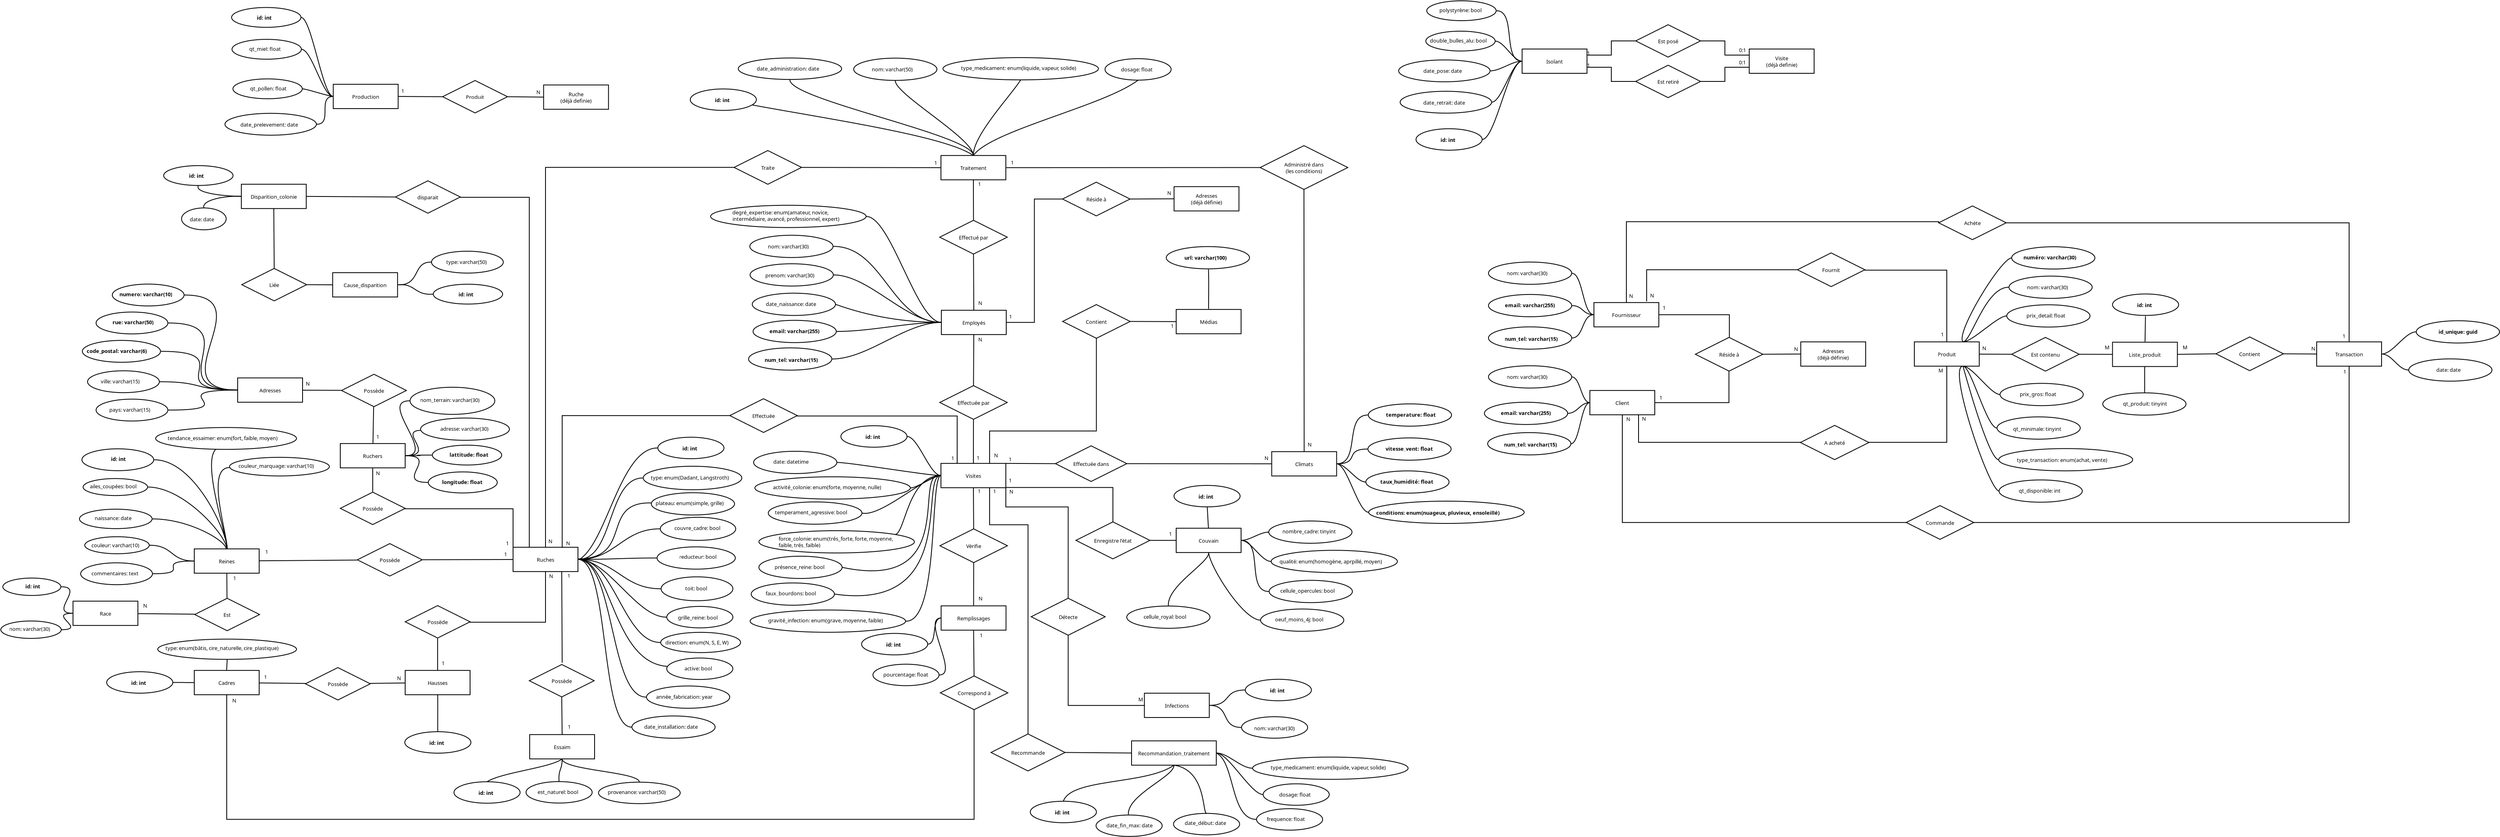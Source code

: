 <?xml version="1.0" encoding="UTF-8"?>
<dia:diagram xmlns:dia="http://www.lysator.liu.se/~alla/dia/">
  <dia:layer name="Arrière-plan" visible="true" active="true">
    <dia:object type="Flowchart - Box" version="0" id="O0">
      <dia:attribute name="obj_pos">
        <dia:point val="42.95,11.55"/>
      </dia:attribute>
      <dia:attribute name="obj_bb">
        <dia:rectangle val="42.9,11.5;51,14.6"/>
      </dia:attribute>
      <dia:attribute name="elem_corner">
        <dia:point val="42.95,11.55"/>
      </dia:attribute>
      <dia:attribute name="elem_width">
        <dia:real val="8"/>
      </dia:attribute>
      <dia:attribute name="elem_height">
        <dia:real val="3"/>
      </dia:attribute>
      <dia:attribute name="show_background">
        <dia:boolean val="true"/>
      </dia:attribute>
      <dia:attribute name="padding">
        <dia:real val="0.5"/>
      </dia:attribute>
      <dia:attribute name="text">
        <dia:composite type="text">
          <dia:attribute name="string">
            <dia:string>#Ruchers#</dia:string>
          </dia:attribute>
          <dia:attribute name="font">
            <dia:font family="sans" style="0" name="Helvetica"/>
          </dia:attribute>
          <dia:attribute name="height">
            <dia:real val="0.8"/>
          </dia:attribute>
          <dia:attribute name="pos">
            <dia:point val="46.95,13.245"/>
          </dia:attribute>
          <dia:attribute name="color">
            <dia:color val="#000000"/>
          </dia:attribute>
          <dia:attribute name="alignment">
            <dia:enum val="1"/>
          </dia:attribute>
        </dia:composite>
      </dia:attribute>
    </dia:object>
    <dia:object type="Flowchart - Box" version="0" id="O1">
      <dia:attribute name="obj_pos">
        <dia:point val="30.3,3.45"/>
      </dia:attribute>
      <dia:attribute name="obj_bb">
        <dia:rectangle val="30.25,3.4;38.35,6.5"/>
      </dia:attribute>
      <dia:attribute name="elem_corner">
        <dia:point val="30.3,3.45"/>
      </dia:attribute>
      <dia:attribute name="elem_width">
        <dia:real val="8"/>
      </dia:attribute>
      <dia:attribute name="elem_height">
        <dia:real val="3"/>
      </dia:attribute>
      <dia:attribute name="show_background">
        <dia:boolean val="true"/>
      </dia:attribute>
      <dia:attribute name="padding">
        <dia:real val="0.5"/>
      </dia:attribute>
      <dia:attribute name="text">
        <dia:composite type="text">
          <dia:attribute name="string">
            <dia:string>#Adresses#</dia:string>
          </dia:attribute>
          <dia:attribute name="font">
            <dia:font family="sans" style="0" name="Helvetica"/>
          </dia:attribute>
          <dia:attribute name="height">
            <dia:real val="0.8"/>
          </dia:attribute>
          <dia:attribute name="pos">
            <dia:point val="34.3,5.145"/>
          </dia:attribute>
          <dia:attribute name="color">
            <dia:color val="#000000"/>
          </dia:attribute>
          <dia:attribute name="alignment">
            <dia:enum val="1"/>
          </dia:attribute>
        </dia:composite>
      </dia:attribute>
    </dia:object>
    <dia:object type="Flowchart - Diamond" version="0" id="O2">
      <dia:attribute name="obj_pos">
        <dia:point val="43.1,3"/>
      </dia:attribute>
      <dia:attribute name="obj_bb">
        <dia:rectangle val="43.05,2.95;51.15,7.05"/>
      </dia:attribute>
      <dia:attribute name="elem_corner">
        <dia:point val="43.1,3"/>
      </dia:attribute>
      <dia:attribute name="elem_width">
        <dia:real val="8"/>
      </dia:attribute>
      <dia:attribute name="elem_height">
        <dia:real val="4"/>
      </dia:attribute>
      <dia:attribute name="show_background">
        <dia:boolean val="true"/>
      </dia:attribute>
      <dia:attribute name="padding">
        <dia:real val="0.354"/>
      </dia:attribute>
      <dia:attribute name="text">
        <dia:composite type="text">
          <dia:attribute name="string">
            <dia:string>#Possède#</dia:string>
          </dia:attribute>
          <dia:attribute name="font">
            <dia:font family="sans" style="0" name="Helvetica"/>
          </dia:attribute>
          <dia:attribute name="height">
            <dia:real val="0.8"/>
          </dia:attribute>
          <dia:attribute name="pos">
            <dia:point val="47.1,5.195"/>
          </dia:attribute>
          <dia:attribute name="color">
            <dia:color val="#000000"/>
          </dia:attribute>
          <dia:attribute name="alignment">
            <dia:enum val="1"/>
          </dia:attribute>
        </dia:composite>
      </dia:attribute>
    </dia:object>
    <dia:object type="Standard - Line" version="0" id="O3">
      <dia:attribute name="obj_pos">
        <dia:point val="38.35,4.966"/>
      </dia:attribute>
      <dia:attribute name="obj_bb">
        <dia:rectangle val="38.3,4.916;43.1,5.034"/>
      </dia:attribute>
      <dia:attribute name="conn_endpoints">
        <dia:point val="38.35,4.966"/>
        <dia:point val="43.05,4.984"/>
      </dia:attribute>
      <dia:attribute name="numcp">
        <dia:int val="1"/>
      </dia:attribute>
      <dia:connections>
        <dia:connection handle="0" to="O1" connection="16"/>
        <dia:connection handle="1" to="O2" connection="16"/>
      </dia:connections>
    </dia:object>
    <dia:object type="Standard - Line" version="0" id="O4">
      <dia:attribute name="obj_pos">
        <dia:point val="47.062,7.031"/>
      </dia:attribute>
      <dia:attribute name="obj_bb">
        <dia:rectangle val="46.928,6.98;47.113,11.551"/>
      </dia:attribute>
      <dia:attribute name="conn_endpoints">
        <dia:point val="47.062,7.031"/>
        <dia:point val="46.979,11.5"/>
      </dia:attribute>
      <dia:attribute name="numcp">
        <dia:int val="1"/>
      </dia:attribute>
      <dia:connections>
        <dia:connection handle="0" to="O2" connection="16"/>
        <dia:connection handle="1" to="O0" connection="16"/>
      </dia:connections>
    </dia:object>
    <dia:object type="Standard - Text" version="1" id="O5">
      <dia:attribute name="obj_pos">
        <dia:point val="38.7,4.4"/>
      </dia:attribute>
      <dia:attribute name="obj_bb">
        <dia:rectangle val="38.7,3.805;39.18,4.553"/>
      </dia:attribute>
      <dia:attribute name="text">
        <dia:composite type="text">
          <dia:attribute name="string">
            <dia:string>#N#</dia:string>
          </dia:attribute>
          <dia:attribute name="font">
            <dia:font family="sans" style="0" name="Helvetica"/>
          </dia:attribute>
          <dia:attribute name="height">
            <dia:real val="0.8"/>
          </dia:attribute>
          <dia:attribute name="pos">
            <dia:point val="38.7,4.4"/>
          </dia:attribute>
          <dia:attribute name="color">
            <dia:color val="#000000"/>
          </dia:attribute>
          <dia:attribute name="alignment">
            <dia:enum val="0"/>
          </dia:attribute>
        </dia:composite>
      </dia:attribute>
      <dia:attribute name="valign">
        <dia:enum val="3"/>
      </dia:attribute>
    </dia:object>
    <dia:object type="Standard - Text" version="1" id="O6">
      <dia:attribute name="obj_pos">
        <dia:point val="47.4,10.95"/>
      </dia:attribute>
      <dia:attribute name="obj_bb">
        <dia:rectangle val="47.4,10.355;47.807,11.102"/>
      </dia:attribute>
      <dia:attribute name="text">
        <dia:composite type="text">
          <dia:attribute name="string">
            <dia:string>#1#</dia:string>
          </dia:attribute>
          <dia:attribute name="font">
            <dia:font family="sans" style="0" name="Helvetica"/>
          </dia:attribute>
          <dia:attribute name="height">
            <dia:real val="0.8"/>
          </dia:attribute>
          <dia:attribute name="pos">
            <dia:point val="47.4,10.95"/>
          </dia:attribute>
          <dia:attribute name="color">
            <dia:color val="#000000"/>
          </dia:attribute>
          <dia:attribute name="alignment">
            <dia:enum val="0"/>
          </dia:attribute>
        </dia:composite>
      </dia:attribute>
      <dia:attribute name="valign">
        <dia:enum val="3"/>
      </dia:attribute>
    </dia:object>
    <dia:object type="Flowchart - Box" version="0" id="O7">
      <dia:attribute name="obj_pos">
        <dia:point val="64.25,24.35"/>
      </dia:attribute>
      <dia:attribute name="obj_bb">
        <dia:rectangle val="64.2,24.3;72.3,27.4"/>
      </dia:attribute>
      <dia:attribute name="elem_corner">
        <dia:point val="64.25,24.35"/>
      </dia:attribute>
      <dia:attribute name="elem_width">
        <dia:real val="8"/>
      </dia:attribute>
      <dia:attribute name="elem_height">
        <dia:real val="3"/>
      </dia:attribute>
      <dia:attribute name="show_background">
        <dia:boolean val="true"/>
      </dia:attribute>
      <dia:attribute name="padding">
        <dia:real val="0.5"/>
      </dia:attribute>
      <dia:attribute name="text">
        <dia:composite type="text">
          <dia:attribute name="string">
            <dia:string>#Ruches#</dia:string>
          </dia:attribute>
          <dia:attribute name="font">
            <dia:font family="sans" style="0" name="Helvetica"/>
          </dia:attribute>
          <dia:attribute name="height">
            <dia:real val="0.8"/>
          </dia:attribute>
          <dia:attribute name="pos">
            <dia:point val="68.25,26.045"/>
          </dia:attribute>
          <dia:attribute name="color">
            <dia:color val="#000000"/>
          </dia:attribute>
          <dia:attribute name="alignment">
            <dia:enum val="1"/>
          </dia:attribute>
        </dia:composite>
      </dia:attribute>
    </dia:object>
    <dia:object type="Flowchart - Diamond" version="0" id="O8">
      <dia:attribute name="obj_pos">
        <dia:point val="42.95,17.55"/>
      </dia:attribute>
      <dia:attribute name="obj_bb">
        <dia:rectangle val="42.9,17.5;51,21.6"/>
      </dia:attribute>
      <dia:attribute name="elem_corner">
        <dia:point val="42.95,17.55"/>
      </dia:attribute>
      <dia:attribute name="elem_width">
        <dia:real val="8"/>
      </dia:attribute>
      <dia:attribute name="elem_height">
        <dia:real val="4"/>
      </dia:attribute>
      <dia:attribute name="show_background">
        <dia:boolean val="true"/>
      </dia:attribute>
      <dia:attribute name="padding">
        <dia:real val="0.354"/>
      </dia:attribute>
      <dia:attribute name="text">
        <dia:composite type="text">
          <dia:attribute name="string">
            <dia:string>#Possède#</dia:string>
          </dia:attribute>
          <dia:attribute name="font">
            <dia:font family="sans" style="0" name="Helvetica"/>
          </dia:attribute>
          <dia:attribute name="height">
            <dia:real val="0.8"/>
          </dia:attribute>
          <dia:attribute name="pos">
            <dia:point val="46.95,19.745"/>
          </dia:attribute>
          <dia:attribute name="color">
            <dia:color val="#000000"/>
          </dia:attribute>
          <dia:attribute name="alignment">
            <dia:enum val="1"/>
          </dia:attribute>
        </dia:composite>
      </dia:attribute>
    </dia:object>
    <dia:object type="Standard - Line" version="0" id="O9">
      <dia:attribute name="obj_pos">
        <dia:point val="46.95,14.6"/>
      </dia:attribute>
      <dia:attribute name="obj_bb">
        <dia:rectangle val="46.9,14.55;47,17.55"/>
      </dia:attribute>
      <dia:attribute name="conn_endpoints">
        <dia:point val="46.95,14.6"/>
        <dia:point val="46.95,17.5"/>
      </dia:attribute>
      <dia:attribute name="numcp">
        <dia:int val="1"/>
      </dia:attribute>
      <dia:connections>
        <dia:connection handle="0" to="O0" connection="16"/>
        <dia:connection handle="1" to="O8" connection="16"/>
      </dia:connections>
    </dia:object>
    <dia:object type="Flowchart - Box" version="0" id="O10">
      <dia:attribute name="obj_pos">
        <dia:point val="50.95,39.55"/>
      </dia:attribute>
      <dia:attribute name="obj_bb">
        <dia:rectangle val="50.9,39.5;59,42.6"/>
      </dia:attribute>
      <dia:attribute name="elem_corner">
        <dia:point val="50.95,39.55"/>
      </dia:attribute>
      <dia:attribute name="elem_width">
        <dia:real val="8"/>
      </dia:attribute>
      <dia:attribute name="elem_height">
        <dia:real val="3"/>
      </dia:attribute>
      <dia:attribute name="show_background">
        <dia:boolean val="true"/>
      </dia:attribute>
      <dia:attribute name="padding">
        <dia:real val="0.5"/>
      </dia:attribute>
      <dia:attribute name="text">
        <dia:composite type="text">
          <dia:attribute name="string">
            <dia:string>#Hausses#</dia:string>
          </dia:attribute>
          <dia:attribute name="font">
            <dia:font family="sans" style="0" name="Helvetica"/>
          </dia:attribute>
          <dia:attribute name="height">
            <dia:real val="0.8"/>
          </dia:attribute>
          <dia:attribute name="pos">
            <dia:point val="54.95,41.245"/>
          </dia:attribute>
          <dia:attribute name="color">
            <dia:color val="#000000"/>
          </dia:attribute>
          <dia:attribute name="alignment">
            <dia:enum val="1"/>
          </dia:attribute>
        </dia:composite>
      </dia:attribute>
    </dia:object>
    <dia:object type="Flowchart - Diamond" version="0" id="O11">
      <dia:attribute name="obj_pos">
        <dia:point val="50.95,31.55"/>
      </dia:attribute>
      <dia:attribute name="obj_bb">
        <dia:rectangle val="50.9,31.5;59,35.6"/>
      </dia:attribute>
      <dia:attribute name="elem_corner">
        <dia:point val="50.95,31.55"/>
      </dia:attribute>
      <dia:attribute name="elem_width">
        <dia:real val="8"/>
      </dia:attribute>
      <dia:attribute name="elem_height">
        <dia:real val="4"/>
      </dia:attribute>
      <dia:attribute name="show_background">
        <dia:boolean val="true"/>
      </dia:attribute>
      <dia:attribute name="padding">
        <dia:real val="0.354"/>
      </dia:attribute>
      <dia:attribute name="text">
        <dia:composite type="text">
          <dia:attribute name="string">
            <dia:string>#Possède#</dia:string>
          </dia:attribute>
          <dia:attribute name="font">
            <dia:font family="sans" style="0" name="Helvetica"/>
          </dia:attribute>
          <dia:attribute name="height">
            <dia:real val="0.8"/>
          </dia:attribute>
          <dia:attribute name="pos">
            <dia:point val="54.95,33.745"/>
          </dia:attribute>
          <dia:attribute name="color">
            <dia:color val="#000000"/>
          </dia:attribute>
          <dia:attribute name="alignment">
            <dia:enum val="1"/>
          </dia:attribute>
        </dia:composite>
      </dia:attribute>
    </dia:object>
    <dia:object type="Standard - Line" version="0" id="O12">
      <dia:attribute name="obj_pos">
        <dia:point val="54.95,35.6"/>
      </dia:attribute>
      <dia:attribute name="obj_bb">
        <dia:rectangle val="54.9,35.55;55,39.55"/>
      </dia:attribute>
      <dia:attribute name="conn_endpoints">
        <dia:point val="54.95,35.6"/>
        <dia:point val="54.95,39.5"/>
      </dia:attribute>
      <dia:attribute name="numcp">
        <dia:int val="1"/>
      </dia:attribute>
      <dia:connections>
        <dia:connection handle="0" to="O11" connection="16"/>
        <dia:connection handle="1" to="O10" connection="16"/>
      </dia:connections>
    </dia:object>
    <dia:object type="Flowchart - Box" version="0" id="O13">
      <dia:attribute name="obj_pos">
        <dia:point val="24.95,39.55"/>
      </dia:attribute>
      <dia:attribute name="obj_bb">
        <dia:rectangle val="24.9,39.5;33,42.6"/>
      </dia:attribute>
      <dia:attribute name="elem_corner">
        <dia:point val="24.95,39.55"/>
      </dia:attribute>
      <dia:attribute name="elem_width">
        <dia:real val="8"/>
      </dia:attribute>
      <dia:attribute name="elem_height">
        <dia:real val="3"/>
      </dia:attribute>
      <dia:attribute name="show_background">
        <dia:boolean val="true"/>
      </dia:attribute>
      <dia:attribute name="padding">
        <dia:real val="0.5"/>
      </dia:attribute>
      <dia:attribute name="text">
        <dia:composite type="text">
          <dia:attribute name="string">
            <dia:string>#Cadres#</dia:string>
          </dia:attribute>
          <dia:attribute name="font">
            <dia:font family="sans" style="0" name="Helvetica"/>
          </dia:attribute>
          <dia:attribute name="height">
            <dia:real val="0.8"/>
          </dia:attribute>
          <dia:attribute name="pos">
            <dia:point val="28.95,41.245"/>
          </dia:attribute>
          <dia:attribute name="color">
            <dia:color val="#000000"/>
          </dia:attribute>
          <dia:attribute name="alignment">
            <dia:enum val="1"/>
          </dia:attribute>
        </dia:composite>
      </dia:attribute>
    </dia:object>
    <dia:object type="Flowchart - Diamond" version="0" id="O14">
      <dia:attribute name="obj_pos">
        <dia:point val="38.65,39.2"/>
      </dia:attribute>
      <dia:attribute name="obj_bb">
        <dia:rectangle val="38.6,39.15;46.7,43.25"/>
      </dia:attribute>
      <dia:attribute name="elem_corner">
        <dia:point val="38.65,39.2"/>
      </dia:attribute>
      <dia:attribute name="elem_width">
        <dia:real val="8"/>
      </dia:attribute>
      <dia:attribute name="elem_height">
        <dia:real val="4"/>
      </dia:attribute>
      <dia:attribute name="show_background">
        <dia:boolean val="true"/>
      </dia:attribute>
      <dia:attribute name="padding">
        <dia:real val="0.354"/>
      </dia:attribute>
      <dia:attribute name="text">
        <dia:composite type="text">
          <dia:attribute name="string">
            <dia:string>#Possède#</dia:string>
          </dia:attribute>
          <dia:attribute name="font">
            <dia:font family="sans" style="0" name="Helvetica"/>
          </dia:attribute>
          <dia:attribute name="height">
            <dia:real val="0.8"/>
          </dia:attribute>
          <dia:attribute name="pos">
            <dia:point val="42.65,41.395"/>
          </dia:attribute>
          <dia:attribute name="color">
            <dia:color val="#000000"/>
          </dia:attribute>
          <dia:attribute name="alignment">
            <dia:enum val="1"/>
          </dia:attribute>
        </dia:composite>
      </dia:attribute>
    </dia:object>
    <dia:object type="Standard - Line" version="0" id="O15">
      <dia:attribute name="obj_pos">
        <dia:point val="32.999,41.094"/>
      </dia:attribute>
      <dia:attribute name="obj_bb">
        <dia:rectangle val="32.948,41.044;38.714,41.207"/>
      </dia:attribute>
      <dia:attribute name="conn_endpoints">
        <dia:point val="32.999,41.094"/>
        <dia:point val="38.663,41.156"/>
      </dia:attribute>
      <dia:attribute name="numcp">
        <dia:int val="1"/>
      </dia:attribute>
      <dia:connections>
        <dia:connection handle="0" to="O13" connection="16"/>
        <dia:connection handle="1" to="O14" connection="16"/>
      </dia:connections>
    </dia:object>
    <dia:object type="Standard - Line" version="0" id="O16">
      <dia:attribute name="obj_pos">
        <dia:point val="46.651,41.151"/>
      </dia:attribute>
      <dia:attribute name="obj_bb">
        <dia:rectangle val="46.601,41.049;50.951,41.202"/>
      </dia:attribute>
      <dia:attribute name="conn_endpoints">
        <dia:point val="46.651,41.151"/>
        <dia:point val="50.901,41.099"/>
      </dia:attribute>
      <dia:attribute name="numcp">
        <dia:int val="1"/>
      </dia:attribute>
      <dia:connections>
        <dia:connection handle="0" to="O14" connection="16"/>
        <dia:connection handle="1" to="O10" connection="16"/>
      </dia:connections>
    </dia:object>
    <dia:object type="Flowchart - Box" version="0" id="O17">
      <dia:attribute name="obj_pos">
        <dia:point val="24.95,24.55"/>
      </dia:attribute>
      <dia:attribute name="obj_bb">
        <dia:rectangle val="24.9,24.5;33,27.6"/>
      </dia:attribute>
      <dia:attribute name="elem_corner">
        <dia:point val="24.95,24.55"/>
      </dia:attribute>
      <dia:attribute name="elem_width">
        <dia:real val="8"/>
      </dia:attribute>
      <dia:attribute name="elem_height">
        <dia:real val="3"/>
      </dia:attribute>
      <dia:attribute name="border_width">
        <dia:real val="0.1"/>
      </dia:attribute>
      <dia:attribute name="show_background">
        <dia:boolean val="true"/>
      </dia:attribute>
      <dia:attribute name="padding">
        <dia:real val="0.5"/>
      </dia:attribute>
      <dia:attribute name="text">
        <dia:composite type="text">
          <dia:attribute name="string">
            <dia:string>#Reines#</dia:string>
          </dia:attribute>
          <dia:attribute name="font">
            <dia:font family="sans" style="0" name="Helvetica"/>
          </dia:attribute>
          <dia:attribute name="height">
            <dia:real val="0.8"/>
          </dia:attribute>
          <dia:attribute name="pos">
            <dia:point val="28.95,26.245"/>
          </dia:attribute>
          <dia:attribute name="color">
            <dia:color val="#000000"/>
          </dia:attribute>
          <dia:attribute name="alignment">
            <dia:enum val="1"/>
          </dia:attribute>
        </dia:composite>
      </dia:attribute>
    </dia:object>
    <dia:object type="Flowchart - Diamond" version="0" id="O18">
      <dia:attribute name="obj_pos">
        <dia:point val="45.05,23.9"/>
      </dia:attribute>
      <dia:attribute name="obj_bb">
        <dia:rectangle val="45,23.85;53.1,27.95"/>
      </dia:attribute>
      <dia:attribute name="elem_corner">
        <dia:point val="45.05,23.9"/>
      </dia:attribute>
      <dia:attribute name="elem_width">
        <dia:real val="8"/>
      </dia:attribute>
      <dia:attribute name="elem_height">
        <dia:real val="4"/>
      </dia:attribute>
      <dia:attribute name="show_background">
        <dia:boolean val="true"/>
      </dia:attribute>
      <dia:attribute name="padding">
        <dia:real val="0.354"/>
      </dia:attribute>
      <dia:attribute name="text">
        <dia:composite type="text">
          <dia:attribute name="string">
            <dia:string>#Possède#</dia:string>
          </dia:attribute>
          <dia:attribute name="font">
            <dia:font family="sans" style="0" name="Helvetica"/>
          </dia:attribute>
          <dia:attribute name="height">
            <dia:real val="0.8"/>
          </dia:attribute>
          <dia:attribute name="pos">
            <dia:point val="49.05,26.095"/>
          </dia:attribute>
          <dia:attribute name="color">
            <dia:color val="#000000"/>
          </dia:attribute>
          <dia:attribute name="alignment">
            <dia:enum val="1"/>
          </dia:attribute>
        </dia:composite>
      </dia:attribute>
    </dia:object>
    <dia:object type="Standard - Line" version="0" id="O19">
      <dia:attribute name="obj_pos">
        <dia:point val="33.0,26.02"/>
      </dia:attribute>
      <dia:attribute name="obj_bb">
        <dia:rectangle val="32.949,25.88;45.06,26.07"/>
      </dia:attribute>
      <dia:attribute name="conn_endpoints">
        <dia:point val="33.0,26.02"/>
        <dia:point val="45.01,25.93"/>
      </dia:attribute>
      <dia:attribute name="numcp">
        <dia:int val="1"/>
      </dia:attribute>
      <dia:connections>
        <dia:connection handle="0" to="O17" connection="16"/>
        <dia:connection handle="1" to="O18" connection="16"/>
      </dia:connections>
    </dia:object>
    <dia:object type="Standard - Line" version="0" id="O20">
      <dia:attribute name="obj_pos">
        <dia:point val="53.1,25.89"/>
      </dia:attribute>
      <dia:attribute name="obj_bb">
        <dia:rectangle val="53.05,25.81;64.25,25.94"/>
      </dia:attribute>
      <dia:attribute name="conn_endpoints">
        <dia:point val="53.1,25.89"/>
        <dia:point val="64.2,25.86"/>
      </dia:attribute>
      <dia:attribute name="numcp">
        <dia:int val="1"/>
      </dia:attribute>
      <dia:connections>
        <dia:connection handle="0" to="O18" connection="16"/>
        <dia:connection handle="1" to="O7" connection="16"/>
      </dia:connections>
    </dia:object>
    <dia:object type="Standard - Text" version="1" id="O21">
      <dia:attribute name="obj_pos">
        <dia:point val="47.35,15.45"/>
      </dia:attribute>
      <dia:attribute name="obj_bb">
        <dia:rectangle val="47.35,14.855;47.83,15.602"/>
      </dia:attribute>
      <dia:attribute name="text">
        <dia:composite type="text">
          <dia:attribute name="string">
            <dia:string>#N#</dia:string>
          </dia:attribute>
          <dia:attribute name="font">
            <dia:font family="sans" style="0" name="Helvetica"/>
          </dia:attribute>
          <dia:attribute name="height">
            <dia:real val="0.8"/>
          </dia:attribute>
          <dia:attribute name="pos">
            <dia:point val="47.35,15.45"/>
          </dia:attribute>
          <dia:attribute name="color">
            <dia:color val="#000000"/>
          </dia:attribute>
          <dia:attribute name="alignment">
            <dia:enum val="0"/>
          </dia:attribute>
        </dia:composite>
      </dia:attribute>
      <dia:attribute name="valign">
        <dia:enum val="3"/>
      </dia:attribute>
    </dia:object>
    <dia:object type="Standard - Text" version="1" id="O22">
      <dia:attribute name="obj_pos">
        <dia:point val="63.373,24.091"/>
      </dia:attribute>
      <dia:attribute name="obj_bb">
        <dia:rectangle val="63.373,23.496;63.781,24.244"/>
      </dia:attribute>
      <dia:attribute name="text">
        <dia:composite type="text">
          <dia:attribute name="string">
            <dia:string>#1#</dia:string>
          </dia:attribute>
          <dia:attribute name="font">
            <dia:font family="sans" style="0" name="Helvetica"/>
          </dia:attribute>
          <dia:attribute name="height">
            <dia:real val="0.8"/>
          </dia:attribute>
          <dia:attribute name="pos">
            <dia:point val="63.373,24.091"/>
          </dia:attribute>
          <dia:attribute name="color">
            <dia:color val="#000000"/>
          </dia:attribute>
          <dia:attribute name="alignment">
            <dia:enum val="0"/>
          </dia:attribute>
        </dia:composite>
      </dia:attribute>
      <dia:attribute name="valign">
        <dia:enum val="3"/>
      </dia:attribute>
    </dia:object>
    <dia:object type="Standard - Text" version="1" id="O23">
      <dia:attribute name="obj_pos">
        <dia:point val="63.15,25.45"/>
      </dia:attribute>
      <dia:attribute name="obj_bb">
        <dia:rectangle val="63.15,24.855;63.557,25.602"/>
      </dia:attribute>
      <dia:attribute name="text">
        <dia:composite type="text">
          <dia:attribute name="string">
            <dia:string>#1#</dia:string>
          </dia:attribute>
          <dia:attribute name="font">
            <dia:font family="sans" style="0" name="Helvetica"/>
          </dia:attribute>
          <dia:attribute name="height">
            <dia:real val="0.8"/>
          </dia:attribute>
          <dia:attribute name="pos">
            <dia:point val="63.15,25.45"/>
          </dia:attribute>
          <dia:attribute name="color">
            <dia:color val="#000000"/>
          </dia:attribute>
          <dia:attribute name="alignment">
            <dia:enum val="0"/>
          </dia:attribute>
        </dia:composite>
      </dia:attribute>
      <dia:attribute name="valign">
        <dia:enum val="3"/>
      </dia:attribute>
    </dia:object>
    <dia:object type="Standard - Text" version="1" id="O24">
      <dia:attribute name="obj_pos">
        <dia:point val="33.7,25.15"/>
      </dia:attribute>
      <dia:attribute name="obj_bb">
        <dia:rectangle val="33.7,24.555;34.108,25.302"/>
      </dia:attribute>
      <dia:attribute name="text">
        <dia:composite type="text">
          <dia:attribute name="string">
            <dia:string>#1#</dia:string>
          </dia:attribute>
          <dia:attribute name="font">
            <dia:font family="sans" style="0" name="Helvetica"/>
          </dia:attribute>
          <dia:attribute name="height">
            <dia:real val="0.8"/>
          </dia:attribute>
          <dia:attribute name="pos">
            <dia:point val="33.7,25.15"/>
          </dia:attribute>
          <dia:attribute name="color">
            <dia:color val="#000000"/>
          </dia:attribute>
          <dia:attribute name="alignment">
            <dia:enum val="0"/>
          </dia:attribute>
        </dia:composite>
      </dia:attribute>
      <dia:attribute name="valign">
        <dia:enum val="3"/>
      </dia:attribute>
    </dia:object>
    <dia:object type="Standard - Text" version="1" id="O25">
      <dia:attribute name="obj_pos">
        <dia:point val="68.705,28.15"/>
      </dia:attribute>
      <dia:attribute name="obj_bb">
        <dia:rectangle val="68.705,27.555;69.185,28.302"/>
      </dia:attribute>
      <dia:attribute name="text">
        <dia:composite type="text">
          <dia:attribute name="string">
            <dia:string>#N#</dia:string>
          </dia:attribute>
          <dia:attribute name="font">
            <dia:font family="sans" style="0" name="Helvetica"/>
          </dia:attribute>
          <dia:attribute name="height">
            <dia:real val="0.8"/>
          </dia:attribute>
          <dia:attribute name="pos">
            <dia:point val="68.705,28.15"/>
          </dia:attribute>
          <dia:attribute name="color">
            <dia:color val="#000000"/>
          </dia:attribute>
          <dia:attribute name="alignment">
            <dia:enum val="0"/>
          </dia:attribute>
        </dia:composite>
      </dia:attribute>
      <dia:attribute name="valign">
        <dia:enum val="3"/>
      </dia:attribute>
    </dia:object>
    <dia:object type="Standard - Text" version="1" id="O26">
      <dia:attribute name="obj_pos">
        <dia:point val="55.45,38.9"/>
      </dia:attribute>
      <dia:attribute name="obj_bb">
        <dia:rectangle val="55.45,38.305;55.858,39.053"/>
      </dia:attribute>
      <dia:attribute name="text">
        <dia:composite type="text">
          <dia:attribute name="string">
            <dia:string>#1#</dia:string>
          </dia:attribute>
          <dia:attribute name="font">
            <dia:font family="sans" style="0" name="Helvetica"/>
          </dia:attribute>
          <dia:attribute name="height">
            <dia:real val="0.8"/>
          </dia:attribute>
          <dia:attribute name="pos">
            <dia:point val="55.45,38.9"/>
          </dia:attribute>
          <dia:attribute name="color">
            <dia:color val="#000000"/>
          </dia:attribute>
          <dia:attribute name="alignment">
            <dia:enum val="0"/>
          </dia:attribute>
        </dia:composite>
      </dia:attribute>
      <dia:attribute name="valign">
        <dia:enum val="3"/>
      </dia:attribute>
    </dia:object>
    <dia:object type="Standard - Text" version="1" id="O27">
      <dia:attribute name="obj_pos">
        <dia:point val="49.95,40.75"/>
      </dia:attribute>
      <dia:attribute name="obj_bb">
        <dia:rectangle val="49.95,40.155;50.43,40.903"/>
      </dia:attribute>
      <dia:attribute name="text">
        <dia:composite type="text">
          <dia:attribute name="string">
            <dia:string>#N#</dia:string>
          </dia:attribute>
          <dia:attribute name="font">
            <dia:font family="sans" style="0" name="Helvetica"/>
          </dia:attribute>
          <dia:attribute name="height">
            <dia:real val="0.8"/>
          </dia:attribute>
          <dia:attribute name="pos">
            <dia:point val="49.95,40.75"/>
          </dia:attribute>
          <dia:attribute name="color">
            <dia:color val="#000000"/>
          </dia:attribute>
          <dia:attribute name="alignment">
            <dia:enum val="0"/>
          </dia:attribute>
        </dia:composite>
      </dia:attribute>
      <dia:attribute name="valign">
        <dia:enum val="3"/>
      </dia:attribute>
    </dia:object>
    <dia:object type="Standard - Text" version="1" id="O28">
      <dia:attribute name="obj_pos">
        <dia:point val="33.55,40.6"/>
      </dia:attribute>
      <dia:attribute name="obj_bb">
        <dia:rectangle val="33.55,40.005;33.958,40.752"/>
      </dia:attribute>
      <dia:attribute name="text">
        <dia:composite type="text">
          <dia:attribute name="string">
            <dia:string>#1#</dia:string>
          </dia:attribute>
          <dia:attribute name="font">
            <dia:font family="sans" style="0" name="Helvetica"/>
          </dia:attribute>
          <dia:attribute name="height">
            <dia:real val="0.8"/>
          </dia:attribute>
          <dia:attribute name="pos">
            <dia:point val="33.55,40.6"/>
          </dia:attribute>
          <dia:attribute name="color">
            <dia:color val="#000000"/>
          </dia:attribute>
          <dia:attribute name="alignment">
            <dia:enum val="0"/>
          </dia:attribute>
        </dia:composite>
      </dia:attribute>
      <dia:attribute name="valign">
        <dia:enum val="3"/>
      </dia:attribute>
    </dia:object>
    <dia:object type="Standard - Text" version="1" id="O29">
      <dia:attribute name="obj_pos">
        <dia:point val="87.575,21.275"/>
      </dia:attribute>
      <dia:attribute name="obj_bb">
        <dia:rectangle val="87.575,20.68;87.575,21.427"/>
      </dia:attribute>
      <dia:attribute name="text">
        <dia:composite type="text">
          <dia:attribute name="string">
            <dia:string>##</dia:string>
          </dia:attribute>
          <dia:attribute name="font">
            <dia:font family="sans" style="0" name="Helvetica"/>
          </dia:attribute>
          <dia:attribute name="height">
            <dia:real val="0.8"/>
          </dia:attribute>
          <dia:attribute name="pos">
            <dia:point val="87.575,21.275"/>
          </dia:attribute>
          <dia:attribute name="color">
            <dia:color val="#000000"/>
          </dia:attribute>
          <dia:attribute name="alignment">
            <dia:enum val="0"/>
          </dia:attribute>
        </dia:composite>
      </dia:attribute>
      <dia:attribute name="valign">
        <dia:enum val="3"/>
      </dia:attribute>
    </dia:object>
    <dia:object type="Standard - Text" version="1" id="O30">
      <dia:attribute name="obj_pos">
        <dia:point val="86.375,15.8"/>
      </dia:attribute>
      <dia:attribute name="obj_bb">
        <dia:rectangle val="86.375,15.205;86.375,15.953"/>
      </dia:attribute>
      <dia:attribute name="text">
        <dia:composite type="text">
          <dia:attribute name="string">
            <dia:string>##</dia:string>
          </dia:attribute>
          <dia:attribute name="font">
            <dia:font family="sans" style="0" name="Helvetica"/>
          </dia:attribute>
          <dia:attribute name="height">
            <dia:real val="0.8"/>
          </dia:attribute>
          <dia:attribute name="pos">
            <dia:point val="86.375,15.8"/>
          </dia:attribute>
          <dia:attribute name="color">
            <dia:color val="#000000"/>
          </dia:attribute>
          <dia:attribute name="alignment">
            <dia:enum val="0"/>
          </dia:attribute>
        </dia:composite>
      </dia:attribute>
      <dia:attribute name="valign">
        <dia:enum val="3"/>
      </dia:attribute>
      <dia:connections>
        <dia:connection handle="0" to="O63" connection="8"/>
      </dia:connections>
    </dia:object>
    <dia:object type="Standard - BezierLine" version="0" id="O31">
      <dia:attribute name="obj_pos">
        <dia:point val="86.375,15.8"/>
      </dia:attribute>
      <dia:attribute name="obj_bb">
        <dia:rectangle val="72.249,15.75;80.3,25.9"/>
      </dia:attribute>
      <dia:attribute name="bez_points">
        <dia:point val="86.375,15.8"/>
        <dia:point val="82.001,15.8"/>
        <dia:point val="72.624,25.85"/>
        <dia:point val="68.25,25.85"/>
      </dia:attribute>
      <dia:attribute name="corner_types">
        <dia:enum val="0"/>
        <dia:enum val="0"/>
      </dia:attribute>
      <dia:connections>
        <dia:connection handle="0" to="O63" connection="8"/>
        <dia:connection handle="3" to="O7" connection="16"/>
      </dia:connections>
    </dia:object>
    <dia:group>
      <dia:object type="Standard - Ellipse" version="0" id="O32">
        <dia:attribute name="obj_pos">
          <dia:point val="82.4,20.65"/>
        </dia:attribute>
        <dia:attribute name="obj_bb">
          <dia:rectangle val="82.35,20.6;91.75,23.55"/>
        </dia:attribute>
        <dia:attribute name="elem_corner">
          <dia:point val="82.4,20.65"/>
        </dia:attribute>
        <dia:attribute name="elem_width">
          <dia:real val="9.3"/>
        </dia:attribute>
        <dia:attribute name="elem_height">
          <dia:real val="2.85"/>
        </dia:attribute>
      </dia:object>
      <dia:object type="Standard - Text" version="1" id="O33">
        <dia:attribute name="obj_pos">
          <dia:point val="84.15,22.225"/>
        </dia:attribute>
        <dia:attribute name="obj_bb">
          <dia:rectangle val="84.15,21.63;90.225,22.378"/>
        </dia:attribute>
        <dia:attribute name="text">
          <dia:composite type="text">
            <dia:attribute name="string">
              <dia:string>#couvre_cadre: bool#</dia:string>
            </dia:attribute>
            <dia:attribute name="font">
              <dia:font family="sans" style="0" name="Helvetica"/>
            </dia:attribute>
            <dia:attribute name="height">
              <dia:real val="0.8"/>
            </dia:attribute>
            <dia:attribute name="pos">
              <dia:point val="84.15,22.225"/>
            </dia:attribute>
            <dia:attribute name="color">
              <dia:color val="#000000"/>
            </dia:attribute>
            <dia:attribute name="alignment">
              <dia:enum val="0"/>
            </dia:attribute>
          </dia:composite>
        </dia:attribute>
        <dia:attribute name="valign">
          <dia:enum val="3"/>
        </dia:attribute>
      </dia:object>
    </dia:group>
    <dia:object type="Standard - BezierLine" version="0" id="O34">
      <dia:attribute name="obj_pos">
        <dia:point val="87.05,22.075"/>
      </dia:attribute>
      <dia:attribute name="obj_bb">
        <dia:rectangle val="72.25,22.025;82.409,25.9"/>
      </dia:attribute>
      <dia:attribute name="bez_points">
        <dia:point val="87.05,22.075"/>
        <dia:point val="82.419,22.075"/>
        <dia:point val="72.881,25.85"/>
        <dia:point val="68.25,25.85"/>
      </dia:attribute>
      <dia:attribute name="corner_types">
        <dia:enum val="0"/>
        <dia:enum val="0"/>
      </dia:attribute>
      <dia:connections>
        <dia:connection handle="0" to="O32" connection="8"/>
        <dia:connection handle="3" to="O7" connection="16"/>
      </dia:connections>
    </dia:object>
    <dia:group>
      <dia:object type="Standard - Ellipse" version="0" id="O35">
        <dia:attribute name="obj_pos">
          <dia:point val="82,24.3"/>
        </dia:attribute>
        <dia:attribute name="obj_bb">
          <dia:rectangle val="81.95,24.25;91.7,27.1"/>
        </dia:attribute>
        <dia:attribute name="elem_corner">
          <dia:point val="82,24.3"/>
        </dia:attribute>
        <dia:attribute name="elem_width">
          <dia:real val="9.65"/>
        </dia:attribute>
        <dia:attribute name="elem_height">
          <dia:real val="2.75"/>
        </dia:attribute>
      </dia:object>
      <dia:object type="Standard - Text" version="1" id="O36">
        <dia:attribute name="obj_pos">
          <dia:point val="84.725,25.775"/>
        </dia:attribute>
        <dia:attribute name="obj_bb">
          <dia:rectangle val="84.725,25.18;89.623,25.927"/>
        </dia:attribute>
        <dia:attribute name="text">
          <dia:composite type="text">
            <dia:attribute name="string">
              <dia:string>#reducteur: bool#</dia:string>
            </dia:attribute>
            <dia:attribute name="font">
              <dia:font family="sans" style="0" name="Helvetica"/>
            </dia:attribute>
            <dia:attribute name="height">
              <dia:real val="0.8"/>
            </dia:attribute>
            <dia:attribute name="pos">
              <dia:point val="84.725,25.775"/>
            </dia:attribute>
            <dia:attribute name="color">
              <dia:color val="#000000"/>
            </dia:attribute>
            <dia:attribute name="alignment">
              <dia:enum val="0"/>
            </dia:attribute>
          </dia:composite>
        </dia:attribute>
        <dia:attribute name="valign">
          <dia:enum val="3"/>
        </dia:attribute>
      </dia:object>
    </dia:group>
    <dia:object type="Standard - BezierLine" version="0" id="O37">
      <dia:attribute name="obj_pos">
        <dia:point val="86.825,25.675"/>
      </dia:attribute>
      <dia:attribute name="obj_bb">
        <dia:rectangle val="72.25,25.625;82.002,25.9"/>
      </dia:attribute>
      <dia:attribute name="bez_points">
        <dia:point val="86.825,25.675"/>
        <dia:point val="82.6,25.675"/>
        <dia:point val="72.475,25.85"/>
        <dia:point val="68.25,25.85"/>
      </dia:attribute>
      <dia:attribute name="corner_types">
        <dia:enum val="0"/>
        <dia:enum val="0"/>
      </dia:attribute>
      <dia:connections>
        <dia:connection handle="0" to="O35" connection="8"/>
        <dia:connection handle="3" to="O7" connection="16"/>
      </dia:connections>
    </dia:object>
    <dia:group>
      <dia:object type="Standard - Ellipse" version="0" id="O38">
        <dia:attribute name="obj_pos">
          <dia:point val="82.5,28"/>
        </dia:attribute>
        <dia:attribute name="obj_bb">
          <dia:rectangle val="82.45,27.95;91.4,31"/>
        </dia:attribute>
        <dia:attribute name="elem_corner">
          <dia:point val="82.5,28"/>
        </dia:attribute>
        <dia:attribute name="elem_width">
          <dia:real val="8.85"/>
        </dia:attribute>
        <dia:attribute name="elem_height">
          <dia:real val="2.95"/>
        </dia:attribute>
      </dia:object>
      <dia:object type="Standard - Text" version="1" id="O39">
        <dia:attribute name="obj_pos">
          <dia:point val="85.475,29.675"/>
        </dia:attribute>
        <dia:attribute name="obj_bb">
          <dia:rectangle val="85.475,29.08;88.332,29.828"/>
        </dia:attribute>
        <dia:attribute name="text">
          <dia:composite type="text">
            <dia:attribute name="string">
              <dia:string>#toit: bool#</dia:string>
            </dia:attribute>
            <dia:attribute name="font">
              <dia:font family="sans" style="0" name="Helvetica"/>
            </dia:attribute>
            <dia:attribute name="height">
              <dia:real val="0.8"/>
            </dia:attribute>
            <dia:attribute name="pos">
              <dia:point val="85.475,29.675"/>
            </dia:attribute>
            <dia:attribute name="color">
              <dia:color val="#000000"/>
            </dia:attribute>
            <dia:attribute name="alignment">
              <dia:enum val="0"/>
            </dia:attribute>
          </dia:composite>
        </dia:attribute>
        <dia:attribute name="valign">
          <dia:enum val="3"/>
        </dia:attribute>
      </dia:object>
    </dia:group>
    <dia:object type="Standard - BezierLine" version="0" id="O40">
      <dia:attribute name="obj_pos">
        <dia:point val="86.925,29.475"/>
      </dia:attribute>
      <dia:attribute name="obj_bb">
        <dia:rectangle val="72.25,25.8;82.5,29.525"/>
      </dia:attribute>
      <dia:attribute name="bez_points">
        <dia:point val="86.925,29.475"/>
        <dia:point val="82.186,29.475"/>
        <dia:point val="72.989,25.85"/>
        <dia:point val="68.25,25.85"/>
      </dia:attribute>
      <dia:attribute name="corner_types">
        <dia:enum val="0"/>
        <dia:enum val="0"/>
      </dia:attribute>
      <dia:connections>
        <dia:connection handle="0" to="O38" connection="8"/>
        <dia:connection handle="3" to="O7" connection="16"/>
      </dia:connections>
    </dia:object>
    <dia:object type="Standard - BezierLine" version="0" id="O41">
      <dia:attribute name="obj_pos">
        <dia:point val="87.275,32.975"/>
      </dia:attribute>
      <dia:attribute name="obj_bb">
        <dia:rectangle val="72.25,25.8;83.2,33.025"/>
      </dia:attribute>
      <dia:attribute name="bez_points">
        <dia:point val="87.275,32.975"/>
        <dia:point val="83.582,32.975"/>
        <dia:point val="71.944,25.85"/>
        <dia:point val="68.25,25.85"/>
      </dia:attribute>
      <dia:attribute name="corner_types">
        <dia:enum val="0"/>
        <dia:enum val="0"/>
      </dia:attribute>
      <dia:connections>
        <dia:connection handle="0" to="O110" connection="8"/>
        <dia:connection handle="3" to="O7" connection="16"/>
      </dia:connections>
    </dia:object>
    <dia:group>
      <dia:object type="Standard - Ellipse" version="0" id="O42">
        <dia:attribute name="obj_pos">
          <dia:point val="51.55,4.6"/>
        </dia:attribute>
        <dia:attribute name="obj_bb">
          <dia:rectangle val="51.5,4.55;62.05,8"/>
        </dia:attribute>
        <dia:attribute name="elem_corner">
          <dia:point val="51.55,4.6"/>
        </dia:attribute>
        <dia:attribute name="elem_width">
          <dia:real val="10.45"/>
        </dia:attribute>
        <dia:attribute name="elem_height">
          <dia:real val="3.35"/>
        </dia:attribute>
      </dia:object>
      <dia:object type="Standard - Text" version="1" id="O43">
        <dia:attribute name="obj_pos">
          <dia:point val="52.775,6.425"/>
        </dia:attribute>
        <dia:attribute name="obj_bb">
          <dia:rectangle val="52.775,5.83;60.815,6.577"/>
        </dia:attribute>
        <dia:attribute name="text">
          <dia:composite type="text">
            <dia:attribute name="string">
              <dia:string>#nom_terrain: varchar(30)#</dia:string>
            </dia:attribute>
            <dia:attribute name="font">
              <dia:font family="sans" style="0" name="Helvetica"/>
            </dia:attribute>
            <dia:attribute name="height">
              <dia:real val="0.8"/>
            </dia:attribute>
            <dia:attribute name="pos">
              <dia:point val="52.775,6.425"/>
            </dia:attribute>
            <dia:attribute name="color">
              <dia:color val="#000000"/>
            </dia:attribute>
            <dia:attribute name="alignment">
              <dia:enum val="0"/>
            </dia:attribute>
          </dia:composite>
        </dia:attribute>
        <dia:attribute name="valign">
          <dia:enum val="3"/>
        </dia:attribute>
      </dia:object>
    </dia:group>
    <dia:object type="Standard - BezierLine" version="0" id="O44">
      <dia:attribute name="obj_pos">
        <dia:point val="56.775,6.275"/>
      </dia:attribute>
      <dia:attribute name="obj_bb">
        <dia:rectangle val="50.256,6.225;52.242,13.1"/>
      </dia:attribute>
      <dia:attribute name="bez_points">
        <dia:point val="56.775,6.275"/>
        <dia:point val="52.849,6.275"/>
        <dia:point val="50.876,13.05"/>
        <dia:point val="46.95,13.05"/>
      </dia:attribute>
      <dia:attribute name="corner_types">
        <dia:enum val="0"/>
        <dia:enum val="0"/>
      </dia:attribute>
      <dia:connections>
        <dia:connection handle="0" to="O42" connection="8"/>
        <dia:connection handle="3" to="O0" connection="16"/>
      </dia:connections>
    </dia:object>
    <dia:group>
      <dia:object type="Standard - Ellipse" version="0" id="O45">
        <dia:attribute name="obj_pos">
          <dia:point val="52.85,8.4"/>
        </dia:attribute>
        <dia:attribute name="obj_bb">
          <dia:rectangle val="52.8,8.35;63.85,11.2"/>
        </dia:attribute>
        <dia:attribute name="elem_corner">
          <dia:point val="52.85,8.4"/>
        </dia:attribute>
        <dia:attribute name="elem_width">
          <dia:real val="10.95"/>
        </dia:attribute>
        <dia:attribute name="elem_height">
          <dia:real val="2.75"/>
        </dia:attribute>
      </dia:object>
      <dia:object type="Standard - Text" version="1" id="O46">
        <dia:attribute name="obj_pos">
          <dia:point val="55.275,9.975"/>
        </dia:attribute>
        <dia:attribute name="obj_bb">
          <dia:rectangle val="55.275,9.38;61.943,10.127"/>
        </dia:attribute>
        <dia:attribute name="text">
          <dia:composite type="text">
            <dia:attribute name="string">
              <dia:string>#adresse: varchar(30)#</dia:string>
            </dia:attribute>
            <dia:attribute name="font">
              <dia:font family="sans" style="0" name="Helvetica"/>
            </dia:attribute>
            <dia:attribute name="height">
              <dia:real val="0.8"/>
            </dia:attribute>
            <dia:attribute name="pos">
              <dia:point val="55.275,9.975"/>
            </dia:attribute>
            <dia:attribute name="color">
              <dia:color val="#000000"/>
            </dia:attribute>
            <dia:attribute name="alignment">
              <dia:enum val="0"/>
            </dia:attribute>
          </dia:composite>
        </dia:attribute>
        <dia:attribute name="valign">
          <dia:enum val="3"/>
        </dia:attribute>
      </dia:object>
    </dia:group>
    <dia:object type="Standard - BezierLine" version="0" id="O47">
      <dia:attribute name="obj_pos">
        <dia:point val="58.325,9.775"/>
      </dia:attribute>
      <dia:attribute name="obj_bb">
        <dia:rectangle val="50.95,9.87;52.885,13.1"/>
      </dia:attribute>
      <dia:attribute name="bez_points">
        <dia:point val="58.325,9.775"/>
        <dia:point val="55.531,9.849"/>
        <dia:point val="50.859,13.05"/>
        <dia:point val="46.95,13.05"/>
      </dia:attribute>
      <dia:attribute name="corner_types">
        <dia:enum val="0"/>
        <dia:enum val="0"/>
      </dia:attribute>
      <dia:connections>
        <dia:connection handle="0" to="O45" connection="8"/>
        <dia:connection handle="3" to="O0" connection="16"/>
      </dia:connections>
    </dia:object>
    <dia:group>
      <dia:object type="Standard - Ellipse" version="0" id="O48">
        <dia:attribute name="obj_pos">
          <dia:point val="54.3,11.75"/>
        </dia:attribute>
        <dia:attribute name="obj_bb">
          <dia:rectangle val="54.25,11.7;62.9,14.25"/>
        </dia:attribute>
        <dia:attribute name="elem_corner">
          <dia:point val="54.3,11.75"/>
        </dia:attribute>
        <dia:attribute name="elem_width">
          <dia:real val="8.55"/>
        </dia:attribute>
        <dia:attribute name="elem_height">
          <dia:real val="2.45"/>
        </dia:attribute>
        <dia:attribute name="border_width">
          <dia:real val="0.1"/>
        </dia:attribute>
      </dia:object>
      <dia:object type="Standard - Text" version="1" id="O49">
        <dia:attribute name="obj_pos">
          <dia:point val="56.425,13.175"/>
        </dia:attribute>
        <dia:attribute name="obj_bb">
          <dia:rectangle val="56.425,12.58;61.69,13.328"/>
        </dia:attribute>
        <dia:attribute name="text">
          <dia:composite type="text">
            <dia:attribute name="string">
              <dia:string>#lattitude: float#</dia:string>
            </dia:attribute>
            <dia:attribute name="font">
              <dia:font family="sans" style="80" name="Helvetica-Bold"/>
            </dia:attribute>
            <dia:attribute name="height">
              <dia:real val="0.8"/>
            </dia:attribute>
            <dia:attribute name="pos">
              <dia:point val="56.425,13.175"/>
            </dia:attribute>
            <dia:attribute name="color">
              <dia:color val="#000000"/>
            </dia:attribute>
            <dia:attribute name="alignment">
              <dia:enum val="0"/>
            </dia:attribute>
          </dia:composite>
        </dia:attribute>
        <dia:attribute name="valign">
          <dia:enum val="3"/>
        </dia:attribute>
      </dia:object>
    </dia:group>
    <dia:object type="Standard - BezierLine" version="0" id="O50">
      <dia:attribute name="obj_pos">
        <dia:point val="58.575,12.975"/>
      </dia:attribute>
      <dia:attribute name="obj_bb">
        <dia:rectangle val="50.949,12.925;54.305,13.1"/>
      </dia:attribute>
      <dia:attribute name="bez_points">
        <dia:point val="58.575,12.975"/>
        <dia:point val="54.267,12.975"/>
        <dia:point val="51.258,13.05"/>
        <dia:point val="46.95,13.05"/>
      </dia:attribute>
      <dia:attribute name="corner_types">
        <dia:enum val="0"/>
        <dia:enum val="0"/>
      </dia:attribute>
      <dia:connections>
        <dia:connection handle="0" to="O48" connection="8"/>
        <dia:connection handle="3" to="O0" connection="16"/>
      </dia:connections>
    </dia:object>
    <dia:group>
      <dia:object type="Standard - Ellipse" version="0" id="O51">
        <dia:attribute name="obj_pos">
          <dia:point val="53.8,15.05"/>
        </dia:attribute>
        <dia:attribute name="obj_bb">
          <dia:rectangle val="53.75,15;62.35,17.7"/>
        </dia:attribute>
        <dia:attribute name="elem_corner">
          <dia:point val="53.8,15.05"/>
        </dia:attribute>
        <dia:attribute name="elem_width">
          <dia:real val="8.5"/>
        </dia:attribute>
        <dia:attribute name="elem_height">
          <dia:real val="2.6"/>
        </dia:attribute>
        <dia:attribute name="border_width">
          <dia:real val="0.1"/>
        </dia:attribute>
      </dia:object>
      <dia:object type="Standard - Text" version="1" id="O52">
        <dia:attribute name="obj_pos">
          <dia:point val="55.5,16.55"/>
        </dia:attribute>
        <dia:attribute name="obj_bb">
          <dia:rectangle val="55.5,15.955;61.075,16.703"/>
        </dia:attribute>
        <dia:attribute name="text">
          <dia:composite type="text">
            <dia:attribute name="string">
              <dia:string>#longitude: float#</dia:string>
            </dia:attribute>
            <dia:attribute name="font">
              <dia:font family="sans" style="80" name="Helvetica-Bold"/>
            </dia:attribute>
            <dia:attribute name="height">
              <dia:real val="0.8"/>
            </dia:attribute>
            <dia:attribute name="pos">
              <dia:point val="55.5,16.55"/>
            </dia:attribute>
            <dia:attribute name="color">
              <dia:color val="#000000"/>
            </dia:attribute>
            <dia:attribute name="alignment">
              <dia:enum val="0"/>
            </dia:attribute>
          </dia:composite>
        </dia:attribute>
        <dia:attribute name="valign">
          <dia:enum val="3"/>
        </dia:attribute>
      </dia:object>
    </dia:group>
    <dia:object type="Standard - BezierLine" version="0" id="O53">
      <dia:attribute name="obj_pos">
        <dia:point val="58.05,16.35"/>
      </dia:attribute>
      <dia:attribute name="obj_bb">
        <dia:rectangle val="50.95,13;53.801,16.4"/>
      </dia:attribute>
      <dia:attribute name="bez_points">
        <dia:point val="58.05,16.35"/>
        <dia:point val="53.784,16.35"/>
        <dia:point val="51.216,13.05"/>
        <dia:point val="46.95,13.05"/>
      </dia:attribute>
      <dia:attribute name="corner_types">
        <dia:enum val="0"/>
        <dia:enum val="0"/>
      </dia:attribute>
      <dia:connections>
        <dia:connection handle="0" to="O51" connection="8"/>
        <dia:connection handle="3" to="O0" connection="16"/>
      </dia:connections>
    </dia:object>
    <dia:group>
      <dia:object type="Standard - Ellipse" version="0" id="O54">
        <dia:attribute name="obj_pos">
          <dia:point val="11.1,12.2"/>
        </dia:attribute>
        <dia:attribute name="obj_bb">
          <dia:rectangle val="11.05,12.15;20,14.95"/>
        </dia:attribute>
        <dia:attribute name="elem_corner">
          <dia:point val="11.1,12.2"/>
        </dia:attribute>
        <dia:attribute name="elem_width">
          <dia:real val="8.85"/>
        </dia:attribute>
        <dia:attribute name="elem_height">
          <dia:real val="2.7"/>
        </dia:attribute>
        <dia:attribute name="border_width">
          <dia:real val="0.1"/>
        </dia:attribute>
      </dia:object>
      <dia:object type="Standard - Text" version="1" id="O55">
        <dia:attribute name="obj_pos">
          <dia:point val="14.675,13.7"/>
        </dia:attribute>
        <dia:attribute name="obj_bb">
          <dia:rectangle val="14.675,13.105;16.81,13.852"/>
        </dia:attribute>
        <dia:attribute name="text">
          <dia:composite type="text">
            <dia:attribute name="string">
              <dia:string>#id: int#</dia:string>
            </dia:attribute>
            <dia:attribute name="font">
              <dia:font family="sans" style="80" name="Helvetica-Bold"/>
            </dia:attribute>
            <dia:attribute name="height">
              <dia:real val="0.8"/>
            </dia:attribute>
            <dia:attribute name="pos">
              <dia:point val="14.675,13.7"/>
            </dia:attribute>
            <dia:attribute name="color">
              <dia:color val="#000000"/>
            </dia:attribute>
            <dia:attribute name="alignment">
              <dia:enum val="0"/>
            </dia:attribute>
          </dia:composite>
        </dia:attribute>
        <dia:attribute name="valign">
          <dia:enum val="3"/>
        </dia:attribute>
      </dia:object>
    </dia:group>
    <dia:object type="Standard - BezierLine" version="0" id="O56">
      <dia:attribute name="obj_pos">
        <dia:point val="15.525,13.55"/>
      </dia:attribute>
      <dia:attribute name="obj_bb">
        <dia:rectangle val="19.95,13.5;29.043,24.552"/>
      </dia:attribute>
      <dia:attribute name="bez_points">
        <dia:point val="15.525,13.55"/>
        <dia:point val="20.596,13.55"/>
        <dia:point val="29,24.2"/>
        <dia:point val="28.95,26.05"/>
      </dia:attribute>
      <dia:attribute name="corner_types">
        <dia:enum val="0"/>
        <dia:enum val="0"/>
      </dia:attribute>
      <dia:connections>
        <dia:connection handle="0" to="O54" connection="8"/>
        <dia:connection handle="3" to="O17" connection="16"/>
      </dia:connections>
    </dia:object>
    <dia:object type="Standard - BezierLine" version="0" id="O57">
      <dia:attribute name="obj_pos">
        <dia:point val="87.375,36.1"/>
      </dia:attribute>
      <dia:attribute name="obj_bb">
        <dia:rectangle val="72.25,25.8;82.45,36.15"/>
      </dia:attribute>
      <dia:attribute name="bez_points">
        <dia:point val="87.375,36.1"/>
        <dia:point val="82.918,36.1"/>
        <dia:point val="72.707,25.85"/>
        <dia:point val="68.25,25.85"/>
      </dia:attribute>
      <dia:attribute name="corner_types">
        <dia:enum val="0"/>
        <dia:enum val="0"/>
      </dia:attribute>
      <dia:connections>
        <dia:connection handle="0" to="O61" connection="8"/>
        <dia:connection handle="3" to="O7" connection="16"/>
      </dia:connections>
    </dia:object>
    <dia:group>
      <dia:object type="Standard - Ellipse" version="0" id="O58">
        <dia:attribute name="obj_pos">
          <dia:point val="10.8,19.65"/>
        </dia:attribute>
        <dia:attribute name="obj_bb">
          <dia:rectangle val="10.75,19.6;19.8,22.1"/>
        </dia:attribute>
        <dia:attribute name="elem_corner">
          <dia:point val="10.8,19.65"/>
        </dia:attribute>
        <dia:attribute name="elem_width">
          <dia:real val="8.95"/>
        </dia:attribute>
        <dia:attribute name="elem_height">
          <dia:real val="2.4"/>
        </dia:attribute>
      </dia:object>
      <dia:object type="Standard - Text" version="1" id="O59">
        <dia:attribute name="obj_pos">
          <dia:point val="12.675,21"/>
        </dia:attribute>
        <dia:attribute name="obj_bb">
          <dia:rectangle val="12.675,20.405;17.723,21.152"/>
        </dia:attribute>
        <dia:attribute name="text">
          <dia:composite type="text">
            <dia:attribute name="string">
              <dia:string>#naissance: date#</dia:string>
            </dia:attribute>
            <dia:attribute name="font">
              <dia:font family="sans" style="0" name="Helvetica"/>
            </dia:attribute>
            <dia:attribute name="height">
              <dia:real val="0.8"/>
            </dia:attribute>
            <dia:attribute name="pos">
              <dia:point val="12.675,21"/>
            </dia:attribute>
            <dia:attribute name="color">
              <dia:color val="#000000"/>
            </dia:attribute>
            <dia:attribute name="alignment">
              <dia:enum val="0"/>
            </dia:attribute>
          </dia:composite>
        </dia:attribute>
        <dia:attribute name="valign">
          <dia:enum val="3"/>
        </dia:attribute>
      </dia:object>
    </dia:group>
    <dia:object type="Standard - BezierLine" version="0" id="O60">
      <dia:attribute name="obj_pos">
        <dia:point val="15.275,20.85"/>
      </dia:attribute>
      <dia:attribute name="obj_bb">
        <dia:rectangle val="19.749,20.8;28.921,24.552"/>
      </dia:attribute>
      <dia:attribute name="bez_points">
        <dia:point val="15.275,20.85"/>
        <dia:point val="19.815,20.85"/>
        <dia:point val="28.9,25.1"/>
        <dia:point val="28.95,26.05"/>
      </dia:attribute>
      <dia:attribute name="corner_types">
        <dia:enum val="0"/>
        <dia:enum val="0"/>
      </dia:attribute>
      <dia:connections>
        <dia:connection handle="0" to="O58" connection="8"/>
        <dia:connection handle="3" to="O17" connection="16"/>
      </dia:connections>
    </dia:object>
    <dia:group>
      <dia:object type="Standard - Ellipse" version="0" id="O61">
        <dia:attribute name="obj_pos">
          <dia:point val="82.45,34.85"/>
        </dia:attribute>
        <dia:attribute name="obj_bb">
          <dia:rectangle val="82.4,34.8;92.35,37.4"/>
        </dia:attribute>
        <dia:attribute name="elem_corner">
          <dia:point val="82.45,34.85"/>
        </dia:attribute>
        <dia:attribute name="elem_width">
          <dia:real val="9.85"/>
        </dia:attribute>
        <dia:attribute name="elem_height">
          <dia:real val="2.5"/>
        </dia:attribute>
      </dia:object>
      <dia:object type="Standard - Text" version="1" id="O62">
        <dia:attribute name="obj_pos">
          <dia:point val="83.025,36.35"/>
        </dia:attribute>
        <dia:attribute name="obj_bb">
          <dia:rectangle val="83.025,35.755;91.715,36.502"/>
        </dia:attribute>
        <dia:attribute name="text">
          <dia:composite type="text">
            <dia:attribute name="string">
              <dia:string>#direction: enum(N, S, E, W)#</dia:string>
            </dia:attribute>
            <dia:attribute name="font">
              <dia:font family="sans" style="0" name="Helvetica"/>
            </dia:attribute>
            <dia:attribute name="height">
              <dia:real val="0.8"/>
            </dia:attribute>
            <dia:attribute name="pos">
              <dia:point val="83.025,36.35"/>
            </dia:attribute>
            <dia:attribute name="color">
              <dia:color val="#000000"/>
            </dia:attribute>
            <dia:attribute name="alignment">
              <dia:enum val="0"/>
            </dia:attribute>
          </dia:composite>
        </dia:attribute>
        <dia:attribute name="valign">
          <dia:enum val="3"/>
        </dia:attribute>
      </dia:object>
    </dia:group>
    <dia:group>
      <dia:object type="Standard - Ellipse" version="0" id="O63">
        <dia:attribute name="obj_pos">
          <dia:point val="80.3,14.35"/>
        </dia:attribute>
        <dia:attribute name="obj_bb">
          <dia:rectangle val="80.25,14.3;92.5,17.3"/>
        </dia:attribute>
        <dia:attribute name="elem_corner">
          <dia:point val="80.3,14.35"/>
        </dia:attribute>
        <dia:attribute name="elem_width">
          <dia:real val="12.15"/>
        </dia:attribute>
        <dia:attribute name="elem_height">
          <dia:real val="2.9"/>
        </dia:attribute>
        <dia:attribute name="border_width">
          <dia:real val="0.1"/>
        </dia:attribute>
      </dia:object>
      <dia:object type="Standard - Text" version="1" id="O64">
        <dia:attribute name="obj_pos">
          <dia:point val="81.225,16"/>
        </dia:attribute>
        <dia:attribute name="obj_bb">
          <dia:rectangle val="81.225,15.405;91.588,16.152"/>
        </dia:attribute>
        <dia:attribute name="text">
          <dia:composite type="text">
            <dia:attribute name="string">
              <dia:string>#type: enum(Dadant, Langstroth)#</dia:string>
            </dia:attribute>
            <dia:attribute name="font">
              <dia:font family="sans" style="0" name="Helvetica"/>
            </dia:attribute>
            <dia:attribute name="height">
              <dia:real val="0.8"/>
            </dia:attribute>
            <dia:attribute name="pos">
              <dia:point val="81.225,16"/>
            </dia:attribute>
            <dia:attribute name="color">
              <dia:color val="#000000"/>
            </dia:attribute>
            <dia:attribute name="alignment">
              <dia:enum val="0"/>
            </dia:attribute>
          </dia:composite>
        </dia:attribute>
        <dia:attribute name="valign">
          <dia:enum val="3"/>
        </dia:attribute>
      </dia:object>
    </dia:group>
    <dia:object type="Flowchart - Box" version="0" id="O65">
      <dia:attribute name="obj_pos">
        <dia:point val="10,31"/>
      </dia:attribute>
      <dia:attribute name="obj_bb">
        <dia:rectangle val="9.95,30.95;18.05,34.05"/>
      </dia:attribute>
      <dia:attribute name="elem_corner">
        <dia:point val="10,31"/>
      </dia:attribute>
      <dia:attribute name="elem_width">
        <dia:real val="8"/>
      </dia:attribute>
      <dia:attribute name="elem_height">
        <dia:real val="3"/>
      </dia:attribute>
      <dia:attribute name="border_width">
        <dia:real val="0.1"/>
      </dia:attribute>
      <dia:attribute name="show_background">
        <dia:boolean val="true"/>
      </dia:attribute>
      <dia:attribute name="padding">
        <dia:real val="0.5"/>
      </dia:attribute>
      <dia:attribute name="text">
        <dia:composite type="text">
          <dia:attribute name="string">
            <dia:string>#Race#</dia:string>
          </dia:attribute>
          <dia:attribute name="font">
            <dia:font family="sans" style="0" name="Helvetica"/>
          </dia:attribute>
          <dia:attribute name="height">
            <dia:real val="0.8"/>
          </dia:attribute>
          <dia:attribute name="pos">
            <dia:point val="14,32.695"/>
          </dia:attribute>
          <dia:attribute name="color">
            <dia:color val="#000000"/>
          </dia:attribute>
          <dia:attribute name="alignment">
            <dia:enum val="1"/>
          </dia:attribute>
        </dia:composite>
      </dia:attribute>
    </dia:object>
    <dia:object type="Flowchart - Diamond" version="0" id="O66">
      <dia:attribute name="obj_pos">
        <dia:point val="25,30.65"/>
      </dia:attribute>
      <dia:attribute name="obj_bb">
        <dia:rectangle val="24.95,30.6;33.05,34.7"/>
      </dia:attribute>
      <dia:attribute name="elem_corner">
        <dia:point val="25,30.65"/>
      </dia:attribute>
      <dia:attribute name="elem_width">
        <dia:real val="8"/>
      </dia:attribute>
      <dia:attribute name="elem_height">
        <dia:real val="4"/>
      </dia:attribute>
      <dia:attribute name="show_background">
        <dia:boolean val="true"/>
      </dia:attribute>
      <dia:attribute name="padding">
        <dia:real val="0.354"/>
      </dia:attribute>
      <dia:attribute name="text">
        <dia:composite type="text">
          <dia:attribute name="string">
            <dia:string>#Est#</dia:string>
          </dia:attribute>
          <dia:attribute name="font">
            <dia:font family="sans" style="0" name="Helvetica"/>
          </dia:attribute>
          <dia:attribute name="height">
            <dia:real val="0.8"/>
          </dia:attribute>
          <dia:attribute name="pos">
            <dia:point val="29,32.845"/>
          </dia:attribute>
          <dia:attribute name="color">
            <dia:color val="#000000"/>
          </dia:attribute>
          <dia:attribute name="alignment">
            <dia:enum val="1"/>
          </dia:attribute>
        </dia:composite>
      </dia:attribute>
    </dia:object>
    <dia:object type="Standard - Line" version="0" id="O67">
      <dia:attribute name="obj_pos">
        <dia:point val="28.962,27.599"/>
      </dia:attribute>
      <dia:attribute name="obj_bb">
        <dia:rectangle val="28.911,27.548;29.035,30.66"/>
      </dia:attribute>
      <dia:attribute name="conn_endpoints">
        <dia:point val="28.962,27.599"/>
        <dia:point val="28.985,30.61"/>
      </dia:attribute>
      <dia:attribute name="numcp">
        <dia:int val="1"/>
      </dia:attribute>
      <dia:connections>
        <dia:connection handle="0" to="O17" connection="16"/>
        <dia:connection handle="1" to="O66" connection="16"/>
      </dia:connections>
    </dia:object>
    <dia:object type="Standard - Line" version="0" id="O68">
      <dia:attribute name="obj_pos">
        <dia:point val="24.983,32.61"/>
      </dia:attribute>
      <dia:attribute name="obj_bb">
        <dia:rectangle val="17.996,32.49;25.033,32.66"/>
      </dia:attribute>
      <dia:attribute name="conn_endpoints">
        <dia:point val="24.983,32.61"/>
        <dia:point val="18.047,32.541"/>
      </dia:attribute>
      <dia:attribute name="numcp">
        <dia:int val="1"/>
      </dia:attribute>
      <dia:connections>
        <dia:connection handle="0" to="O66" connection="16"/>
        <dia:connection handle="1" to="O65" connection="16"/>
      </dia:connections>
    </dia:object>
    <dia:object type="Standard - Text" version="1" id="O69">
      <dia:attribute name="obj_pos">
        <dia:point val="29.75,28.4"/>
      </dia:attribute>
      <dia:attribute name="obj_bb">
        <dia:rectangle val="29.75,27.805;30.157,28.552"/>
      </dia:attribute>
      <dia:attribute name="text">
        <dia:composite type="text">
          <dia:attribute name="string">
            <dia:string>#1#</dia:string>
          </dia:attribute>
          <dia:attribute name="font">
            <dia:font family="sans" style="0" name="Helvetica"/>
          </dia:attribute>
          <dia:attribute name="height">
            <dia:real val="0.8"/>
          </dia:attribute>
          <dia:attribute name="pos">
            <dia:point val="29.75,28.4"/>
          </dia:attribute>
          <dia:attribute name="color">
            <dia:color val="#000000"/>
          </dia:attribute>
          <dia:attribute name="alignment">
            <dia:enum val="0"/>
          </dia:attribute>
        </dia:composite>
      </dia:attribute>
      <dia:attribute name="valign">
        <dia:enum val="3"/>
      </dia:attribute>
    </dia:object>
    <dia:object type="Standard - Text" version="1" id="O70">
      <dia:attribute name="obj_pos">
        <dia:point val="18.65,31.8"/>
      </dia:attribute>
      <dia:attribute name="obj_bb">
        <dia:rectangle val="18.65,31.205;19.13,31.953"/>
      </dia:attribute>
      <dia:attribute name="text">
        <dia:composite type="text">
          <dia:attribute name="string">
            <dia:string>#N#</dia:string>
          </dia:attribute>
          <dia:attribute name="font">
            <dia:font family="sans" style="0" name="Helvetica"/>
          </dia:attribute>
          <dia:attribute name="height">
            <dia:real val="0.8"/>
          </dia:attribute>
          <dia:attribute name="pos">
            <dia:point val="18.65,31.8"/>
          </dia:attribute>
          <dia:attribute name="color">
            <dia:color val="#000000"/>
          </dia:attribute>
          <dia:attribute name="alignment">
            <dia:enum val="0"/>
          </dia:attribute>
        </dia:composite>
      </dia:attribute>
      <dia:attribute name="valign">
        <dia:enum val="3"/>
      </dia:attribute>
    </dia:object>
    <dia:group>
      <dia:object type="Standard - Ellipse" version="0" id="O71">
        <dia:attribute name="obj_pos">
          <dia:point val="1.35,28.15"/>
        </dia:attribute>
        <dia:attribute name="obj_bb">
          <dia:rectangle val="1.3,28.1;8.55,30.35"/>
        </dia:attribute>
        <dia:attribute name="elem_corner">
          <dia:point val="1.35,28.15"/>
        </dia:attribute>
        <dia:attribute name="elem_width">
          <dia:real val="7.15"/>
        </dia:attribute>
        <dia:attribute name="elem_height">
          <dia:real val="2.15"/>
        </dia:attribute>
        <dia:attribute name="border_width">
          <dia:real val="0.1"/>
        </dia:attribute>
      </dia:object>
      <dia:object type="Standard - Text" version="1" id="O72">
        <dia:attribute name="obj_pos">
          <dia:point val="4.125,29.425"/>
        </dia:attribute>
        <dia:attribute name="obj_bb">
          <dia:rectangle val="4.125,28.83;6.26,29.578"/>
        </dia:attribute>
        <dia:attribute name="text">
          <dia:composite type="text">
            <dia:attribute name="string">
              <dia:string>#id: int#</dia:string>
            </dia:attribute>
            <dia:attribute name="font">
              <dia:font family="sans" style="80" name="Helvetica-Bold"/>
            </dia:attribute>
            <dia:attribute name="height">
              <dia:real val="0.8"/>
            </dia:attribute>
            <dia:attribute name="pos">
              <dia:point val="4.125,29.425"/>
            </dia:attribute>
            <dia:attribute name="color">
              <dia:color val="#000000"/>
            </dia:attribute>
            <dia:attribute name="alignment">
              <dia:enum val="0"/>
            </dia:attribute>
          </dia:composite>
        </dia:attribute>
        <dia:attribute name="valign">
          <dia:enum val="3"/>
        </dia:attribute>
      </dia:object>
    </dia:group>
    <dia:group>
      <dia:object type="Standard - Ellipse" version="0" id="O73">
        <dia:attribute name="obj_pos">
          <dia:point val="1.1,33.45"/>
        </dia:attribute>
        <dia:attribute name="obj_bb">
          <dia:rectangle val="1.05,33.4;8.6,35.65"/>
        </dia:attribute>
        <dia:attribute name="elem_corner">
          <dia:point val="1.1,33.45"/>
        </dia:attribute>
        <dia:attribute name="elem_width">
          <dia:real val="7.45"/>
        </dia:attribute>
        <dia:attribute name="elem_height">
          <dia:real val="2.15"/>
        </dia:attribute>
      </dia:object>
      <dia:object type="Standard - Text" version="1" id="O74">
        <dia:attribute name="obj_pos">
          <dia:point val="2.125,34.675"/>
        </dia:attribute>
        <dia:attribute name="obj_bb">
          <dia:rectangle val="2.125,34.08;7.71,34.828"/>
        </dia:attribute>
        <dia:attribute name="text">
          <dia:composite type="text">
            <dia:attribute name="string">
              <dia:string>#nom: varchar(30)#</dia:string>
            </dia:attribute>
            <dia:attribute name="font">
              <dia:font family="sans" style="0" name="Helvetica"/>
            </dia:attribute>
            <dia:attribute name="height">
              <dia:real val="0.8"/>
            </dia:attribute>
            <dia:attribute name="pos">
              <dia:point val="2.125,34.675"/>
            </dia:attribute>
            <dia:attribute name="color">
              <dia:color val="#000000"/>
            </dia:attribute>
            <dia:attribute name="alignment">
              <dia:enum val="0"/>
            </dia:attribute>
          </dia:composite>
        </dia:attribute>
        <dia:attribute name="valign">
          <dia:enum val="3"/>
        </dia:attribute>
      </dia:object>
    </dia:group>
    <dia:object type="Standard - BezierLine" version="0" id="O75">
      <dia:attribute name="obj_pos">
        <dia:point val="4.925,29.225"/>
      </dia:attribute>
      <dia:attribute name="obj_bb">
        <dia:rectangle val="8.499,29.175;10.0,32.55"/>
      </dia:attribute>
      <dia:attribute name="bez_points">
        <dia:point val="4.925,29.225"/>
        <dia:point val="7.938,29.225"/>
        <dia:point val="10.987,32.5"/>
        <dia:point val="14,32.5"/>
      </dia:attribute>
      <dia:attribute name="corner_types">
        <dia:enum val="0"/>
        <dia:enum val="0"/>
      </dia:attribute>
      <dia:connections>
        <dia:connection handle="0" to="O71" connection="8"/>
        <dia:connection handle="3" to="O65" connection="16"/>
      </dia:connections>
    </dia:object>
    <dia:object type="Standard - BezierLine" version="0" id="O76">
      <dia:attribute name="obj_pos">
        <dia:point val="4.825,34.525"/>
      </dia:attribute>
      <dia:attribute name="obj_bb">
        <dia:rectangle val="8.548,32.45;10.0,34.575"/>
      </dia:attribute>
      <dia:attribute name="bez_points">
        <dia:point val="4.825,34.525"/>
        <dia:point val="8.037,34.525"/>
        <dia:point val="10.788,32.5"/>
        <dia:point val="14,32.5"/>
      </dia:attribute>
      <dia:attribute name="corner_types">
        <dia:enum val="0"/>
        <dia:enum val="0"/>
      </dia:attribute>
      <dia:connections>
        <dia:connection handle="0" to="O73" connection="8"/>
        <dia:connection handle="3" to="O65" connection="16"/>
      </dia:connections>
    </dia:object>
    <dia:group>
      <dia:object type="Standard - Ellipse" version="0" id="O77">
        <dia:attribute name="obj_pos">
          <dia:point val="11.45,23.05"/>
        </dia:attribute>
        <dia:attribute name="obj_bb">
          <dia:rectangle val="11.4,23;19.45,25.2"/>
        </dia:attribute>
        <dia:attribute name="elem_corner">
          <dia:point val="11.45,23.05"/>
        </dia:attribute>
        <dia:attribute name="elem_width">
          <dia:real val="7.95"/>
        </dia:attribute>
        <dia:attribute name="elem_height">
          <dia:real val="2.1"/>
        </dia:attribute>
      </dia:object>
      <dia:object type="Standard - Text" version="1" id="O78">
        <dia:attribute name="obj_pos">
          <dia:point val="12.275,24.35"/>
        </dia:attribute>
        <dia:attribute name="obj_bb">
          <dia:rectangle val="12.275,23.755;18.82,24.503"/>
        </dia:attribute>
        <dia:attribute name="text">
          <dia:composite type="text">
            <dia:attribute name="string">
              <dia:string>#couleur: varchar(10)#</dia:string>
            </dia:attribute>
            <dia:attribute name="font">
              <dia:font family="sans" style="0" name="Helvetica"/>
            </dia:attribute>
            <dia:attribute name="height">
              <dia:real val="0.8"/>
            </dia:attribute>
            <dia:attribute name="pos">
              <dia:point val="12.275,24.35"/>
            </dia:attribute>
            <dia:attribute name="color">
              <dia:color val="#000000"/>
            </dia:attribute>
            <dia:attribute name="alignment">
              <dia:enum val="0"/>
            </dia:attribute>
          </dia:composite>
        </dia:attribute>
        <dia:attribute name="valign">
          <dia:enum val="3"/>
        </dia:attribute>
      </dia:object>
    </dia:group>
    <dia:group>
      <dia:object type="Standard - Ellipse" version="0" id="O79">
        <dia:attribute name="obj_pos">
          <dia:point val="11.245,15.87"/>
        </dia:attribute>
        <dia:attribute name="obj_bb">
          <dia:rectangle val="11.195,15.82;19.245,18.02"/>
        </dia:attribute>
        <dia:attribute name="elem_corner">
          <dia:point val="11.245,15.87"/>
        </dia:attribute>
        <dia:attribute name="elem_width">
          <dia:real val="7.95"/>
        </dia:attribute>
        <dia:attribute name="elem_height">
          <dia:real val="2.1"/>
        </dia:attribute>
      </dia:object>
      <dia:object type="Standard - Text" version="1" id="O80">
        <dia:attribute name="obj_pos">
          <dia:point val="12.07,17.07"/>
        </dia:attribute>
        <dia:attribute name="obj_bb">
          <dia:rectangle val="12.07,16.475;18.332,17.223"/>
        </dia:attribute>
        <dia:attribute name="text">
          <dia:composite type="text">
            <dia:attribute name="string">
              <dia:string>#ailes_coupées: bool#</dia:string>
            </dia:attribute>
            <dia:attribute name="font">
              <dia:font family="sans" style="0" name="Helvetica"/>
            </dia:attribute>
            <dia:attribute name="height">
              <dia:real val="0.8"/>
            </dia:attribute>
            <dia:attribute name="pos">
              <dia:point val="12.07,17.07"/>
            </dia:attribute>
            <dia:attribute name="color">
              <dia:color val="#000000"/>
            </dia:attribute>
            <dia:attribute name="alignment">
              <dia:enum val="0"/>
            </dia:attribute>
          </dia:composite>
        </dia:attribute>
        <dia:attribute name="valign">
          <dia:enum val="3"/>
        </dia:attribute>
      </dia:object>
    </dia:group>
    <dia:object type="Standard - BezierLine" version="0" id="O81">
      <dia:attribute name="obj_pos">
        <dia:point val="15.22,16.92"/>
      </dia:attribute>
      <dia:attribute name="obj_bb">
        <dia:rectangle val="19.179,16.87;29,24.55"/>
      </dia:attribute>
      <dia:attribute name="bez_points">
        <dia:point val="15.22,16.92"/>
        <dia:point val="19.729,16.92"/>
        <dia:point val="28.95,24.55"/>
        <dia:point val="28.95,26.05"/>
      </dia:attribute>
      <dia:attribute name="corner_types">
        <dia:enum val="0"/>
        <dia:enum val="0"/>
      </dia:attribute>
      <dia:connections>
        <dia:connection handle="0" to="O79" connection="8"/>
        <dia:connection handle="3" to="O17" connection="16"/>
      </dia:connections>
    </dia:object>
    <dia:object type="Standard - BezierLine" version="0" id="O82">
      <dia:attribute name="obj_pos">
        <dia:point val="15.425,24.1"/>
      </dia:attribute>
      <dia:attribute name="obj_bb">
        <dia:rectangle val="19.363,24.05;25,26.1"/>
      </dia:attribute>
      <dia:attribute name="bez_points">
        <dia:point val="15.425,24.1"/>
        <dia:point val="18.454,24.1"/>
        <dia:point val="21.921,26.05"/>
        <dia:point val="24.95,26.05"/>
      </dia:attribute>
      <dia:attribute name="corner_types">
        <dia:enum val="0"/>
        <dia:enum val="0"/>
      </dia:attribute>
      <dia:connections>
        <dia:connection handle="0" to="O77" connection="8"/>
        <dia:connection handle="3" to="O17" connection="7"/>
      </dia:connections>
    </dia:object>
    <dia:group>
      <dia:object type="Standard - Ellipse" version="0" id="O83">
        <dia:attribute name="obj_pos">
          <dia:point val="10.945,26.27"/>
        </dia:attribute>
        <dia:attribute name="obj_bb">
          <dia:rectangle val="10.895,26.22;19.845,29.02"/>
        </dia:attribute>
        <dia:attribute name="elem_corner">
          <dia:point val="10.945,26.27"/>
        </dia:attribute>
        <dia:attribute name="elem_width">
          <dia:real val="8.85"/>
        </dia:attribute>
        <dia:attribute name="elem_height">
          <dia:real val="2.7"/>
        </dia:attribute>
      </dia:object>
      <dia:object type="Standard - Text" version="1" id="O84">
        <dia:attribute name="obj_pos">
          <dia:point val="12.27,27.82"/>
        </dia:attribute>
        <dia:attribute name="obj_bb">
          <dia:rectangle val="12.27,27.225;18.538,27.973"/>
        </dia:attribute>
        <dia:attribute name="text">
          <dia:composite type="text">
            <dia:attribute name="string">
              <dia:string>#commentaires: text#</dia:string>
            </dia:attribute>
            <dia:attribute name="font">
              <dia:font family="sans" style="0" name="Helvetica"/>
            </dia:attribute>
            <dia:attribute name="height">
              <dia:real val="0.8"/>
            </dia:attribute>
            <dia:attribute name="pos">
              <dia:point val="12.27,27.82"/>
            </dia:attribute>
            <dia:attribute name="color">
              <dia:color val="#000000"/>
            </dia:attribute>
            <dia:attribute name="alignment">
              <dia:enum val="0"/>
            </dia:attribute>
          </dia:composite>
        </dia:attribute>
        <dia:attribute name="valign">
          <dia:enum val="3"/>
        </dia:attribute>
      </dia:object>
    </dia:group>
    <dia:object type="Standard - BezierLine" version="0" id="O85">
      <dia:attribute name="obj_pos">
        <dia:point val="15.37,27.62"/>
      </dia:attribute>
      <dia:attribute name="obj_bb">
        <dia:rectangle val="19.794,26;24.951,27.67"/>
      </dia:attribute>
      <dia:attribute name="bez_points">
        <dia:point val="15.37,27.62"/>
        <dia:point val="20.626,27.62"/>
        <dia:point val="23.694,26.05"/>
        <dia:point val="28.95,26.05"/>
      </dia:attribute>
      <dia:attribute name="corner_types">
        <dia:enum val="0"/>
        <dia:enum val="0"/>
      </dia:attribute>
      <dia:connections>
        <dia:connection handle="0" to="O83" connection="8"/>
        <dia:connection handle="3" to="O17" connection="16"/>
      </dia:connections>
    </dia:object>
    <dia:group>
      <dia:object type="Standard - Ellipse" version="0" id="O86">
        <dia:attribute name="obj_pos">
          <dia:point val="20.19,9.57"/>
        </dia:attribute>
        <dia:attribute name="obj_bb">
          <dia:rectangle val="20.14,9.52;37.6,12.32"/>
        </dia:attribute>
        <dia:attribute name="elem_corner">
          <dia:point val="20.19,9.57"/>
        </dia:attribute>
        <dia:attribute name="elem_width">
          <dia:real val="17.36"/>
        </dia:attribute>
        <dia:attribute name="elem_height">
          <dia:real val="2.7"/>
        </dia:attribute>
      </dia:object>
      <dia:object type="Standard - Text" version="1" id="O87">
        <dia:attribute name="obj_pos">
          <dia:point val="21.67,11.12"/>
        </dia:attribute>
        <dia:attribute name="obj_bb">
          <dia:rectangle val="21.67,10.525;36.547,11.273"/>
        </dia:attribute>
        <dia:attribute name="text">
          <dia:composite type="text">
            <dia:attribute name="string">
              <dia:string>#tendance_essaimer: enum(fort, faible, moyen)#</dia:string>
            </dia:attribute>
            <dia:attribute name="font">
              <dia:font family="sans" style="0" name="Helvetica"/>
            </dia:attribute>
            <dia:attribute name="height">
              <dia:real val="0.8"/>
            </dia:attribute>
            <dia:attribute name="pos">
              <dia:point val="21.67,11.12"/>
            </dia:attribute>
            <dia:attribute name="color">
              <dia:color val="#000000"/>
            </dia:attribute>
            <dia:attribute name="alignment">
              <dia:enum val="0"/>
            </dia:attribute>
          </dia:composite>
        </dia:attribute>
        <dia:attribute name="valign">
          <dia:enum val="3"/>
        </dia:attribute>
      </dia:object>
    </dia:group>
    <dia:object type="Standard - BezierLine" version="0" id="O88">
      <dia:attribute name="obj_pos">
        <dia:point val="28.87,10.92"/>
      </dia:attribute>
      <dia:attribute name="obj_bb">
        <dia:rectangle val="27.026,12.221;29.07,24.552"/>
      </dia:attribute>
      <dia:attribute name="bez_points">
        <dia:point val="28.87,10.92"/>
        <dia:point val="27.181,12.703"/>
        <dia:point val="29,24.9"/>
        <dia:point val="28.95,26.05"/>
      </dia:attribute>
      <dia:attribute name="corner_types">
        <dia:enum val="0"/>
        <dia:enum val="0"/>
      </dia:attribute>
      <dia:connections>
        <dia:connection handle="0" to="O86" connection="8"/>
        <dia:connection handle="3" to="O17" connection="16"/>
      </dia:connections>
    </dia:object>
    <dia:group>
      <dia:object type="Standard - Ellipse" version="0" id="O89">
        <dia:attribute name="obj_pos">
          <dia:point val="29.3,13.25"/>
        </dia:attribute>
        <dia:attribute name="obj_bb">
          <dia:rectangle val="29.25,13.2;41.65,15.6"/>
        </dia:attribute>
        <dia:attribute name="elem_corner">
          <dia:point val="29.3,13.25"/>
        </dia:attribute>
        <dia:attribute name="elem_width">
          <dia:real val="12.3"/>
        </dia:attribute>
        <dia:attribute name="elem_height">
          <dia:real val="2.3"/>
        </dia:attribute>
      </dia:object>
      <dia:object type="Standard - Text" version="1" id="O90">
        <dia:attribute name="obj_pos">
          <dia:point val="30.4,14.55"/>
        </dia:attribute>
        <dia:attribute name="obj_bb">
          <dia:rectangle val="30.4,13.955;40.55,14.703"/>
        </dia:attribute>
        <dia:attribute name="text">
          <dia:composite type="text">
            <dia:attribute name="string">
              <dia:string>#couleur_marquage: varchar(10)#</dia:string>
            </dia:attribute>
            <dia:attribute name="font">
              <dia:font family="sans" style="0" name="Helvetica"/>
            </dia:attribute>
            <dia:attribute name="height">
              <dia:real val="0.8"/>
            </dia:attribute>
            <dia:attribute name="pos">
              <dia:point val="30.4,14.55"/>
            </dia:attribute>
            <dia:attribute name="color">
              <dia:color val="#000000"/>
            </dia:attribute>
            <dia:attribute name="alignment">
              <dia:enum val="0"/>
            </dia:attribute>
          </dia:composite>
        </dia:attribute>
        <dia:attribute name="valign">
          <dia:enum val="3"/>
        </dia:attribute>
      </dia:object>
    </dia:group>
    <dia:object type="Standard - BezierLine" version="0" id="O91">
      <dia:attribute name="obj_pos">
        <dia:point val="35.45,14.4"/>
      </dia:attribute>
      <dia:attribute name="obj_bb">
        <dia:rectangle val="27.842,14.459;29.329,24.551"/>
      </dia:attribute>
      <dia:attribute name="bez_points">
        <dia:point val="35.45,14.4"/>
        <dia:point val="32.481,14.453"/>
        <dia:point val="29,24.25"/>
        <dia:point val="28.95,26.05"/>
      </dia:attribute>
      <dia:attribute name="corner_types">
        <dia:enum val="0"/>
        <dia:enum val="0"/>
      </dia:attribute>
      <dia:connections>
        <dia:connection handle="0" to="O89" connection="8"/>
        <dia:connection handle="3" to="O17" connection="16"/>
      </dia:connections>
    </dia:object>
    <dia:object type="Standard - BezierLine" version="0" id="O92">
      <dia:attribute name="obj_pos">
        <dia:point val="19.27,-6.78"/>
      </dia:attribute>
      <dia:attribute name="obj_bb">
        <dia:rectangle val="23.694,-6.83;30.3,5"/>
      </dia:attribute>
      <dia:attribute name="bez_points">
        <dia:point val="19.27,-6.78"/>
        <dia:point val="29.323,-6.78"/>
        <dia:point val="24.247,4.95"/>
        <dia:point val="34.3,4.95"/>
      </dia:attribute>
      <dia:attribute name="corner_types">
        <dia:enum val="0"/>
        <dia:enum val="0"/>
      </dia:attribute>
      <dia:connections>
        <dia:connection handle="0" to="O96" connection="8"/>
        <dia:connection handle="3" to="O1" connection="16"/>
      </dia:connections>
    </dia:object>
    <dia:object type="Standard - Ellipse" version="0" id="O93">
      <dia:attribute name="obj_pos">
        <dia:point val="12.845,-4.68"/>
      </dia:attribute>
      <dia:attribute name="obj_bb">
        <dia:rectangle val="12.795,-4.73;21.745,-1.93"/>
      </dia:attribute>
      <dia:attribute name="elem_corner">
        <dia:point val="12.845,-4.68"/>
      </dia:attribute>
      <dia:attribute name="elem_width">
        <dia:real val="8.85"/>
      </dia:attribute>
      <dia:attribute name="elem_height">
        <dia:real val="2.7"/>
      </dia:attribute>
    </dia:object>
    <dia:object type="Standard - Text" version="1" id="O94">
      <dia:attribute name="obj_pos">
        <dia:point val="14.87,-3.18"/>
      </dia:attribute>
      <dia:attribute name="obj_bb">
        <dia:rectangle val="14.87,-3.775;20.775,-3.027"/>
      </dia:attribute>
      <dia:attribute name="text">
        <dia:composite type="text">
          <dia:attribute name="string">
            <dia:string>#rue: varchar(50)#</dia:string>
          </dia:attribute>
          <dia:attribute name="font">
            <dia:font family="sans" style="80" name="Helvetica-Bold"/>
          </dia:attribute>
          <dia:attribute name="height">
            <dia:real val="0.8"/>
          </dia:attribute>
          <dia:attribute name="pos">
            <dia:point val="14.87,-3.18"/>
          </dia:attribute>
          <dia:attribute name="color">
            <dia:color val="#000000"/>
          </dia:attribute>
          <dia:attribute name="alignment">
            <dia:enum val="0"/>
          </dia:attribute>
        </dia:composite>
      </dia:attribute>
      <dia:attribute name="valign">
        <dia:enum val="3"/>
      </dia:attribute>
    </dia:object>
    <dia:object type="Standard - BezierLine" version="0" id="O95">
      <dia:attribute name="obj_pos">
        <dia:point val="17.27,-3.33"/>
      </dia:attribute>
      <dia:attribute name="obj_bb">
        <dia:rectangle val="21.677,-3.38;30.3,5"/>
      </dia:attribute>
      <dia:attribute name="bez_points">
        <dia:point val="17.27,-3.33"/>
        <dia:point val="27.323,-3.33"/>
        <dia:point val="24.247,4.95"/>
        <dia:point val="34.3,4.95"/>
      </dia:attribute>
      <dia:attribute name="corner_types">
        <dia:enum val="0"/>
        <dia:enum val="0"/>
      </dia:attribute>
      <dia:connections>
        <dia:connection handle="0" to="O93" connection="8"/>
        <dia:connection handle="3" to="O1" connection="16"/>
      </dia:connections>
    </dia:object>
    <dia:object type="Standard - Ellipse" version="0" id="O96">
      <dia:attribute name="obj_pos">
        <dia:point val="14.845,-8.13"/>
      </dia:attribute>
      <dia:attribute name="obj_bb">
        <dia:rectangle val="14.795,-8.18;23.745,-5.38"/>
      </dia:attribute>
      <dia:attribute name="elem_corner">
        <dia:point val="14.845,-8.13"/>
      </dia:attribute>
      <dia:attribute name="elem_width">
        <dia:real val="8.85"/>
      </dia:attribute>
      <dia:attribute name="elem_height">
        <dia:real val="2.7"/>
      </dia:attribute>
    </dia:object>
    <dia:object type="Standard - Text" version="1" id="O97">
      <dia:attribute name="obj_pos">
        <dia:point val="15.72,-6.63"/>
      </dia:attribute>
      <dia:attribute name="obj_bb">
        <dia:rectangle val="15.72,-7.225;23.188,-6.477"/>
      </dia:attribute>
      <dia:attribute name="text">
        <dia:composite type="text">
          <dia:attribute name="string">
            <dia:string>#numero: varchar(10)#</dia:string>
          </dia:attribute>
          <dia:attribute name="font">
            <dia:font family="sans" style="80" name="Helvetica-Bold"/>
          </dia:attribute>
          <dia:attribute name="height">
            <dia:real val="0.8"/>
          </dia:attribute>
          <dia:attribute name="pos">
            <dia:point val="15.72,-6.63"/>
          </dia:attribute>
          <dia:attribute name="color">
            <dia:color val="#000000"/>
          </dia:attribute>
          <dia:attribute name="alignment">
            <dia:enum val="0"/>
          </dia:attribute>
        </dia:composite>
      </dia:attribute>
      <dia:attribute name="valign">
        <dia:enum val="3"/>
      </dia:attribute>
    </dia:object>
    <dia:object type="Standard - Ellipse" version="0" id="O98">
      <dia:attribute name="obj_pos">
        <dia:point val="11.152,-1.18"/>
      </dia:attribute>
      <dia:attribute name="obj_bb">
        <dia:rectangle val="11.102,-1.23;20.838,1.57"/>
      </dia:attribute>
      <dia:attribute name="elem_corner">
        <dia:point val="11.152,-1.18"/>
      </dia:attribute>
      <dia:attribute name="elem_width">
        <dia:real val="9.636"/>
      </dia:attribute>
      <dia:attribute name="elem_height">
        <dia:real val="2.7"/>
      </dia:attribute>
    </dia:object>
    <dia:object type="Standard - Text" version="1" id="O99">
      <dia:attribute name="obj_pos">
        <dia:point val="11.684,0.37"/>
      </dia:attribute>
      <dia:attribute name="obj_bb">
        <dia:rectangle val="11.684,-0.225;20.206,0.523"/>
      </dia:attribute>
      <dia:attribute name="text">
        <dia:composite type="text">
          <dia:attribute name="string">
            <dia:string>#code_postal: varchar(6)#</dia:string>
          </dia:attribute>
          <dia:attribute name="font">
            <dia:font family="sans" style="80" name="Helvetica-Bold"/>
          </dia:attribute>
          <dia:attribute name="height">
            <dia:real val="0.8"/>
          </dia:attribute>
          <dia:attribute name="pos">
            <dia:point val="11.684,0.37"/>
          </dia:attribute>
          <dia:attribute name="color">
            <dia:color val="#000000"/>
          </dia:attribute>
          <dia:attribute name="alignment">
            <dia:enum val="0"/>
          </dia:attribute>
        </dia:composite>
      </dia:attribute>
      <dia:attribute name="valign">
        <dia:enum val="3"/>
      </dia:attribute>
    </dia:object>
    <dia:object type="Standard - BezierLine" version="0" id="O100">
      <dia:attribute name="obj_pos">
        <dia:point val="15.97,0.17"/>
      </dia:attribute>
      <dia:attribute name="obj_bb">
        <dia:rectangle val="20.788,0.12;30.3,5"/>
      </dia:attribute>
      <dia:attribute name="bez_points">
        <dia:point val="15.97,0.17"/>
        <dia:point val="26.206,0.17"/>
        <dia:point val="24.064,4.95"/>
        <dia:point val="34.3,4.95"/>
      </dia:attribute>
      <dia:attribute name="corner_types">
        <dia:enum val="0"/>
        <dia:enum val="0"/>
      </dia:attribute>
      <dia:connections>
        <dia:connection handle="0" to="O98" connection="8"/>
        <dia:connection handle="3" to="O1" connection="16"/>
      </dia:connections>
    </dia:object>
    <dia:group>
      <dia:object type="Standard - Ellipse" version="0" id="O101">
        <dia:attribute name="obj_pos">
          <dia:point val="11.795,2.57"/>
        </dia:attribute>
        <dia:attribute name="obj_bb">
          <dia:rectangle val="11.745,2.52;20.695,5.32"/>
        </dia:attribute>
        <dia:attribute name="elem_corner">
          <dia:point val="11.795,2.57"/>
        </dia:attribute>
        <dia:attribute name="elem_width">
          <dia:real val="8.85"/>
        </dia:attribute>
        <dia:attribute name="elem_height">
          <dia:real val="2.7"/>
        </dia:attribute>
      </dia:object>
      <dia:object type="Standard - Text" version="1" id="O102">
        <dia:attribute name="obj_pos">
          <dia:point val="13.42,4.12"/>
        </dia:attribute>
        <dia:attribute name="obj_bb">
          <dia:rectangle val="13.42,3.525;18.892,4.273"/>
        </dia:attribute>
        <dia:attribute name="text">
          <dia:composite type="text">
            <dia:attribute name="string">
              <dia:string>#ville: varchar(15)#</dia:string>
            </dia:attribute>
            <dia:attribute name="font">
              <dia:font family="sans" style="0" name="Helvetica"/>
            </dia:attribute>
            <dia:attribute name="height">
              <dia:real val="0.8"/>
            </dia:attribute>
            <dia:attribute name="pos">
              <dia:point val="13.42,4.12"/>
            </dia:attribute>
            <dia:attribute name="color">
              <dia:color val="#000000"/>
            </dia:attribute>
            <dia:attribute name="alignment">
              <dia:enum val="0"/>
            </dia:attribute>
          </dia:composite>
        </dia:attribute>
        <dia:attribute name="valign">
          <dia:enum val="3"/>
        </dia:attribute>
      </dia:object>
    </dia:group>
    <dia:object type="Standard - BezierLine" version="0" id="O103">
      <dia:attribute name="obj_pos">
        <dia:point val="16.22,3.92"/>
      </dia:attribute>
      <dia:attribute name="obj_bb">
        <dia:rectangle val="20.645,3.87;30.3,5"/>
      </dia:attribute>
      <dia:attribute name="bez_points">
        <dia:point val="16.22,3.92"/>
        <dia:point val="21.708,3.92"/>
        <dia:point val="28.812,4.95"/>
        <dia:point val="34.3,4.95"/>
      </dia:attribute>
      <dia:attribute name="corner_types">
        <dia:enum val="0"/>
        <dia:enum val="0"/>
      </dia:attribute>
      <dia:connections>
        <dia:connection handle="0" to="O101" connection="8"/>
        <dia:connection handle="3" to="O1" connection="16"/>
      </dia:connections>
    </dia:object>
    <dia:group>
      <dia:object type="Standard - Ellipse" version="0" id="O104">
        <dia:attribute name="obj_pos">
          <dia:point val="12.845,6.07"/>
        </dia:attribute>
        <dia:attribute name="obj_bb">
          <dia:rectangle val="12.795,6.02;21.745,8.82"/>
        </dia:attribute>
        <dia:attribute name="elem_corner">
          <dia:point val="12.845,6.07"/>
        </dia:attribute>
        <dia:attribute name="elem_width">
          <dia:real val="8.85"/>
        </dia:attribute>
        <dia:attribute name="elem_height">
          <dia:real val="2.7"/>
        </dia:attribute>
      </dia:object>
      <dia:object type="Standard - Text" version="1" id="O105">
        <dia:attribute name="obj_pos">
          <dia:point val="14.47,7.62"/>
        </dia:attribute>
        <dia:attribute name="obj_bb">
          <dia:rectangle val="14.47,7.025;20.148,7.773"/>
        </dia:attribute>
        <dia:attribute name="text">
          <dia:composite type="text">
            <dia:attribute name="string">
              <dia:string>#pays: varchar(15)#</dia:string>
            </dia:attribute>
            <dia:attribute name="font">
              <dia:font family="sans" style="0" name="Helvetica"/>
            </dia:attribute>
            <dia:attribute name="height">
              <dia:real val="0.8"/>
            </dia:attribute>
            <dia:attribute name="pos">
              <dia:point val="14.47,7.62"/>
            </dia:attribute>
            <dia:attribute name="color">
              <dia:color val="#000000"/>
            </dia:attribute>
            <dia:attribute name="alignment">
              <dia:enum val="0"/>
            </dia:attribute>
          </dia:composite>
        </dia:attribute>
        <dia:attribute name="valign">
          <dia:enum val="3"/>
        </dia:attribute>
      </dia:object>
    </dia:group>
    <dia:object type="Standard - BezierLine" version="0" id="O106">
      <dia:attribute name="obj_pos">
        <dia:point val="17.27,7.42"/>
      </dia:attribute>
      <dia:attribute name="obj_bb">
        <dia:rectangle val="21.695,4.9;30.3,7.47"/>
      </dia:attribute>
      <dia:attribute name="bez_points">
        <dia:point val="17.27,7.42"/>
        <dia:point val="27.323,7.42"/>
        <dia:point val="24.247,4.95"/>
        <dia:point val="34.3,4.95"/>
      </dia:attribute>
      <dia:attribute name="corner_types">
        <dia:enum val="0"/>
        <dia:enum val="0"/>
      </dia:attribute>
      <dia:connections>
        <dia:connection handle="0" to="O104" connection="8"/>
        <dia:connection handle="3" to="O1" connection="16"/>
      </dia:connections>
    </dia:object>
    <dia:group>
      <dia:object type="Standard - Ellipse" version="0" id="O107">
        <dia:attribute name="obj_pos">
          <dia:point val="83.195,38.02"/>
        </dia:attribute>
        <dia:attribute name="obj_bb">
          <dia:rectangle val="83.145,37.97;91.395,40.72"/>
        </dia:attribute>
        <dia:attribute name="elem_corner">
          <dia:point val="83.195,38.02"/>
        </dia:attribute>
        <dia:attribute name="elem_width">
          <dia:real val="8.15"/>
        </dia:attribute>
        <dia:attribute name="elem_height">
          <dia:real val="2.65"/>
        </dia:attribute>
      </dia:object>
      <dia:object type="Standard - Text" version="1" id="O108">
        <dia:attribute name="obj_pos">
          <dia:point val="85.37,39.545"/>
        </dia:attribute>
        <dia:attribute name="obj_bb">
          <dia:rectangle val="85.37,38.95;89.105,39.697"/>
        </dia:attribute>
        <dia:attribute name="text">
          <dia:composite type="text">
            <dia:attribute name="string">
              <dia:string>#active: bool#</dia:string>
            </dia:attribute>
            <dia:attribute name="font">
              <dia:font family="sans" style="0" name="Helvetica"/>
            </dia:attribute>
            <dia:attribute name="height">
              <dia:real val="0.8"/>
            </dia:attribute>
            <dia:attribute name="pos">
              <dia:point val="85.37,39.545"/>
            </dia:attribute>
            <dia:attribute name="color">
              <dia:color val="#000000"/>
            </dia:attribute>
            <dia:attribute name="alignment">
              <dia:enum val="0"/>
            </dia:attribute>
          </dia:composite>
        </dia:attribute>
        <dia:attribute name="valign">
          <dia:enum val="3"/>
        </dia:attribute>
      </dia:object>
    </dia:group>
    <dia:object type="Standard - BezierLine" version="0" id="O109">
      <dia:attribute name="obj_pos">
        <dia:point val="87.27,39.345"/>
      </dia:attribute>
      <dia:attribute name="obj_bb">
        <dia:rectangle val="72.25,25.8;83.3,39.104"/>
      </dia:attribute>
      <dia:attribute name="bez_points">
        <dia:point val="87.27,39.345"/>
        <dia:point val="80.505,38.85"/>
        <dia:point val="72.35,25.85"/>
        <dia:point val="68.25,25.85"/>
      </dia:attribute>
      <dia:attribute name="corner_types">
        <dia:enum val="0"/>
        <dia:enum val="0"/>
      </dia:attribute>
      <dia:connections>
        <dia:connection handle="0" to="O107" connection="8"/>
        <dia:connection handle="3" to="O7" connection="16"/>
      </dia:connections>
    </dia:object>
    <dia:group>
      <dia:object type="Standard - Ellipse" version="0" id="O110">
        <dia:attribute name="obj_pos">
          <dia:point val="83.2,31.65"/>
        </dia:attribute>
        <dia:attribute name="obj_bb">
          <dia:rectangle val="83.15,31.6;91.4,34.35"/>
        </dia:attribute>
        <dia:attribute name="elem_corner">
          <dia:point val="83.2,31.65"/>
        </dia:attribute>
        <dia:attribute name="elem_width">
          <dia:real val="8.15"/>
        </dia:attribute>
        <dia:attribute name="elem_height">
          <dia:real val="2.65"/>
        </dia:attribute>
      </dia:object>
      <dia:object type="Standard - Text" version="1" id="O111">
        <dia:attribute name="obj_pos">
          <dia:point val="84.575,33.275"/>
        </dia:attribute>
        <dia:attribute name="obj_bb">
          <dia:rectangle val="84.575,32.68;89.9,33.428"/>
        </dia:attribute>
        <dia:attribute name="text">
          <dia:composite type="text">
            <dia:attribute name="string">
              <dia:string>#grille_reine: bool#</dia:string>
            </dia:attribute>
            <dia:attribute name="font">
              <dia:font family="sans" style="0" name="Helvetica"/>
            </dia:attribute>
            <dia:attribute name="height">
              <dia:real val="0.8"/>
            </dia:attribute>
            <dia:attribute name="pos">
              <dia:point val="84.575,33.275"/>
            </dia:attribute>
            <dia:attribute name="color">
              <dia:color val="#000000"/>
            </dia:attribute>
            <dia:attribute name="alignment">
              <dia:enum val="0"/>
            </dia:attribute>
          </dia:composite>
        </dia:attribute>
        <dia:attribute name="valign">
          <dia:enum val="3"/>
        </dia:attribute>
      </dia:object>
    </dia:group>
    <dia:group>
      <dia:object type="Standard - Ellipse" version="0" id="O112">
        <dia:attribute name="obj_pos">
          <dia:point val="81.295,17.62"/>
        </dia:attribute>
        <dia:attribute name="obj_bb">
          <dia:rectangle val="81.245,17.57;91.605,20.42"/>
        </dia:attribute>
        <dia:attribute name="elem_corner">
          <dia:point val="81.295,17.62"/>
        </dia:attribute>
        <dia:attribute name="elem_width">
          <dia:real val="10.26"/>
        </dia:attribute>
        <dia:attribute name="elem_height">
          <dia:real val="2.75"/>
        </dia:attribute>
      </dia:object>
      <dia:object type="Standard - Text" version="1" id="O113">
        <dia:attribute name="obj_pos">
          <dia:point val="81.825,19.145"/>
        </dia:attribute>
        <dia:attribute name="obj_bb">
          <dia:rectangle val="81.825,18.55;91.105,19.297"/>
        </dia:attribute>
        <dia:attribute name="text">
          <dia:composite type="text">
            <dia:attribute name="string">
              <dia:string>#plateau: enum(simple, grille)#</dia:string>
            </dia:attribute>
            <dia:attribute name="font">
              <dia:font family="sans" style="0" name="Helvetica"/>
            </dia:attribute>
            <dia:attribute name="height">
              <dia:real val="0.8"/>
            </dia:attribute>
            <dia:attribute name="pos">
              <dia:point val="81.825,19.145"/>
            </dia:attribute>
            <dia:attribute name="color">
              <dia:color val="#000000"/>
            </dia:attribute>
            <dia:attribute name="alignment">
              <dia:enum val="0"/>
            </dia:attribute>
          </dia:composite>
        </dia:attribute>
        <dia:attribute name="valign">
          <dia:enum val="3"/>
        </dia:attribute>
      </dia:object>
    </dia:group>
    <dia:object type="Standard - BezierLine" version="0" id="O114">
      <dia:attribute name="obj_pos">
        <dia:point val="86.425,18.995"/>
      </dia:attribute>
      <dia:attribute name="obj_bb">
        <dia:rectangle val="86.425,18.995;86.425,18.995"/>
      </dia:attribute>
      <dia:attribute name="bez_points">
        <dia:point val="86.425,18.995"/>
        <dia:point val="86.425,18.995"/>
        <dia:point val="86.425,18.995"/>
        <dia:point val="86.425,18.995"/>
      </dia:attribute>
      <dia:attribute name="corner_types">
        <dia:enum val="0"/>
        <dia:enum val="0"/>
      </dia:attribute>
      <dia:connections>
        <dia:connection handle="0" to="O112" connection="8"/>
        <dia:connection handle="3" to="O112" connection="8"/>
      </dia:connections>
    </dia:object>
    <dia:object type="Standard - BezierLine" version="0" id="O115">
      <dia:attribute name="obj_pos">
        <dia:point val="86.425,18.995"/>
      </dia:attribute>
      <dia:attribute name="obj_bb">
        <dia:rectangle val="72.249,18.825;81.315,25.842"/>
      </dia:attribute>
      <dia:attribute name="bez_points">
        <dia:point val="86.425,18.995"/>
        <dia:point val="80.055,18.85"/>
        <dia:point val="75.155,25.75"/>
        <dia:point val="68.25,25.85"/>
      </dia:attribute>
      <dia:attribute name="corner_types">
        <dia:enum val="0"/>
        <dia:enum val="0"/>
      </dia:attribute>
      <dia:connections>
        <dia:connection handle="0" to="O112" connection="8"/>
        <dia:connection handle="3" to="O7" connection="16"/>
      </dia:connections>
    </dia:object>
    <dia:object type="Standard - ZigZagLine" version="1" id="O116">
      <dia:attribute name="obj_pos">
        <dia:point val="58.95,33.55"/>
      </dia:attribute>
      <dia:attribute name="obj_bb">
        <dia:rectangle val="58.9,27.3;68.3,33.65"/>
      </dia:attribute>
      <dia:attribute name="orth_points">
        <dia:point val="58.95,33.55"/>
        <dia:point val="58.95,33.6"/>
        <dia:point val="68.25,33.6"/>
        <dia:point val="68.25,27.35"/>
      </dia:attribute>
      <dia:attribute name="orth_orient">
        <dia:enum val="1"/>
        <dia:enum val="0"/>
        <dia:enum val="1"/>
      </dia:attribute>
      <dia:attribute name="autorouting">
        <dia:boolean val="false"/>
      </dia:attribute>
      <dia:connections>
        <dia:connection handle="0" to="O11" connection="4"/>
        <dia:connection handle="1" to="O7" connection="13"/>
      </dia:connections>
    </dia:object>
    <dia:object type="Standard - ZigZagLine" version="1" id="O117">
      <dia:attribute name="obj_pos">
        <dia:point val="50.95,19.55"/>
      </dia:attribute>
      <dia:attribute name="obj_bb">
        <dia:rectangle val="50.9,19.5;64.3,24.4"/>
      </dia:attribute>
      <dia:attribute name="orth_points">
        <dia:point val="50.95,19.55"/>
        <dia:point val="50.95,19.6"/>
        <dia:point val="64.25,19.6"/>
        <dia:point val="64.25,24.35"/>
      </dia:attribute>
      <dia:attribute name="orth_orient">
        <dia:enum val="1"/>
        <dia:enum val="0"/>
        <dia:enum val="1"/>
      </dia:attribute>
      <dia:attribute name="autorouting">
        <dia:boolean val="false"/>
      </dia:attribute>
      <dia:connections>
        <dia:connection handle="0" to="O8" connection="4"/>
        <dia:connection handle="1" to="O7" connection="0"/>
      </dia:connections>
    </dia:object>
    <dia:group>
      <dia:object type="Standard - Ellipse" version="0" id="O118">
        <dia:attribute name="obj_pos">
          <dia:point val="80.7,41.47"/>
        </dia:attribute>
        <dia:attribute name="obj_bb">
          <dia:rectangle val="80.65,41.42;91.01,44.27"/>
        </dia:attribute>
        <dia:attribute name="elem_corner">
          <dia:point val="80.7,41.47"/>
        </dia:attribute>
        <dia:attribute name="elem_width">
          <dia:real val="10.26"/>
        </dia:attribute>
        <dia:attribute name="elem_height">
          <dia:real val="2.75"/>
        </dia:attribute>
      </dia:object>
      <dia:object type="Standard - Text" version="1" id="O119">
        <dia:attribute name="obj_pos">
          <dia:point val="81.88,43.045"/>
        </dia:attribute>
        <dia:attribute name="obj_bb">
          <dia:rectangle val="81.88,42.45;89.475,43.197"/>
        </dia:attribute>
        <dia:attribute name="text">
          <dia:composite type="text">
            <dia:attribute name="string">
              <dia:string>#année_fabrication: year#</dia:string>
            </dia:attribute>
            <dia:attribute name="font">
              <dia:font family="sans" style="0" name="Helvetica"/>
            </dia:attribute>
            <dia:attribute name="height">
              <dia:real val="0.8"/>
            </dia:attribute>
            <dia:attribute name="pos">
              <dia:point val="81.88,43.045"/>
            </dia:attribute>
            <dia:attribute name="color">
              <dia:color val="#000000"/>
            </dia:attribute>
            <dia:attribute name="alignment">
              <dia:enum val="0"/>
            </dia:attribute>
          </dia:composite>
        </dia:attribute>
        <dia:attribute name="valign">
          <dia:enum val="3"/>
        </dia:attribute>
      </dia:object>
    </dia:group>
    <dia:object type="Standard - BezierLine" version="0" id="O120">
      <dia:attribute name="obj_pos">
        <dia:point val="85.83,42.845"/>
      </dia:attribute>
      <dia:attribute name="obj_bb">
        <dia:rectangle val="72.2,25.8;80.7,42.895"/>
      </dia:attribute>
      <dia:attribute name="bez_points">
        <dia:point val="85.83,42.845"/>
        <dia:point val="81.322,42.845"/>
        <dia:point val="76.759,25.85"/>
        <dia:point val="72.25,25.85"/>
      </dia:attribute>
      <dia:attribute name="corner_types">
        <dia:enum val="0"/>
        <dia:enum val="0"/>
      </dia:attribute>
      <dia:connections>
        <dia:connection handle="0" to="O118" connection="8"/>
        <dia:connection handle="3" to="O7" connection="8"/>
      </dia:connections>
    </dia:object>
    <dia:group>
      <dia:object type="Standard - Ellipse" version="0" id="O121">
        <dia:attribute name="obj_pos">
          <dia:point val="82.1,10.77"/>
        </dia:attribute>
        <dia:attribute name="obj_bb">
          <dia:rectangle val="82.05,10.72;90.3,13.47"/>
        </dia:attribute>
        <dia:attribute name="elem_corner">
          <dia:point val="82.1,10.77"/>
        </dia:attribute>
        <dia:attribute name="elem_width">
          <dia:real val="8.15"/>
        </dia:attribute>
        <dia:attribute name="elem_height">
          <dia:real val="2.65"/>
        </dia:attribute>
        <dia:attribute name="border_width">
          <dia:real val="0.1"/>
        </dia:attribute>
      </dia:object>
      <dia:object type="Standard - Text" version="1" id="O122">
        <dia:attribute name="obj_pos">
          <dia:point val="85.125,12.395"/>
        </dia:attribute>
        <dia:attribute name="obj_bb">
          <dia:rectangle val="85.125,11.8;87.26,12.547"/>
        </dia:attribute>
        <dia:attribute name="text">
          <dia:composite type="text">
            <dia:attribute name="string">
              <dia:string>#id: int#</dia:string>
            </dia:attribute>
            <dia:attribute name="font">
              <dia:font family="sans" style="80" name="Helvetica-Bold"/>
            </dia:attribute>
            <dia:attribute name="height">
              <dia:real val="0.8"/>
            </dia:attribute>
            <dia:attribute name="pos">
              <dia:point val="85.125,12.395"/>
            </dia:attribute>
            <dia:attribute name="color">
              <dia:color val="#000000"/>
            </dia:attribute>
            <dia:attribute name="alignment">
              <dia:enum val="0"/>
            </dia:attribute>
          </dia:composite>
        </dia:attribute>
        <dia:attribute name="valign">
          <dia:enum val="3"/>
        </dia:attribute>
      </dia:object>
    </dia:group>
    <dia:object type="Standard - BezierLine" version="0" id="O123">
      <dia:attribute name="obj_pos">
        <dia:point val="86.175,12.095"/>
      </dia:attribute>
      <dia:attribute name="obj_bb">
        <dia:rectangle val="72.436,12.045;82.102,25.869"/>
      </dia:attribute>
      <dia:attribute name="bez_points">
        <dia:point val="86.175,12.095"/>
        <dia:point val="81.637,12.095"/>
        <dia:point val="75.855,23.6"/>
        <dia:point val="72.505,25.8"/>
      </dia:attribute>
      <dia:attribute name="corner_types">
        <dia:enum val="0"/>
        <dia:enum val="0"/>
      </dia:attribute>
      <dia:connections>
        <dia:connection handle="0" to="O121" connection="8"/>
      </dia:connections>
    </dia:object>
    <dia:group>
      <dia:object type="Standard - Ellipse" version="0" id="O124">
        <dia:attribute name="obj_pos">
          <dia:point val="78.9,45.17"/>
        </dia:attribute>
        <dia:attribute name="obj_bb">
          <dia:rectangle val="78.85,45.12;89.21,47.97"/>
        </dia:attribute>
        <dia:attribute name="elem_corner">
          <dia:point val="78.9,45.17"/>
        </dia:attribute>
        <dia:attribute name="elem_width">
          <dia:real val="10.26"/>
        </dia:attribute>
        <dia:attribute name="elem_height">
          <dia:real val="2.75"/>
        </dia:attribute>
      </dia:object>
      <dia:object type="Standard - Text" version="1" id="O125">
        <dia:attribute name="obj_pos">
          <dia:point val="80.43,46.745"/>
        </dia:attribute>
        <dia:attribute name="obj_bb">
          <dia:rectangle val="80.43,46.15;87.588,46.898"/>
        </dia:attribute>
        <dia:attribute name="text">
          <dia:composite type="text">
            <dia:attribute name="string">
              <dia:string>#date_installation: date#</dia:string>
            </dia:attribute>
            <dia:attribute name="font">
              <dia:font family="sans" style="0" name="Helvetica"/>
            </dia:attribute>
            <dia:attribute name="height">
              <dia:real val="0.8"/>
            </dia:attribute>
            <dia:attribute name="pos">
              <dia:point val="80.43,46.745"/>
            </dia:attribute>
            <dia:attribute name="color">
              <dia:color val="#000000"/>
            </dia:attribute>
            <dia:attribute name="alignment">
              <dia:enum val="0"/>
            </dia:attribute>
          </dia:composite>
        </dia:attribute>
        <dia:attribute name="valign">
          <dia:enum val="3"/>
        </dia:attribute>
      </dia:object>
    </dia:group>
    <dia:object type="Standard - BezierLine" version="0" id="O126">
      <dia:attribute name="obj_pos">
        <dia:point val="84.03,46.545"/>
      </dia:attribute>
      <dia:attribute name="obj_bb">
        <dia:rectangle val="72.2,25.8;78.903,46.595"/>
      </dia:attribute>
      <dia:attribute name="bez_points">
        <dia:point val="84.03,46.545"/>
        <dia:point val="80.119,46.545"/>
        <dia:point val="76.161,25.85"/>
        <dia:point val="72.25,25.85"/>
      </dia:attribute>
      <dia:attribute name="corner_types">
        <dia:enum val="0"/>
        <dia:enum val="0"/>
      </dia:attribute>
      <dia:connections>
        <dia:connection handle="0" to="O124" connection="8"/>
        <dia:connection handle="3" to="O7" connection="8"/>
      </dia:connections>
    </dia:object>
    <dia:object type="Flowchart - Diamond" version="0" id="O127">
      <dia:attribute name="obj_pos">
        <dia:point val="66.25,38.82"/>
      </dia:attribute>
      <dia:attribute name="obj_bb">
        <dia:rectangle val="66.2,38.77;74.3,42.87"/>
      </dia:attribute>
      <dia:attribute name="elem_corner">
        <dia:point val="66.25,38.82"/>
      </dia:attribute>
      <dia:attribute name="elem_width">
        <dia:real val="8"/>
      </dia:attribute>
      <dia:attribute name="elem_height">
        <dia:real val="4"/>
      </dia:attribute>
      <dia:attribute name="show_background">
        <dia:boolean val="true"/>
      </dia:attribute>
      <dia:attribute name="padding">
        <dia:real val="0.354"/>
      </dia:attribute>
      <dia:attribute name="text">
        <dia:composite type="text">
          <dia:attribute name="string">
            <dia:string>#Possède#</dia:string>
          </dia:attribute>
          <dia:attribute name="font">
            <dia:font family="sans" style="0" name="Helvetica"/>
          </dia:attribute>
          <dia:attribute name="height">
            <dia:real val="0.8"/>
          </dia:attribute>
          <dia:attribute name="pos">
            <dia:point val="70.25,41.015"/>
          </dia:attribute>
          <dia:attribute name="color">
            <dia:color val="#000000"/>
          </dia:attribute>
          <dia:attribute name="alignment">
            <dia:enum val="1"/>
          </dia:attribute>
        </dia:composite>
      </dia:attribute>
    </dia:object>
    <dia:object type="Standard - Line" version="0" id="O128">
      <dia:attribute name="obj_pos">
        <dia:point val="70.25,27.35"/>
      </dia:attribute>
      <dia:attribute name="obj_bb">
        <dia:rectangle val="70.2,27.3;70.355,38.65"/>
      </dia:attribute>
      <dia:attribute name="conn_endpoints">
        <dia:point val="70.25,27.35"/>
        <dia:point val="70.305,38.6"/>
      </dia:attribute>
      <dia:attribute name="numcp">
        <dia:int val="1"/>
      </dia:attribute>
      <dia:connections>
        <dia:connection handle="0" to="O7" connection="14"/>
      </dia:connections>
    </dia:object>
    <dia:object type="Standard - Text" version="1" id="O129">
      <dia:attribute name="obj_pos">
        <dia:point val="70.955,28.1"/>
      </dia:attribute>
      <dia:attribute name="obj_bb">
        <dia:rectangle val="70.955,27.505;71.363,28.253"/>
      </dia:attribute>
      <dia:attribute name="text">
        <dia:composite type="text">
          <dia:attribute name="string">
            <dia:string>#1#</dia:string>
          </dia:attribute>
          <dia:attribute name="font">
            <dia:font family="sans" style="0" name="Helvetica"/>
          </dia:attribute>
          <dia:attribute name="height">
            <dia:real val="0.8"/>
          </dia:attribute>
          <dia:attribute name="pos">
            <dia:point val="70.955,28.1"/>
          </dia:attribute>
          <dia:attribute name="color">
            <dia:color val="#000000"/>
          </dia:attribute>
          <dia:attribute name="alignment">
            <dia:enum val="0"/>
          </dia:attribute>
        </dia:composite>
      </dia:attribute>
      <dia:attribute name="valign">
        <dia:enum val="3"/>
      </dia:attribute>
    </dia:object>
    <dia:object type="Flowchart - Box" version="0" id="O130">
      <dia:attribute name="obj_pos">
        <dia:point val="66.3,47.47"/>
      </dia:attribute>
      <dia:attribute name="obj_bb">
        <dia:rectangle val="66.25,47.42;74.35,50.52"/>
      </dia:attribute>
      <dia:attribute name="elem_corner">
        <dia:point val="66.3,47.47"/>
      </dia:attribute>
      <dia:attribute name="elem_width">
        <dia:real val="8"/>
      </dia:attribute>
      <dia:attribute name="elem_height">
        <dia:real val="3"/>
      </dia:attribute>
      <dia:attribute name="show_background">
        <dia:boolean val="true"/>
      </dia:attribute>
      <dia:attribute name="padding">
        <dia:real val="0.5"/>
      </dia:attribute>
      <dia:attribute name="text">
        <dia:composite type="text">
          <dia:attribute name="string">
            <dia:string>#Essaim#</dia:string>
          </dia:attribute>
          <dia:attribute name="font">
            <dia:font family="sans" style="0" name="Helvetica"/>
          </dia:attribute>
          <dia:attribute name="height">
            <dia:real val="0.8"/>
          </dia:attribute>
          <dia:attribute name="pos">
            <dia:point val="70.3,49.165"/>
          </dia:attribute>
          <dia:attribute name="color">
            <dia:color val="#000000"/>
          </dia:attribute>
          <dia:attribute name="alignment">
            <dia:enum val="1"/>
          </dia:attribute>
        </dia:composite>
      </dia:attribute>
    </dia:object>
    <dia:object type="Standard - Line" version="0" id="O131">
      <dia:attribute name="obj_pos">
        <dia:point val="70.25,42.82"/>
      </dia:attribute>
      <dia:attribute name="obj_bb">
        <dia:rectangle val="70.2,42.77;70.351,47.52"/>
      </dia:attribute>
      <dia:attribute name="conn_endpoints">
        <dia:point val="70.25,42.82"/>
        <dia:point val="70.3,47.47"/>
      </dia:attribute>
      <dia:attribute name="numcp">
        <dia:int val="1"/>
      </dia:attribute>
      <dia:connections>
        <dia:connection handle="0" to="O127" connection="8"/>
        <dia:connection handle="1" to="O130" connection="2"/>
      </dia:connections>
    </dia:object>
    <dia:group>
      <dia:object type="Standard - Ellipse" version="0" id="O132">
        <dia:attribute name="obj_pos">
          <dia:point val="65.85,53.27"/>
        </dia:attribute>
        <dia:attribute name="obj_bb">
          <dia:rectangle val="65.8,53.22;74.05,55.97"/>
        </dia:attribute>
        <dia:attribute name="elem_corner">
          <dia:point val="65.85,53.27"/>
        </dia:attribute>
        <dia:attribute name="elem_width">
          <dia:real val="8.15"/>
        </dia:attribute>
        <dia:attribute name="elem_height">
          <dia:real val="2.65"/>
        </dia:attribute>
      </dia:object>
      <dia:object type="Standard - Text" version="1" id="O133">
        <dia:attribute name="obj_pos">
          <dia:point val="67.275,54.795"/>
        </dia:attribute>
        <dia:attribute name="obj_bb">
          <dia:rectangle val="67.275,54.2;72.633,54.947"/>
        </dia:attribute>
        <dia:attribute name="text">
          <dia:composite type="text">
            <dia:attribute name="string">
              <dia:string>#est_naturel: bool#</dia:string>
            </dia:attribute>
            <dia:attribute name="font">
              <dia:font family="sans" style="0" name="Helvetica"/>
            </dia:attribute>
            <dia:attribute name="height">
              <dia:real val="0.8"/>
            </dia:attribute>
            <dia:attribute name="pos">
              <dia:point val="67.275,54.795"/>
            </dia:attribute>
            <dia:attribute name="color">
              <dia:color val="#000000"/>
            </dia:attribute>
            <dia:attribute name="alignment">
              <dia:enum val="0"/>
            </dia:attribute>
          </dia:composite>
        </dia:attribute>
        <dia:attribute name="valign">
          <dia:enum val="3"/>
        </dia:attribute>
      </dia:object>
    </dia:group>
    <dia:object type="Standard - BezierLine" version="0" id="O134">
      <dia:attribute name="obj_pos">
        <dia:point val="69.925,53.27"/>
      </dia:attribute>
      <dia:attribute name="obj_bb">
        <dia:rectangle val="69.856,50.42;70.35,53.324"/>
      </dia:attribute>
      <dia:attribute name="bez_points">
        <dia:point val="69.925,53.27"/>
        <dia:point val="69.805,51.7"/>
        <dia:point val="70.305,51.9"/>
        <dia:point val="70.3,50.47"/>
      </dia:attribute>
      <dia:attribute name="corner_types">
        <dia:enum val="0"/>
        <dia:enum val="0"/>
      </dia:attribute>
      <dia:connections>
        <dia:connection handle="0" to="O132" connection="1"/>
        <dia:connection handle="3" to="O130" connection="13"/>
      </dia:connections>
    </dia:object>
    <dia:object type="Standard - BezierLine" version="0" id="O135">
      <dia:attribute name="obj_pos">
        <dia:point val="79.82,53.34"/>
      </dia:attribute>
      <dia:attribute name="obj_bb">
        <dia:rectangle val="70.248,50.418;79.871,53.391"/>
      </dia:attribute>
      <dia:attribute name="bez_points">
        <dia:point val="79.82,53.34"/>
        <dia:point val="79.805,52.05"/>
        <dia:point val="70.355,51.9"/>
        <dia:point val="70.3,50.47"/>
      </dia:attribute>
      <dia:attribute name="corner_types">
        <dia:enum val="0"/>
        <dia:enum val="0"/>
      </dia:attribute>
      <dia:connections>
        <dia:connection handle="0" to="O136" connection="1"/>
        <dia:connection handle="3" to="O130" connection="13"/>
      </dia:connections>
    </dia:object>
    <dia:group>
      <dia:object type="Standard - Ellipse" version="0" id="O136">
        <dia:attribute name="obj_pos">
          <dia:point val="74.785,53.34"/>
        </dia:attribute>
        <dia:attribute name="obj_bb">
          <dia:rectangle val="74.735,53.29;84.905,56.04"/>
        </dia:attribute>
        <dia:attribute name="elem_corner">
          <dia:point val="74.785,53.34"/>
        </dia:attribute>
        <dia:attribute name="elem_width">
          <dia:real val="10.07"/>
        </dia:attribute>
        <dia:attribute name="elem_height">
          <dia:real val="2.65"/>
        </dia:attribute>
      </dia:object>
      <dia:object type="Standard - Text" version="1" id="O137">
        <dia:attribute name="obj_pos">
          <dia:point val="75.92,54.815"/>
        </dia:attribute>
        <dia:attribute name="obj_bb">
          <dia:rectangle val="75.92,54.22;83.858,54.968"/>
        </dia:attribute>
        <dia:attribute name="text">
          <dia:composite type="text">
            <dia:attribute name="string">
              <dia:string>#provenance: varchar(50)#</dia:string>
            </dia:attribute>
            <dia:attribute name="font">
              <dia:font family="sans" style="0" name="Helvetica"/>
            </dia:attribute>
            <dia:attribute name="height">
              <dia:real val="0.8"/>
            </dia:attribute>
            <dia:attribute name="pos">
              <dia:point val="75.92,54.815"/>
            </dia:attribute>
            <dia:attribute name="color">
              <dia:color val="#000000"/>
            </dia:attribute>
            <dia:attribute name="alignment">
              <dia:enum val="0"/>
            </dia:attribute>
          </dia:composite>
        </dia:attribute>
        <dia:attribute name="valign">
          <dia:enum val="3"/>
        </dia:attribute>
      </dia:object>
    </dia:group>
    <dia:object type="Standard - Text" version="1" id="O138">
      <dia:attribute name="obj_pos">
        <dia:point val="71.005,46.75"/>
      </dia:attribute>
      <dia:attribute name="obj_bb">
        <dia:rectangle val="71.005,46.155;71.413,46.903"/>
      </dia:attribute>
      <dia:attribute name="text">
        <dia:composite type="text">
          <dia:attribute name="string">
            <dia:string>#1#</dia:string>
          </dia:attribute>
          <dia:attribute name="font">
            <dia:font family="sans" style="0" name="Helvetica"/>
          </dia:attribute>
          <dia:attribute name="height">
            <dia:real val="0.8"/>
          </dia:attribute>
          <dia:attribute name="pos">
            <dia:point val="71.005,46.75"/>
          </dia:attribute>
          <dia:attribute name="color">
            <dia:color val="#000000"/>
          </dia:attribute>
          <dia:attribute name="alignment">
            <dia:enum val="0"/>
          </dia:attribute>
        </dia:composite>
      </dia:attribute>
      <dia:attribute name="valign">
        <dia:enum val="3"/>
      </dia:attribute>
    </dia:object>
    <dia:group>
      <dia:object type="Standard - Ellipse" version="0" id="O139">
        <dia:attribute name="obj_pos">
          <dia:point val="50.904,47.112"/>
        </dia:attribute>
        <dia:attribute name="obj_bb">
          <dia:rectangle val="50.854,47.062;59.104,49.812"/>
        </dia:attribute>
        <dia:attribute name="elem_corner">
          <dia:point val="50.904,47.112"/>
        </dia:attribute>
        <dia:attribute name="elem_width">
          <dia:real val="8.15"/>
        </dia:attribute>
        <dia:attribute name="elem_height">
          <dia:real val="2.65"/>
        </dia:attribute>
        <dia:attribute name="border_width">
          <dia:real val="0.1"/>
        </dia:attribute>
      </dia:object>
      <dia:object type="Standard - Text" version="1" id="O140">
        <dia:attribute name="obj_pos">
          <dia:point val="53.929,48.737"/>
        </dia:attribute>
        <dia:attribute name="obj_bb">
          <dia:rectangle val="53.929,48.142;56.064,48.889"/>
        </dia:attribute>
        <dia:attribute name="text">
          <dia:composite type="text">
            <dia:attribute name="string">
              <dia:string>#id: int#</dia:string>
            </dia:attribute>
            <dia:attribute name="font">
              <dia:font family="sans" style="80" name="Helvetica-Bold"/>
            </dia:attribute>
            <dia:attribute name="height">
              <dia:real val="0.8"/>
            </dia:attribute>
            <dia:attribute name="pos">
              <dia:point val="53.929,48.737"/>
            </dia:attribute>
            <dia:attribute name="color">
              <dia:color val="#000000"/>
            </dia:attribute>
            <dia:attribute name="alignment">
              <dia:enum val="0"/>
            </dia:attribute>
          </dia:composite>
        </dia:attribute>
        <dia:attribute name="valign">
          <dia:enum val="3"/>
        </dia:attribute>
      </dia:object>
    </dia:group>
    <dia:object type="Standard - BezierLine" version="0" id="O141">
      <dia:attribute name="obj_pos">
        <dia:point val="54.979,47.112"/>
      </dia:attribute>
      <dia:attribute name="obj_bb">
        <dia:rectangle val="54.9,42.5;55.029,47.162"/>
      </dia:attribute>
      <dia:attribute name="bez_points">
        <dia:point val="54.979,47.112"/>
        <dia:point val="54.936,47.112"/>
        <dia:point val="54.993,42.55"/>
        <dia:point val="54.95,42.55"/>
      </dia:attribute>
      <dia:attribute name="corner_types">
        <dia:enum val="0"/>
        <dia:enum val="0"/>
      </dia:attribute>
      <dia:connections>
        <dia:connection handle="0" to="O139" connection="1"/>
        <dia:connection handle="3" to="O10" connection="13"/>
      </dia:connections>
    </dia:object>
    <dia:group>
      <dia:object type="Standard - Ellipse" version="0" id="O142">
        <dia:attribute name="obj_pos">
          <dia:point val="14.154,39.71"/>
        </dia:attribute>
        <dia:attribute name="obj_bb">
          <dia:rectangle val="14.104,39.66;22.354,42.41"/>
        </dia:attribute>
        <dia:attribute name="elem_corner">
          <dia:point val="14.154,39.71"/>
        </dia:attribute>
        <dia:attribute name="elem_width">
          <dia:real val="8.15"/>
        </dia:attribute>
        <dia:attribute name="elem_height">
          <dia:real val="2.65"/>
        </dia:attribute>
        <dia:attribute name="border_width">
          <dia:real val="0.1"/>
        </dia:attribute>
      </dia:object>
      <dia:object type="Standard - Text" version="1" id="O143">
        <dia:attribute name="obj_pos">
          <dia:point val="17.179,41.335"/>
        </dia:attribute>
        <dia:attribute name="obj_bb">
          <dia:rectangle val="17.179,40.74;19.314,41.487"/>
        </dia:attribute>
        <dia:attribute name="text">
          <dia:composite type="text">
            <dia:attribute name="string">
              <dia:string>#id: int#</dia:string>
            </dia:attribute>
            <dia:attribute name="font">
              <dia:font family="sans" style="80" name="Helvetica-Bold"/>
            </dia:attribute>
            <dia:attribute name="height">
              <dia:real val="0.8"/>
            </dia:attribute>
            <dia:attribute name="pos">
              <dia:point val="17.179,41.335"/>
            </dia:attribute>
            <dia:attribute name="color">
              <dia:color val="#000000"/>
            </dia:attribute>
            <dia:attribute name="alignment">
              <dia:enum val="0"/>
            </dia:attribute>
          </dia:composite>
        </dia:attribute>
        <dia:attribute name="valign">
          <dia:enum val="3"/>
        </dia:attribute>
      </dia:object>
    </dia:group>
    <dia:group>
      <dia:object type="Standard - Ellipse" version="0" id="O144">
        <dia:attribute name="obj_pos">
          <dia:point val="20.445,35.686"/>
        </dia:attribute>
        <dia:attribute name="obj_bb">
          <dia:rectangle val="20.395,35.636;37.604,38.236"/>
        </dia:attribute>
        <dia:attribute name="elem_corner">
          <dia:point val="20.445,35.686"/>
        </dia:attribute>
        <dia:attribute name="elem_width">
          <dia:real val="17.109"/>
        </dia:attribute>
        <dia:attribute name="elem_height">
          <dia:real val="2.5"/>
        </dia:attribute>
      </dia:object>
      <dia:object type="Standard - Text" version="1" id="O145">
        <dia:attribute name="obj_pos">
          <dia:point val="21.399,37.036"/>
        </dia:attribute>
        <dia:attribute name="obj_bb">
          <dia:rectangle val="21.399,36.441;36.722,37.188"/>
        </dia:attribute>
        <dia:attribute name="text">
          <dia:composite type="text">
            <dia:attribute name="string">
              <dia:string>#type: enum(bâtis, cire_naturelle, cire_plastique)#</dia:string>
            </dia:attribute>
            <dia:attribute name="font">
              <dia:font family="sans" style="0" name="Helvetica"/>
            </dia:attribute>
            <dia:attribute name="height">
              <dia:real val="0.8"/>
            </dia:attribute>
            <dia:attribute name="pos">
              <dia:point val="21.399,37.036"/>
            </dia:attribute>
            <dia:attribute name="color">
              <dia:color val="#000000"/>
            </dia:attribute>
            <dia:attribute name="alignment">
              <dia:enum val="0"/>
            </dia:attribute>
          </dia:composite>
        </dia:attribute>
        <dia:attribute name="valign">
          <dia:enum val="3"/>
        </dia:attribute>
      </dia:object>
    </dia:group>
    <dia:object type="Standard - BezierLine" version="0" id="O146">
      <dia:attribute name="obj_pos">
        <dia:point val="28.95,39.55"/>
      </dia:attribute>
      <dia:attribute name="obj_bb">
        <dia:rectangle val="28.896,38.136;29.053,39.6"/>
      </dia:attribute>
      <dia:attribute name="bez_points">
        <dia:point val="28.95,39.55"/>
        <dia:point val="28.926,39.55"/>
        <dia:point val="29.023,38.186"/>
        <dia:point val="28.999,38.186"/>
      </dia:attribute>
      <dia:attribute name="corner_types">
        <dia:enum val="0"/>
        <dia:enum val="0"/>
      </dia:attribute>
      <dia:connections>
        <dia:connection handle="0" to="O13" connection="2"/>
        <dia:connection handle="3" to="O144" connection="6"/>
      </dia:connections>
    </dia:object>
    <dia:object type="Standard - BezierLine" version="0" id="O147">
      <dia:attribute name="obj_pos">
        <dia:point val="18.229,41.035"/>
      </dia:attribute>
      <dia:attribute name="obj_bb">
        <dia:rectangle val="22.302,40.985;25,41.1"/>
      </dia:attribute>
      <dia:attribute name="bez_points">
        <dia:point val="18.229,41.035"/>
        <dia:point val="20.46,41.035"/>
        <dia:point val="22.718,41.05"/>
        <dia:point val="24.95,41.05"/>
      </dia:attribute>
      <dia:attribute name="corner_types">
        <dia:enum val="0"/>
        <dia:enum val="0"/>
      </dia:attribute>
      <dia:connections>
        <dia:connection handle="0" to="O142" connection="8"/>
        <dia:connection handle="3" to="O13" connection="7"/>
      </dia:connections>
    </dia:object>
    <dia:object type="Flowchart - Box" version="0" id="O148">
      <dia:attribute name="obj_pos">
        <dia:point val="117,14"/>
      </dia:attribute>
      <dia:attribute name="obj_bb">
        <dia:rectangle val="116.95,13.95;125.05,17.05"/>
      </dia:attribute>
      <dia:attribute name="elem_corner">
        <dia:point val="117,14"/>
      </dia:attribute>
      <dia:attribute name="elem_width">
        <dia:real val="8"/>
      </dia:attribute>
      <dia:attribute name="elem_height">
        <dia:real val="3"/>
      </dia:attribute>
      <dia:attribute name="show_background">
        <dia:boolean val="true"/>
      </dia:attribute>
      <dia:attribute name="padding">
        <dia:real val="0.5"/>
      </dia:attribute>
      <dia:attribute name="text">
        <dia:composite type="text">
          <dia:attribute name="string">
            <dia:string>#Visites#</dia:string>
          </dia:attribute>
          <dia:attribute name="font">
            <dia:font family="sans" style="0" name="Helvetica"/>
          </dia:attribute>
          <dia:attribute name="height">
            <dia:real val="0.8"/>
          </dia:attribute>
          <dia:attribute name="pos">
            <dia:point val="121,15.695"/>
          </dia:attribute>
          <dia:attribute name="color">
            <dia:color val="#000000"/>
          </dia:attribute>
          <dia:attribute name="alignment">
            <dia:enum val="1"/>
          </dia:attribute>
        </dia:composite>
      </dia:attribute>
    </dia:object>
    <dia:object type="Flowchart - Box" version="0" id="O149">
      <dia:attribute name="obj_pos">
        <dia:point val="117.05,-4.9"/>
      </dia:attribute>
      <dia:attribute name="obj_bb">
        <dia:rectangle val="117,-4.95;125.1,-1.85"/>
      </dia:attribute>
      <dia:attribute name="elem_corner">
        <dia:point val="117.05,-4.9"/>
      </dia:attribute>
      <dia:attribute name="elem_width">
        <dia:real val="8"/>
      </dia:attribute>
      <dia:attribute name="elem_height">
        <dia:real val="3"/>
      </dia:attribute>
      <dia:attribute name="show_background">
        <dia:boolean val="true"/>
      </dia:attribute>
      <dia:attribute name="padding">
        <dia:real val="0.5"/>
      </dia:attribute>
      <dia:attribute name="text">
        <dia:composite type="text">
          <dia:attribute name="string">
            <dia:string>#Employés#</dia:string>
          </dia:attribute>
          <dia:attribute name="font">
            <dia:font family="sans" style="0" name="Helvetica"/>
          </dia:attribute>
          <dia:attribute name="height">
            <dia:real val="0.8"/>
          </dia:attribute>
          <dia:attribute name="pos">
            <dia:point val="121.05,-3.205"/>
          </dia:attribute>
          <dia:attribute name="color">
            <dia:color val="#000000"/>
          </dia:attribute>
          <dia:attribute name="alignment">
            <dia:enum val="1"/>
          </dia:attribute>
        </dia:composite>
      </dia:attribute>
    </dia:object>
    <dia:object type="Flowchart - Diamond" version="0" id="O150">
      <dia:attribute name="obj_pos">
        <dia:point val="116.85,4.4"/>
      </dia:attribute>
      <dia:attribute name="obj_bb">
        <dia:rectangle val="116.8,4.35;125.224,8.612"/>
      </dia:attribute>
      <dia:attribute name="elem_corner">
        <dia:point val="116.85,4.4"/>
      </dia:attribute>
      <dia:attribute name="elem_width">
        <dia:real val="8.324"/>
      </dia:attribute>
      <dia:attribute name="elem_height">
        <dia:real val="4.162"/>
      </dia:attribute>
      <dia:attribute name="show_background">
        <dia:boolean val="true"/>
      </dia:attribute>
      <dia:attribute name="padding">
        <dia:real val="0.354"/>
      </dia:attribute>
      <dia:attribute name="text">
        <dia:composite type="text">
          <dia:attribute name="string">
            <dia:string>#Effectuée par#</dia:string>
          </dia:attribute>
          <dia:attribute name="font">
            <dia:font family="sans" style="0" name="Helvetica"/>
          </dia:attribute>
          <dia:attribute name="height">
            <dia:real val="0.8"/>
          </dia:attribute>
          <dia:attribute name="pos">
            <dia:point val="121.012,6.676"/>
          </dia:attribute>
          <dia:attribute name="color">
            <dia:color val="#000000"/>
          </dia:attribute>
          <dia:attribute name="alignment">
            <dia:enum val="1"/>
          </dia:attribute>
        </dia:composite>
      </dia:attribute>
    </dia:object>
    <dia:object type="Standard - Line" version="0" id="O151">
      <dia:attribute name="obj_pos">
        <dia:point val="121.009,8.603"/>
      </dia:attribute>
      <dia:attribute name="obj_bb">
        <dia:rectangle val="120.95,8.553;121.059,14.05"/>
      </dia:attribute>
      <dia:attribute name="conn_endpoints">
        <dia:point val="121.009,8.603"/>
        <dia:point val="121,14"/>
      </dia:attribute>
      <dia:attribute name="numcp">
        <dia:int val="1"/>
      </dia:attribute>
      <dia:connections>
        <dia:connection handle="0" to="O150" connection="16"/>
        <dia:connection handle="1" to="O148" connection="2"/>
      </dia:connections>
    </dia:object>
    <dia:object type="Standard - Line" version="0" id="O152">
      <dia:attribute name="obj_pos">
        <dia:point val="121.012,4.4"/>
      </dia:attribute>
      <dia:attribute name="obj_bb">
        <dia:rectangle val="120.962,-1.95;121.1,4.45"/>
      </dia:attribute>
      <dia:attribute name="conn_endpoints">
        <dia:point val="121.012,4.4"/>
        <dia:point val="121.05,-1.9"/>
      </dia:attribute>
      <dia:attribute name="numcp">
        <dia:int val="1"/>
      </dia:attribute>
      <dia:connections>
        <dia:connection handle="0" to="O150" connection="0"/>
        <dia:connection handle="1" to="O149" connection="13"/>
      </dia:connections>
    </dia:object>
    <dia:object type="Standard - Text" version="1" id="O153">
      <dia:attribute name="obj_pos">
        <dia:point val="121.4,13.55"/>
      </dia:attribute>
      <dia:attribute name="obj_bb">
        <dia:rectangle val="121.4,12.955;121.808,13.703"/>
      </dia:attribute>
      <dia:attribute name="text">
        <dia:composite type="text">
          <dia:attribute name="string">
            <dia:string>#1#</dia:string>
          </dia:attribute>
          <dia:attribute name="font">
            <dia:font family="sans" style="0" name="Helvetica"/>
          </dia:attribute>
          <dia:attribute name="height">
            <dia:real val="0.8"/>
          </dia:attribute>
          <dia:attribute name="pos">
            <dia:point val="121.4,13.55"/>
          </dia:attribute>
          <dia:attribute name="color">
            <dia:color val="#000000"/>
          </dia:attribute>
          <dia:attribute name="alignment">
            <dia:enum val="0"/>
          </dia:attribute>
        </dia:composite>
      </dia:attribute>
      <dia:attribute name="valign">
        <dia:enum val="3"/>
      </dia:attribute>
    </dia:object>
    <dia:object type="Standard - Text" version="1" id="O154">
      <dia:attribute name="obj_pos">
        <dia:point val="121.6,-1.05"/>
      </dia:attribute>
      <dia:attribute name="obj_bb">
        <dia:rectangle val="121.6,-1.645;122.08,-0.897"/>
      </dia:attribute>
      <dia:attribute name="text">
        <dia:composite type="text">
          <dia:attribute name="string">
            <dia:string>#N#</dia:string>
          </dia:attribute>
          <dia:attribute name="font">
            <dia:font family="sans" style="0" name="Helvetica"/>
          </dia:attribute>
          <dia:attribute name="height">
            <dia:real val="0.8"/>
          </dia:attribute>
          <dia:attribute name="pos">
            <dia:point val="121.6,-1.05"/>
          </dia:attribute>
          <dia:attribute name="color">
            <dia:color val="#000000"/>
          </dia:attribute>
          <dia:attribute name="alignment">
            <dia:enum val="0"/>
          </dia:attribute>
        </dia:composite>
      </dia:attribute>
      <dia:attribute name="valign">
        <dia:enum val="3"/>
      </dia:attribute>
    </dia:object>
    <dia:group>
      <dia:object type="Standard - Ellipse" version="0" id="O155">
        <dia:attribute name="obj_pos">
          <dia:point val="93.908,12.504"/>
        </dia:attribute>
        <dia:attribute name="obj_bb">
          <dia:rectangle val="93.858,12.454;104.218,15.304"/>
        </dia:attribute>
        <dia:attribute name="elem_corner">
          <dia:point val="93.908,12.504"/>
        </dia:attribute>
        <dia:attribute name="elem_width">
          <dia:real val="10.26"/>
        </dia:attribute>
        <dia:attribute name="elem_height">
          <dia:real val="2.75"/>
        </dia:attribute>
      </dia:object>
      <dia:object type="Standard - Text" version="1" id="O156">
        <dia:attribute name="obj_pos">
          <dia:point val="96.338,14.029"/>
        </dia:attribute>
        <dia:attribute name="obj_bb">
          <dia:rectangle val="96.338,13.434;101.09,14.181"/>
        </dia:attribute>
        <dia:attribute name="text">
          <dia:composite type="text">
            <dia:attribute name="string">
              <dia:string>#date: datetime#</dia:string>
            </dia:attribute>
            <dia:attribute name="font">
              <dia:font family="sans" style="0" name="Helvetica"/>
            </dia:attribute>
            <dia:attribute name="height">
              <dia:real val="0.8"/>
            </dia:attribute>
            <dia:attribute name="pos">
              <dia:point val="96.338,14.029"/>
            </dia:attribute>
            <dia:attribute name="color">
              <dia:color val="#000000"/>
            </dia:attribute>
            <dia:attribute name="alignment">
              <dia:enum val="0"/>
            </dia:attribute>
          </dia:composite>
        </dia:attribute>
        <dia:attribute name="valign">
          <dia:enum val="3"/>
        </dia:attribute>
      </dia:object>
    </dia:group>
    <dia:object type="Standard - BezierLine" version="0" id="O157">
      <dia:attribute name="obj_pos">
        <dia:point val="104.168,13.879"/>
      </dia:attribute>
      <dia:attribute name="obj_bb">
        <dia:rectangle val="104.118,13.829;117.05,15.55"/>
      </dia:attribute>
      <dia:attribute name="bez_points">
        <dia:point val="104.168,13.879"/>
        <dia:point val="105.806,13.879"/>
        <dia:point val="115.363,15.5"/>
        <dia:point val="117,15.5"/>
      </dia:attribute>
      <dia:attribute name="corner_types">
        <dia:enum val="0"/>
        <dia:enum val="0"/>
      </dia:attribute>
      <dia:connections>
        <dia:connection handle="0" to="O155" connection="4"/>
        <dia:connection handle="3" to="O148" connection="7"/>
      </dia:connections>
    </dia:object>
    <dia:object type="Flowchart - Box" version="0" id="O158">
      <dia:attribute name="obj_pos">
        <dia:point val="157.777,12.55"/>
      </dia:attribute>
      <dia:attribute name="obj_bb">
        <dia:rectangle val="157.727,12.5;165.827,15.6"/>
      </dia:attribute>
      <dia:attribute name="elem_corner">
        <dia:point val="157.777,12.55"/>
      </dia:attribute>
      <dia:attribute name="elem_width">
        <dia:real val="8"/>
      </dia:attribute>
      <dia:attribute name="elem_height">
        <dia:real val="3"/>
      </dia:attribute>
      <dia:attribute name="show_background">
        <dia:boolean val="true"/>
      </dia:attribute>
      <dia:attribute name="padding">
        <dia:real val="0.5"/>
      </dia:attribute>
      <dia:attribute name="text">
        <dia:composite type="text">
          <dia:attribute name="string">
            <dia:string>#Climats#</dia:string>
          </dia:attribute>
          <dia:attribute name="font">
            <dia:font family="sans" style="0" name="Helvetica"/>
          </dia:attribute>
          <dia:attribute name="height">
            <dia:real val="0.8"/>
          </dia:attribute>
          <dia:attribute name="pos">
            <dia:point val="161.777,14.245"/>
          </dia:attribute>
          <dia:attribute name="color">
            <dia:color val="#000000"/>
          </dia:attribute>
          <dia:attribute name="alignment">
            <dia:enum val="1"/>
          </dia:attribute>
        </dia:composite>
      </dia:attribute>
    </dia:object>
    <dia:object type="Flowchart - Diamond" version="0" id="O159">
      <dia:attribute name="obj_pos">
        <dia:point val="131.112,11.831"/>
      </dia:attribute>
      <dia:attribute name="obj_bb">
        <dia:rectangle val="131.062,11.781;139.961,16.281"/>
      </dia:attribute>
      <dia:attribute name="elem_corner">
        <dia:point val="131.112,11.831"/>
      </dia:attribute>
      <dia:attribute name="elem_width">
        <dia:real val="8.799"/>
      </dia:attribute>
      <dia:attribute name="elem_height">
        <dia:real val="4.399"/>
      </dia:attribute>
      <dia:attribute name="show_background">
        <dia:boolean val="true"/>
      </dia:attribute>
      <dia:attribute name="padding">
        <dia:real val="0.354"/>
      </dia:attribute>
      <dia:attribute name="text">
        <dia:composite type="text">
          <dia:attribute name="string">
            <dia:string>#Effectuée dans#</dia:string>
          </dia:attribute>
          <dia:attribute name="font">
            <dia:font family="sans" style="0" name="Helvetica"/>
          </dia:attribute>
          <dia:attribute name="height">
            <dia:real val="0.8"/>
          </dia:attribute>
          <dia:attribute name="pos">
            <dia:point val="135.511,14.226"/>
          </dia:attribute>
          <dia:attribute name="color">
            <dia:color val="#000000"/>
          </dia:attribute>
          <dia:attribute name="alignment">
            <dia:enum val="1"/>
          </dia:attribute>
        </dia:composite>
      </dia:attribute>
    </dia:object>
    <dia:object type="Standard - Line" version="0" id="O160">
      <dia:attribute name="obj_pos">
        <dia:point val="125,14"/>
      </dia:attribute>
      <dia:attribute name="obj_bb">
        <dia:rectangle val="124.95,13.95;131.162,14.081"/>
      </dia:attribute>
      <dia:attribute name="conn_endpoints">
        <dia:point val="125,14"/>
        <dia:point val="131.112,14.031"/>
      </dia:attribute>
      <dia:attribute name="numcp">
        <dia:int val="1"/>
      </dia:attribute>
      <dia:connections>
        <dia:connection handle="0" to="O148" connection="4"/>
        <dia:connection handle="1" to="O159" connection="12"/>
      </dia:connections>
    </dia:object>
    <dia:object type="Standard - Line" version="0" id="O161">
      <dia:attribute name="obj_pos">
        <dia:point val="139.911,14.031"/>
      </dia:attribute>
      <dia:attribute name="obj_bb">
        <dia:rectangle val="139.861,13.981;157.827,14.1"/>
      </dia:attribute>
      <dia:attribute name="conn_endpoints">
        <dia:point val="139.911,14.031"/>
        <dia:point val="157.777,14.05"/>
      </dia:attribute>
      <dia:attribute name="numcp">
        <dia:int val="1"/>
      </dia:attribute>
      <dia:connections>
        <dia:connection handle="0" to="O159" connection="4"/>
        <dia:connection handle="1" to="O158" connection="7"/>
      </dia:connections>
    </dia:object>
    <dia:object type="Standard - Text" version="1" id="O162">
      <dia:attribute name="obj_pos">
        <dia:point val="125.363,13.734"/>
      </dia:attribute>
      <dia:attribute name="obj_bb">
        <dia:rectangle val="125.363,13.139;125.77,13.886"/>
      </dia:attribute>
      <dia:attribute name="text">
        <dia:composite type="text">
          <dia:attribute name="string">
            <dia:string>#1#</dia:string>
          </dia:attribute>
          <dia:attribute name="font">
            <dia:font family="sans" style="0" name="Helvetica"/>
          </dia:attribute>
          <dia:attribute name="height">
            <dia:real val="0.8"/>
          </dia:attribute>
          <dia:attribute name="pos">
            <dia:point val="125.363,13.734"/>
          </dia:attribute>
          <dia:attribute name="color">
            <dia:color val="#000000"/>
          </dia:attribute>
          <dia:attribute name="alignment">
            <dia:enum val="0"/>
          </dia:attribute>
        </dia:composite>
      </dia:attribute>
      <dia:attribute name="valign">
        <dia:enum val="3"/>
      </dia:attribute>
    </dia:object>
    <dia:object type="Standard - Text" version="1" id="O163">
      <dia:attribute name="obj_pos">
        <dia:point val="156.89,13.584"/>
      </dia:attribute>
      <dia:attribute name="obj_bb">
        <dia:rectangle val="156.89,12.989;157.37,13.736"/>
      </dia:attribute>
      <dia:attribute name="text">
        <dia:composite type="text">
          <dia:attribute name="string">
            <dia:string>#N#</dia:string>
          </dia:attribute>
          <dia:attribute name="font">
            <dia:font family="sans" style="0" name="Helvetica"/>
          </dia:attribute>
          <dia:attribute name="height">
            <dia:real val="0.8"/>
          </dia:attribute>
          <dia:attribute name="pos">
            <dia:point val="156.89,13.584"/>
          </dia:attribute>
          <dia:attribute name="color">
            <dia:color val="#000000"/>
          </dia:attribute>
          <dia:attribute name="alignment">
            <dia:enum val="0"/>
          </dia:attribute>
        </dia:composite>
      </dia:attribute>
      <dia:attribute name="valign">
        <dia:enum val="3"/>
      </dia:attribute>
    </dia:object>
    <dia:group>
      <dia:object type="Standard - Ellipse" version="0" id="O164">
        <dia:attribute name="obj_pos">
          <dia:point val="169.685,6.654"/>
        </dia:attribute>
        <dia:attribute name="obj_bb">
          <dia:rectangle val="169.635,6.604;179.995,9.454"/>
        </dia:attribute>
        <dia:attribute name="elem_corner">
          <dia:point val="169.685,6.654"/>
        </dia:attribute>
        <dia:attribute name="elem_width">
          <dia:real val="10.26"/>
        </dia:attribute>
        <dia:attribute name="elem_height">
          <dia:real val="2.75"/>
        </dia:attribute>
        <dia:attribute name="border_width">
          <dia:real val="0.1"/>
        </dia:attribute>
      </dia:object>
      <dia:object type="Standard - Text" version="1" id="O165">
        <dia:attribute name="obj_pos">
          <dia:point val="171.865,8.229"/>
        </dia:attribute>
        <dia:attribute name="obj_bb">
          <dia:rectangle val="171.865,7.634;178.553,8.381"/>
        </dia:attribute>
        <dia:attribute name="text">
          <dia:composite type="text">
            <dia:attribute name="string">
              <dia:string>#temperature: float#</dia:string>
            </dia:attribute>
            <dia:attribute name="font">
              <dia:font family="sans" style="80" name="Helvetica-Bold"/>
            </dia:attribute>
            <dia:attribute name="height">
              <dia:real val="0.8"/>
            </dia:attribute>
            <dia:attribute name="pos">
              <dia:point val="171.865,8.229"/>
            </dia:attribute>
            <dia:attribute name="color">
              <dia:color val="#000000"/>
            </dia:attribute>
            <dia:attribute name="alignment">
              <dia:enum val="0"/>
            </dia:attribute>
          </dia:composite>
        </dia:attribute>
        <dia:attribute name="valign">
          <dia:enum val="3"/>
        </dia:attribute>
      </dia:object>
    </dia:group>
    <dia:group>
      <dia:object type="Standard - Ellipse" version="0" id="O166">
        <dia:attribute name="obj_pos">
          <dia:point val="169.635,10.854"/>
        </dia:attribute>
        <dia:attribute name="obj_bb">
          <dia:rectangle val="169.585,10.804;179.945,13.654"/>
        </dia:attribute>
        <dia:attribute name="elem_corner">
          <dia:point val="169.635,10.854"/>
        </dia:attribute>
        <dia:attribute name="elem_width">
          <dia:real val="10.26"/>
        </dia:attribute>
        <dia:attribute name="elem_height">
          <dia:real val="2.75"/>
        </dia:attribute>
        <dia:attribute name="border_width">
          <dia:real val="0.1"/>
        </dia:attribute>
      </dia:object>
      <dia:object type="Standard - Text" version="1" id="O167">
        <dia:attribute name="obj_pos">
          <dia:point val="171.815,12.429"/>
        </dia:attribute>
        <dia:attribute name="obj_bb">
          <dia:rectangle val="171.815,11.834;178.45,12.581"/>
        </dia:attribute>
        <dia:attribute name="text">
          <dia:composite type="text">
            <dia:attribute name="string">
              <dia:string>#vitesse_vent: float#</dia:string>
            </dia:attribute>
            <dia:attribute name="font">
              <dia:font family="sans" style="80" name="Helvetica-Bold"/>
            </dia:attribute>
            <dia:attribute name="height">
              <dia:real val="0.8"/>
            </dia:attribute>
            <dia:attribute name="pos">
              <dia:point val="171.815,12.429"/>
            </dia:attribute>
            <dia:attribute name="color">
              <dia:color val="#000000"/>
            </dia:attribute>
            <dia:attribute name="alignment">
              <dia:enum val="0"/>
            </dia:attribute>
          </dia:composite>
        </dia:attribute>
        <dia:attribute name="valign">
          <dia:enum val="3"/>
        </dia:attribute>
      </dia:object>
    </dia:group>
    <dia:group>
      <dia:object type="Standard - Ellipse" version="0" id="O168">
        <dia:attribute name="obj_pos">
          <dia:point val="169.38,14.924"/>
        </dia:attribute>
        <dia:attribute name="obj_bb">
          <dia:rectangle val="169.33,14.874;179.69,17.724"/>
        </dia:attribute>
        <dia:attribute name="elem_corner">
          <dia:point val="169.38,14.924"/>
        </dia:attribute>
        <dia:attribute name="elem_width">
          <dia:real val="10.26"/>
        </dia:attribute>
        <dia:attribute name="elem_height">
          <dia:real val="2.75"/>
        </dia:attribute>
        <dia:attribute name="border_width">
          <dia:real val="0.1"/>
        </dia:attribute>
      </dia:object>
      <dia:object type="Standard - Text" version="1" id="O169">
        <dia:attribute name="obj_pos">
          <dia:point val="171.16,16.499"/>
        </dia:attribute>
        <dia:attribute name="obj_bb">
          <dia:rectangle val="171.16,15.904;178.43,16.651"/>
        </dia:attribute>
        <dia:attribute name="text">
          <dia:composite type="text">
            <dia:attribute name="string">
              <dia:string>#taux_humidité: float#</dia:string>
            </dia:attribute>
            <dia:attribute name="font">
              <dia:font family="sans" style="80" name="Helvetica-Bold"/>
            </dia:attribute>
            <dia:attribute name="height">
              <dia:real val="0.8"/>
            </dia:attribute>
            <dia:attribute name="pos">
              <dia:point val="171.16,16.499"/>
            </dia:attribute>
            <dia:attribute name="color">
              <dia:color val="#000000"/>
            </dia:attribute>
            <dia:attribute name="alignment">
              <dia:enum val="0"/>
            </dia:attribute>
          </dia:composite>
        </dia:attribute>
        <dia:attribute name="valign">
          <dia:enum val="3"/>
        </dia:attribute>
      </dia:object>
    </dia:group>
    <dia:object type="Standard - BezierLine" version="0" id="O170">
      <dia:attribute name="obj_pos">
        <dia:point val="174.815,8.029"/>
      </dia:attribute>
      <dia:attribute name="obj_bb">
        <dia:rectangle val="165.727,7.979;169.687,14.1"/>
      </dia:attribute>
      <dia:attribute name="bez_points">
        <dia:point val="174.815,8.029"/>
        <dia:point val="171.815,8.029"/>
        <dia:point val="168.778,14.05"/>
        <dia:point val="165.777,14.05"/>
      </dia:attribute>
      <dia:attribute name="corner_types">
        <dia:enum val="0"/>
        <dia:enum val="0"/>
      </dia:attribute>
      <dia:connections>
        <dia:connection handle="0" to="O164" connection="8"/>
        <dia:connection handle="3" to="O158" connection="8"/>
      </dia:connections>
    </dia:object>
    <dia:object type="Standard - BezierLine" version="0" id="O171">
      <dia:attribute name="obj_pos">
        <dia:point val="174.765,12.229"/>
      </dia:attribute>
      <dia:attribute name="obj_bb">
        <dia:rectangle val="165.727,12.179;169.636,14.1"/>
      </dia:attribute>
      <dia:attribute name="bez_points">
        <dia:point val="174.765,12.229"/>
        <dia:point val="171.781,12.229"/>
        <dia:point val="168.761,14.05"/>
        <dia:point val="165.777,14.05"/>
      </dia:attribute>
      <dia:attribute name="corner_types">
        <dia:enum val="0"/>
        <dia:enum val="0"/>
      </dia:attribute>
      <dia:connections>
        <dia:connection handle="0" to="O166" connection="8"/>
        <dia:connection handle="3" to="O158" connection="8"/>
      </dia:connections>
    </dia:object>
    <dia:object type="Standard - BezierLine" version="0" id="O172">
      <dia:attribute name="obj_pos">
        <dia:point val="169.38,16.299"/>
      </dia:attribute>
      <dia:attribute name="obj_bb">
        <dia:rectangle val="165.727,14;169.43,16.349"/>
      </dia:attribute>
      <dia:attribute name="bez_points">
        <dia:point val="169.38,16.299"/>
        <dia:point val="168.184,16.299"/>
        <dia:point val="166.973,14.05"/>
        <dia:point val="165.777,14.05"/>
      </dia:attribute>
      <dia:attribute name="corner_types">
        <dia:enum val="0"/>
        <dia:enum val="0"/>
      </dia:attribute>
      <dia:connections>
        <dia:connection handle="0" to="O168" connection="3"/>
        <dia:connection handle="3" to="O158" connection="8"/>
      </dia:connections>
    </dia:object>
    <dia:object type="Standard - BezierLine" version="0" id="O173">
      <dia:attribute name="obj_pos">
        <dia:point val="113.228,17.029"/>
      </dia:attribute>
      <dia:attribute name="obj_bb">
        <dia:rectangle val="113.178,15.45;117.05,17.079"/>
      </dia:attribute>
      <dia:attribute name="bez_points">
        <dia:point val="113.228,17.029"/>
        <dia:point val="114.115,17.029"/>
        <dia:point val="116.113,15.5"/>
        <dia:point val="117,15.5"/>
      </dia:attribute>
      <dia:attribute name="corner_types">
        <dia:enum val="0"/>
        <dia:enum val="0"/>
      </dia:attribute>
      <dia:connections>
        <dia:connection handle="0" to="O177" connection="4"/>
        <dia:connection handle="3" to="O148" connection="7"/>
      </dia:connections>
    </dia:object>
    <dia:group>
      <dia:object type="Standard - Ellipse" version="0" id="O174">
        <dia:attribute name="obj_pos">
          <dia:point val="95.713,18.754"/>
        </dia:attribute>
        <dia:attribute name="obj_bb">
          <dia:rectangle val="95.663,18.704;107.313,21.554"/>
        </dia:attribute>
        <dia:attribute name="elem_corner">
          <dia:point val="95.713,18.754"/>
        </dia:attribute>
        <dia:attribute name="elem_width">
          <dia:real val="11.55"/>
        </dia:attribute>
        <dia:attribute name="elem_height">
          <dia:real val="2.75"/>
        </dia:attribute>
      </dia:object>
      <dia:object type="Standard - Text" version="1" id="O175">
        <dia:attribute name="obj_pos">
          <dia:point val="96.538,20.279"/>
        </dia:attribute>
        <dia:attribute name="obj_bb">
          <dia:rectangle val="96.538,19.684;106.103,20.431"/>
        </dia:attribute>
        <dia:attribute name="text">
          <dia:composite type="text">
            <dia:attribute name="string">
              <dia:string>#temperament_agressive: bool#</dia:string>
            </dia:attribute>
            <dia:attribute name="font">
              <dia:font family="sans" style="0" name="Helvetica"/>
            </dia:attribute>
            <dia:attribute name="height">
              <dia:real val="0.8"/>
            </dia:attribute>
            <dia:attribute name="pos">
              <dia:point val="96.538,20.279"/>
            </dia:attribute>
            <dia:attribute name="color">
              <dia:color val="#000000"/>
            </dia:attribute>
            <dia:attribute name="alignment">
              <dia:enum val="0"/>
            </dia:attribute>
          </dia:composite>
        </dia:attribute>
        <dia:attribute name="valign">
          <dia:enum val="3"/>
        </dia:attribute>
      </dia:object>
    </dia:group>
    <dia:object type="Standard - BezierLine" version="0" id="O176">
      <dia:attribute name="obj_pos">
        <dia:point val="107.263,20.129"/>
      </dia:attribute>
      <dia:attribute name="obj_bb">
        <dia:rectangle val="107.203,15.45;117.05,20.219"/>
      </dia:attribute>
      <dia:attribute name="bez_points">
        <dia:point val="107.263,20.129"/>
        <dia:point val="109.6,20.676"/>
        <dia:point val="115.129,15.5"/>
        <dia:point val="117,15.5"/>
      </dia:attribute>
      <dia:attribute name="corner_types">
        <dia:enum val="0"/>
        <dia:enum val="0"/>
      </dia:attribute>
      <dia:connections>
        <dia:connection handle="0" to="O174" connection="4"/>
        <dia:connection handle="3" to="O148" connection="7"/>
      </dia:connections>
    </dia:object>
    <dia:group>
      <dia:object type="Standard - Ellipse" version="0" id="O177">
        <dia:attribute name="obj_pos">
          <dia:point val="94.058,15.654"/>
        </dia:attribute>
        <dia:attribute name="obj_bb">
          <dia:rectangle val="94.008,15.604;113.278,18.454"/>
        </dia:attribute>
        <dia:attribute name="elem_corner">
          <dia:point val="94.058,15.654"/>
        </dia:attribute>
        <dia:attribute name="elem_width">
          <dia:real val="19.17"/>
        </dia:attribute>
        <dia:attribute name="elem_height">
          <dia:real val="2.75"/>
        </dia:attribute>
      </dia:object>
      <dia:object type="Standard - Text" version="1" id="O178">
        <dia:attribute name="obj_pos">
          <dia:point val="96.293,17.179"/>
        </dia:attribute>
        <dia:attribute name="obj_bb">
          <dia:rectangle val="96.293,16.584;110.916,17.331"/>
        </dia:attribute>
        <dia:attribute name="text">
          <dia:composite type="text">
            <dia:attribute name="string">
              <dia:string>#activité_colonie: enum(forte, moyenne, nulle)#</dia:string>
            </dia:attribute>
            <dia:attribute name="font">
              <dia:font family="sans" style="0" name="Helvetica"/>
            </dia:attribute>
            <dia:attribute name="height">
              <dia:real val="0.8"/>
            </dia:attribute>
            <dia:attribute name="pos">
              <dia:point val="96.293,17.179"/>
            </dia:attribute>
            <dia:attribute name="color">
              <dia:color val="#000000"/>
            </dia:attribute>
            <dia:attribute name="alignment">
              <dia:enum val="0"/>
            </dia:attribute>
          </dia:composite>
        </dia:attribute>
        <dia:attribute name="valign">
          <dia:enum val="3"/>
        </dia:attribute>
      </dia:object>
    </dia:group>
    <dia:group>
      <dia:object type="Standard - Ellipse" version="0" id="O179">
        <dia:attribute name="obj_pos">
          <dia:point val="94.558,22.304"/>
        </dia:attribute>
        <dia:attribute name="obj_bb">
          <dia:rectangle val="94.508,22.254;113.778,25.104"/>
        </dia:attribute>
        <dia:attribute name="elem_corner">
          <dia:point val="94.558,22.304"/>
        </dia:attribute>
        <dia:attribute name="elem_width">
          <dia:real val="19.17"/>
        </dia:attribute>
        <dia:attribute name="elem_height">
          <dia:real val="2.75"/>
        </dia:attribute>
      </dia:object>
      <dia:object type="Standard - Text" version="1" id="O180">
        <dia:attribute name="obj_pos">
          <dia:point val="96.993,23.529"/>
        </dia:attribute>
        <dia:attribute name="obj_bb">
          <dia:rectangle val="96.993,22.934;112.518,24.481"/>
        </dia:attribute>
        <dia:attribute name="text">
          <dia:composite type="text">
            <dia:attribute name="string">
              <dia:string>#force_colonie: enum(trés_forte, forte, moyenne, 
faible, trés_faible)#</dia:string>
            </dia:attribute>
            <dia:attribute name="font">
              <dia:font family="sans" style="0" name="Helvetica"/>
            </dia:attribute>
            <dia:attribute name="height">
              <dia:real val="0.8"/>
            </dia:attribute>
            <dia:attribute name="pos">
              <dia:point val="96.993,23.529"/>
            </dia:attribute>
            <dia:attribute name="color">
              <dia:color val="#000000"/>
            </dia:attribute>
            <dia:attribute name="alignment">
              <dia:enum val="0"/>
            </dia:attribute>
          </dia:composite>
        </dia:attribute>
        <dia:attribute name="valign">
          <dia:enum val="3"/>
        </dia:attribute>
      </dia:object>
    </dia:group>
    <dia:object type="Standard - BezierLine" version="0" id="O181">
      <dia:attribute name="obj_pos">
        <dia:point val="104.143,23.679"/>
      </dia:attribute>
      <dia:attribute name="obj_bb">
        <dia:rectangle val="111.319,15.45;117.05,22.818"/>
      </dia:attribute>
      <dia:attribute name="bez_points">
        <dia:point val="104.143,23.679"/>
        <dia:point val="105.35,23.526"/>
        <dia:point val="112.931,15.5"/>
        <dia:point val="117,15.5"/>
      </dia:attribute>
      <dia:attribute name="corner_types">
        <dia:enum val="0"/>
        <dia:enum val="0"/>
      </dia:attribute>
      <dia:connections>
        <dia:connection handle="0" to="O179" connection="8"/>
        <dia:connection handle="3" to="O148" connection="7"/>
      </dia:connections>
    </dia:object>
    <dia:group>
      <dia:object type="Standard - Ellipse" version="0" id="O182">
        <dia:attribute name="obj_pos">
          <dia:point val="94.558,25.454"/>
        </dia:attribute>
        <dia:attribute name="obj_bb">
          <dia:rectangle val="94.508,25.404;104.868,28.254"/>
        </dia:attribute>
        <dia:attribute name="elem_corner">
          <dia:point val="94.558,25.454"/>
        </dia:attribute>
        <dia:attribute name="elem_width">
          <dia:real val="10.26"/>
        </dia:attribute>
        <dia:attribute name="elem_height">
          <dia:real val="2.75"/>
        </dia:attribute>
      </dia:object>
      <dia:object type="Standard - Text" version="1" id="O183">
        <dia:attribute name="obj_pos">
          <dia:point val="96.488,27.029"/>
        </dia:attribute>
        <dia:attribute name="obj_bb">
          <dia:rectangle val="96.488,26.434;103.145,27.181"/>
        </dia:attribute>
        <dia:attribute name="text">
          <dia:composite type="text">
            <dia:attribute name="string">
              <dia:string>#présence_reine: bool#</dia:string>
            </dia:attribute>
            <dia:attribute name="font">
              <dia:font family="sans" style="0" name="Helvetica"/>
            </dia:attribute>
            <dia:attribute name="height">
              <dia:real val="0.8"/>
            </dia:attribute>
            <dia:attribute name="pos">
              <dia:point val="96.488,27.029"/>
            </dia:attribute>
            <dia:attribute name="color">
              <dia:color val="#000000"/>
            </dia:attribute>
            <dia:attribute name="alignment">
              <dia:enum val="0"/>
            </dia:attribute>
          </dia:composite>
        </dia:attribute>
        <dia:attribute name="valign">
          <dia:enum val="3"/>
        </dia:attribute>
      </dia:object>
    </dia:group>
    <dia:object type="Standard - BezierLine" version="0" id="O184">
      <dia:attribute name="obj_pos">
        <dia:point val="104.818,26.829"/>
      </dia:attribute>
      <dia:attribute name="obj_bb">
        <dia:rectangle val="104.759,15.422;117.059,27.307"/>
      </dia:attribute>
      <dia:attribute name="bez_points">
        <dia:point val="104.818,26.829"/>
        <dia:point val="119.6,29.976"/>
        <dia:point val="113.313,14.734"/>
        <dia:point val="117,15.5"/>
      </dia:attribute>
      <dia:attribute name="corner_types">
        <dia:enum val="0"/>
        <dia:enum val="0"/>
      </dia:attribute>
      <dia:connections>
        <dia:connection handle="0" to="O182" connection="4"/>
        <dia:connection handle="3" to="O148" connection="7"/>
      </dia:connections>
    </dia:object>
    <dia:object type="Standard - BezierLine" version="0" id="O185">
      <dia:attribute name="obj_pos">
        <dia:point val="103.868,30.129"/>
      </dia:attribute>
      <dia:attribute name="obj_bb">
        <dia:rectangle val="103.811,15.45;117.05,30.385"/>
      </dia:attribute>
      <dia:attribute name="bez_points">
        <dia:point val="103.868,30.129"/>
        <dia:point val="119.4,32.376"/>
        <dia:point val="114.217,15.5"/>
        <dia:point val="117,15.5"/>
      </dia:attribute>
      <dia:attribute name="corner_types">
        <dia:enum val="0"/>
        <dia:enum val="0"/>
      </dia:attribute>
      <dia:connections>
        <dia:connection handle="0" to="O186" connection="4"/>
        <dia:connection handle="3" to="O148" connection="7"/>
      </dia:connections>
    </dia:object>
    <dia:group>
      <dia:object type="Standard - Ellipse" version="0" id="O186">
        <dia:attribute name="obj_pos">
          <dia:point val="93.608,28.754"/>
        </dia:attribute>
        <dia:attribute name="obj_bb">
          <dia:rectangle val="93.558,28.704;103.918,31.554"/>
        </dia:attribute>
        <dia:attribute name="elem_corner">
          <dia:point val="93.608,28.754"/>
        </dia:attribute>
        <dia:attribute name="elem_width">
          <dia:real val="10.26"/>
        </dia:attribute>
        <dia:attribute name="elem_height">
          <dia:real val="2.75"/>
        </dia:attribute>
      </dia:object>
      <dia:object type="Standard - Text" version="1" id="O187">
        <dia:attribute name="obj_pos">
          <dia:point val="95.388,30.279"/>
        </dia:attribute>
        <dia:attribute name="obj_bb">
          <dia:rectangle val="95.388,29.684;101.893,30.431"/>
        </dia:attribute>
        <dia:attribute name="text">
          <dia:composite type="text">
            <dia:attribute name="string">
              <dia:string>#faux_bourdons: bool#</dia:string>
            </dia:attribute>
            <dia:attribute name="font">
              <dia:font family="sans" style="0" name="Helvetica"/>
            </dia:attribute>
            <dia:attribute name="height">
              <dia:real val="0.8"/>
            </dia:attribute>
            <dia:attribute name="pos">
              <dia:point val="95.388,30.279"/>
            </dia:attribute>
            <dia:attribute name="color">
              <dia:color val="#000000"/>
            </dia:attribute>
            <dia:attribute name="alignment">
              <dia:enum val="0"/>
            </dia:attribute>
          </dia:composite>
        </dia:attribute>
        <dia:attribute name="valign">
          <dia:enum val="3"/>
        </dia:attribute>
      </dia:object>
    </dia:group>
    <dia:object type="Flowchart - Box" version="0" id="O188">
      <dia:attribute name="obj_pos">
        <dia:point val="117.022,31.582"/>
      </dia:attribute>
      <dia:attribute name="obj_bb">
        <dia:rectangle val="116.972,31.532;125.072,34.632"/>
      </dia:attribute>
      <dia:attribute name="elem_corner">
        <dia:point val="117.022,31.582"/>
      </dia:attribute>
      <dia:attribute name="elem_width">
        <dia:real val="8"/>
      </dia:attribute>
      <dia:attribute name="elem_height">
        <dia:real val="3"/>
      </dia:attribute>
      <dia:attribute name="show_background">
        <dia:boolean val="true"/>
      </dia:attribute>
      <dia:attribute name="padding">
        <dia:real val="0.5"/>
      </dia:attribute>
      <dia:attribute name="text">
        <dia:composite type="text">
          <dia:attribute name="string">
            <dia:string>#Remplissages#</dia:string>
          </dia:attribute>
          <dia:attribute name="font">
            <dia:font family="sans" style="0" name="Helvetica"/>
          </dia:attribute>
          <dia:attribute name="height">
            <dia:real val="0.8"/>
          </dia:attribute>
          <dia:attribute name="pos">
            <dia:point val="121.022,33.277"/>
          </dia:attribute>
          <dia:attribute name="color">
            <dia:color val="#000000"/>
          </dia:attribute>
          <dia:attribute name="alignment">
            <dia:enum val="1"/>
          </dia:attribute>
        </dia:composite>
      </dia:attribute>
    </dia:object>
    <dia:object type="Flowchart - Diamond" version="0" id="O189">
      <dia:attribute name="obj_pos">
        <dia:point val="116.872,22.082"/>
      </dia:attribute>
      <dia:attribute name="obj_bb">
        <dia:rectangle val="116.822,22.032;125.246,26.294"/>
      </dia:attribute>
      <dia:attribute name="elem_corner">
        <dia:point val="116.872,22.082"/>
      </dia:attribute>
      <dia:attribute name="elem_width">
        <dia:real val="8.324"/>
      </dia:attribute>
      <dia:attribute name="elem_height">
        <dia:real val="4.162"/>
      </dia:attribute>
      <dia:attribute name="show_background">
        <dia:boolean val="true"/>
      </dia:attribute>
      <dia:attribute name="padding">
        <dia:real val="0.354"/>
      </dia:attribute>
      <dia:attribute name="text">
        <dia:composite type="text">
          <dia:attribute name="string">
            <dia:string>#Vérifie#</dia:string>
          </dia:attribute>
          <dia:attribute name="font">
            <dia:font family="sans" style="0" name="Helvetica"/>
          </dia:attribute>
          <dia:attribute name="height">
            <dia:real val="0.8"/>
          </dia:attribute>
          <dia:attribute name="pos">
            <dia:point val="121.034,24.358"/>
          </dia:attribute>
          <dia:attribute name="color">
            <dia:color val="#000000"/>
          </dia:attribute>
          <dia:attribute name="alignment">
            <dia:enum val="1"/>
          </dia:attribute>
        </dia:composite>
      </dia:attribute>
    </dia:object>
    <dia:object type="Flowchart - Diamond" version="0" id="O190">
      <dia:attribute name="obj_pos">
        <dia:point val="116.922,40.232"/>
      </dia:attribute>
      <dia:attribute name="obj_bb">
        <dia:rectangle val="116.872,40.182;125.296,44.444"/>
      </dia:attribute>
      <dia:attribute name="elem_corner">
        <dia:point val="116.922,40.232"/>
      </dia:attribute>
      <dia:attribute name="elem_width">
        <dia:real val="8.324"/>
      </dia:attribute>
      <dia:attribute name="elem_height">
        <dia:real val="4.162"/>
      </dia:attribute>
      <dia:attribute name="show_background">
        <dia:boolean val="true"/>
      </dia:attribute>
      <dia:attribute name="padding">
        <dia:real val="0.354"/>
      </dia:attribute>
      <dia:attribute name="text">
        <dia:composite type="text">
          <dia:attribute name="string">
            <dia:string>#Correspond à#</dia:string>
          </dia:attribute>
          <dia:attribute name="font">
            <dia:font family="sans" style="0" name="Helvetica"/>
          </dia:attribute>
          <dia:attribute name="height">
            <dia:real val="0.8"/>
          </dia:attribute>
          <dia:attribute name="pos">
            <dia:point val="121.084,42.508"/>
          </dia:attribute>
          <dia:attribute name="color">
            <dia:color val="#000000"/>
          </dia:attribute>
          <dia:attribute name="alignment">
            <dia:enum val="1"/>
          </dia:attribute>
        </dia:composite>
      </dia:attribute>
    </dia:object>
    <dia:object type="Standard - Line" version="0" id="O191">
      <dia:attribute name="obj_pos">
        <dia:point val="121,17"/>
      </dia:attribute>
      <dia:attribute name="obj_bb">
        <dia:rectangle val="120.95,16.95;121.084,22.132"/>
      </dia:attribute>
      <dia:attribute name="conn_endpoints">
        <dia:point val="121,17"/>
        <dia:point val="121.034,22.082"/>
      </dia:attribute>
      <dia:attribute name="numcp">
        <dia:int val="1"/>
      </dia:attribute>
      <dia:connections>
        <dia:connection handle="0" to="O148" connection="13"/>
        <dia:connection handle="1" to="O189" connection="0"/>
      </dia:connections>
    </dia:object>
    <dia:object type="Standard - Line" version="0" id="O192">
      <dia:attribute name="obj_pos">
        <dia:point val="121.034,26.244"/>
      </dia:attribute>
      <dia:attribute name="obj_bb">
        <dia:rectangle val="120.975,26.194;121.084,31.582"/>
      </dia:attribute>
      <dia:attribute name="conn_endpoints">
        <dia:point val="121.034,26.244"/>
        <dia:point val="121.025,31.532"/>
      </dia:attribute>
      <dia:attribute name="numcp">
        <dia:int val="1"/>
      </dia:attribute>
      <dia:connections>
        <dia:connection handle="0" to="O189" connection="8"/>
        <dia:connection handle="1" to="O188" connection="16"/>
      </dia:connections>
    </dia:object>
    <dia:object type="Standard - Line" version="0" id="O193">
      <dia:attribute name="obj_pos">
        <dia:point val="121.022,34.582"/>
      </dia:attribute>
      <dia:attribute name="obj_bb">
        <dia:rectangle val="120.971,34.532;121.135,40.283"/>
      </dia:attribute>
      <dia:attribute name="conn_endpoints">
        <dia:point val="121.022,34.582"/>
        <dia:point val="121.084,40.232"/>
      </dia:attribute>
      <dia:attribute name="numcp">
        <dia:int val="1"/>
      </dia:attribute>
      <dia:connections>
        <dia:connection handle="0" to="O188" connection="13"/>
        <dia:connection handle="1" to="O190" connection="0"/>
      </dia:connections>
    </dia:object>
    <dia:object type="Standard - ZigZagLine" version="1" id="O194">
      <dia:attribute name="obj_pos">
        <dia:point val="121.084,44.394"/>
      </dia:attribute>
      <dia:attribute name="obj_bb">
        <dia:rectangle val="28.9,42.5;121.134,57.981"/>
      </dia:attribute>
      <dia:attribute name="orth_points">
        <dia:point val="121.084,44.394"/>
        <dia:point val="121.084,57.931"/>
        <dia:point val="28.95,57.931"/>
        <dia:point val="28.95,42.55"/>
      </dia:attribute>
      <dia:attribute name="orth_orient">
        <dia:enum val="1"/>
        <dia:enum val="0"/>
        <dia:enum val="1"/>
      </dia:attribute>
      <dia:attribute name="autorouting">
        <dia:boolean val="false"/>
      </dia:attribute>
      <dia:connections>
        <dia:connection handle="0" to="O190" connection="8"/>
        <dia:connection handle="1" to="O13" connection="13"/>
      </dia:connections>
    </dia:object>
    <dia:object type="Standard - Text" version="1" id="O195">
      <dia:attribute name="obj_pos">
        <dia:point val="29.643,43.512"/>
      </dia:attribute>
      <dia:attribute name="obj_bb">
        <dia:rectangle val="29.643,42.917;30.123,43.665"/>
      </dia:attribute>
      <dia:attribute name="text">
        <dia:composite type="text">
          <dia:attribute name="string">
            <dia:string>#N#</dia:string>
          </dia:attribute>
          <dia:attribute name="font">
            <dia:font family="sans" style="0" name="Helvetica"/>
          </dia:attribute>
          <dia:attribute name="height">
            <dia:real val="0.8"/>
          </dia:attribute>
          <dia:attribute name="pos">
            <dia:point val="29.643,43.512"/>
          </dia:attribute>
          <dia:attribute name="color">
            <dia:color val="#000000"/>
          </dia:attribute>
          <dia:attribute name="alignment">
            <dia:enum val="0"/>
          </dia:attribute>
        </dia:composite>
      </dia:attribute>
      <dia:attribute name="valign">
        <dia:enum val="3"/>
      </dia:attribute>
    </dia:object>
    <dia:object type="Standard - Text" version="1" id="O196">
      <dia:attribute name="obj_pos">
        <dia:point val="121.543,17.662"/>
      </dia:attribute>
      <dia:attribute name="obj_bb">
        <dia:rectangle val="121.543,17.067;121.951,17.815"/>
      </dia:attribute>
      <dia:attribute name="text">
        <dia:composite type="text">
          <dia:attribute name="string">
            <dia:string>#1#</dia:string>
          </dia:attribute>
          <dia:attribute name="font">
            <dia:font family="sans" style="0" name="Helvetica"/>
          </dia:attribute>
          <dia:attribute name="height">
            <dia:real val="0.8"/>
          </dia:attribute>
          <dia:attribute name="pos">
            <dia:point val="121.543,17.662"/>
          </dia:attribute>
          <dia:attribute name="color">
            <dia:color val="#000000"/>
          </dia:attribute>
          <dia:attribute name="alignment">
            <dia:enum val="0"/>
          </dia:attribute>
        </dia:composite>
      </dia:attribute>
      <dia:attribute name="valign">
        <dia:enum val="3"/>
      </dia:attribute>
    </dia:object>
    <dia:object type="Standard - Text" version="1" id="O197">
      <dia:attribute name="obj_pos">
        <dia:point val="121.643,30.912"/>
      </dia:attribute>
      <dia:attribute name="obj_bb">
        <dia:rectangle val="121.643,30.317;122.123,31.065"/>
      </dia:attribute>
      <dia:attribute name="text">
        <dia:composite type="text">
          <dia:attribute name="string">
            <dia:string>#N#</dia:string>
          </dia:attribute>
          <dia:attribute name="font">
            <dia:font family="sans" style="0" name="Helvetica"/>
          </dia:attribute>
          <dia:attribute name="height">
            <dia:real val="0.8"/>
          </dia:attribute>
          <dia:attribute name="pos">
            <dia:point val="121.643,30.912"/>
          </dia:attribute>
          <dia:attribute name="color">
            <dia:color val="#000000"/>
          </dia:attribute>
          <dia:attribute name="alignment">
            <dia:enum val="0"/>
          </dia:attribute>
        </dia:composite>
      </dia:attribute>
      <dia:attribute name="valign">
        <dia:enum val="3"/>
      </dia:attribute>
    </dia:object>
    <dia:object type="Standard - Text" version="1" id="O198">
      <dia:attribute name="obj_pos">
        <dia:point val="121.793,35.462"/>
      </dia:attribute>
      <dia:attribute name="obj_bb">
        <dia:rectangle val="121.793,34.867;122.201,35.615"/>
      </dia:attribute>
      <dia:attribute name="text">
        <dia:composite type="text">
          <dia:attribute name="string">
            <dia:string>#1#</dia:string>
          </dia:attribute>
          <dia:attribute name="font">
            <dia:font family="sans" style="0" name="Helvetica"/>
          </dia:attribute>
          <dia:attribute name="height">
            <dia:real val="0.8"/>
          </dia:attribute>
          <dia:attribute name="pos">
            <dia:point val="121.793,35.462"/>
          </dia:attribute>
          <dia:attribute name="color">
            <dia:color val="#000000"/>
          </dia:attribute>
          <dia:attribute name="alignment">
            <dia:enum val="0"/>
          </dia:attribute>
        </dia:composite>
      </dia:attribute>
      <dia:attribute name="valign">
        <dia:enum val="3"/>
      </dia:attribute>
    </dia:object>
    <dia:group>
      <dia:object type="Standard - Ellipse" version="0" id="O199">
        <dia:attribute name="obj_pos">
          <dia:point val="107.216,34.982"/>
        </dia:attribute>
        <dia:attribute name="obj_bb">
          <dia:rectangle val="107.166,34.932;115.416,37.682"/>
        </dia:attribute>
        <dia:attribute name="elem_corner">
          <dia:point val="107.216,34.982"/>
        </dia:attribute>
        <dia:attribute name="elem_width">
          <dia:real val="8.15"/>
        </dia:attribute>
        <dia:attribute name="elem_height">
          <dia:real val="2.65"/>
        </dia:attribute>
        <dia:attribute name="border_width">
          <dia:real val="0.1"/>
        </dia:attribute>
      </dia:object>
      <dia:object type="Standard - Text" version="1" id="O200">
        <dia:attribute name="obj_pos">
          <dia:point val="110.241,36.607"/>
        </dia:attribute>
        <dia:attribute name="obj_bb">
          <dia:rectangle val="110.241,36.012;112.376,36.76"/>
        </dia:attribute>
        <dia:attribute name="text">
          <dia:composite type="text">
            <dia:attribute name="string">
              <dia:string>#id: int#</dia:string>
            </dia:attribute>
            <dia:attribute name="font">
              <dia:font family="sans" style="80" name="Helvetica-Bold"/>
            </dia:attribute>
            <dia:attribute name="height">
              <dia:real val="0.8"/>
            </dia:attribute>
            <dia:attribute name="pos">
              <dia:point val="110.241,36.607"/>
            </dia:attribute>
            <dia:attribute name="color">
              <dia:color val="#000000"/>
            </dia:attribute>
            <dia:attribute name="alignment">
              <dia:enum val="0"/>
            </dia:attribute>
          </dia:composite>
        </dia:attribute>
        <dia:attribute name="valign">
          <dia:enum val="3"/>
        </dia:attribute>
      </dia:object>
    </dia:group>
    <dia:group>
      <dia:object type="Standard - Ellipse" version="0" id="O201">
        <dia:attribute name="obj_pos">
          <dia:point val="108.616,38.782"/>
        </dia:attribute>
        <dia:attribute name="obj_bb">
          <dia:rectangle val="108.566,38.732;116.816,41.482"/>
        </dia:attribute>
        <dia:attribute name="elem_corner">
          <dia:point val="108.616,38.782"/>
        </dia:attribute>
        <dia:attribute name="elem_width">
          <dia:real val="8.15"/>
        </dia:attribute>
        <dia:attribute name="elem_height">
          <dia:real val="2.65"/>
        </dia:attribute>
      </dia:object>
      <dia:object type="Standard - Text" version="1" id="O202">
        <dia:attribute name="obj_pos">
          <dia:point val="109.891,40.307"/>
        </dia:attribute>
        <dia:attribute name="obj_bb">
          <dia:rectangle val="109.891,39.712;115.796,40.46"/>
        </dia:attribute>
        <dia:attribute name="text">
          <dia:composite type="text">
            <dia:attribute name="string">
              <dia:string>#pourcentage: float#</dia:string>
            </dia:attribute>
            <dia:attribute name="font">
              <dia:font family="sans" style="0" name="Helvetica"/>
            </dia:attribute>
            <dia:attribute name="height">
              <dia:real val="0.8"/>
            </dia:attribute>
            <dia:attribute name="pos">
              <dia:point val="109.891,40.307"/>
            </dia:attribute>
            <dia:attribute name="color">
              <dia:color val="#000000"/>
            </dia:attribute>
            <dia:attribute name="alignment">
              <dia:enum val="0"/>
            </dia:attribute>
          </dia:composite>
        </dia:attribute>
        <dia:attribute name="valign">
          <dia:enum val="3"/>
        </dia:attribute>
      </dia:object>
    </dia:group>
    <dia:object type="Flowchart - Box" version="0" id="O203">
      <dia:attribute name="obj_pos">
        <dia:point val="146,22"/>
      </dia:attribute>
      <dia:attribute name="obj_bb">
        <dia:rectangle val="145.95,21.95;154.05,25.05"/>
      </dia:attribute>
      <dia:attribute name="elem_corner">
        <dia:point val="146,22"/>
      </dia:attribute>
      <dia:attribute name="elem_width">
        <dia:real val="8"/>
      </dia:attribute>
      <dia:attribute name="elem_height">
        <dia:real val="3"/>
      </dia:attribute>
      <dia:attribute name="show_background">
        <dia:boolean val="true"/>
      </dia:attribute>
      <dia:attribute name="padding">
        <dia:real val="0.5"/>
      </dia:attribute>
      <dia:attribute name="text">
        <dia:composite type="text">
          <dia:attribute name="string">
            <dia:string>#Couvain#</dia:string>
          </dia:attribute>
          <dia:attribute name="font">
            <dia:font family="sans" style="0" name="Helvetica"/>
          </dia:attribute>
          <dia:attribute name="height">
            <dia:real val="0.8"/>
          </dia:attribute>
          <dia:attribute name="pos">
            <dia:point val="150,23.695"/>
          </dia:attribute>
          <dia:attribute name="color">
            <dia:color val="#000000"/>
          </dia:attribute>
          <dia:attribute name="alignment">
            <dia:enum val="1"/>
          </dia:attribute>
        </dia:composite>
      </dia:attribute>
    </dia:object>
    <dia:object type="Standard - ZigZagLine" version="1" id="O204">
      <dia:attribute name="obj_pos">
        <dia:point val="125,17"/>
      </dia:attribute>
      <dia:attribute name="obj_bb">
        <dia:rectangle val="124.95,16.924;138.249,21.268"/>
      </dia:attribute>
      <dia:attribute name="orth_points">
        <dia:point val="125,17"/>
        <dia:point val="125,16.974"/>
        <dia:point val="138.199,16.974"/>
        <dia:point val="138.199,21.218"/>
      </dia:attribute>
      <dia:attribute name="orth_orient">
        <dia:enum val="1"/>
        <dia:enum val="0"/>
        <dia:enum val="1"/>
      </dia:attribute>
      <dia:attribute name="autorouting">
        <dia:boolean val="false"/>
      </dia:attribute>
      <dia:connections>
        <dia:connection handle="0" to="O148" connection="15"/>
        <dia:connection handle="1" to="O244" connection="0"/>
      </dia:connections>
    </dia:object>
    <dia:object type="Standard - Line" version="0" id="O205">
      <dia:attribute name="obj_pos">
        <dia:point val="142.762,23.5"/>
      </dia:attribute>
      <dia:attribute name="obj_bb">
        <dia:rectangle val="142.712,23.45;146.05,23.55"/>
      </dia:attribute>
      <dia:attribute name="conn_endpoints">
        <dia:point val="142.762,23.5"/>
        <dia:point val="146,23.5"/>
      </dia:attribute>
      <dia:attribute name="numcp">
        <dia:int val="1"/>
      </dia:attribute>
      <dia:connections>
        <dia:connection handle="0" to="O244" connection="4"/>
        <dia:connection handle="1" to="O203" connection="7"/>
      </dia:connections>
    </dia:object>
    <dia:object type="Standard - Text" version="1" id="O206">
      <dia:attribute name="obj_pos">
        <dia:point val="125.368,16.337"/>
      </dia:attribute>
      <dia:attribute name="obj_bb">
        <dia:rectangle val="125.368,15.742;125.775,16.49"/>
      </dia:attribute>
      <dia:attribute name="text">
        <dia:composite type="text">
          <dia:attribute name="string">
            <dia:string>#1#</dia:string>
          </dia:attribute>
          <dia:attribute name="font">
            <dia:font family="sans" style="0" name="Helvetica"/>
          </dia:attribute>
          <dia:attribute name="height">
            <dia:real val="0.8"/>
          </dia:attribute>
          <dia:attribute name="pos">
            <dia:point val="125.368,16.337"/>
          </dia:attribute>
          <dia:attribute name="color">
            <dia:color val="#000000"/>
          </dia:attribute>
          <dia:attribute name="alignment">
            <dia:enum val="0"/>
          </dia:attribute>
        </dia:composite>
      </dia:attribute>
      <dia:attribute name="valign">
        <dia:enum val="3"/>
      </dia:attribute>
    </dia:object>
    <dia:object type="Standard - Text" version="1" id="O207">
      <dia:attribute name="obj_pos">
        <dia:point val="145.118,22.937"/>
      </dia:attribute>
      <dia:attribute name="obj_bb">
        <dia:rectangle val="145.118,22.342;145.525,23.09"/>
      </dia:attribute>
      <dia:attribute name="text">
        <dia:composite type="text">
          <dia:attribute name="string">
            <dia:string>#1#</dia:string>
          </dia:attribute>
          <dia:attribute name="font">
            <dia:font family="sans" style="0" name="Helvetica"/>
          </dia:attribute>
          <dia:attribute name="height">
            <dia:real val="0.8"/>
          </dia:attribute>
          <dia:attribute name="pos">
            <dia:point val="145.118,22.937"/>
          </dia:attribute>
          <dia:attribute name="color">
            <dia:color val="#000000"/>
          </dia:attribute>
          <dia:attribute name="alignment">
            <dia:enum val="0"/>
          </dia:attribute>
        </dia:composite>
      </dia:attribute>
      <dia:attribute name="valign">
        <dia:enum val="3"/>
      </dia:attribute>
    </dia:object>
    <dia:group>
      <dia:object type="Standard - Ellipse" version="0" id="O208">
        <dia:attribute name="obj_pos">
          <dia:point val="157.413,21.107"/>
        </dia:attribute>
        <dia:attribute name="obj_bb">
          <dia:rectangle val="157.363,21.057;167.723,23.907"/>
        </dia:attribute>
        <dia:attribute name="elem_corner">
          <dia:point val="157.413,21.107"/>
        </dia:attribute>
        <dia:attribute name="elem_width">
          <dia:real val="10.26"/>
        </dia:attribute>
        <dia:attribute name="elem_height">
          <dia:real val="2.75"/>
        </dia:attribute>
      </dia:object>
      <dia:object type="Standard - Text" version="1" id="O209">
        <dia:attribute name="obj_pos">
          <dia:point val="159.093,22.632"/>
        </dia:attribute>
        <dia:attribute name="obj_bb">
          <dia:rectangle val="159.093,22.037;166.14,22.785"/>
        </dia:attribute>
        <dia:attribute name="text">
          <dia:composite type="text">
            <dia:attribute name="string">
              <dia:string>#nombre_cadre: tinyint#</dia:string>
            </dia:attribute>
            <dia:attribute name="font">
              <dia:font family="sans" style="0" name="Helvetica"/>
            </dia:attribute>
            <dia:attribute name="height">
              <dia:real val="0.8"/>
            </dia:attribute>
            <dia:attribute name="pos">
              <dia:point val="159.093,22.632"/>
            </dia:attribute>
            <dia:attribute name="color">
              <dia:color val="#000000"/>
            </dia:attribute>
            <dia:attribute name="alignment">
              <dia:enum val="0"/>
            </dia:attribute>
          </dia:composite>
        </dia:attribute>
        <dia:attribute name="valign">
          <dia:enum val="3"/>
        </dia:attribute>
      </dia:object>
    </dia:group>
    <dia:group>
      <dia:object type="Standard - Ellipse" version="0" id="O210">
        <dia:attribute name="obj_pos">
          <dia:point val="157.708,24.727"/>
        </dia:attribute>
        <dia:attribute name="obj_bb">
          <dia:rectangle val="157.658,24.677;173.318,27.527"/>
        </dia:attribute>
        <dia:attribute name="elem_corner">
          <dia:point val="157.708,24.727"/>
        </dia:attribute>
        <dia:attribute name="elem_width">
          <dia:real val="15.56"/>
        </dia:attribute>
        <dia:attribute name="elem_height">
          <dia:real val="2.75"/>
        </dia:attribute>
      </dia:object>
      <dia:object type="Standard - Text" version="1" id="O211">
        <dia:attribute name="obj_pos">
          <dia:point val="158.738,26.352"/>
        </dia:attribute>
        <dia:attribute name="obj_bb">
          <dia:rectangle val="158.738,25.757;172.506,26.505"/>
        </dia:attribute>
        <dia:attribute name="text">
          <dia:composite type="text">
            <dia:attribute name="string">
              <dia:string>#qualité: enum(homogène, aprpillé, moyen)#</dia:string>
            </dia:attribute>
            <dia:attribute name="font">
              <dia:font family="sans" style="0" name="Helvetica"/>
            </dia:attribute>
            <dia:attribute name="height">
              <dia:real val="0.8"/>
            </dia:attribute>
            <dia:attribute name="pos">
              <dia:point val="158.738,26.352"/>
            </dia:attribute>
            <dia:attribute name="color">
              <dia:color val="#000000"/>
            </dia:attribute>
            <dia:attribute name="alignment">
              <dia:enum val="0"/>
            </dia:attribute>
          </dia:composite>
        </dia:attribute>
        <dia:attribute name="valign">
          <dia:enum val="3"/>
        </dia:attribute>
      </dia:object>
    </dia:group>
    <dia:group>
      <dia:object type="Standard - Ellipse" version="0" id="O212">
        <dia:attribute name="obj_pos">
          <dia:point val="156.403,31.972"/>
        </dia:attribute>
        <dia:attribute name="obj_bb">
          <dia:rectangle val="156.353,31.922;166.713,34.772"/>
        </dia:attribute>
        <dia:attribute name="elem_corner">
          <dia:point val="156.403,31.972"/>
        </dia:attribute>
        <dia:attribute name="elem_width">
          <dia:real val="10.26"/>
        </dia:attribute>
        <dia:attribute name="elem_height">
          <dia:real val="2.75"/>
        </dia:attribute>
      </dia:object>
      <dia:object type="Standard - Text" version="1" id="O213">
        <dia:attribute name="obj_pos">
          <dia:point val="158.183,33.497"/>
        </dia:attribute>
        <dia:attribute name="obj_bb">
          <dia:rectangle val="158.183,32.902;164.543,33.65"/>
        </dia:attribute>
        <dia:attribute name="text">
          <dia:composite type="text">
            <dia:attribute name="string">
              <dia:string>#oeuf_moins_4j: bool#</dia:string>
            </dia:attribute>
            <dia:attribute name="font">
              <dia:font family="sans" style="0" name="Helvetica"/>
            </dia:attribute>
            <dia:attribute name="height">
              <dia:real val="0.8"/>
            </dia:attribute>
            <dia:attribute name="pos">
              <dia:point val="158.183,33.497"/>
            </dia:attribute>
            <dia:attribute name="color">
              <dia:color val="#000000"/>
            </dia:attribute>
            <dia:attribute name="alignment">
              <dia:enum val="0"/>
            </dia:attribute>
          </dia:composite>
        </dia:attribute>
        <dia:attribute name="valign">
          <dia:enum val="3"/>
        </dia:attribute>
      </dia:object>
    </dia:group>
    <dia:group>
      <dia:object type="Standard - Ellipse" version="0" id="O214">
        <dia:attribute name="obj_pos">
          <dia:point val="157.463,28.432"/>
        </dia:attribute>
        <dia:attribute name="obj_bb">
          <dia:rectangle val="157.413,28.382;167.773,31.232"/>
        </dia:attribute>
        <dia:attribute name="elem_corner">
          <dia:point val="157.463,28.432"/>
        </dia:attribute>
        <dia:attribute name="elem_width">
          <dia:real val="10.26"/>
        </dia:attribute>
        <dia:attribute name="elem_height">
          <dia:real val="2.75"/>
        </dia:attribute>
      </dia:object>
      <dia:object type="Standard - Text" version="1" id="O215">
        <dia:attribute name="obj_pos">
          <dia:point val="158.843,29.957"/>
        </dia:attribute>
        <dia:attribute name="obj_bb">
          <dia:rectangle val="158.843,29.362;166.135,30.11"/>
        </dia:attribute>
        <dia:attribute name="text">
          <dia:composite type="text">
            <dia:attribute name="string">
              <dia:string>#cellule_opercules: bool#</dia:string>
            </dia:attribute>
            <dia:attribute name="font">
              <dia:font family="sans" style="0" name="Helvetica"/>
            </dia:attribute>
            <dia:attribute name="height">
              <dia:real val="0.8"/>
            </dia:attribute>
            <dia:attribute name="pos">
              <dia:point val="158.843,29.957"/>
            </dia:attribute>
            <dia:attribute name="color">
              <dia:color val="#000000"/>
            </dia:attribute>
            <dia:attribute name="alignment">
              <dia:enum val="0"/>
            </dia:attribute>
          </dia:composite>
        </dia:attribute>
        <dia:attribute name="valign">
          <dia:enum val="3"/>
        </dia:attribute>
      </dia:object>
    </dia:group>
    <dia:group>
      <dia:object type="Standard - Ellipse" version="0" id="O216">
        <dia:attribute name="obj_pos">
          <dia:point val="139.908,31.602"/>
        </dia:attribute>
        <dia:attribute name="obj_bb">
          <dia:rectangle val="139.858,31.552;150.218,34.402"/>
        </dia:attribute>
        <dia:attribute name="elem_corner">
          <dia:point val="139.908,31.602"/>
        </dia:attribute>
        <dia:attribute name="elem_width">
          <dia:real val="10.26"/>
        </dia:attribute>
        <dia:attribute name="elem_height">
          <dia:real val="2.75"/>
        </dia:attribute>
      </dia:object>
      <dia:object type="Standard - Text" version="1" id="O217">
        <dia:attribute name="obj_pos">
          <dia:point val="141.988,33.177"/>
        </dia:attribute>
        <dia:attribute name="obj_bb">
          <dia:rectangle val="141.988,32.582;147.766,33.33"/>
        </dia:attribute>
        <dia:attribute name="text">
          <dia:composite type="text">
            <dia:attribute name="string">
              <dia:string>#cellule_royal: bool#</dia:string>
            </dia:attribute>
            <dia:attribute name="font">
              <dia:font family="sans" style="0" name="Helvetica"/>
            </dia:attribute>
            <dia:attribute name="height">
              <dia:real val="0.8"/>
            </dia:attribute>
            <dia:attribute name="pos">
              <dia:point val="141.988,33.177"/>
            </dia:attribute>
            <dia:attribute name="color">
              <dia:color val="#000000"/>
            </dia:attribute>
            <dia:attribute name="alignment">
              <dia:enum val="0"/>
            </dia:attribute>
          </dia:composite>
        </dia:attribute>
        <dia:attribute name="valign">
          <dia:enum val="3"/>
        </dia:attribute>
      </dia:object>
    </dia:group>
    <dia:object type="Standard - BezierLine" version="0" id="O218">
      <dia:attribute name="obj_pos">
        <dia:point val="157.413,22.482"/>
      </dia:attribute>
      <dia:attribute name="obj_bb">
        <dia:rectangle val="153.95,22.432;157.463,23.55"/>
      </dia:attribute>
      <dia:attribute name="bez_points">
        <dia:point val="157.413,22.482"/>
        <dia:point val="156.28,22.482"/>
        <dia:point val="155.133,23.5"/>
        <dia:point val="154,23.5"/>
      </dia:attribute>
      <dia:attribute name="corner_types">
        <dia:enum val="0"/>
        <dia:enum val="0"/>
      </dia:attribute>
      <dia:connections>
        <dia:connection handle="0" to="O208" connection="3"/>
        <dia:connection handle="3" to="O203" connection="8"/>
      </dia:connections>
    </dia:object>
    <dia:object type="Standard - BezierLine" version="0" id="O219">
      <dia:attribute name="obj_pos">
        <dia:point val="157.708,26.102"/>
      </dia:attribute>
      <dia:attribute name="obj_bb">
        <dia:rectangle val="153.95,23.45;157.758,26.152"/>
      </dia:attribute>
      <dia:attribute name="bez_points">
        <dia:point val="157.708,26.102"/>
        <dia:point val="156.477,26.102"/>
        <dia:point val="155.231,23.5"/>
        <dia:point val="154,23.5"/>
      </dia:attribute>
      <dia:attribute name="corner_types">
        <dia:enum val="0"/>
        <dia:enum val="0"/>
      </dia:attribute>
      <dia:connections>
        <dia:connection handle="0" to="O210" connection="3"/>
        <dia:connection handle="3" to="O203" connection="8"/>
      </dia:connections>
    </dia:object>
    <dia:object type="Standard - BezierLine" version="0" id="O220">
      <dia:attribute name="obj_pos">
        <dia:point val="162.593,29.807"/>
      </dia:attribute>
      <dia:attribute name="obj_bb">
        <dia:rectangle val="153.95,23.45;157.463,29.857"/>
      </dia:attribute>
      <dia:attribute name="bez_points">
        <dia:point val="162.593,29.807"/>
        <dia:point val="159.74,29.807"/>
        <dia:point val="156.853,23.5"/>
        <dia:point val="154,23.5"/>
      </dia:attribute>
      <dia:attribute name="corner_types">
        <dia:enum val="0"/>
        <dia:enum val="0"/>
      </dia:attribute>
      <dia:connections>
        <dia:connection handle="0" to="O214" connection="8"/>
        <dia:connection handle="3" to="O203" connection="8"/>
      </dia:connections>
    </dia:object>
    <dia:object type="Standard - BezierLine" version="0" id="O221">
      <dia:attribute name="obj_pos">
        <dia:point val="156.403,33.347"/>
      </dia:attribute>
      <dia:attribute name="obj_bb">
        <dia:rectangle val="149.946,24.946;156.453,33.397"/>
      </dia:attribute>
      <dia:attribute name="bez_points">
        <dia:point val="156.403,33.347"/>
        <dia:point val="154.277,33.347"/>
        <dia:point val="150.168,26.812"/>
        <dia:point val="150,25"/>
      </dia:attribute>
      <dia:attribute name="corner_types">
        <dia:enum val="0"/>
        <dia:enum val="0"/>
      </dia:attribute>
      <dia:connections>
        <dia:connection handle="0" to="O212" connection="3"/>
        <dia:connection handle="3" to="O203" connection="13"/>
      </dia:connections>
    </dia:object>
    <dia:object type="Standard - BezierLine" version="0" id="O222">
      <dia:attribute name="obj_pos">
        <dia:point val="145.038,31.602"/>
      </dia:attribute>
      <dia:attribute name="obj_bb">
        <dia:rectangle val="144.981,24.944;150.056,31.656"/>
      </dia:attribute>
      <dia:attribute name="bez_points">
        <dia:point val="145.038,31.602"/>
        <dia:point val="144.818,29.112"/>
        <dia:point val="150.168,26.212"/>
        <dia:point val="150,25"/>
      </dia:attribute>
      <dia:attribute name="corner_types">
        <dia:enum val="0"/>
        <dia:enum val="0"/>
      </dia:attribute>
      <dia:connections>
        <dia:connection handle="0" to="O216" connection="1"/>
        <dia:connection handle="3" to="O203" connection="13"/>
      </dia:connections>
    </dia:object>
    <dia:object type="Flowchart - Box" version="0" id="O223">
      <dia:attribute name="obj_pos">
        <dia:point val="146,-5"/>
      </dia:attribute>
      <dia:attribute name="obj_bb">
        <dia:rectangle val="145.95,-5.05;154.05,-1.95"/>
      </dia:attribute>
      <dia:attribute name="elem_corner">
        <dia:point val="146,-5"/>
      </dia:attribute>
      <dia:attribute name="elem_width">
        <dia:real val="8"/>
      </dia:attribute>
      <dia:attribute name="elem_height">
        <dia:real val="3"/>
      </dia:attribute>
      <dia:attribute name="show_background">
        <dia:boolean val="true"/>
      </dia:attribute>
      <dia:attribute name="padding">
        <dia:real val="0.5"/>
      </dia:attribute>
      <dia:attribute name="text">
        <dia:composite type="text">
          <dia:attribute name="string">
            <dia:string>#Médias#</dia:string>
          </dia:attribute>
          <dia:attribute name="font">
            <dia:font family="sans" style="0" name="Helvetica"/>
          </dia:attribute>
          <dia:attribute name="height">
            <dia:real val="0.8"/>
          </dia:attribute>
          <dia:attribute name="pos">
            <dia:point val="150,-3.305"/>
          </dia:attribute>
          <dia:attribute name="color">
            <dia:color val="#000000"/>
          </dia:attribute>
          <dia:attribute name="alignment">
            <dia:enum val="1"/>
          </dia:attribute>
        </dia:composite>
      </dia:attribute>
    </dia:object>
    <dia:object type="Flowchart - Diamond" version="0" id="O224">
      <dia:attribute name="obj_pos">
        <dia:point val="132,-5.6"/>
      </dia:attribute>
      <dia:attribute name="obj_bb">
        <dia:rectangle val="131.95,-5.65;140.374,-1.388"/>
      </dia:attribute>
      <dia:attribute name="elem_corner">
        <dia:point val="132,-5.6"/>
      </dia:attribute>
      <dia:attribute name="elem_width">
        <dia:real val="8.324"/>
      </dia:attribute>
      <dia:attribute name="elem_height">
        <dia:real val="4.162"/>
      </dia:attribute>
      <dia:attribute name="show_background">
        <dia:boolean val="true"/>
      </dia:attribute>
      <dia:attribute name="padding">
        <dia:real val="0.354"/>
      </dia:attribute>
      <dia:attribute name="text">
        <dia:composite type="text">
          <dia:attribute name="string">
            <dia:string>#Contient#</dia:string>
          </dia:attribute>
          <dia:attribute name="font">
            <dia:font family="sans" style="0" name="Helvetica"/>
          </dia:attribute>
          <dia:attribute name="height">
            <dia:real val="0.8"/>
          </dia:attribute>
          <dia:attribute name="pos">
            <dia:point val="136.162,-3.324"/>
          </dia:attribute>
          <dia:attribute name="color">
            <dia:color val="#000000"/>
          </dia:attribute>
          <dia:attribute name="alignment">
            <dia:enum val="1"/>
          </dia:attribute>
        </dia:composite>
      </dia:attribute>
    </dia:object>
    <dia:object type="Standard - Line" version="0" id="O225">
      <dia:attribute name="obj_pos">
        <dia:point val="140.324,-3.519"/>
      </dia:attribute>
      <dia:attribute name="obj_bb">
        <dia:rectangle val="140.274,-3.569;146.05,-3.45"/>
      </dia:attribute>
      <dia:attribute name="conn_endpoints">
        <dia:point val="140.324,-3.519"/>
        <dia:point val="146,-3.5"/>
      </dia:attribute>
      <dia:attribute name="numcp">
        <dia:int val="1"/>
      </dia:attribute>
      <dia:connections>
        <dia:connection handle="0" to="O224" connection="4"/>
        <dia:connection handle="1" to="O223" connection="7"/>
      </dia:connections>
    </dia:object>
    <dia:object type="Standard - ZigZagLine" version="1" id="O226">
      <dia:attribute name="obj_pos">
        <dia:point val="123,14"/>
      </dia:attribute>
      <dia:attribute name="obj_bb">
        <dia:rectangle val="122.95,-1.488;136.212,14.05"/>
      </dia:attribute>
      <dia:attribute name="orth_points">
        <dia:point val="123,14"/>
        <dia:point val="123,10"/>
        <dia:point val="136.162,10"/>
        <dia:point val="136.162,-1.438"/>
      </dia:attribute>
      <dia:attribute name="orth_orient">
        <dia:enum val="1"/>
        <dia:enum val="0"/>
        <dia:enum val="1"/>
      </dia:attribute>
      <dia:attribute name="autorouting">
        <dia:boolean val="false"/>
      </dia:attribute>
      <dia:connections>
        <dia:connection handle="0" to="O148" connection="3"/>
        <dia:connection handle="1" to="O224" connection="8"/>
      </dia:connections>
    </dia:object>
    <dia:object type="Standard - Text" version="1" id="O227">
      <dia:attribute name="obj_pos">
        <dia:point val="123.55,13.25"/>
      </dia:attribute>
      <dia:attribute name="obj_bb">
        <dia:rectangle val="123.55,12.655;124.03,13.402"/>
      </dia:attribute>
      <dia:attribute name="text">
        <dia:composite type="text">
          <dia:attribute name="string">
            <dia:string>#N#</dia:string>
          </dia:attribute>
          <dia:attribute name="font">
            <dia:font family="sans" style="0" name="Helvetica"/>
          </dia:attribute>
          <dia:attribute name="height">
            <dia:real val="0.8"/>
          </dia:attribute>
          <dia:attribute name="pos">
            <dia:point val="123.55,13.25"/>
          </dia:attribute>
          <dia:attribute name="color">
            <dia:color val="#000000"/>
          </dia:attribute>
          <dia:attribute name="alignment">
            <dia:enum val="0"/>
          </dia:attribute>
        </dia:composite>
      </dia:attribute>
      <dia:attribute name="valign">
        <dia:enum val="3"/>
      </dia:attribute>
    </dia:object>
    <dia:object type="Standard - Text" version="1" id="O228">
      <dia:attribute name="obj_pos">
        <dia:point val="145.334,-2.73"/>
      </dia:attribute>
      <dia:attribute name="obj_bb">
        <dia:rectangle val="145.334,-3.325;145.742,-2.577"/>
      </dia:attribute>
      <dia:attribute name="text">
        <dia:composite type="text">
          <dia:attribute name="string">
            <dia:string>#1#</dia:string>
          </dia:attribute>
          <dia:attribute name="font">
            <dia:font family="sans" style="0" name="Helvetica"/>
          </dia:attribute>
          <dia:attribute name="height">
            <dia:real val="0.8"/>
          </dia:attribute>
          <dia:attribute name="pos">
            <dia:point val="145.334,-2.73"/>
          </dia:attribute>
          <dia:attribute name="color">
            <dia:color val="#000000"/>
          </dia:attribute>
          <dia:attribute name="alignment">
            <dia:enum val="0"/>
          </dia:attribute>
        </dia:composite>
      </dia:attribute>
      <dia:attribute name="valign">
        <dia:enum val="3"/>
      </dia:attribute>
    </dia:object>
    <dia:group>
      <dia:object type="Standard - Ellipse" version="0" id="O229">
        <dia:attribute name="obj_pos">
          <dia:point val="144.779,-12.76"/>
        </dia:attribute>
        <dia:attribute name="obj_bb">
          <dia:rectangle val="144.729,-12.81;155.089,-9.96"/>
        </dia:attribute>
        <dia:attribute name="elem_corner">
          <dia:point val="144.779,-12.76"/>
        </dia:attribute>
        <dia:attribute name="elem_width">
          <dia:real val="10.26"/>
        </dia:attribute>
        <dia:attribute name="elem_height">
          <dia:real val="2.75"/>
        </dia:attribute>
        <dia:attribute name="border_width">
          <dia:real val="0.1"/>
        </dia:attribute>
      </dia:object>
      <dia:object type="Standard - Text" version="1" id="O230">
        <dia:attribute name="obj_pos">
          <dia:point val="147.009,-11.135"/>
        </dia:attribute>
        <dia:attribute name="obj_bb">
          <dia:rectangle val="147.009,-11.73;153.144,-10.982"/>
        </dia:attribute>
        <dia:attribute name="text">
          <dia:composite type="text">
            <dia:attribute name="string">
              <dia:string>#url: varchar(100)#</dia:string>
            </dia:attribute>
            <dia:attribute name="font">
              <dia:font family="sans" style="80" name="Helvetica-Bold"/>
            </dia:attribute>
            <dia:attribute name="height">
              <dia:real val="0.8"/>
            </dia:attribute>
            <dia:attribute name="pos">
              <dia:point val="147.009,-11.135"/>
            </dia:attribute>
            <dia:attribute name="color">
              <dia:color val="#000000"/>
            </dia:attribute>
            <dia:attribute name="alignment">
              <dia:enum val="0"/>
            </dia:attribute>
          </dia:composite>
        </dia:attribute>
        <dia:attribute name="valign">
          <dia:enum val="3"/>
        </dia:attribute>
      </dia:object>
    </dia:group>
    <dia:object type="Standard - BezierLine" version="0" id="O231">
      <dia:attribute name="obj_pos">
        <dia:point val="149.909,-11.385"/>
      </dia:attribute>
      <dia:attribute name="obj_bb">
        <dia:rectangle val="149.925,-10.012;150.06,-4.95"/>
      </dia:attribute>
      <dia:attribute name="bez_points">
        <dia:point val="149.909,-11.385"/>
        <dia:point val="149.984,-9.83"/>
        <dia:point val="149.97,-5"/>
        <dia:point val="150,-5"/>
      </dia:attribute>
      <dia:attribute name="corner_types">
        <dia:enum val="0"/>
        <dia:enum val="0"/>
      </dia:attribute>
      <dia:connections>
        <dia:connection handle="0" to="O229" connection="8"/>
        <dia:connection handle="3" to="O223" connection="2"/>
      </dia:connections>
    </dia:object>
    <dia:object type="Flowchart - Box" version="0" id="O232">
      <dia:attribute name="obj_pos">
        <dia:point val="142.081,42.361"/>
      </dia:attribute>
      <dia:attribute name="obj_bb">
        <dia:rectangle val="142.031,42.311;150.131,45.411"/>
      </dia:attribute>
      <dia:attribute name="elem_corner">
        <dia:point val="142.081,42.361"/>
      </dia:attribute>
      <dia:attribute name="elem_width">
        <dia:real val="8"/>
      </dia:attribute>
      <dia:attribute name="elem_height">
        <dia:real val="3"/>
      </dia:attribute>
      <dia:attribute name="show_background">
        <dia:boolean val="true"/>
      </dia:attribute>
      <dia:attribute name="padding">
        <dia:real val="0.5"/>
      </dia:attribute>
      <dia:attribute name="text">
        <dia:composite type="text">
          <dia:attribute name="string">
            <dia:string>#Infections#</dia:string>
          </dia:attribute>
          <dia:attribute name="font">
            <dia:font family="sans" style="0" name="Helvetica"/>
          </dia:attribute>
          <dia:attribute name="height">
            <dia:real val="0.8"/>
          </dia:attribute>
          <dia:attribute name="pos">
            <dia:point val="146.081,44.056"/>
          </dia:attribute>
          <dia:attribute name="color">
            <dia:color val="#000000"/>
          </dia:attribute>
          <dia:attribute name="alignment">
            <dia:enum val="1"/>
          </dia:attribute>
        </dia:composite>
      </dia:attribute>
    </dia:object>
    <dia:group>
      <dia:object type="Standard - Ellipse" version="0" id="O233">
        <dia:attribute name="obj_pos">
          <dia:point val="154.521,40.644"/>
        </dia:attribute>
        <dia:attribute name="obj_bb">
          <dia:rectangle val="154.471,40.594;162.721,43.344"/>
        </dia:attribute>
        <dia:attribute name="elem_corner">
          <dia:point val="154.521,40.644"/>
        </dia:attribute>
        <dia:attribute name="elem_width">
          <dia:real val="8.15"/>
        </dia:attribute>
        <dia:attribute name="elem_height">
          <dia:real val="2.65"/>
        </dia:attribute>
        <dia:attribute name="border_width">
          <dia:real val="0.1"/>
        </dia:attribute>
      </dia:object>
      <dia:object type="Standard - Text" version="1" id="O234">
        <dia:attribute name="obj_pos">
          <dia:point val="157.546,42.269"/>
        </dia:attribute>
        <dia:attribute name="obj_bb">
          <dia:rectangle val="157.546,41.674;159.681,42.422"/>
        </dia:attribute>
        <dia:attribute name="text">
          <dia:composite type="text">
            <dia:attribute name="string">
              <dia:string>#id: int#</dia:string>
            </dia:attribute>
            <dia:attribute name="font">
              <dia:font family="sans" style="80" name="Helvetica-Bold"/>
            </dia:attribute>
            <dia:attribute name="height">
              <dia:real val="0.8"/>
            </dia:attribute>
            <dia:attribute name="pos">
              <dia:point val="157.546,42.269"/>
            </dia:attribute>
            <dia:attribute name="color">
              <dia:color val="#000000"/>
            </dia:attribute>
            <dia:attribute name="alignment">
              <dia:enum val="0"/>
            </dia:attribute>
          </dia:composite>
        </dia:attribute>
        <dia:attribute name="valign">
          <dia:enum val="3"/>
        </dia:attribute>
      </dia:object>
    </dia:group>
    <dia:group>
      <dia:object type="Standard - Ellipse" version="0" id="O235">
        <dia:attribute name="obj_pos">
          <dia:point val="154.056,45.264"/>
        </dia:attribute>
        <dia:attribute name="obj_bb">
          <dia:rectangle val="154.006,45.214;162.256,47.964"/>
        </dia:attribute>
        <dia:attribute name="elem_corner">
          <dia:point val="154.056,45.264"/>
        </dia:attribute>
        <dia:attribute name="elem_width">
          <dia:real val="8.15"/>
        </dia:attribute>
        <dia:attribute name="elem_height">
          <dia:real val="2.65"/>
        </dia:attribute>
      </dia:object>
      <dia:object type="Standard - Text" version="1" id="O236">
        <dia:attribute name="obj_pos">
          <dia:point val="155.581,46.939"/>
        </dia:attribute>
        <dia:attribute name="obj_bb">
          <dia:rectangle val="155.581,46.344;161.166,47.092"/>
        </dia:attribute>
        <dia:attribute name="text">
          <dia:composite type="text">
            <dia:attribute name="string">
              <dia:string>#nom: varchar(30)#</dia:string>
            </dia:attribute>
            <dia:attribute name="font">
              <dia:font family="sans" style="0" name="Helvetica"/>
            </dia:attribute>
            <dia:attribute name="height">
              <dia:real val="0.8"/>
            </dia:attribute>
            <dia:attribute name="pos">
              <dia:point val="155.581,46.939"/>
            </dia:attribute>
            <dia:attribute name="color">
              <dia:color val="#000000"/>
            </dia:attribute>
            <dia:attribute name="alignment">
              <dia:enum val="0"/>
            </dia:attribute>
          </dia:composite>
        </dia:attribute>
        <dia:attribute name="valign">
          <dia:enum val="3"/>
        </dia:attribute>
      </dia:object>
    </dia:group>
    <dia:object type="Standard - BezierLine" version="0" id="O237">
      <dia:attribute name="obj_pos">
        <dia:point val="154.056,46.589"/>
      </dia:attribute>
      <dia:attribute name="obj_bb">
        <dia:rectangle val="150.031,43.811;154.106,46.639"/>
      </dia:attribute>
      <dia:attribute name="bez_points">
        <dia:point val="154.056,46.589"/>
        <dia:point val="151.383,46.589"/>
        <dia:point val="152.754,43.861"/>
        <dia:point val="150.081,43.861"/>
      </dia:attribute>
      <dia:attribute name="corner_types">
        <dia:enum val="0"/>
        <dia:enum val="0"/>
      </dia:attribute>
      <dia:connections>
        <dia:connection handle="3" to="O232" connection="8"/>
      </dia:connections>
    </dia:object>
    <dia:object type="Standard - BezierLine" version="0" id="O238">
      <dia:attribute name="obj_pos">
        <dia:point val="154.521,41.969"/>
      </dia:attribute>
      <dia:attribute name="obj_bb">
        <dia:rectangle val="150.031,41.919;154.571,43.911"/>
      </dia:attribute>
      <dia:attribute name="bez_points">
        <dia:point val="154.521,41.969"/>
        <dia:point val="151.694,41.969"/>
        <dia:point val="152.908,43.861"/>
        <dia:point val="150.081,43.861"/>
      </dia:attribute>
      <dia:attribute name="corner_types">
        <dia:enum val="0"/>
        <dia:enum val="0"/>
      </dia:attribute>
      <dia:connections>
        <dia:connection handle="3" to="O232" connection="8"/>
      </dia:connections>
    </dia:object>
    <dia:object type="Standard - BezierLine" version="0" id="O239">
      <dia:attribute name="obj_pos">
        <dia:point val="115.366,36.307"/>
      </dia:attribute>
      <dia:attribute name="obj_bb">
        <dia:rectangle val="115.316,33.032;117.072,36.357"/>
      </dia:attribute>
      <dia:attribute name="bez_points">
        <dia:point val="115.366,36.307"/>
        <dia:point val="116.613,36.307"/>
        <dia:point val="115.775,33.082"/>
        <dia:point val="117.022,33.082"/>
      </dia:attribute>
      <dia:attribute name="corner_types">
        <dia:enum val="0"/>
        <dia:enum val="0"/>
      </dia:attribute>
      <dia:connections>
        <dia:connection handle="0" to="O199" connection="4"/>
        <dia:connection handle="3" to="O188" connection="7"/>
      </dia:connections>
    </dia:object>
    <dia:object type="Standard - BezierLine" version="0" id="O240">
      <dia:attribute name="obj_pos">
        <dia:point val="112.691,40.107"/>
      </dia:attribute>
      <dia:attribute name="obj_bb">
        <dia:rectangle val="116.239,33.032;117.599,40.157"/>
      </dia:attribute>
      <dia:attribute name="bez_points">
        <dia:point val="112.691,40.107"/>
        <dia:point val="115.146,40.107"/>
        <dia:point val="114.567,33.082"/>
        <dia:point val="117.022,33.082"/>
      </dia:attribute>
      <dia:attribute name="corner_types">
        <dia:enum val="0"/>
        <dia:enum val="0"/>
      </dia:attribute>
      <dia:connections>
        <dia:connection handle="0" to="O201" connection="8"/>
        <dia:connection handle="3" to="O188" connection="7"/>
      </dia:connections>
    </dia:object>
    <dia:object type="Flowchart - Diamond" version="0" id="O241">
      <dia:attribute name="obj_pos">
        <dia:point val="128.121,30.644"/>
      </dia:attribute>
      <dia:attribute name="obj_bb">
        <dia:rectangle val="128.071,30.594;137.297,35.258"/>
      </dia:attribute>
      <dia:attribute name="elem_corner">
        <dia:point val="128.121,30.644"/>
      </dia:attribute>
      <dia:attribute name="elem_width">
        <dia:real val="9.126"/>
      </dia:attribute>
      <dia:attribute name="elem_height">
        <dia:real val="4.563"/>
      </dia:attribute>
      <dia:attribute name="show_background">
        <dia:boolean val="true"/>
      </dia:attribute>
      <dia:attribute name="padding">
        <dia:real val="0.354"/>
      </dia:attribute>
      <dia:attribute name="text">
        <dia:composite type="text">
          <dia:attribute name="string">
            <dia:string>#Détecte#</dia:string>
          </dia:attribute>
          <dia:attribute name="font">
            <dia:font family="sans" style="0" name="Helvetica"/>
          </dia:attribute>
          <dia:attribute name="height">
            <dia:real val="0.8"/>
          </dia:attribute>
          <dia:attribute name="pos">
            <dia:point val="132.684,33.121"/>
          </dia:attribute>
          <dia:attribute name="color">
            <dia:color val="#000000"/>
          </dia:attribute>
          <dia:attribute name="alignment">
            <dia:enum val="1"/>
          </dia:attribute>
        </dia:composite>
      </dia:attribute>
    </dia:object>
    <dia:object type="Standard - ZigZagLine" version="1" id="O242">
      <dia:attribute name="obj_pos">
        <dia:point val="132.684,35.208"/>
      </dia:attribute>
      <dia:attribute name="obj_bb">
        <dia:rectangle val="132.634,35.157;142.131,43.924"/>
      </dia:attribute>
      <dia:attribute name="orth_points">
        <dia:point val="132.684,35.208"/>
        <dia:point val="132.684,43.874"/>
        <dia:point val="142.081,43.874"/>
        <dia:point val="142.081,43.861"/>
      </dia:attribute>
      <dia:attribute name="orth_orient">
        <dia:enum val="1"/>
        <dia:enum val="0"/>
        <dia:enum val="1"/>
      </dia:attribute>
      <dia:attribute name="autorouting">
        <dia:boolean val="false"/>
      </dia:attribute>
      <dia:connections>
        <dia:connection handle="0" to="O241" connection="8"/>
        <dia:connection handle="1" to="O232" connection="7"/>
      </dia:connections>
    </dia:object>
    <dia:object type="Standard - ZigZagLine" version="1" id="O243">
      <dia:attribute name="obj_pos">
        <dia:point val="132.684,30.644"/>
      </dia:attribute>
      <dia:attribute name="obj_bb">
        <dia:rectangle val="124.95,16.95;132.734,30.694"/>
      </dia:attribute>
      <dia:attribute name="orth_points">
        <dia:point val="132.684,30.644"/>
        <dia:point val="132.684,19.374"/>
        <dia:point val="125,19.374"/>
        <dia:point val="125,17"/>
      </dia:attribute>
      <dia:attribute name="orth_orient">
        <dia:enum val="1"/>
        <dia:enum val="0"/>
        <dia:enum val="1"/>
      </dia:attribute>
      <dia:attribute name="autorouting">
        <dia:boolean val="false"/>
      </dia:attribute>
      <dia:connections>
        <dia:connection handle="0" to="O241" connection="0"/>
        <dia:connection handle="1" to="O148" connection="15"/>
      </dia:connections>
    </dia:object>
    <dia:object type="Flowchart - Diamond" version="0" id="O244">
      <dia:attribute name="obj_pos">
        <dia:point val="133.636,21.218"/>
      </dia:attribute>
      <dia:attribute name="obj_bb">
        <dia:rectangle val="133.586,21.168;142.812,25.831"/>
      </dia:attribute>
      <dia:attribute name="elem_corner">
        <dia:point val="133.636,21.218"/>
      </dia:attribute>
      <dia:attribute name="elem_width">
        <dia:real val="9.126"/>
      </dia:attribute>
      <dia:attribute name="elem_height">
        <dia:real val="4.563"/>
      </dia:attribute>
      <dia:attribute name="show_background">
        <dia:boolean val="true"/>
      </dia:attribute>
      <dia:attribute name="padding">
        <dia:real val="0.354"/>
      </dia:attribute>
      <dia:attribute name="text">
        <dia:composite type="text">
          <dia:attribute name="string">
            <dia:string>#Enregistre l'état#</dia:string>
          </dia:attribute>
          <dia:attribute name="font">
            <dia:font family="sans" style="0" name="Helvetica"/>
          </dia:attribute>
          <dia:attribute name="height">
            <dia:real val="0.8"/>
          </dia:attribute>
          <dia:attribute name="pos">
            <dia:point val="138.199,23.695"/>
          </dia:attribute>
          <dia:attribute name="color">
            <dia:color val="#000000"/>
          </dia:attribute>
          <dia:attribute name="alignment">
            <dia:enum val="1"/>
          </dia:attribute>
        </dia:composite>
      </dia:attribute>
    </dia:object>
    <dia:object type="Standard - Text" version="1" id="O245">
      <dia:attribute name="obj_pos">
        <dia:point val="125.436,17.724"/>
      </dia:attribute>
      <dia:attribute name="obj_bb">
        <dia:rectangle val="125.436,17.129;125.916,17.877"/>
      </dia:attribute>
      <dia:attribute name="text">
        <dia:composite type="text">
          <dia:attribute name="string">
            <dia:string>#N#</dia:string>
          </dia:attribute>
          <dia:attribute name="font">
            <dia:font family="sans" style="0" name="Helvetica"/>
          </dia:attribute>
          <dia:attribute name="height">
            <dia:real val="0.8"/>
          </dia:attribute>
          <dia:attribute name="pos">
            <dia:point val="125.436,17.724"/>
          </dia:attribute>
          <dia:attribute name="color">
            <dia:color val="#000000"/>
          </dia:attribute>
          <dia:attribute name="alignment">
            <dia:enum val="0"/>
          </dia:attribute>
        </dia:composite>
      </dia:attribute>
      <dia:attribute name="valign">
        <dia:enum val="3"/>
      </dia:attribute>
    </dia:object>
    <dia:object type="Standard - Text" version="1" id="O246">
      <dia:attribute name="obj_pos">
        <dia:point val="141.336,43.374"/>
      </dia:attribute>
      <dia:attribute name="obj_bb">
        <dia:rectangle val="141.336,42.779;141.889,43.527"/>
      </dia:attribute>
      <dia:attribute name="text">
        <dia:composite type="text">
          <dia:attribute name="string">
            <dia:string>#M#</dia:string>
          </dia:attribute>
          <dia:attribute name="font">
            <dia:font family="sans" style="0" name="Helvetica"/>
          </dia:attribute>
          <dia:attribute name="height">
            <dia:real val="0.8"/>
          </dia:attribute>
          <dia:attribute name="pos">
            <dia:point val="141.336,43.374"/>
          </dia:attribute>
          <dia:attribute name="color">
            <dia:color val="#000000"/>
          </dia:attribute>
          <dia:attribute name="alignment">
            <dia:enum val="0"/>
          </dia:attribute>
        </dia:composite>
      </dia:attribute>
      <dia:attribute name="valign">
        <dia:enum val="3"/>
      </dia:attribute>
    </dia:object>
    <dia:group>
      <dia:object type="Standard - Ellipse" version="0" id="O247">
        <dia:attribute name="obj_pos">
          <dia:point val="93.471,32.094"/>
        </dia:attribute>
        <dia:attribute name="obj_bb">
          <dia:rectangle val="93.421,32.044;112.691,34.894"/>
        </dia:attribute>
        <dia:attribute name="elem_corner">
          <dia:point val="93.471,32.094"/>
        </dia:attribute>
        <dia:attribute name="elem_width">
          <dia:real val="19.17"/>
        </dia:attribute>
        <dia:attribute name="elem_height">
          <dia:real val="2.75"/>
        </dia:attribute>
      </dia:object>
      <dia:object type="Standard - Text" version="1" id="O248">
        <dia:attribute name="obj_pos">
          <dia:point val="95.706,33.619"/>
        </dia:attribute>
        <dia:attribute name="obj_bb">
          <dia:rectangle val="95.706,33.024;111.234,33.772"/>
        </dia:attribute>
        <dia:attribute name="text">
          <dia:composite type="text">
            <dia:attribute name="string">
              <dia:string>#gravité_infection: enum(grave, moyenne, faible)#</dia:string>
            </dia:attribute>
            <dia:attribute name="font">
              <dia:font family="sans" style="0" name="Helvetica"/>
            </dia:attribute>
            <dia:attribute name="height">
              <dia:real val="0.8"/>
            </dia:attribute>
            <dia:attribute name="pos">
              <dia:point val="95.706,33.619"/>
            </dia:attribute>
            <dia:attribute name="color">
              <dia:color val="#000000"/>
            </dia:attribute>
            <dia:attribute name="alignment">
              <dia:enum val="0"/>
            </dia:attribute>
          </dia:composite>
        </dia:attribute>
        <dia:attribute name="valign">
          <dia:enum val="3"/>
        </dia:attribute>
      </dia:object>
    </dia:group>
    <dia:object type="Standard - BezierLine" version="0" id="O249">
      <dia:attribute name="obj_pos">
        <dia:point val="112.641,33.469"/>
      </dia:attribute>
      <dia:attribute name="obj_bb">
        <dia:rectangle val="112.588,15.45;117.05,33.522"/>
      </dia:attribute>
      <dia:attribute name="bez_points">
        <dia:point val="112.641,33.469"/>
        <dia:point val="116.836,33.724"/>
        <dia:point val="115.586,15.5"/>
        <dia:point val="117,15.5"/>
      </dia:attribute>
      <dia:attribute name="corner_types">
        <dia:enum val="0"/>
        <dia:enum val="0"/>
      </dia:attribute>
      <dia:connections>
        <dia:connection handle="0" to="O247" connection="4"/>
        <dia:connection handle="3" to="O148" connection="7"/>
      </dia:connections>
    </dia:object>
    <dia:object type="Flowchart - Diamond" version="0" id="O250">
      <dia:attribute name="obj_pos">
        <dia:point val="123.171,47.394"/>
      </dia:attribute>
      <dia:attribute name="obj_bb">
        <dia:rectangle val="123.121,47.344;132.347,52.008"/>
      </dia:attribute>
      <dia:attribute name="elem_corner">
        <dia:point val="123.171,47.394"/>
      </dia:attribute>
      <dia:attribute name="elem_width">
        <dia:real val="9.126"/>
      </dia:attribute>
      <dia:attribute name="elem_height">
        <dia:real val="4.563"/>
      </dia:attribute>
      <dia:attribute name="show_background">
        <dia:boolean val="true"/>
      </dia:attribute>
      <dia:attribute name="padding">
        <dia:real val="0.354"/>
      </dia:attribute>
      <dia:attribute name="text">
        <dia:composite type="text">
          <dia:attribute name="string">
            <dia:string>#Recommande#</dia:string>
          </dia:attribute>
          <dia:attribute name="font">
            <dia:font family="sans" style="0" name="Helvetica"/>
          </dia:attribute>
          <dia:attribute name="height">
            <dia:real val="0.8"/>
          </dia:attribute>
          <dia:attribute name="pos">
            <dia:point val="127.734,49.871"/>
          </dia:attribute>
          <dia:attribute name="color">
            <dia:color val="#000000"/>
          </dia:attribute>
          <dia:attribute name="alignment">
            <dia:enum val="1"/>
          </dia:attribute>
        </dia:composite>
      </dia:attribute>
    </dia:object>
    <dia:object type="Standard - ZigZagLine" version="1" id="O251">
      <dia:attribute name="obj_pos">
        <dia:point val="123,17"/>
      </dia:attribute>
      <dia:attribute name="obj_bb">
        <dia:rectangle val="122.95,16.95;127.784,47.444"/>
      </dia:attribute>
      <dia:attribute name="orth_points">
        <dia:point val="123,17"/>
        <dia:point val="123,21.574"/>
        <dia:point val="127.734,21.574"/>
        <dia:point val="127.734,47.394"/>
      </dia:attribute>
      <dia:attribute name="orth_orient">
        <dia:enum val="1"/>
        <dia:enum val="0"/>
        <dia:enum val="1"/>
      </dia:attribute>
      <dia:attribute name="autorouting">
        <dia:boolean val="false"/>
      </dia:attribute>
      <dia:connections>
        <dia:connection handle="0" to="O148" connection="14"/>
        <dia:connection handle="1" to="O250" connection="0"/>
      </dia:connections>
    </dia:object>
    <dia:object type="Standard - Text" version="1" id="O252">
      <dia:attribute name="obj_pos">
        <dia:point val="123.436,17.674"/>
      </dia:attribute>
      <dia:attribute name="obj_bb">
        <dia:rectangle val="123.436,17.079;123.844,17.827"/>
      </dia:attribute>
      <dia:attribute name="text">
        <dia:composite type="text">
          <dia:attribute name="string">
            <dia:string>#1#</dia:string>
          </dia:attribute>
          <dia:attribute name="font">
            <dia:font family="sans" style="0" name="Helvetica"/>
          </dia:attribute>
          <dia:attribute name="height">
            <dia:real val="0.8"/>
          </dia:attribute>
          <dia:attribute name="pos">
            <dia:point val="123.436,17.674"/>
          </dia:attribute>
          <dia:attribute name="color">
            <dia:color val="#000000"/>
          </dia:attribute>
          <dia:attribute name="alignment">
            <dia:enum val="0"/>
          </dia:attribute>
        </dia:composite>
      </dia:attribute>
      <dia:attribute name="valign">
        <dia:enum val="3"/>
      </dia:attribute>
    </dia:object>
    <dia:object type="Flowchart - Box" version="0" id="O253">
      <dia:attribute name="obj_pos">
        <dia:point val="140.499,48.244"/>
      </dia:attribute>
      <dia:attribute name="obj_bb">
        <dia:rectangle val="140.449,48.194;150.994,51.294"/>
      </dia:attribute>
      <dia:attribute name="elem_corner">
        <dia:point val="140.499,48.244"/>
      </dia:attribute>
      <dia:attribute name="elem_width">
        <dia:real val="10.445"/>
      </dia:attribute>
      <dia:attribute name="elem_height">
        <dia:real val="3"/>
      </dia:attribute>
      <dia:attribute name="show_background">
        <dia:boolean val="true"/>
      </dia:attribute>
      <dia:attribute name="padding">
        <dia:real val="0.5"/>
      </dia:attribute>
      <dia:attribute name="text">
        <dia:composite type="text">
          <dia:attribute name="string">
            <dia:string>#Recommandation_traitement#</dia:string>
          </dia:attribute>
          <dia:attribute name="font">
            <dia:font family="sans" style="0" name="Helvetica"/>
          </dia:attribute>
          <dia:attribute name="height">
            <dia:real val="0.8"/>
          </dia:attribute>
          <dia:attribute name="pos">
            <dia:point val="145.721,49.939"/>
          </dia:attribute>
          <dia:attribute name="color">
            <dia:color val="#000000"/>
          </dia:attribute>
          <dia:attribute name="alignment">
            <dia:enum val="1"/>
          </dia:attribute>
        </dia:composite>
      </dia:attribute>
    </dia:object>
    <dia:object type="Standard - Line" version="0" id="O254">
      <dia:attribute name="obj_pos">
        <dia:point val="140.499,49.744"/>
      </dia:attribute>
      <dia:attribute name="obj_bb">
        <dia:rectangle val="132.247,49.626;140.549,49.795"/>
      </dia:attribute>
      <dia:attribute name="conn_endpoints">
        <dia:point val="140.499,49.744"/>
        <dia:point val="132.297,49.676"/>
      </dia:attribute>
      <dia:attribute name="numcp">
        <dia:int val="1"/>
      </dia:attribute>
      <dia:connections>
        <dia:connection handle="0" to="O253" connection="7"/>
        <dia:connection handle="1" to="O250" connection="4"/>
      </dia:connections>
    </dia:object>
    <dia:group>
      <dia:object type="Standard - Ellipse" version="0" id="O255">
        <dia:attribute name="obj_pos">
          <dia:point val="155.421,50.244"/>
        </dia:attribute>
        <dia:attribute name="obj_bb">
          <dia:rectangle val="155.371,50.194;174.641,53.044"/>
        </dia:attribute>
        <dia:attribute name="elem_corner">
          <dia:point val="155.421,50.244"/>
        </dia:attribute>
        <dia:attribute name="elem_width">
          <dia:real val="19.17"/>
        </dia:attribute>
        <dia:attribute name="elem_height">
          <dia:real val="2.75"/>
        </dia:attribute>
      </dia:object>
      <dia:object type="Standard - Text" version="1" id="O256">
        <dia:attribute name="obj_pos">
          <dia:point val="157.656,51.769"/>
        </dia:attribute>
        <dia:attribute name="obj_bb">
          <dia:rectangle val="157.656,51.174;173.256,51.922"/>
        </dia:attribute>
        <dia:attribute name="text">
          <dia:composite type="text">
            <dia:attribute name="string">
              <dia:string>#type_medicament: enum(liquide, vapeur, solide)#</dia:string>
            </dia:attribute>
            <dia:attribute name="font">
              <dia:font family="sans" style="0" name="Helvetica"/>
            </dia:attribute>
            <dia:attribute name="height">
              <dia:real val="0.8"/>
            </dia:attribute>
            <dia:attribute name="pos">
              <dia:point val="157.656,51.769"/>
            </dia:attribute>
            <dia:attribute name="color">
              <dia:color val="#000000"/>
            </dia:attribute>
            <dia:attribute name="alignment">
              <dia:enum val="0"/>
            </dia:attribute>
          </dia:composite>
        </dia:attribute>
        <dia:attribute name="valign">
          <dia:enum val="3"/>
        </dia:attribute>
      </dia:object>
    </dia:group>
    <dia:object type="Standard - BezierLine" version="0" id="O257">
      <dia:attribute name="obj_pos">
        <dia:point val="155.421,51.619"/>
      </dia:attribute>
      <dia:attribute name="obj_bb">
        <dia:rectangle val="150.894,49.694;155.471,51.669"/>
      </dia:attribute>
      <dia:attribute name="bez_points">
        <dia:point val="155.421,51.619"/>
        <dia:point val="153.935,51.619"/>
        <dia:point val="152.43,49.744"/>
        <dia:point val="150.944,49.744"/>
      </dia:attribute>
      <dia:attribute name="corner_types">
        <dia:enum val="0"/>
        <dia:enum val="0"/>
      </dia:attribute>
      <dia:connections>
        <dia:connection handle="0" to="O255" connection="3"/>
        <dia:connection handle="3" to="O253" connection="8"/>
      </dia:connections>
    </dia:object>
    <dia:group>
      <dia:object type="Standard - Ellipse" version="0" id="O258">
        <dia:attribute name="obj_pos">
          <dia:point val="156.721,53.544"/>
        </dia:attribute>
        <dia:attribute name="obj_bb">
          <dia:rectangle val="156.671,53.494;164.921,56.244"/>
        </dia:attribute>
        <dia:attribute name="elem_corner">
          <dia:point val="156.721,53.544"/>
        </dia:attribute>
        <dia:attribute name="elem_width">
          <dia:real val="8.15"/>
        </dia:attribute>
        <dia:attribute name="elem_height">
          <dia:real val="2.65"/>
        </dia:attribute>
      </dia:object>
      <dia:object type="Standard - Text" version="1" id="O259">
        <dia:attribute name="obj_pos">
          <dia:point val="158.696,55.119"/>
        </dia:attribute>
        <dia:attribute name="obj_bb">
          <dia:rectangle val="158.696,54.524;162.879,55.272"/>
        </dia:attribute>
        <dia:attribute name="text">
          <dia:composite type="text">
            <dia:attribute name="string">
              <dia:string>#dosage: float#</dia:string>
            </dia:attribute>
            <dia:attribute name="font">
              <dia:font family="sans" style="0" name="Helvetica"/>
            </dia:attribute>
            <dia:attribute name="height">
              <dia:real val="0.8"/>
            </dia:attribute>
            <dia:attribute name="pos">
              <dia:point val="158.696,55.119"/>
            </dia:attribute>
            <dia:attribute name="color">
              <dia:color val="#000000"/>
            </dia:attribute>
            <dia:attribute name="alignment">
              <dia:enum val="0"/>
            </dia:attribute>
          </dia:composite>
        </dia:attribute>
        <dia:attribute name="valign">
          <dia:enum val="3"/>
        </dia:attribute>
      </dia:object>
    </dia:group>
    <dia:group>
      <dia:object type="Standard - Ellipse" version="0" id="O260">
        <dia:attribute name="obj_pos">
          <dia:point val="155.906,56.614"/>
        </dia:attribute>
        <dia:attribute name="obj_bb">
          <dia:rectangle val="155.856,56.564;164.106,59.314"/>
        </dia:attribute>
        <dia:attribute name="elem_corner">
          <dia:point val="155.906,56.614"/>
        </dia:attribute>
        <dia:attribute name="elem_width">
          <dia:real val="8.15"/>
        </dia:attribute>
        <dia:attribute name="elem_height">
          <dia:real val="2.65"/>
        </dia:attribute>
      </dia:object>
      <dia:object type="Standard - Text" version="1" id="O261">
        <dia:attribute name="obj_pos">
          <dia:point val="157.181,58.139"/>
        </dia:attribute>
        <dia:attribute name="obj_bb">
          <dia:rectangle val="157.181,57.544;162.264,58.292"/>
        </dia:attribute>
        <dia:attribute name="text">
          <dia:composite type="text">
            <dia:attribute name="string">
              <dia:string>#frequence: float#</dia:string>
            </dia:attribute>
            <dia:attribute name="font">
              <dia:font family="sans" style="0" name="Helvetica"/>
            </dia:attribute>
            <dia:attribute name="height">
              <dia:real val="0.8"/>
            </dia:attribute>
            <dia:attribute name="pos">
              <dia:point val="157.181,58.139"/>
            </dia:attribute>
            <dia:attribute name="color">
              <dia:color val="#000000"/>
            </dia:attribute>
            <dia:attribute name="alignment">
              <dia:enum val="0"/>
            </dia:attribute>
          </dia:composite>
        </dia:attribute>
        <dia:attribute name="valign">
          <dia:enum val="3"/>
        </dia:attribute>
      </dia:object>
    </dia:group>
    <dia:group>
      <dia:object type="Standard - Ellipse" version="0" id="O262">
        <dia:attribute name="obj_pos">
          <dia:point val="136.121,57.394"/>
        </dia:attribute>
        <dia:attribute name="obj_bb">
          <dia:rectangle val="136.071,57.344;144.321,60.094"/>
        </dia:attribute>
        <dia:attribute name="elem_corner">
          <dia:point val="136.121,57.394"/>
        </dia:attribute>
        <dia:attribute name="elem_width">
          <dia:real val="8.15"/>
        </dia:attribute>
        <dia:attribute name="elem_height">
          <dia:real val="2.65"/>
        </dia:attribute>
      </dia:object>
      <dia:object type="Standard - Text" version="1" id="O263">
        <dia:attribute name="obj_pos">
          <dia:point val="137.396,58.919"/>
        </dia:attribute>
        <dia:attribute name="obj_bb">
          <dia:rectangle val="137.396,58.324;143.546,59.072"/>
        </dia:attribute>
        <dia:attribute name="text">
          <dia:composite type="text">
            <dia:attribute name="string">
              <dia:string>#date_fin_max: date#</dia:string>
            </dia:attribute>
            <dia:attribute name="font">
              <dia:font family="sans" style="0" name="Helvetica"/>
            </dia:attribute>
            <dia:attribute name="height">
              <dia:real val="0.8"/>
            </dia:attribute>
            <dia:attribute name="pos">
              <dia:point val="137.396,58.919"/>
            </dia:attribute>
            <dia:attribute name="color">
              <dia:color val="#000000"/>
            </dia:attribute>
            <dia:attribute name="alignment">
              <dia:enum val="0"/>
            </dia:attribute>
          </dia:composite>
        </dia:attribute>
        <dia:attribute name="valign">
          <dia:enum val="3"/>
        </dia:attribute>
      </dia:object>
    </dia:group>
    <dia:group>
      <dia:object type="Standard - Ellipse" version="0" id="O264">
        <dia:attribute name="obj_pos">
          <dia:point val="145.671,57.194"/>
        </dia:attribute>
        <dia:attribute name="obj_bb">
          <dia:rectangle val="145.621,57.144;153.871,59.894"/>
        </dia:attribute>
        <dia:attribute name="elem_corner">
          <dia:point val="145.671,57.194"/>
        </dia:attribute>
        <dia:attribute name="elem_width">
          <dia:real val="8.15"/>
        </dia:attribute>
        <dia:attribute name="elem_height">
          <dia:real val="2.65"/>
        </dia:attribute>
      </dia:object>
      <dia:object type="Standard - Text" version="1" id="O265">
        <dia:attribute name="obj_pos">
          <dia:point val="147.046,58.619"/>
        </dia:attribute>
        <dia:attribute name="obj_bb">
          <dia:rectangle val="147.046,58.024;152.538,58.772"/>
        </dia:attribute>
        <dia:attribute name="text">
          <dia:composite type="text">
            <dia:attribute name="string">
              <dia:string>#date_début: date#</dia:string>
            </dia:attribute>
            <dia:attribute name="font">
              <dia:font family="sans" style="0" name="Helvetica"/>
            </dia:attribute>
            <dia:attribute name="height">
              <dia:real val="0.8"/>
            </dia:attribute>
            <dia:attribute name="pos">
              <dia:point val="147.046,58.619"/>
            </dia:attribute>
            <dia:attribute name="color">
              <dia:color val="#000000"/>
            </dia:attribute>
            <dia:attribute name="alignment">
              <dia:enum val="0"/>
            </dia:attribute>
          </dia:composite>
        </dia:attribute>
        <dia:attribute name="valign">
          <dia:enum val="3"/>
        </dia:attribute>
      </dia:object>
    </dia:group>
    <dia:object type="Standard - BezierLine" version="0" id="O266">
      <dia:attribute name="obj_pos">
        <dia:point val="140.196,58.719"/>
      </dia:attribute>
      <dia:attribute name="obj_bb">
        <dia:rectangle val="140.053,51.19;145.775,57.398"/>
      </dia:attribute>
      <dia:attribute name="bez_points">
        <dia:point val="140.196,58.719"/>
        <dia:point val="140.036,56.274"/>
        <dia:point val="145.836,52.624"/>
        <dia:point val="145.721,51.244"/>
      </dia:attribute>
      <dia:attribute name="corner_types">
        <dia:enum val="0"/>
        <dia:enum val="0"/>
      </dia:attribute>
      <dia:connections>
        <dia:connection handle="0" to="O262" connection="8"/>
        <dia:connection handle="3" to="O253" connection="13"/>
      </dia:connections>
    </dia:object>
    <dia:object type="Standard - BezierLine" version="0" id="O267">
      <dia:attribute name="obj_pos">
        <dia:point val="149.746,57.194"/>
      </dia:attribute>
      <dia:attribute name="obj_bb">
        <dia:rectangle val="145.664,51.188;149.796,57.244"/>
      </dia:attribute>
      <dia:attribute name="bez_points">
        <dia:point val="149.746,57.194"/>
        <dia:point val="149.207,57.194"/>
        <dia:point val="149.736,51.824"/>
        <dia:point val="145.721,51.244"/>
      </dia:attribute>
      <dia:attribute name="corner_types">
        <dia:enum val="0"/>
        <dia:enum val="0"/>
      </dia:attribute>
      <dia:connections>
        <dia:connection handle="0" to="O264" connection="1"/>
        <dia:connection handle="3" to="O253" connection="13"/>
      </dia:connections>
    </dia:object>
    <dia:object type="Standard - BezierLine" version="0" id="O268">
      <dia:attribute name="obj_pos">
        <dia:point val="156.721,54.869"/>
      </dia:attribute>
      <dia:attribute name="obj_bb">
        <dia:rectangle val="150.894,49.694;156.771,54.919"/>
      </dia:attribute>
      <dia:attribute name="bez_points">
        <dia:point val="156.721,54.869"/>
        <dia:point val="155.218,54.869"/>
        <dia:point val="152.447,49.744"/>
        <dia:point val="150.944,49.744"/>
      </dia:attribute>
      <dia:attribute name="corner_types">
        <dia:enum val="0"/>
        <dia:enum val="0"/>
      </dia:attribute>
      <dia:connections>
        <dia:connection handle="0" to="O258" connection="3"/>
        <dia:connection handle="3" to="O253" connection="8"/>
      </dia:connections>
    </dia:object>
    <dia:object type="Standard - BezierLine" version="0" id="O269">
      <dia:attribute name="obj_pos">
        <dia:point val="155.906,57.939"/>
      </dia:attribute>
      <dia:attribute name="obj_bb">
        <dia:rectangle val="150.877,49.678;155.956,57.989"/>
      </dia:attribute>
      <dia:attribute name="bez_points">
        <dia:point val="155.906,57.939"/>
        <dia:point val="152.641,57.939"/>
        <dia:point val="153.286,50.874"/>
        <dia:point val="150.944,49.744"/>
      </dia:attribute>
      <dia:attribute name="corner_types">
        <dia:enum val="0"/>
        <dia:enum val="0"/>
      </dia:attribute>
      <dia:connections>
        <dia:connection handle="0" to="O260" connection="3"/>
        <dia:connection handle="3" to="O253" connection="8"/>
      </dia:connections>
    </dia:object>
    <dia:object type="Flowchart - Diamond" version="0" id="O270">
      <dia:attribute name="obj_pos">
        <dia:point val="90.966,6.019"/>
      </dia:attribute>
      <dia:attribute name="obj_bb">
        <dia:rectangle val="90.916,5.969;99.339,10.231"/>
      </dia:attribute>
      <dia:attribute name="elem_corner">
        <dia:point val="90.966,6.019"/>
      </dia:attribute>
      <dia:attribute name="elem_width">
        <dia:real val="8.324"/>
      </dia:attribute>
      <dia:attribute name="elem_height">
        <dia:real val="4.162"/>
      </dia:attribute>
      <dia:attribute name="show_background">
        <dia:boolean val="true"/>
      </dia:attribute>
      <dia:attribute name="padding">
        <dia:real val="0.354"/>
      </dia:attribute>
      <dia:attribute name="text">
        <dia:composite type="text">
          <dia:attribute name="string">
            <dia:string>#Effectuée#</dia:string>
          </dia:attribute>
          <dia:attribute name="font">
            <dia:font family="sans" style="0" name="Helvetica"/>
          </dia:attribute>
          <dia:attribute name="height">
            <dia:real val="0.8"/>
          </dia:attribute>
          <dia:attribute name="pos">
            <dia:point val="95.127,8.295"/>
          </dia:attribute>
          <dia:attribute name="color">
            <dia:color val="#000000"/>
          </dia:attribute>
          <dia:attribute name="alignment">
            <dia:enum val="1"/>
          </dia:attribute>
        </dia:composite>
      </dia:attribute>
    </dia:object>
    <dia:object type="Standard - ZigZagLine" version="1" id="O271">
      <dia:attribute name="obj_pos">
        <dia:point val="70.25,24.35"/>
      </dia:attribute>
      <dia:attribute name="obj_bb">
        <dia:rectangle val="70.2,8.05;91.016,24.4"/>
      </dia:attribute>
      <dia:attribute name="orth_points">
        <dia:point val="70.25,24.35"/>
        <dia:point val="70.307,24.35"/>
        <dia:point val="70.307,8.1"/>
        <dia:point val="90.966,8.1"/>
      </dia:attribute>
      <dia:attribute name="orth_orient">
        <dia:enum val="0"/>
        <dia:enum val="1"/>
        <dia:enum val="0"/>
      </dia:attribute>
      <dia:attribute name="autorouting">
        <dia:boolean val="false"/>
      </dia:attribute>
      <dia:connections>
        <dia:connection handle="0" to="O7" connection="3"/>
        <dia:connection handle="1" to="O270" connection="12"/>
      </dia:connections>
    </dia:object>
    <dia:object type="Standard - ZigZagLine" version="1" id="O272">
      <dia:attribute name="obj_pos">
        <dia:point val="99.289,8.1"/>
      </dia:attribute>
      <dia:attribute name="obj_bb">
        <dia:rectangle val="99.239,8.05;119.05,14.05"/>
      </dia:attribute>
      <dia:attribute name="orth_points">
        <dia:point val="99.289,8.1"/>
        <dia:point val="99.289,8.149"/>
        <dia:point val="119,8.149"/>
        <dia:point val="119,14"/>
      </dia:attribute>
      <dia:attribute name="orth_orient">
        <dia:enum val="1"/>
        <dia:enum val="0"/>
        <dia:enum val="1"/>
      </dia:attribute>
      <dia:attribute name="autorouting">
        <dia:boolean val="false"/>
      </dia:attribute>
      <dia:connections>
        <dia:connection handle="0" to="O270" connection="4"/>
        <dia:connection handle="1" to="O148" connection="1"/>
      </dia:connections>
    </dia:object>
    <dia:object type="Standard - Text" version="1" id="O273">
      <dia:attribute name="obj_pos">
        <dia:point val="70.792,24.082"/>
      </dia:attribute>
      <dia:attribute name="obj_bb">
        <dia:rectangle val="70.792,23.487;71.272,24.235"/>
      </dia:attribute>
      <dia:attribute name="text">
        <dia:composite type="text">
          <dia:attribute name="string">
            <dia:string>#N#</dia:string>
          </dia:attribute>
          <dia:attribute name="font">
            <dia:font family="sans" style="0" name="Helvetica"/>
          </dia:attribute>
          <dia:attribute name="height">
            <dia:real val="0.8"/>
          </dia:attribute>
          <dia:attribute name="pos">
            <dia:point val="70.792,24.082"/>
          </dia:attribute>
          <dia:attribute name="color">
            <dia:color val="#000000"/>
          </dia:attribute>
          <dia:attribute name="alignment">
            <dia:enum val="0"/>
          </dia:attribute>
        </dia:composite>
      </dia:attribute>
      <dia:attribute name="valign">
        <dia:enum val="3"/>
      </dia:attribute>
    </dia:object>
    <dia:object type="Standard - Text" version="1" id="O274">
      <dia:attribute name="obj_pos">
        <dia:point val="118.281,13.599"/>
      </dia:attribute>
      <dia:attribute name="obj_bb">
        <dia:rectangle val="118.281,13.004;118.689,13.752"/>
      </dia:attribute>
      <dia:attribute name="text">
        <dia:composite type="text">
          <dia:attribute name="string">
            <dia:string>#1#</dia:string>
          </dia:attribute>
          <dia:attribute name="font">
            <dia:font family="sans" style="0" name="Helvetica"/>
          </dia:attribute>
          <dia:attribute name="height">
            <dia:real val="0.8"/>
          </dia:attribute>
          <dia:attribute name="pos">
            <dia:point val="118.281,13.599"/>
          </dia:attribute>
          <dia:attribute name="color">
            <dia:color val="#000000"/>
          </dia:attribute>
          <dia:attribute name="alignment">
            <dia:enum val="0"/>
          </dia:attribute>
        </dia:composite>
      </dia:attribute>
      <dia:attribute name="valign">
        <dia:enum val="3"/>
      </dia:attribute>
    </dia:object>
    <dia:object type="Flowchart - Box" version="0" id="O275">
      <dia:attribute name="obj_pos">
        <dia:point val="117,-24"/>
      </dia:attribute>
      <dia:attribute name="obj_bb">
        <dia:rectangle val="116.95,-24.05;125.05,-20.95"/>
      </dia:attribute>
      <dia:attribute name="elem_corner">
        <dia:point val="117,-24"/>
      </dia:attribute>
      <dia:attribute name="elem_width">
        <dia:real val="8"/>
      </dia:attribute>
      <dia:attribute name="elem_height">
        <dia:real val="3"/>
      </dia:attribute>
      <dia:attribute name="show_background">
        <dia:boolean val="true"/>
      </dia:attribute>
      <dia:attribute name="padding">
        <dia:real val="0.5"/>
      </dia:attribute>
      <dia:attribute name="text">
        <dia:composite type="text">
          <dia:attribute name="string">
            <dia:string>#Traitement#</dia:string>
          </dia:attribute>
          <dia:attribute name="font">
            <dia:font family="sans" style="0" name="Helvetica"/>
          </dia:attribute>
          <dia:attribute name="height">
            <dia:real val="0.8"/>
          </dia:attribute>
          <dia:attribute name="pos">
            <dia:point val="121,-22.305"/>
          </dia:attribute>
          <dia:attribute name="color">
            <dia:color val="#000000"/>
          </dia:attribute>
          <dia:attribute name="alignment">
            <dia:enum val="1"/>
          </dia:attribute>
        </dia:composite>
      </dia:attribute>
    </dia:object>
    <dia:object type="Flowchart - Diamond" version="0" id="O276">
      <dia:attribute name="obj_pos">
        <dia:point val="116.85,-16"/>
      </dia:attribute>
      <dia:attribute name="obj_bb">
        <dia:rectangle val="116.8,-16.05;125.224,-11.788"/>
      </dia:attribute>
      <dia:attribute name="elem_corner">
        <dia:point val="116.85,-16"/>
      </dia:attribute>
      <dia:attribute name="elem_width">
        <dia:real val="8.324"/>
      </dia:attribute>
      <dia:attribute name="elem_height">
        <dia:real val="4.162"/>
      </dia:attribute>
      <dia:attribute name="show_background">
        <dia:boolean val="true"/>
      </dia:attribute>
      <dia:attribute name="padding">
        <dia:real val="0.354"/>
      </dia:attribute>
      <dia:attribute name="text">
        <dia:composite type="text">
          <dia:attribute name="string">
            <dia:string>#Effectué par#</dia:string>
          </dia:attribute>
          <dia:attribute name="font">
            <dia:font family="sans" style="0" name="Helvetica"/>
          </dia:attribute>
          <dia:attribute name="height">
            <dia:real val="0.8"/>
          </dia:attribute>
          <dia:attribute name="pos">
            <dia:point val="121.012,-13.724"/>
          </dia:attribute>
          <dia:attribute name="color">
            <dia:color val="#000000"/>
          </dia:attribute>
          <dia:attribute name="alignment">
            <dia:enum val="1"/>
          </dia:attribute>
        </dia:composite>
      </dia:attribute>
    </dia:object>
    <dia:object type="Standard - Line" version="0" id="O277">
      <dia:attribute name="obj_pos">
        <dia:point val="121,-21"/>
      </dia:attribute>
      <dia:attribute name="obj_bb">
        <dia:rectangle val="120.95,-21.05;121.062,-15.95"/>
      </dia:attribute>
      <dia:attribute name="conn_endpoints">
        <dia:point val="121,-21"/>
        <dia:point val="121.012,-16"/>
      </dia:attribute>
      <dia:attribute name="numcp">
        <dia:int val="1"/>
      </dia:attribute>
      <dia:connections>
        <dia:connection handle="0" to="O275" connection="13"/>
        <dia:connection handle="1" to="O276" connection="0"/>
      </dia:connections>
    </dia:object>
    <dia:object type="Standard - Line" version="0" id="O278">
      <dia:attribute name="obj_pos">
        <dia:point val="121.012,-11.838"/>
      </dia:attribute>
      <dia:attribute name="obj_bb">
        <dia:rectangle val="120.962,-11.888;121.1,-4.85"/>
      </dia:attribute>
      <dia:attribute name="conn_endpoints">
        <dia:point val="121.012,-11.838"/>
        <dia:point val="121.05,-4.9"/>
      </dia:attribute>
      <dia:attribute name="numcp">
        <dia:int val="1"/>
      </dia:attribute>
      <dia:connections>
        <dia:connection handle="0" to="O276" connection="8"/>
        <dia:connection handle="1" to="O149" connection="2"/>
      </dia:connections>
    </dia:object>
    <dia:object type="Standard - Text" version="1" id="O279">
      <dia:attribute name="obj_pos">
        <dia:point val="121.581,-20.247"/>
      </dia:attribute>
      <dia:attribute name="obj_bb">
        <dia:rectangle val="121.581,-20.842;121.989,-20.095"/>
      </dia:attribute>
      <dia:attribute name="text">
        <dia:composite type="text">
          <dia:attribute name="string">
            <dia:string>#1#</dia:string>
          </dia:attribute>
          <dia:attribute name="font">
            <dia:font family="sans" style="0" name="Helvetica"/>
          </dia:attribute>
          <dia:attribute name="height">
            <dia:real val="0.8"/>
          </dia:attribute>
          <dia:attribute name="pos">
            <dia:point val="121.581,-20.247"/>
          </dia:attribute>
          <dia:attribute name="color">
            <dia:color val="#000000"/>
          </dia:attribute>
          <dia:attribute name="alignment">
            <dia:enum val="0"/>
          </dia:attribute>
        </dia:composite>
      </dia:attribute>
      <dia:attribute name="valign">
        <dia:enum val="3"/>
      </dia:attribute>
    </dia:object>
    <dia:object type="Standard - Text" version="1" id="O280">
      <dia:attribute name="obj_pos">
        <dia:point val="121.6,-5.55"/>
      </dia:attribute>
      <dia:attribute name="obj_bb">
        <dia:rectangle val="121.6,-6.145;122.08,-5.397"/>
      </dia:attribute>
      <dia:attribute name="text">
        <dia:composite type="text">
          <dia:attribute name="string">
            <dia:string>#N#</dia:string>
          </dia:attribute>
          <dia:attribute name="font">
            <dia:font family="sans" style="0" name="Helvetica"/>
          </dia:attribute>
          <dia:attribute name="height">
            <dia:real val="0.8"/>
          </dia:attribute>
          <dia:attribute name="pos">
            <dia:point val="121.6,-5.55"/>
          </dia:attribute>
          <dia:attribute name="color">
            <dia:color val="#000000"/>
          </dia:attribute>
          <dia:attribute name="alignment">
            <dia:enum val="0"/>
          </dia:attribute>
        </dia:composite>
      </dia:attribute>
      <dia:attribute name="valign">
        <dia:enum val="3"/>
      </dia:attribute>
    </dia:object>
    <dia:object type="Flowchart - Diamond" version="0" id="O281">
      <dia:attribute name="obj_pos">
        <dia:point val="91.494,-24.611"/>
      </dia:attribute>
      <dia:attribute name="obj_bb">
        <dia:rectangle val="91.444,-24.661;99.868,-20.399"/>
      </dia:attribute>
      <dia:attribute name="elem_corner">
        <dia:point val="91.494,-24.611"/>
      </dia:attribute>
      <dia:attribute name="elem_width">
        <dia:real val="8.324"/>
      </dia:attribute>
      <dia:attribute name="elem_height">
        <dia:real val="4.162"/>
      </dia:attribute>
      <dia:attribute name="show_background">
        <dia:boolean val="true"/>
      </dia:attribute>
      <dia:attribute name="padding">
        <dia:real val="0.354"/>
      </dia:attribute>
      <dia:attribute name="text">
        <dia:composite type="text">
          <dia:attribute name="string">
            <dia:string>#Traite#</dia:string>
          </dia:attribute>
          <dia:attribute name="font">
            <dia:font family="sans" style="0" name="Helvetica"/>
          </dia:attribute>
          <dia:attribute name="height">
            <dia:real val="0.8"/>
          </dia:attribute>
          <dia:attribute name="pos">
            <dia:point val="95.656,-22.335"/>
          </dia:attribute>
          <dia:attribute name="color">
            <dia:color val="#000000"/>
          </dia:attribute>
          <dia:attribute name="alignment">
            <dia:enum val="1"/>
          </dia:attribute>
        </dia:composite>
      </dia:attribute>
    </dia:object>
    <dia:object type="Standard - ZigZagLine" version="1" id="O282">
      <dia:attribute name="obj_pos">
        <dia:point val="68.25,24.35"/>
      </dia:attribute>
      <dia:attribute name="obj_bb">
        <dia:rectangle val="68.2,-22.584;91.544,24.4"/>
      </dia:attribute>
      <dia:attribute name="orth_points">
        <dia:point val="68.25,24.35"/>
        <dia:point val="68.25,-22.534"/>
        <dia:point val="91.494,-22.534"/>
        <dia:point val="91.494,-22.53"/>
      </dia:attribute>
      <dia:attribute name="orth_orient">
        <dia:enum val="1"/>
        <dia:enum val="0"/>
        <dia:enum val="1"/>
      </dia:attribute>
      <dia:attribute name="autorouting">
        <dia:boolean val="false"/>
      </dia:attribute>
      <dia:connections>
        <dia:connection handle="0" to="O7" connection="2"/>
        <dia:connection handle="1" to="O281" connection="12"/>
      </dia:connections>
    </dia:object>
    <dia:object type="Standard - Line" version="0" id="O283">
      <dia:attribute name="obj_pos">
        <dia:point val="99.818,-22.53"/>
      </dia:attribute>
      <dia:attribute name="obj_bb">
        <dia:rectangle val="99.768,-22.58;117.05,-22.45"/>
      </dia:attribute>
      <dia:attribute name="conn_endpoints">
        <dia:point val="99.818,-22.53"/>
        <dia:point val="117,-22.5"/>
      </dia:attribute>
      <dia:attribute name="numcp">
        <dia:int val="1"/>
      </dia:attribute>
      <dia:connections>
        <dia:connection handle="0" to="O281" connection="4"/>
        <dia:connection handle="1" to="O275" connection="7"/>
      </dia:connections>
    </dia:object>
    <dia:object type="Standard - Text" version="1" id="O284">
      <dia:attribute name="obj_pos">
        <dia:point val="68.61,23.852"/>
      </dia:attribute>
      <dia:attribute name="obj_bb">
        <dia:rectangle val="68.61,23.257;69.09,24.004"/>
      </dia:attribute>
      <dia:attribute name="text">
        <dia:composite type="text">
          <dia:attribute name="string">
            <dia:string>#N#</dia:string>
          </dia:attribute>
          <dia:attribute name="font">
            <dia:font family="sans" style="0" name="Helvetica"/>
          </dia:attribute>
          <dia:attribute name="height">
            <dia:real val="0.8"/>
          </dia:attribute>
          <dia:attribute name="pos">
            <dia:point val="68.61,23.852"/>
          </dia:attribute>
          <dia:attribute name="color">
            <dia:color val="#000000"/>
          </dia:attribute>
          <dia:attribute name="alignment">
            <dia:enum val="0"/>
          </dia:attribute>
        </dia:composite>
      </dia:attribute>
      <dia:attribute name="valign">
        <dia:enum val="3"/>
      </dia:attribute>
    </dia:object>
    <dia:object type="Standard - Text" version="1" id="O285">
      <dia:attribute name="obj_pos">
        <dia:point val="116.174,-22.864"/>
      </dia:attribute>
      <dia:attribute name="obj_bb">
        <dia:rectangle val="116.174,-23.459;116.582,-22.712"/>
      </dia:attribute>
      <dia:attribute name="text">
        <dia:composite type="text">
          <dia:attribute name="string">
            <dia:string>#1#</dia:string>
          </dia:attribute>
          <dia:attribute name="font">
            <dia:font family="sans" style="0" name="Helvetica"/>
          </dia:attribute>
          <dia:attribute name="height">
            <dia:real val="0.8"/>
          </dia:attribute>
          <dia:attribute name="pos">
            <dia:point val="116.174,-22.864"/>
          </dia:attribute>
          <dia:attribute name="color">
            <dia:color val="#000000"/>
          </dia:attribute>
          <dia:attribute name="alignment">
            <dia:enum val="0"/>
          </dia:attribute>
        </dia:composite>
      </dia:attribute>
      <dia:attribute name="valign">
        <dia:enum val="3"/>
      </dia:attribute>
    </dia:object>
    <dia:object type="Standard - BezierLine" version="0" id="O286">
      <dia:attribute name="obj_pos">
        <dia:point val="169.731,20.035"/>
      </dia:attribute>
      <dia:attribute name="obj_bb">
        <dia:rectangle val="165.727,14;169.781,20.085"/>
      </dia:attribute>
      <dia:attribute name="bez_points">
        <dia:point val="169.731,20.035"/>
        <dia:point val="168.418,20.035"/>
        <dia:point val="167.09,14.05"/>
        <dia:point val="165.777,14.05"/>
      </dia:attribute>
      <dia:attribute name="corner_types">
        <dia:enum val="0"/>
        <dia:enum val="0"/>
      </dia:attribute>
      <dia:connections>
        <dia:connection handle="0" to="O490" connection="3"/>
        <dia:connection handle="3" to="O158" connection="8"/>
      </dia:connections>
    </dia:object>
    <dia:object type="Flowchart - Diamond" version="0" id="O287">
      <dia:attribute name="obj_pos">
        <dia:point val="156.35,-25.216"/>
      </dia:attribute>
      <dia:attribute name="obj_bb">
        <dia:rectangle val="156.3,-25.266;167.204,-19.764"/>
      </dia:attribute>
      <dia:attribute name="elem_corner">
        <dia:point val="156.35,-25.216"/>
      </dia:attribute>
      <dia:attribute name="elem_width">
        <dia:real val="10.804"/>
      </dia:attribute>
      <dia:attribute name="elem_height">
        <dia:real val="5.402"/>
      </dia:attribute>
      <dia:attribute name="show_background">
        <dia:boolean val="true"/>
      </dia:attribute>
      <dia:attribute name="padding">
        <dia:real val="0.354"/>
      </dia:attribute>
      <dia:attribute name="text">
        <dia:composite type="text">
          <dia:attribute name="string">
            <dia:string>#Administré dans
(les conditions)#</dia:string>
          </dia:attribute>
          <dia:attribute name="font">
            <dia:font family="sans" style="0" name="Helvetica"/>
          </dia:attribute>
          <dia:attribute name="height">
            <dia:real val="0.8"/>
          </dia:attribute>
          <dia:attribute name="pos">
            <dia:point val="161.752,-22.72"/>
          </dia:attribute>
          <dia:attribute name="color">
            <dia:color val="#000000"/>
          </dia:attribute>
          <dia:attribute name="alignment">
            <dia:enum val="1"/>
          </dia:attribute>
        </dia:composite>
      </dia:attribute>
    </dia:object>
    <dia:object type="Standard - Line" version="0" id="O288">
      <dia:attribute name="obj_pos">
        <dia:point val="161.777,12.55"/>
      </dia:attribute>
      <dia:attribute name="obj_bb">
        <dia:rectangle val="161.702,-19.864;161.827,12.6"/>
      </dia:attribute>
      <dia:attribute name="conn_endpoints">
        <dia:point val="161.777,12.55"/>
        <dia:point val="161.752,-19.814"/>
      </dia:attribute>
      <dia:attribute name="numcp">
        <dia:int val="1"/>
      </dia:attribute>
      <dia:connections>
        <dia:connection handle="0" to="O158" connection="2"/>
        <dia:connection handle="1" to="O287" connection="8"/>
      </dia:connections>
    </dia:object>
    <dia:object type="Standard - Line" version="0" id="O289">
      <dia:attribute name="obj_pos">
        <dia:point val="125,-22.5"/>
      </dia:attribute>
      <dia:attribute name="obj_bb">
        <dia:rectangle val="124.95,-22.565;156.4,-22.45"/>
      </dia:attribute>
      <dia:attribute name="conn_endpoints">
        <dia:point val="125,-22.5"/>
        <dia:point val="156.35,-22.515"/>
      </dia:attribute>
      <dia:attribute name="numcp">
        <dia:int val="1"/>
      </dia:attribute>
      <dia:connections>
        <dia:connection handle="0" to="O275" connection="8"/>
        <dia:connection handle="1" to="O287" connection="12"/>
      </dia:connections>
    </dia:object>
    <dia:object type="Standard - Text" version="1" id="O290">
      <dia:attribute name="obj_pos">
        <dia:point val="125.614,-22.894"/>
      </dia:attribute>
      <dia:attribute name="obj_bb">
        <dia:rectangle val="125.614,-23.489;126.022,-22.741"/>
      </dia:attribute>
      <dia:attribute name="text">
        <dia:composite type="text">
          <dia:attribute name="string">
            <dia:string>#1#</dia:string>
          </dia:attribute>
          <dia:attribute name="font">
            <dia:font family="sans" style="0" name="Helvetica"/>
          </dia:attribute>
          <dia:attribute name="height">
            <dia:real val="0.8"/>
          </dia:attribute>
          <dia:attribute name="pos">
            <dia:point val="125.614,-22.894"/>
          </dia:attribute>
          <dia:attribute name="color">
            <dia:color val="#000000"/>
          </dia:attribute>
          <dia:attribute name="alignment">
            <dia:enum val="0"/>
          </dia:attribute>
        </dia:composite>
      </dia:attribute>
      <dia:attribute name="valign">
        <dia:enum val="3"/>
      </dia:attribute>
    </dia:object>
    <dia:object type="Standard - Text" version="1" id="O291">
      <dia:attribute name="obj_pos">
        <dia:point val="162.214,11.906"/>
      </dia:attribute>
      <dia:attribute name="obj_bb">
        <dia:rectangle val="162.214,11.311;162.694,12.059"/>
      </dia:attribute>
      <dia:attribute name="text">
        <dia:composite type="text">
          <dia:attribute name="string">
            <dia:string>#N#</dia:string>
          </dia:attribute>
          <dia:attribute name="font">
            <dia:font family="sans" style="0" name="Helvetica"/>
          </dia:attribute>
          <dia:attribute name="height">
            <dia:real val="0.8"/>
          </dia:attribute>
          <dia:attribute name="pos">
            <dia:point val="162.214,11.906"/>
          </dia:attribute>
          <dia:attribute name="color">
            <dia:color val="#000000"/>
          </dia:attribute>
          <dia:attribute name="alignment">
            <dia:enum val="0"/>
          </dia:attribute>
        </dia:composite>
      </dia:attribute>
      <dia:attribute name="valign">
        <dia:enum val="3"/>
      </dia:attribute>
    </dia:object>
    <dia:group>
      <dia:object type="Standard - Ellipse" version="0" id="O292">
        <dia:attribute name="obj_pos">
          <dia:point val="106.244,-36.017"/>
        </dia:attribute>
        <dia:attribute name="obj_bb">
          <dia:rectangle val="106.194,-36.067;116.554,-33.217"/>
        </dia:attribute>
        <dia:attribute name="elem_corner">
          <dia:point val="106.244,-36.017"/>
        </dia:attribute>
        <dia:attribute name="elem_width">
          <dia:real val="10.26"/>
        </dia:attribute>
        <dia:attribute name="elem_height">
          <dia:real val="2.75"/>
        </dia:attribute>
      </dia:object>
      <dia:object type="Standard - Text" version="1" id="O293">
        <dia:attribute name="obj_pos">
          <dia:point val="108.474,-34.392"/>
        </dia:attribute>
        <dia:attribute name="obj_bb">
          <dia:rectangle val="108.474,-34.987;114.059,-34.239"/>
        </dia:attribute>
        <dia:attribute name="text">
          <dia:composite type="text">
            <dia:attribute name="string">
              <dia:string>#nom: varchar(50)#</dia:string>
            </dia:attribute>
            <dia:attribute name="font">
              <dia:font family="sans" style="0" name="Helvetica"/>
            </dia:attribute>
            <dia:attribute name="height">
              <dia:real val="0.8"/>
            </dia:attribute>
            <dia:attribute name="pos">
              <dia:point val="108.474,-34.392"/>
            </dia:attribute>
            <dia:attribute name="color">
              <dia:color val="#000000"/>
            </dia:attribute>
            <dia:attribute name="alignment">
              <dia:enum val="0"/>
            </dia:attribute>
          </dia:composite>
        </dia:attribute>
        <dia:attribute name="valign">
          <dia:enum val="3"/>
        </dia:attribute>
      </dia:object>
    </dia:group>
    <dia:group>
      <dia:object type="Standard - Ellipse" version="0" id="O294">
        <dia:attribute name="obj_pos">
          <dia:point val="117.244,-36.084"/>
        </dia:attribute>
        <dia:attribute name="obj_bb">
          <dia:rectangle val="117.194,-36.134;136.464,-33.284"/>
        </dia:attribute>
        <dia:attribute name="elem_corner">
          <dia:point val="117.244,-36.084"/>
        </dia:attribute>
        <dia:attribute name="elem_width">
          <dia:real val="19.17"/>
        </dia:attribute>
        <dia:attribute name="elem_height">
          <dia:real val="2.75"/>
        </dia:attribute>
      </dia:object>
      <dia:object type="Standard - Text" version="1" id="O295">
        <dia:attribute name="obj_pos">
          <dia:point val="119.479,-34.559"/>
        </dia:attribute>
        <dia:attribute name="obj_bb">
          <dia:rectangle val="119.479,-35.154;135.079,-34.406"/>
        </dia:attribute>
        <dia:attribute name="text">
          <dia:composite type="text">
            <dia:attribute name="string">
              <dia:string>#type_medicament: enum(liquide, vapeur, solide)#</dia:string>
            </dia:attribute>
            <dia:attribute name="font">
              <dia:font family="sans" style="0" name="Helvetica"/>
            </dia:attribute>
            <dia:attribute name="height">
              <dia:real val="0.8"/>
            </dia:attribute>
            <dia:attribute name="pos">
              <dia:point val="119.479,-34.559"/>
            </dia:attribute>
            <dia:attribute name="color">
              <dia:color val="#000000"/>
            </dia:attribute>
            <dia:attribute name="alignment">
              <dia:enum val="0"/>
            </dia:attribute>
          </dia:composite>
        </dia:attribute>
        <dia:attribute name="valign">
          <dia:enum val="3"/>
        </dia:attribute>
      </dia:object>
    </dia:group>
    <dia:group>
      <dia:object type="Standard - Ellipse" version="0" id="O296">
        <dia:attribute name="obj_pos">
          <dia:point val="137.227,-35.95"/>
        </dia:attribute>
        <dia:attribute name="obj_bb">
          <dia:rectangle val="137.177,-36.0;145.427,-33.25"/>
        </dia:attribute>
        <dia:attribute name="elem_corner">
          <dia:point val="137.227,-35.95"/>
        </dia:attribute>
        <dia:attribute name="elem_width">
          <dia:real val="8.15"/>
        </dia:attribute>
        <dia:attribute name="elem_height">
          <dia:real val="2.65"/>
        </dia:attribute>
      </dia:object>
      <dia:object type="Standard - Text" version="1" id="O297">
        <dia:attribute name="obj_pos">
          <dia:point val="139.202,-34.375"/>
        </dia:attribute>
        <dia:attribute name="obj_bb">
          <dia:rectangle val="139.202,-34.97;143.385,-34.223"/>
        </dia:attribute>
        <dia:attribute name="text">
          <dia:composite type="text">
            <dia:attribute name="string">
              <dia:string>#dosage: float#</dia:string>
            </dia:attribute>
            <dia:attribute name="font">
              <dia:font family="sans" style="0" name="Helvetica"/>
            </dia:attribute>
            <dia:attribute name="height">
              <dia:real val="0.8"/>
            </dia:attribute>
            <dia:attribute name="pos">
              <dia:point val="139.202,-34.375"/>
            </dia:attribute>
            <dia:attribute name="color">
              <dia:color val="#000000"/>
            </dia:attribute>
            <dia:attribute name="alignment">
              <dia:enum val="0"/>
            </dia:attribute>
          </dia:composite>
        </dia:attribute>
        <dia:attribute name="valign">
          <dia:enum val="3"/>
        </dia:attribute>
      </dia:object>
    </dia:group>
    <dia:group>
      <dia:object type="Standard - Ellipse" version="0" id="O298">
        <dia:attribute name="obj_pos">
          <dia:point val="92.014,-36.034"/>
        </dia:attribute>
        <dia:attribute name="obj_bb">
          <dia:rectangle val="91.964,-36.084;104.807,-33.334"/>
        </dia:attribute>
        <dia:attribute name="elem_corner">
          <dia:point val="92.014,-36.034"/>
        </dia:attribute>
        <dia:attribute name="elem_width">
          <dia:real val="12.743"/>
        </dia:attribute>
        <dia:attribute name="elem_height">
          <dia:real val="2.65"/>
        </dia:attribute>
      </dia:object>
      <dia:object type="Standard - Text" version="1" id="O299">
        <dia:attribute name="obj_pos">
          <dia:point val="94.286,-34.475"/>
        </dia:attribute>
        <dia:attribute name="obj_bb">
          <dia:rectangle val="94.286,-35.07;102.558,-34.323"/>
        </dia:attribute>
        <dia:attribute name="text">
          <dia:composite type="text">
            <dia:attribute name="string">
              <dia:string>#date_administration: date#</dia:string>
            </dia:attribute>
            <dia:attribute name="font">
              <dia:font family="sans" style="0" name="Helvetica"/>
            </dia:attribute>
            <dia:attribute name="height">
              <dia:real val="0.8"/>
            </dia:attribute>
            <dia:attribute name="pos">
              <dia:point val="94.286,-34.475"/>
            </dia:attribute>
            <dia:attribute name="color">
              <dia:color val="#000000"/>
            </dia:attribute>
            <dia:attribute name="alignment">
              <dia:enum val="0"/>
            </dia:attribute>
          </dia:composite>
        </dia:attribute>
        <dia:attribute name="valign">
          <dia:enum val="3"/>
        </dia:attribute>
      </dia:object>
    </dia:group>
    <dia:object type="Standard - BezierLine" version="0" id="O300">
      <dia:attribute name="obj_pos">
        <dia:point val="98.386,-33.384"/>
      </dia:attribute>
      <dia:attribute name="obj_bb">
        <dia:rectangle val="98.329,-33.441;121.05,-23.95"/>
      </dia:attribute>
      <dia:attribute name="bez_points">
        <dia:point val="98.386,-33.384"/>
        <dia:point val="98.014,-30.96"/>
        <dia:point val="121.014,-26.494"/>
        <dia:point val="121,-24"/>
      </dia:attribute>
      <dia:attribute name="corner_types">
        <dia:enum val="0"/>
        <dia:enum val="0"/>
      </dia:attribute>
      <dia:connections>
        <dia:connection handle="0" to="O298" connection="6"/>
        <dia:connection handle="3" to="O275" connection="2"/>
      </dia:connections>
    </dia:object>
    <dia:object type="Standard - BezierLine" version="0" id="O301">
      <dia:attribute name="obj_pos">
        <dia:point val="111.374,-33.267"/>
      </dia:attribute>
      <dia:attribute name="obj_bb">
        <dia:rectangle val="111.319,-33.322;121.051,-23.949"/>
      </dia:attribute>
      <dia:attribute name="bez_points">
        <dia:point val="111.374,-33.267"/>
        <dia:point val="111.214,-31.627"/>
        <dia:point val="120.947,-26.16"/>
        <dia:point val="121,-24"/>
      </dia:attribute>
      <dia:attribute name="corner_types">
        <dia:enum val="0"/>
        <dia:enum val="0"/>
      </dia:attribute>
      <dia:connections>
        <dia:connection handle="0" to="O292" connection="6"/>
        <dia:connection handle="3" to="O275" connection="2"/>
      </dia:connections>
    </dia:object>
    <dia:object type="Standard - BezierLine" version="0" id="O302">
      <dia:attribute name="obj_pos">
        <dia:point val="126.829,-33.334"/>
      </dia:attribute>
      <dia:attribute name="obj_bb">
        <dia:rectangle val="120.948,-33.402;126.898,-23.948"/>
      </dia:attribute>
      <dia:attribute name="bez_points">
        <dia:point val="126.829,-33.334"/>
        <dia:point val="125.814,-31.627"/>
        <dia:point val="120.881,-26.427"/>
        <dia:point val="121,-24"/>
      </dia:attribute>
      <dia:attribute name="corner_types">
        <dia:enum val="0"/>
        <dia:enum val="0"/>
      </dia:attribute>
      <dia:connections>
        <dia:connection handle="0" to="O294" connection="6"/>
        <dia:connection handle="3" to="O275" connection="2"/>
      </dia:connections>
    </dia:object>
    <dia:object type="Standard - BezierLine" version="0" id="O303">
      <dia:attribute name="obj_pos">
        <dia:point val="141.302,-33.3"/>
      </dia:attribute>
      <dia:attribute name="obj_bb">
        <dia:rectangle val="120.93,-33.37;141.372,-23.93"/>
      </dia:attribute>
      <dia:attribute name="bez_points">
        <dia:point val="141.302,-33.3"/>
        <dia:point val="137.081,-30.094"/>
        <dia:point val="123.147,-27.094"/>
        <dia:point val="121,-24"/>
      </dia:attribute>
      <dia:attribute name="corner_types">
        <dia:enum val="0"/>
        <dia:enum val="0"/>
      </dia:attribute>
      <dia:connections>
        <dia:connection handle="0" to="O296" connection="6"/>
        <dia:connection handle="3" to="O275" connection="2"/>
      </dia:connections>
    </dia:object>
    <dia:object type="Flowchart - Box" version="0" id="O304">
      <dia:attribute name="obj_pos">
        <dia:point val="30.753,-20.453"/>
      </dia:attribute>
      <dia:attribute name="obj_bb">
        <dia:rectangle val="30.703,-20.503;38.803,-17.403"/>
      </dia:attribute>
      <dia:attribute name="elem_corner">
        <dia:point val="30.753,-20.453"/>
      </dia:attribute>
      <dia:attribute name="elem_width">
        <dia:real val="8"/>
      </dia:attribute>
      <dia:attribute name="elem_height">
        <dia:real val="3"/>
      </dia:attribute>
      <dia:attribute name="show_background">
        <dia:boolean val="true"/>
      </dia:attribute>
      <dia:attribute name="padding">
        <dia:real val="0.5"/>
      </dia:attribute>
      <dia:attribute name="text">
        <dia:composite type="text">
          <dia:attribute name="string">
            <dia:string>#Disparition_colonie#</dia:string>
          </dia:attribute>
          <dia:attribute name="font">
            <dia:font family="sans" style="0" name="Helvetica"/>
          </dia:attribute>
          <dia:attribute name="height">
            <dia:real val="0.8"/>
          </dia:attribute>
          <dia:attribute name="pos">
            <dia:point val="34.753,-18.758"/>
          </dia:attribute>
          <dia:attribute name="color">
            <dia:color val="#000000"/>
          </dia:attribute>
          <dia:attribute name="alignment">
            <dia:enum val="1"/>
          </dia:attribute>
        </dia:composite>
      </dia:attribute>
    </dia:object>
    <dia:group>
      <dia:object type="Standard - Ellipse" version="0" id="O305">
        <dia:attribute name="obj_pos">
          <dia:point val="23.38,-17.529"/>
        </dia:attribute>
        <dia:attribute name="obj_bb">
          <dia:rectangle val="23.33,-17.579;28.934,-14.779"/>
        </dia:attribute>
        <dia:attribute name="elem_corner">
          <dia:point val="23.38,-17.529"/>
        </dia:attribute>
        <dia:attribute name="elem_width">
          <dia:real val="5.503"/>
        </dia:attribute>
        <dia:attribute name="elem_height">
          <dia:real val="2.7"/>
        </dia:attribute>
      </dia:object>
      <dia:object type="Standard - Text" version="1" id="O306">
        <dia:attribute name="obj_pos">
          <dia:point val="24.399,-15.884"/>
        </dia:attribute>
        <dia:attribute name="obj_bb">
          <dia:rectangle val="24.399,-16.479;27.706,-15.732"/>
        </dia:attribute>
        <dia:attribute name="text">
          <dia:composite type="text">
            <dia:attribute name="string">
              <dia:string>#date: date#</dia:string>
            </dia:attribute>
            <dia:attribute name="font">
              <dia:font family="sans" style="0" name="Helvetica"/>
            </dia:attribute>
            <dia:attribute name="height">
              <dia:real val="0.8"/>
            </dia:attribute>
            <dia:attribute name="pos">
              <dia:point val="24.399,-15.884"/>
            </dia:attribute>
            <dia:attribute name="color">
              <dia:color val="#000000"/>
            </dia:attribute>
            <dia:attribute name="alignment">
              <dia:enum val="0"/>
            </dia:attribute>
          </dia:composite>
        </dia:attribute>
        <dia:attribute name="valign">
          <dia:enum val="3"/>
        </dia:attribute>
      </dia:object>
    </dia:group>
    <dia:object type="Standard - BezierLine" version="0" id="O307">
      <dia:attribute name="obj_pos">
        <dia:point val="26.132,-17.529"/>
      </dia:attribute>
      <dia:attribute name="obj_bb">
        <dia:rectangle val="26.062,-19.024;30.807,-17.467"/>
      </dia:attribute>
      <dia:attribute name="bez_points">
        <dia:point val="26.132,-17.529"/>
        <dia:point val="25.819,-18.635"/>
        <dia:point val="29.311,-19.082"/>
        <dia:point val="30.753,-18.953"/>
      </dia:attribute>
      <dia:attribute name="corner_types">
        <dia:enum val="0"/>
        <dia:enum val="0"/>
      </dia:attribute>
      <dia:connections>
        <dia:connection handle="0" to="O305" connection="1"/>
        <dia:connection handle="3" to="O304" connection="7"/>
      </dia:connections>
    </dia:object>
    <dia:object type="Flowchart - Diamond" version="0" id="O308">
      <dia:attribute name="obj_pos">
        <dia:point val="49.75,-20.877"/>
      </dia:attribute>
      <dia:attribute name="obj_bb">
        <dia:rectangle val="49.7,-20.927;57.8,-16.827"/>
      </dia:attribute>
      <dia:attribute name="elem_corner">
        <dia:point val="49.75,-20.877"/>
      </dia:attribute>
      <dia:attribute name="elem_width">
        <dia:real val="8"/>
      </dia:attribute>
      <dia:attribute name="elem_height">
        <dia:real val="4"/>
      </dia:attribute>
      <dia:attribute name="show_background">
        <dia:boolean val="true"/>
      </dia:attribute>
      <dia:attribute name="padding">
        <dia:real val="0.354"/>
      </dia:attribute>
      <dia:attribute name="text">
        <dia:composite type="text">
          <dia:attribute name="string">
            <dia:string>#disparait#</dia:string>
          </dia:attribute>
          <dia:attribute name="font">
            <dia:font family="sans" style="0" name="Helvetica"/>
          </dia:attribute>
          <dia:attribute name="height">
            <dia:real val="0.8"/>
          </dia:attribute>
          <dia:attribute name="pos">
            <dia:point val="53.75,-18.682"/>
          </dia:attribute>
          <dia:attribute name="color">
            <dia:color val="#000000"/>
          </dia:attribute>
          <dia:attribute name="alignment">
            <dia:enum val="1"/>
          </dia:attribute>
        </dia:composite>
      </dia:attribute>
    </dia:object>
    <dia:object type="Standard - ZigZagLine" version="1" id="O309">
      <dia:attribute name="obj_pos">
        <dia:point val="57.75,-18.877"/>
      </dia:attribute>
      <dia:attribute name="obj_bb">
        <dia:rectangle val="57.7,-18.927;66.3,24.4"/>
      </dia:attribute>
      <dia:attribute name="orth_points">
        <dia:point val="57.75,-18.877"/>
        <dia:point val="57.75,-18.842"/>
        <dia:point val="66.25,-18.842"/>
        <dia:point val="66.25,24.35"/>
      </dia:attribute>
      <dia:attribute name="orth_orient">
        <dia:enum val="1"/>
        <dia:enum val="0"/>
        <dia:enum val="1"/>
      </dia:attribute>
      <dia:attribute name="autorouting">
        <dia:boolean val="false"/>
      </dia:attribute>
      <dia:connections>
        <dia:connection handle="0" to="O308" connection="4"/>
        <dia:connection handle="1" to="O7" connection="1"/>
      </dia:connections>
    </dia:object>
    <dia:object type="Standard - Line" version="0" id="O310">
      <dia:attribute name="obj_pos">
        <dia:point val="49.75,-18.877"/>
      </dia:attribute>
      <dia:attribute name="obj_bb">
        <dia:rectangle val="38.702,-19.003;49.801,-18.827"/>
      </dia:attribute>
      <dia:attribute name="conn_endpoints">
        <dia:point val="49.75,-18.877"/>
        <dia:point val="38.753,-18.953"/>
      </dia:attribute>
      <dia:attribute name="numcp">
        <dia:int val="1"/>
      </dia:attribute>
      <dia:connections>
        <dia:connection handle="0" to="O308" connection="12"/>
        <dia:connection handle="1" to="O304" connection="8"/>
      </dia:connections>
    </dia:object>
    <dia:object type="Flowchart - Box" version="0" id="O311">
      <dia:attribute name="obj_pos">
        <dia:point val="42.011,-9.538"/>
      </dia:attribute>
      <dia:attribute name="obj_bb">
        <dia:rectangle val="41.961,-9.588;50.061,-6.488"/>
      </dia:attribute>
      <dia:attribute name="elem_corner">
        <dia:point val="42.011,-9.538"/>
      </dia:attribute>
      <dia:attribute name="elem_width">
        <dia:real val="8"/>
      </dia:attribute>
      <dia:attribute name="elem_height">
        <dia:real val="3"/>
      </dia:attribute>
      <dia:attribute name="show_background">
        <dia:boolean val="true"/>
      </dia:attribute>
      <dia:attribute name="padding">
        <dia:real val="0.5"/>
      </dia:attribute>
      <dia:attribute name="text">
        <dia:composite type="text">
          <dia:attribute name="string">
            <dia:string>#Cause_disparition#</dia:string>
          </dia:attribute>
          <dia:attribute name="font">
            <dia:font family="sans" style="0" name="Helvetica"/>
          </dia:attribute>
          <dia:attribute name="height">
            <dia:real val="0.8"/>
          </dia:attribute>
          <dia:attribute name="pos">
            <dia:point val="46.011,-7.843"/>
          </dia:attribute>
          <dia:attribute name="color">
            <dia:color val="#000000"/>
          </dia:attribute>
          <dia:attribute name="alignment">
            <dia:enum val="1"/>
          </dia:attribute>
        </dia:composite>
      </dia:attribute>
    </dia:object>
    <dia:object type="Standard - BezierLine" version="0" id="O312">
      <dia:attribute name="obj_pos">
        <dia:point val="54.198,-10.837"/>
      </dia:attribute>
      <dia:attribute name="obj_bb">
        <dia:rectangle val="49.959,-10.89;54.25,-7.984"/>
      </dia:attribute>
      <dia:attribute name="bez_points">
        <dia:point val="54.198,-10.837"/>
        <dia:point val="51.797,-10.95"/>
        <dia:point val="52.928,-7.91"/>
        <dia:point val="50.011,-8.038"/>
      </dia:attribute>
      <dia:attribute name="corner_types">
        <dia:enum val="0"/>
        <dia:enum val="0"/>
      </dia:attribute>
      <dia:connections>
        <dia:connection handle="0" to="O470" connection="3"/>
        <dia:connection handle="3" to="O311" connection="8"/>
      </dia:connections>
    </dia:object>
    <dia:object type="Flowchart - Diamond" version="0" id="O313">
      <dia:attribute name="obj_pos">
        <dia:point val="30.803,-10.058"/>
      </dia:attribute>
      <dia:attribute name="obj_bb">
        <dia:rectangle val="30.753,-10.108;38.853,-6.008"/>
      </dia:attribute>
      <dia:attribute name="elem_corner">
        <dia:point val="30.803,-10.058"/>
      </dia:attribute>
      <dia:attribute name="elem_width">
        <dia:real val="8"/>
      </dia:attribute>
      <dia:attribute name="elem_height">
        <dia:real val="4"/>
      </dia:attribute>
      <dia:attribute name="show_background">
        <dia:boolean val="true"/>
      </dia:attribute>
      <dia:attribute name="padding">
        <dia:real val="0.354"/>
      </dia:attribute>
      <dia:attribute name="text">
        <dia:composite type="text">
          <dia:attribute name="string">
            <dia:string>#Liée#</dia:string>
          </dia:attribute>
          <dia:attribute name="font">
            <dia:font family="sans" style="0" name="Helvetica"/>
          </dia:attribute>
          <dia:attribute name="height">
            <dia:real val="0.8"/>
          </dia:attribute>
          <dia:attribute name="pos">
            <dia:point val="34.803,-7.863"/>
          </dia:attribute>
          <dia:attribute name="color">
            <dia:color val="#000000"/>
          </dia:attribute>
          <dia:attribute name="alignment">
            <dia:enum val="1"/>
          </dia:attribute>
        </dia:composite>
      </dia:attribute>
    </dia:object>
    <dia:object type="Standard - Line" version="0" id="O314">
      <dia:attribute name="obj_pos">
        <dia:point val="34.753,-17.453"/>
      </dia:attribute>
      <dia:attribute name="obj_bb">
        <dia:rectangle val="34.702,-17.503;34.854,-10.008"/>
      </dia:attribute>
      <dia:attribute name="conn_endpoints">
        <dia:point val="34.753,-17.453"/>
        <dia:point val="34.803,-10.058"/>
      </dia:attribute>
      <dia:attribute name="numcp">
        <dia:int val="1"/>
      </dia:attribute>
      <dia:connections>
        <dia:connection handle="0" to="O304" connection="13"/>
        <dia:connection handle="1" to="O313" connection="0"/>
      </dia:connections>
    </dia:object>
    <dia:object type="Standard - Line" version="0" id="O315">
      <dia:attribute name="obj_pos">
        <dia:point val="38.803,-8.058"/>
      </dia:attribute>
      <dia:attribute name="obj_bb">
        <dia:rectangle val="38.753,-8.108;42.062,-7.988"/>
      </dia:attribute>
      <dia:attribute name="conn_endpoints">
        <dia:point val="38.803,-8.058"/>
        <dia:point val="42.011,-8.038"/>
      </dia:attribute>
      <dia:attribute name="numcp">
        <dia:int val="1"/>
      </dia:attribute>
      <dia:connections>
        <dia:connection handle="0" to="O313" connection="4"/>
        <dia:connection handle="1" to="O311" connection="7"/>
      </dia:connections>
    </dia:object>
    <dia:group>
      <dia:object type="Standard - Ellipse" version="0" id="O316">
        <dia:attribute name="obj_pos">
          <dia:point val="88.603,-17.858"/>
        </dia:attribute>
        <dia:attribute name="obj_bb">
          <dia:rectangle val="88.553,-17.908;107.823,-15.058"/>
        </dia:attribute>
        <dia:attribute name="elem_corner">
          <dia:point val="88.603,-17.858"/>
        </dia:attribute>
        <dia:attribute name="elem_width">
          <dia:real val="19.17"/>
        </dia:attribute>
        <dia:attribute name="elem_height">
          <dia:real val="2.75"/>
        </dia:attribute>
      </dia:object>
      <dia:object type="Standard - Text" version="1" id="O317">
        <dia:attribute name="obj_pos">
          <dia:point val="91.288,-16.733"/>
        </dia:attribute>
        <dia:attribute name="obj_bb">
          <dia:rectangle val="91.288,-17.328;105.731,-15.78"/>
        </dia:attribute>
        <dia:attribute name="text">
          <dia:composite type="text">
            <dia:attribute name="string">
              <dia:string>#degré_expertise: enum(amateur, novice, 
intermédiaire, avancé, professionnel, expert)#</dia:string>
            </dia:attribute>
            <dia:attribute name="font">
              <dia:font family="sans" style="0" name="Helvetica"/>
            </dia:attribute>
            <dia:attribute name="height">
              <dia:real val="0.8"/>
            </dia:attribute>
            <dia:attribute name="pos">
              <dia:point val="91.288,-16.733"/>
            </dia:attribute>
            <dia:attribute name="color">
              <dia:color val="#000000"/>
            </dia:attribute>
            <dia:attribute name="alignment">
              <dia:enum val="0"/>
            </dia:attribute>
          </dia:composite>
        </dia:attribute>
        <dia:attribute name="valign">
          <dia:enum val="3"/>
        </dia:attribute>
      </dia:object>
    </dia:group>
    <dia:object type="Standard - BezierLine" version="0" id="O318">
      <dia:attribute name="obj_pos">
        <dia:point val="107.773,-16.483"/>
      </dia:attribute>
      <dia:attribute name="obj_bb">
        <dia:rectangle val="107.723,-16.533;117.1,-3.35"/>
      </dia:attribute>
      <dia:attribute name="bez_points">
        <dia:point val="107.773,-16.483"/>
        <dia:point val="110.853,-16.483"/>
        <dia:point val="113.97,-3.4"/>
        <dia:point val="117.05,-3.4"/>
      </dia:attribute>
      <dia:attribute name="corner_types">
        <dia:enum val="0"/>
        <dia:enum val="0"/>
      </dia:attribute>
      <dia:connections>
        <dia:connection handle="0" to="O316" connection="4"/>
        <dia:connection handle="3" to="O149" connection="7"/>
      </dia:connections>
    </dia:object>
    <dia:object type="Standard - BezierLine" version="0" id="O319">
      <dia:attribute name="obj_pos">
        <dia:point val="98.567,-12.783"/>
      </dia:attribute>
      <dia:attribute name="obj_bb">
        <dia:rectangle val="103.697,-12.833;117.1,-3.35"/>
      </dia:attribute>
      <dia:attribute name="bez_points">
        <dia:point val="98.567,-12.783"/>
        <dia:point val="104.703,-12.783"/>
        <dia:point val="110.914,-3.4"/>
        <dia:point val="117.05,-3.4"/>
      </dia:attribute>
      <dia:attribute name="corner_types">
        <dia:enum val="0"/>
        <dia:enum val="0"/>
      </dia:attribute>
      <dia:connections>
        <dia:connection handle="0" to="O326" connection="8"/>
        <dia:connection handle="3" to="O149" connection="7"/>
      </dia:connections>
    </dia:object>
    <dia:group>
      <dia:object type="Standard - Ellipse" version="0" id="O320">
        <dia:attribute name="obj_pos">
          <dia:point val="93.472,-10.638"/>
        </dia:attribute>
        <dia:attribute name="obj_bb">
          <dia:rectangle val="93.422,-10.688;103.782,-7.838"/>
        </dia:attribute>
        <dia:attribute name="elem_corner">
          <dia:point val="93.472,-10.638"/>
        </dia:attribute>
        <dia:attribute name="elem_width">
          <dia:real val="10.26"/>
        </dia:attribute>
        <dia:attribute name="elem_height">
          <dia:real val="2.75"/>
        </dia:attribute>
      </dia:object>
      <dia:object type="Standard - Text" version="1" id="O321">
        <dia:attribute name="obj_pos">
          <dia:point val="95.352,-8.963"/>
        </dia:attribute>
        <dia:attribute name="obj_bb">
          <dia:rectangle val="95.352,-9.558;101.987,-8.81"/>
        </dia:attribute>
        <dia:attribute name="text">
          <dia:composite type="text">
            <dia:attribute name="string">
              <dia:string>#prenom: varchar(30)#</dia:string>
            </dia:attribute>
            <dia:attribute name="font">
              <dia:font family="sans" style="0" name="Helvetica"/>
            </dia:attribute>
            <dia:attribute name="height">
              <dia:real val="0.8"/>
            </dia:attribute>
            <dia:attribute name="pos">
              <dia:point val="95.352,-8.963"/>
            </dia:attribute>
            <dia:attribute name="color">
              <dia:color val="#000000"/>
            </dia:attribute>
            <dia:attribute name="alignment">
              <dia:enum val="0"/>
            </dia:attribute>
          </dia:composite>
        </dia:attribute>
        <dia:attribute name="valign">
          <dia:enum val="3"/>
        </dia:attribute>
      </dia:object>
    </dia:group>
    <dia:object type="Standard - BezierLine" version="0" id="O322">
      <dia:attribute name="obj_pos">
        <dia:point val="103.732,-9.263"/>
      </dia:attribute>
      <dia:attribute name="obj_bb">
        <dia:rectangle val="103.682,-9.313;117.1,-3.35"/>
      </dia:attribute>
      <dia:attribute name="bez_points">
        <dia:point val="103.732,-9.263"/>
        <dia:point val="108.154,-9.263"/>
        <dia:point val="112.628,-3.4"/>
        <dia:point val="117.05,-3.4"/>
      </dia:attribute>
      <dia:attribute name="corner_types">
        <dia:enum val="0"/>
        <dia:enum val="0"/>
      </dia:attribute>
      <dia:connections>
        <dia:connection handle="0" to="O320" connection="4"/>
        <dia:connection handle="3" to="O149" connection="7"/>
      </dia:connections>
    </dia:object>
    <dia:object type="Standard - Ellipse" version="0" id="O323">
      <dia:attribute name="obj_pos">
        <dia:point val="93.737,-7.008"/>
      </dia:attribute>
      <dia:attribute name="obj_bb">
        <dia:rectangle val="93.687,-7.058;104.047,-4.208"/>
      </dia:attribute>
      <dia:attribute name="elem_corner">
        <dia:point val="93.737,-7.008"/>
      </dia:attribute>
      <dia:attribute name="elem_width">
        <dia:real val="10.26"/>
      </dia:attribute>
      <dia:attribute name="elem_height">
        <dia:real val="2.75"/>
      </dia:attribute>
    </dia:object>
    <dia:object type="Standard - Text" version="1" id="O324">
      <dia:attribute name="obj_pos">
        <dia:point val="95.417,-5.433"/>
      </dia:attribute>
      <dia:attribute name="obj_bb">
        <dia:rectangle val="95.417,-6.028;102.23,-5.28"/>
      </dia:attribute>
      <dia:attribute name="text">
        <dia:composite type="text">
          <dia:attribute name="string">
            <dia:string>#date_naissance: date#</dia:string>
          </dia:attribute>
          <dia:attribute name="font">
            <dia:font family="sans" style="0" name="Helvetica"/>
          </dia:attribute>
          <dia:attribute name="height">
            <dia:real val="0.8"/>
          </dia:attribute>
          <dia:attribute name="pos">
            <dia:point val="95.417,-5.433"/>
          </dia:attribute>
          <dia:attribute name="color">
            <dia:color val="#000000"/>
          </dia:attribute>
          <dia:attribute name="alignment">
            <dia:enum val="0"/>
          </dia:attribute>
        </dia:composite>
      </dia:attribute>
      <dia:attribute name="valign">
        <dia:enum val="3"/>
      </dia:attribute>
    </dia:object>
    <dia:object type="Standard - BezierLine" version="0" id="O325">
      <dia:attribute name="obj_pos">
        <dia:point val="103.997,-5.633"/>
      </dia:attribute>
      <dia:attribute name="obj_bb">
        <dia:rectangle val="103.933,-5.697;117.1,-3.35"/>
      </dia:attribute>
      <dia:attribute name="bez_points">
        <dia:point val="103.997,-5.633"/>
        <dia:point val="108.302,-4.078"/>
        <dia:point val="112.716,-3.4"/>
        <dia:point val="117.05,-3.4"/>
      </dia:attribute>
      <dia:attribute name="corner_types">
        <dia:enum val="0"/>
        <dia:enum val="0"/>
      </dia:attribute>
      <dia:connections>
        <dia:connection handle="0" to="O323" connection="4"/>
        <dia:connection handle="3" to="O149" connection="7"/>
      </dia:connections>
    </dia:object>
    <dia:group>
      <dia:object type="Standard - Ellipse" version="0" id="O326">
        <dia:attribute name="obj_pos">
          <dia:point val="93.437,-14.158"/>
        </dia:attribute>
        <dia:attribute name="obj_bb">
          <dia:rectangle val="93.387,-14.208;103.747,-11.358"/>
        </dia:attribute>
        <dia:attribute name="elem_corner">
          <dia:point val="93.437,-14.158"/>
        </dia:attribute>
        <dia:attribute name="elem_width">
          <dia:real val="10.26"/>
        </dia:attribute>
        <dia:attribute name="elem_height">
          <dia:real val="2.75"/>
        </dia:attribute>
      </dia:object>
      <dia:object type="Standard - Text" version="1" id="O327">
        <dia:attribute name="obj_pos">
          <dia:point val="95.667,-12.533"/>
        </dia:attribute>
        <dia:attribute name="obj_bb">
          <dia:rectangle val="95.667,-13.128;101.252,-12.38"/>
        </dia:attribute>
        <dia:attribute name="text">
          <dia:composite type="text">
            <dia:attribute name="string">
              <dia:string>#nom: varchar(30)#</dia:string>
            </dia:attribute>
            <dia:attribute name="font">
              <dia:font family="sans" style="0" name="Helvetica"/>
            </dia:attribute>
            <dia:attribute name="height">
              <dia:real val="0.8"/>
            </dia:attribute>
            <dia:attribute name="pos">
              <dia:point val="95.667,-12.533"/>
            </dia:attribute>
            <dia:attribute name="color">
              <dia:color val="#000000"/>
            </dia:attribute>
            <dia:attribute name="alignment">
              <dia:enum val="0"/>
            </dia:attribute>
          </dia:composite>
        </dia:attribute>
        <dia:attribute name="valign">
          <dia:enum val="3"/>
        </dia:attribute>
      </dia:object>
    </dia:group>
    <dia:group>
      <dia:object type="Standard - Ellipse" version="0" id="O328">
        <dia:attribute name="obj_pos">
          <dia:point val="93.837,-3.658"/>
        </dia:attribute>
        <dia:attribute name="obj_bb">
          <dia:rectangle val="93.787,-3.708;104.147,-0.858"/>
        </dia:attribute>
        <dia:attribute name="elem_corner">
          <dia:point val="93.837,-3.658"/>
        </dia:attribute>
        <dia:attribute name="elem_width">
          <dia:real val="10.26"/>
        </dia:attribute>
        <dia:attribute name="elem_height">
          <dia:real val="2.75"/>
        </dia:attribute>
        <dia:attribute name="border_width">
          <dia:real val="0.1"/>
        </dia:attribute>
      </dia:object>
      <dia:object type="Standard - Text" version="1" id="O329">
        <dia:attribute name="obj_pos">
          <dia:point val="95.867,-2.083"/>
        </dia:attribute>
        <dia:attribute name="obj_bb">
          <dia:rectangle val="95.867,-2.678;102.987,-1.931"/>
        </dia:attribute>
        <dia:attribute name="text">
          <dia:composite type="text">
            <dia:attribute name="string">
              <dia:string>#email: varchar(255)#</dia:string>
            </dia:attribute>
            <dia:attribute name="font">
              <dia:font family="sans" style="80" name="Helvetica-Bold"/>
            </dia:attribute>
            <dia:attribute name="height">
              <dia:real val="0.8"/>
            </dia:attribute>
            <dia:attribute name="pos">
              <dia:point val="95.867,-2.083"/>
            </dia:attribute>
            <dia:attribute name="color">
              <dia:color val="#000000"/>
            </dia:attribute>
            <dia:attribute name="alignment">
              <dia:enum val="0"/>
            </dia:attribute>
          </dia:composite>
        </dia:attribute>
        <dia:attribute name="valign">
          <dia:enum val="3"/>
        </dia:attribute>
      </dia:object>
    </dia:group>
    <dia:object type="Standard - BezierLine" version="0" id="O330">
      <dia:attribute name="obj_pos">
        <dia:point val="104.097,-2.283"/>
      </dia:attribute>
      <dia:attribute name="obj_bb">
        <dia:rectangle val="104.047,-3.45;117.1,-2.233"/>
      </dia:attribute>
      <dia:attribute name="bez_points">
        <dia:point val="104.097,-2.283"/>
        <dia:point val="108.397,-2.283"/>
        <dia:point val="112.75,-3.4"/>
        <dia:point val="117.05,-3.4"/>
      </dia:attribute>
      <dia:attribute name="corner_types">
        <dia:enum val="0"/>
        <dia:enum val="0"/>
      </dia:attribute>
      <dia:connections>
        <dia:connection handle="0" to="O328" connection="4"/>
        <dia:connection handle="3" to="O149" connection="7"/>
      </dia:connections>
    </dia:object>
    <dia:group>
      <dia:object type="Standard - Ellipse" version="0" id="O331">
        <dia:attribute name="obj_pos">
          <dia:point val="93.287,-0.258"/>
        </dia:attribute>
        <dia:attribute name="obj_bb">
          <dia:rectangle val="93.237,-0.308;103.597,2.542"/>
        </dia:attribute>
        <dia:attribute name="elem_corner">
          <dia:point val="93.287,-0.258"/>
        </dia:attribute>
        <dia:attribute name="elem_width">
          <dia:real val="10.26"/>
        </dia:attribute>
        <dia:attribute name="elem_height">
          <dia:real val="2.75"/>
        </dia:attribute>
        <dia:attribute name="border_width">
          <dia:real val="0.1"/>
        </dia:attribute>
      </dia:object>
      <dia:object type="Standard - Text" version="1" id="O332">
        <dia:attribute name="obj_pos">
          <dia:point val="95.267,1.467"/>
        </dia:attribute>
        <dia:attribute name="obj_bb">
          <dia:rectangle val="95.267,0.872;102.825,1.619"/>
        </dia:attribute>
        <dia:attribute name="text">
          <dia:composite type="text">
            <dia:attribute name="string">
              <dia:string>#num_tel: varchar(15)#</dia:string>
            </dia:attribute>
            <dia:attribute name="font">
              <dia:font family="sans" style="80" name="Helvetica-Bold"/>
            </dia:attribute>
            <dia:attribute name="height">
              <dia:real val="0.8"/>
            </dia:attribute>
            <dia:attribute name="pos">
              <dia:point val="95.267,1.467"/>
            </dia:attribute>
            <dia:attribute name="color">
              <dia:color val="#000000"/>
            </dia:attribute>
            <dia:attribute name="alignment">
              <dia:enum val="0"/>
            </dia:attribute>
          </dia:composite>
        </dia:attribute>
        <dia:attribute name="valign">
          <dia:enum val="3"/>
        </dia:attribute>
      </dia:object>
    </dia:group>
    <dia:object type="Standard - BezierLine" version="0" id="O333">
      <dia:attribute name="obj_pos">
        <dia:point val="103.547,1.117"/>
      </dia:attribute>
      <dia:attribute name="obj_bb">
        <dia:rectangle val="103.497,-3.45;117.1,1.167"/>
      </dia:attribute>
      <dia:attribute name="bez_points">
        <dia:point val="103.547,1.117"/>
        <dia:point val="108.03,1.117"/>
        <dia:point val="112.567,-3.4"/>
        <dia:point val="117.05,-3.4"/>
      </dia:attribute>
      <dia:attribute name="corner_types">
        <dia:enum val="0"/>
        <dia:enum val="0"/>
      </dia:attribute>
      <dia:connections>
        <dia:connection handle="0" to="O331" connection="4"/>
        <dia:connection handle="3" to="O149" connection="7"/>
      </dia:connections>
    </dia:object>
    <dia:object type="Flowchart - Box" version="0" id="O334">
      <dia:attribute name="obj_pos">
        <dia:point val="145.737,-20.158"/>
      </dia:attribute>
      <dia:attribute name="obj_bb">
        <dia:rectangle val="145.687,-20.208;153.787,-17.108"/>
      </dia:attribute>
      <dia:attribute name="elem_corner">
        <dia:point val="145.737,-20.158"/>
      </dia:attribute>
      <dia:attribute name="elem_width">
        <dia:real val="8"/>
      </dia:attribute>
      <dia:attribute name="elem_height">
        <dia:real val="3"/>
      </dia:attribute>
      <dia:attribute name="show_background">
        <dia:boolean val="true"/>
      </dia:attribute>
      <dia:attribute name="padding">
        <dia:real val="0.5"/>
      </dia:attribute>
      <dia:attribute name="text">
        <dia:composite type="text">
          <dia:attribute name="string">
            <dia:string>#Adresses
(déjà définie)#</dia:string>
          </dia:attribute>
          <dia:attribute name="font">
            <dia:font family="sans" style="0" name="Helvetica"/>
          </dia:attribute>
          <dia:attribute name="height">
            <dia:real val="0.8"/>
          </dia:attribute>
          <dia:attribute name="pos">
            <dia:point val="149.737,-18.863"/>
          </dia:attribute>
          <dia:attribute name="color">
            <dia:color val="#000000"/>
          </dia:attribute>
          <dia:attribute name="alignment">
            <dia:enum val="1"/>
          </dia:attribute>
        </dia:composite>
      </dia:attribute>
    </dia:object>
    <dia:object type="Flowchart - Diamond" version="0" id="O335">
      <dia:attribute name="obj_pos">
        <dia:point val="131.987,-20.708"/>
      </dia:attribute>
      <dia:attribute name="obj_bb">
        <dia:rectangle val="131.937,-20.758;140.361,-16.496"/>
      </dia:attribute>
      <dia:attribute name="elem_corner">
        <dia:point val="131.987,-20.708"/>
      </dia:attribute>
      <dia:attribute name="elem_width">
        <dia:real val="8.324"/>
      </dia:attribute>
      <dia:attribute name="elem_height">
        <dia:real val="4.162"/>
      </dia:attribute>
      <dia:attribute name="show_background">
        <dia:boolean val="true"/>
      </dia:attribute>
      <dia:attribute name="padding">
        <dia:real val="0.354"/>
      </dia:attribute>
      <dia:attribute name="text">
        <dia:composite type="text">
          <dia:attribute name="string">
            <dia:string>#Réside à#</dia:string>
          </dia:attribute>
          <dia:attribute name="font">
            <dia:font family="sans" style="0" name="Helvetica"/>
          </dia:attribute>
          <dia:attribute name="height">
            <dia:real val="0.8"/>
          </dia:attribute>
          <dia:attribute name="pos">
            <dia:point val="136.149,-18.432"/>
          </dia:attribute>
          <dia:attribute name="color">
            <dia:color val="#000000"/>
          </dia:attribute>
          <dia:attribute name="alignment">
            <dia:enum val="1"/>
          </dia:attribute>
        </dia:composite>
      </dia:attribute>
    </dia:object>
    <dia:object type="Standard - ZigZagLine" version="1" id="O336">
      <dia:attribute name="obj_pos">
        <dia:point val="125.05,-3.4"/>
      </dia:attribute>
      <dia:attribute name="obj_bb">
        <dia:rectangle val="125,-18.677;132.037,-3.35"/>
      </dia:attribute>
      <dia:attribute name="orth_points">
        <dia:point val="125.05,-3.4"/>
        <dia:point val="128.519,-3.4"/>
        <dia:point val="128.519,-18.627"/>
        <dia:point val="131.987,-18.627"/>
      </dia:attribute>
      <dia:attribute name="orth_orient">
        <dia:enum val="0"/>
        <dia:enum val="1"/>
        <dia:enum val="0"/>
      </dia:attribute>
      <dia:attribute name="autorouting">
        <dia:boolean val="true"/>
      </dia:attribute>
      <dia:connections>
        <dia:connection handle="0" to="O149" connection="8"/>
        <dia:connection handle="1" to="O335" connection="12"/>
      </dia:connections>
    </dia:object>
    <dia:object type="Standard - Line" version="0" id="O337">
      <dia:attribute name="obj_pos">
        <dia:point val="140.311,-18.627"/>
      </dia:attribute>
      <dia:attribute name="obj_bb">
        <dia:rectangle val="140.261,-18.708;145.787,-18.577"/>
      </dia:attribute>
      <dia:attribute name="conn_endpoints">
        <dia:point val="140.311,-18.627"/>
        <dia:point val="145.737,-18.658"/>
      </dia:attribute>
      <dia:attribute name="numcp">
        <dia:int val="1"/>
      </dia:attribute>
      <dia:connections>
        <dia:connection handle="0" to="O335" connection="4"/>
        <dia:connection handle="1" to="O334" connection="7"/>
      </dia:connections>
    </dia:object>
    <dia:object type="Standard - Text" version="1" id="O338">
      <dia:attribute name="obj_pos">
        <dia:point val="125.402,-3.878"/>
      </dia:attribute>
      <dia:attribute name="obj_bb">
        <dia:rectangle val="125.402,-4.473;125.809,-3.725"/>
      </dia:attribute>
      <dia:attribute name="text">
        <dia:composite type="text">
          <dia:attribute name="string">
            <dia:string>#1#</dia:string>
          </dia:attribute>
          <dia:attribute name="font">
            <dia:font family="sans" style="0" name="Helvetica"/>
          </dia:attribute>
          <dia:attribute name="height">
            <dia:real val="0.8"/>
          </dia:attribute>
          <dia:attribute name="pos">
            <dia:point val="125.402,-3.878"/>
          </dia:attribute>
          <dia:attribute name="color">
            <dia:color val="#000000"/>
          </dia:attribute>
          <dia:attribute name="alignment">
            <dia:enum val="0"/>
          </dia:attribute>
        </dia:composite>
      </dia:attribute>
      <dia:attribute name="valign">
        <dia:enum val="3"/>
      </dia:attribute>
    </dia:object>
    <dia:object type="Standard - Text" version="1" id="O339">
      <dia:attribute name="obj_pos">
        <dia:point val="144.902,-19.128"/>
      </dia:attribute>
      <dia:attribute name="obj_bb">
        <dia:rectangle val="144.902,-19.723;145.382,-18.976"/>
      </dia:attribute>
      <dia:attribute name="text">
        <dia:composite type="text">
          <dia:attribute name="string">
            <dia:string>#N#</dia:string>
          </dia:attribute>
          <dia:attribute name="font">
            <dia:font family="sans" style="0" name="Helvetica"/>
          </dia:attribute>
          <dia:attribute name="height">
            <dia:real val="0.8"/>
          </dia:attribute>
          <dia:attribute name="pos">
            <dia:point val="144.902,-19.128"/>
          </dia:attribute>
          <dia:attribute name="color">
            <dia:color val="#000000"/>
          </dia:attribute>
          <dia:attribute name="alignment">
            <dia:enum val="0"/>
          </dia:attribute>
        </dia:composite>
      </dia:attribute>
      <dia:attribute name="valign">
        <dia:enum val="3"/>
      </dia:attribute>
    </dia:object>
    <dia:object type="Flowchart - Box" version="0" id="O340">
      <dia:attribute name="obj_pos">
        <dia:point val="42.084,-32.788"/>
      </dia:attribute>
      <dia:attribute name="obj_bb">
        <dia:rectangle val="42.034,-32.838;50.134,-29.738"/>
      </dia:attribute>
      <dia:attribute name="elem_corner">
        <dia:point val="42.084,-32.788"/>
      </dia:attribute>
      <dia:attribute name="elem_width">
        <dia:real val="8"/>
      </dia:attribute>
      <dia:attribute name="elem_height">
        <dia:real val="3"/>
      </dia:attribute>
      <dia:attribute name="show_background">
        <dia:boolean val="true"/>
      </dia:attribute>
      <dia:attribute name="padding">
        <dia:real val="0.5"/>
      </dia:attribute>
      <dia:attribute name="text">
        <dia:composite type="text">
          <dia:attribute name="string">
            <dia:string>#Production#</dia:string>
          </dia:attribute>
          <dia:attribute name="font">
            <dia:font family="sans" style="0" name="Helvetica"/>
          </dia:attribute>
          <dia:attribute name="height">
            <dia:real val="0.8"/>
          </dia:attribute>
          <dia:attribute name="pos">
            <dia:point val="46.084,-31.093"/>
          </dia:attribute>
          <dia:attribute name="color">
            <dia:color val="#000000"/>
          </dia:attribute>
          <dia:attribute name="alignment">
            <dia:enum val="1"/>
          </dia:attribute>
        </dia:composite>
      </dia:attribute>
    </dia:object>
    <dia:object type="Flowchart - Box" version="0" id="O341">
      <dia:attribute name="obj_pos">
        <dia:point val="68.016,-32.705"/>
      </dia:attribute>
      <dia:attribute name="obj_bb">
        <dia:rectangle val="67.966,-32.755;76.066,-29.655"/>
      </dia:attribute>
      <dia:attribute name="elem_corner">
        <dia:point val="68.016,-32.705"/>
      </dia:attribute>
      <dia:attribute name="elem_width">
        <dia:real val="8"/>
      </dia:attribute>
      <dia:attribute name="elem_height">
        <dia:real val="3"/>
      </dia:attribute>
      <dia:attribute name="show_background">
        <dia:boolean val="true"/>
      </dia:attribute>
      <dia:attribute name="padding">
        <dia:real val="0.5"/>
      </dia:attribute>
      <dia:attribute name="text">
        <dia:composite type="text">
          <dia:attribute name="string">
            <dia:string>#Ruche
(déjà definie)#</dia:string>
          </dia:attribute>
          <dia:attribute name="font">
            <dia:font family="sans" style="0" name="Helvetica"/>
          </dia:attribute>
          <dia:attribute name="height">
            <dia:real val="0.8"/>
          </dia:attribute>
          <dia:attribute name="pos">
            <dia:point val="72.016,-31.41"/>
          </dia:attribute>
          <dia:attribute name="color">
            <dia:color val="#000000"/>
          </dia:attribute>
          <dia:attribute name="alignment">
            <dia:enum val="1"/>
          </dia:attribute>
        </dia:composite>
      </dia:attribute>
    </dia:object>
    <dia:object type="Flowchart - Diamond" version="0" id="O342">
      <dia:attribute name="obj_pos">
        <dia:point val="55.566,-33.255"/>
      </dia:attribute>
      <dia:attribute name="obj_bb">
        <dia:rectangle val="55.516,-33.305;63.616,-29.205"/>
      </dia:attribute>
      <dia:attribute name="elem_corner">
        <dia:point val="55.566,-33.255"/>
      </dia:attribute>
      <dia:attribute name="elem_width">
        <dia:real val="8"/>
      </dia:attribute>
      <dia:attribute name="elem_height">
        <dia:real val="4"/>
      </dia:attribute>
      <dia:attribute name="show_background">
        <dia:boolean val="true"/>
      </dia:attribute>
      <dia:attribute name="padding">
        <dia:real val="0.354"/>
      </dia:attribute>
      <dia:attribute name="text">
        <dia:composite type="text">
          <dia:attribute name="string">
            <dia:string>#Produit#</dia:string>
          </dia:attribute>
          <dia:attribute name="font">
            <dia:font family="sans" style="0" name="Helvetica"/>
          </dia:attribute>
          <dia:attribute name="height">
            <dia:real val="0.8"/>
          </dia:attribute>
          <dia:attribute name="pos">
            <dia:point val="59.566,-31.06"/>
          </dia:attribute>
          <dia:attribute name="color">
            <dia:color val="#000000"/>
          </dia:attribute>
          <dia:attribute name="alignment">
            <dia:enum val="1"/>
          </dia:attribute>
        </dia:composite>
      </dia:attribute>
    </dia:object>
    <dia:object type="Standard - Line" version="0" id="O343">
      <dia:attribute name="obj_pos">
        <dia:point val="50.084,-31.288"/>
      </dia:attribute>
      <dia:attribute name="obj_bb">
        <dia:rectangle val="50.034,-31.338;55.617,-31.205"/>
      </dia:attribute>
      <dia:attribute name="conn_endpoints">
        <dia:point val="50.084,-31.288"/>
        <dia:point val="55.566,-31.255"/>
      </dia:attribute>
      <dia:attribute name="numcp">
        <dia:int val="1"/>
      </dia:attribute>
      <dia:connections>
        <dia:connection handle="0" to="O340" connection="8"/>
        <dia:connection handle="1" to="O342" connection="12"/>
      </dia:connections>
    </dia:object>
    <dia:object type="Standard - Line" version="0" id="O344">
      <dia:attribute name="obj_pos">
        <dia:point val="63.566,-31.255"/>
      </dia:attribute>
      <dia:attribute name="obj_bb">
        <dia:rectangle val="63.516,-31.306;68.067,-31.155"/>
      </dia:attribute>
      <dia:attribute name="conn_endpoints">
        <dia:point val="63.566,-31.255"/>
        <dia:point val="68.016,-31.205"/>
      </dia:attribute>
      <dia:attribute name="numcp">
        <dia:int val="1"/>
      </dia:attribute>
      <dia:connections>
        <dia:connection handle="0" to="O342" connection="4"/>
        <dia:connection handle="1" to="O341" connection="7"/>
      </dia:connections>
    </dia:object>
    <dia:object type="Standard - Text" version="1" id="O345">
      <dia:attribute name="obj_pos">
        <dia:point val="50.481,-31.725"/>
      </dia:attribute>
      <dia:attribute name="obj_bb">
        <dia:rectangle val="50.481,-32.32;50.889,-31.573"/>
      </dia:attribute>
      <dia:attribute name="text">
        <dia:composite type="text">
          <dia:attribute name="string">
            <dia:string>#1#</dia:string>
          </dia:attribute>
          <dia:attribute name="font">
            <dia:font family="sans" style="0" name="Helvetica"/>
          </dia:attribute>
          <dia:attribute name="height">
            <dia:real val="0.8"/>
          </dia:attribute>
          <dia:attribute name="pos">
            <dia:point val="50.481,-31.725"/>
          </dia:attribute>
          <dia:attribute name="color">
            <dia:color val="#000000"/>
          </dia:attribute>
          <dia:attribute name="alignment">
            <dia:enum val="0"/>
          </dia:attribute>
        </dia:composite>
      </dia:attribute>
      <dia:attribute name="valign">
        <dia:enum val="3"/>
      </dia:attribute>
    </dia:object>
    <dia:object type="Standard - Text" version="1" id="O346">
      <dia:attribute name="obj_pos">
        <dia:point val="67.131,-31.575"/>
      </dia:attribute>
      <dia:attribute name="obj_bb">
        <dia:rectangle val="67.131,-32.17;67.611,-31.423"/>
      </dia:attribute>
      <dia:attribute name="text">
        <dia:composite type="text">
          <dia:attribute name="string">
            <dia:string>#N#</dia:string>
          </dia:attribute>
          <dia:attribute name="font">
            <dia:font family="sans" style="0" name="Helvetica"/>
          </dia:attribute>
          <dia:attribute name="height">
            <dia:real val="0.8"/>
          </dia:attribute>
          <dia:attribute name="pos">
            <dia:point val="67.131,-31.575"/>
          </dia:attribute>
          <dia:attribute name="color">
            <dia:color val="#000000"/>
          </dia:attribute>
          <dia:attribute name="alignment">
            <dia:enum val="0"/>
          </dia:attribute>
        </dia:composite>
      </dia:attribute>
      <dia:attribute name="valign">
        <dia:enum val="3"/>
      </dia:attribute>
    </dia:object>
    <dia:group>
      <dia:object type="Standard - Ellipse" version="0" id="O347">
        <dia:attribute name="obj_pos">
          <dia:point val="29.716,-33.455"/>
        </dia:attribute>
        <dia:attribute name="obj_bb">
          <dia:rectangle val="29.666,-33.505;38.316,-30.955"/>
        </dia:attribute>
        <dia:attribute name="elem_corner">
          <dia:point val="29.716,-33.455"/>
        </dia:attribute>
        <dia:attribute name="elem_width">
          <dia:real val="8.55"/>
        </dia:attribute>
        <dia:attribute name="elem_height">
          <dia:real val="2.45"/>
        </dia:attribute>
      </dia:object>
      <dia:object type="Standard - Text" version="1" id="O348">
        <dia:attribute name="obj_pos">
          <dia:point val="31.841,-32.03"/>
        </dia:attribute>
        <dia:attribute name="obj_bb">
          <dia:rectangle val="31.841,-32.625;36.629,-31.878"/>
        </dia:attribute>
        <dia:attribute name="text">
          <dia:composite type="text">
            <dia:attribute name="string">
              <dia:string>#qt_pollen: float#</dia:string>
            </dia:attribute>
            <dia:attribute name="font">
              <dia:font family="sans" style="0" name="Helvetica"/>
            </dia:attribute>
            <dia:attribute name="height">
              <dia:real val="0.8"/>
            </dia:attribute>
            <dia:attribute name="pos">
              <dia:point val="31.841,-32.03"/>
            </dia:attribute>
            <dia:attribute name="color">
              <dia:color val="#000000"/>
            </dia:attribute>
            <dia:attribute name="alignment">
              <dia:enum val="0"/>
            </dia:attribute>
          </dia:composite>
        </dia:attribute>
        <dia:attribute name="valign">
          <dia:enum val="3"/>
        </dia:attribute>
      </dia:object>
    </dia:group>
    <dia:group>
      <dia:object type="Standard - Ellipse" version="0" id="O349">
        <dia:attribute name="obj_pos">
          <dia:point val="29.601,-38.335"/>
        </dia:attribute>
        <dia:attribute name="obj_bb">
          <dia:rectangle val="29.551,-38.385;38.201,-35.835"/>
        </dia:attribute>
        <dia:attribute name="elem_corner">
          <dia:point val="29.601,-38.335"/>
        </dia:attribute>
        <dia:attribute name="elem_width">
          <dia:real val="8.55"/>
        </dia:attribute>
        <dia:attribute name="elem_height">
          <dia:real val="2.45"/>
        </dia:attribute>
      </dia:object>
      <dia:object type="Standard - Text" version="1" id="O350">
        <dia:attribute name="obj_pos">
          <dia:point val="31.726,-36.91"/>
        </dia:attribute>
        <dia:attribute name="obj_bb">
          <dia:rectangle val="31.726,-37.505;35.931,-36.758"/>
        </dia:attribute>
        <dia:attribute name="text">
          <dia:composite type="text">
            <dia:attribute name="string">
              <dia:string>#qt_miel: float#</dia:string>
            </dia:attribute>
            <dia:attribute name="font">
              <dia:font family="sans" style="0" name="Helvetica"/>
            </dia:attribute>
            <dia:attribute name="height">
              <dia:real val="0.8"/>
            </dia:attribute>
            <dia:attribute name="pos">
              <dia:point val="31.726,-36.91"/>
            </dia:attribute>
            <dia:attribute name="color">
              <dia:color val="#000000"/>
            </dia:attribute>
            <dia:attribute name="alignment">
              <dia:enum val="0"/>
            </dia:attribute>
          </dia:composite>
        </dia:attribute>
        <dia:attribute name="valign">
          <dia:enum val="3"/>
        </dia:attribute>
      </dia:object>
    </dia:group>
    <dia:object type="Standard - BezierLine" version="0" id="O351">
      <dia:attribute name="obj_pos">
        <dia:point val="34.368,-27.855"/>
      </dia:attribute>
      <dia:attribute name="obj_bb">
        <dia:rectangle val="40.005,-31.338;42.134,-27.805"/>
      </dia:attribute>
      <dia:attribute name="bez_points">
        <dia:point val="34.368,-27.855"/>
        <dia:point val="36.382,-27.855"/>
        <dia:point val="40.07,-31.288"/>
        <dia:point val="42.084,-31.288"/>
      </dia:attribute>
      <dia:attribute name="corner_types">
        <dia:enum val="0"/>
        <dia:enum val="0"/>
      </dia:attribute>
      <dia:connections>
        <dia:connection handle="0" to="O354" connection="8"/>
        <dia:connection handle="3" to="O340" connection="7"/>
      </dia:connections>
    </dia:object>
    <dia:object type="Standard - BezierLine" version="0" id="O352">
      <dia:attribute name="obj_pos">
        <dia:point val="38.266,-32.23"/>
      </dia:attribute>
      <dia:attribute name="obj_bb">
        <dia:rectangle val="38.216,-32.28;42.134,-31.238"/>
      </dia:attribute>
      <dia:attribute name="bez_points">
        <dia:point val="38.266,-32.23"/>
        <dia:point val="38.77,-32.23"/>
        <dia:point val="41.58,-31.288"/>
        <dia:point val="42.084,-31.288"/>
      </dia:attribute>
      <dia:attribute name="corner_types">
        <dia:enum val="0"/>
        <dia:enum val="0"/>
      </dia:attribute>
      <dia:connections>
        <dia:connection handle="0" to="O347" connection="4"/>
        <dia:connection handle="3" to="O340" connection="7"/>
      </dia:connections>
    </dia:object>
    <dia:object type="Standard - BezierLine" version="0" id="O353">
      <dia:attribute name="obj_pos">
        <dia:point val="38.151,-37.11"/>
      </dia:attribute>
      <dia:attribute name="obj_bb">
        <dia:rectangle val="38.101,-37.16;42.134,-31.238"/>
      </dia:attribute>
      <dia:attribute name="bez_points">
        <dia:point val="38.151,-37.11"/>
        <dia:point val="39.457,-37.11"/>
        <dia:point val="40.779,-31.288"/>
        <dia:point val="42.084,-31.288"/>
      </dia:attribute>
      <dia:attribute name="corner_types">
        <dia:enum val="0"/>
        <dia:enum val="0"/>
      </dia:attribute>
      <dia:connections>
        <dia:connection handle="0" to="O349" connection="4"/>
        <dia:connection handle="3" to="O340" connection="7"/>
      </dia:connections>
    </dia:object>
    <dia:group>
      <dia:object type="Standard - Ellipse" version="0" id="O354">
        <dia:attribute name="obj_pos">
          <dia:point val="28.731,-29.205"/>
        </dia:attribute>
        <dia:attribute name="obj_bb">
          <dia:rectangle val="28.681,-29.255;40.055,-26.455"/>
        </dia:attribute>
        <dia:attribute name="elem_corner">
          <dia:point val="28.731,-29.205"/>
        </dia:attribute>
        <dia:attribute name="elem_width">
          <dia:real val="11.273"/>
        </dia:attribute>
        <dia:attribute name="elem_height">
          <dia:real val="2.7"/>
        </dia:attribute>
      </dia:object>
      <dia:object type="Standard - Text" version="1" id="O355">
        <dia:attribute name="obj_pos">
          <dia:point val="30.635,-27.561"/>
        </dia:attribute>
        <dia:attribute name="obj_bb">
          <dia:rectangle val="30.635,-28.156;38.333,-27.409"/>
        </dia:attribute>
        <dia:attribute name="text">
          <dia:composite type="text">
            <dia:attribute name="string">
              <dia:string>#date_prelevement: date#</dia:string>
            </dia:attribute>
            <dia:attribute name="font">
              <dia:font family="sans" style="0" name="Helvetica"/>
            </dia:attribute>
            <dia:attribute name="height">
              <dia:real val="0.8"/>
            </dia:attribute>
            <dia:attribute name="pos">
              <dia:point val="30.635,-27.561"/>
            </dia:attribute>
            <dia:attribute name="color">
              <dia:color val="#000000"/>
            </dia:attribute>
            <dia:attribute name="alignment">
              <dia:enum val="0"/>
            </dia:attribute>
          </dia:composite>
        </dia:attribute>
        <dia:attribute name="valign">
          <dia:enum val="3"/>
        </dia:attribute>
      </dia:object>
    </dia:group>
    <dia:object type="Flowchart - Box" version="0" id="O356">
      <dia:attribute name="obj_pos">
        <dia:point val="216.644,-37.141"/>
      </dia:attribute>
      <dia:attribute name="obj_bb">
        <dia:rectangle val="216.594,-37.191;224.694,-34.091"/>
      </dia:attribute>
      <dia:attribute name="elem_corner">
        <dia:point val="216.644,-37.141"/>
      </dia:attribute>
      <dia:attribute name="elem_width">
        <dia:real val="8"/>
      </dia:attribute>
      <dia:attribute name="elem_height">
        <dia:real val="3"/>
      </dia:attribute>
      <dia:attribute name="show_background">
        <dia:boolean val="true"/>
      </dia:attribute>
      <dia:attribute name="padding">
        <dia:real val="0.5"/>
      </dia:attribute>
      <dia:attribute name="text">
        <dia:composite type="text">
          <dia:attribute name="string">
            <dia:string>#Visite
(déjà definie)#</dia:string>
          </dia:attribute>
          <dia:attribute name="font">
            <dia:font family="sans" style="0" name="Helvetica"/>
          </dia:attribute>
          <dia:attribute name="height">
            <dia:real val="0.8"/>
          </dia:attribute>
          <dia:attribute name="pos">
            <dia:point val="220.644,-35.846"/>
          </dia:attribute>
          <dia:attribute name="color">
            <dia:color val="#000000"/>
          </dia:attribute>
          <dia:attribute name="alignment">
            <dia:enum val="1"/>
          </dia:attribute>
        </dia:composite>
      </dia:attribute>
    </dia:object>
    <dia:object type="Flowchart - Box" version="0" id="O357">
      <dia:attribute name="obj_pos">
        <dia:point val="188.644,-37.141"/>
      </dia:attribute>
      <dia:attribute name="obj_bb">
        <dia:rectangle val="188.594,-37.191;196.694,-34.091"/>
      </dia:attribute>
      <dia:attribute name="elem_corner">
        <dia:point val="188.644,-37.141"/>
      </dia:attribute>
      <dia:attribute name="elem_width">
        <dia:real val="8"/>
      </dia:attribute>
      <dia:attribute name="elem_height">
        <dia:real val="3"/>
      </dia:attribute>
      <dia:attribute name="show_background">
        <dia:boolean val="true"/>
      </dia:attribute>
      <dia:attribute name="padding">
        <dia:real val="0.5"/>
      </dia:attribute>
      <dia:attribute name="text">
        <dia:composite type="text">
          <dia:attribute name="string">
            <dia:string>#Isolant#</dia:string>
          </dia:attribute>
          <dia:attribute name="font">
            <dia:font family="sans" style="0" name="Helvetica"/>
          </dia:attribute>
          <dia:attribute name="height">
            <dia:real val="0.8"/>
          </dia:attribute>
          <dia:attribute name="pos">
            <dia:point val="192.644,-35.446"/>
          </dia:attribute>
          <dia:attribute name="color">
            <dia:color val="#000000"/>
          </dia:attribute>
          <dia:attribute name="alignment">
            <dia:enum val="1"/>
          </dia:attribute>
        </dia:composite>
      </dia:attribute>
    </dia:object>
    <dia:group>
      <dia:object type="Standard - Ellipse" version="0" id="O358">
        <dia:attribute name="obj_pos">
          <dia:point val="176.894,-43.091"/>
        </dia:attribute>
        <dia:attribute name="obj_bb">
          <dia:rectangle val="176.844,-43.141;185.494,-40.591"/>
        </dia:attribute>
        <dia:attribute name="elem_corner">
          <dia:point val="176.894,-43.091"/>
        </dia:attribute>
        <dia:attribute name="elem_width">
          <dia:real val="8.55"/>
        </dia:attribute>
        <dia:attribute name="elem_height">
          <dia:real val="2.45"/>
        </dia:attribute>
      </dia:object>
      <dia:object type="Standard - Text" version="1" id="O359">
        <dia:attribute name="obj_pos">
          <dia:point val="178.444,-41.691"/>
        </dia:attribute>
        <dia:attribute name="obj_bb">
          <dia:rectangle val="178.444,-42.286;183.994,-41.538"/>
        </dia:attribute>
        <dia:attribute name="text">
          <dia:composite type="text">
            <dia:attribute name="string">
              <dia:string>#polystyrène: bool#</dia:string>
            </dia:attribute>
            <dia:attribute name="font">
              <dia:font family="sans" style="0" name="Helvetica"/>
            </dia:attribute>
            <dia:attribute name="height">
              <dia:real val="0.8"/>
            </dia:attribute>
            <dia:attribute name="pos">
              <dia:point val="178.444,-41.691"/>
            </dia:attribute>
            <dia:attribute name="color">
              <dia:color val="#000000"/>
            </dia:attribute>
            <dia:attribute name="alignment">
              <dia:enum val="0"/>
            </dia:attribute>
          </dia:composite>
        </dia:attribute>
        <dia:attribute name="valign">
          <dia:enum val="3"/>
        </dia:attribute>
      </dia:object>
    </dia:group>
    <dia:group>
      <dia:object type="Standard - Ellipse" version="0" id="O360">
        <dia:attribute name="obj_pos">
          <dia:point val="173.61,-31.926"/>
        </dia:attribute>
        <dia:attribute name="obj_bb">
          <dia:rectangle val="173.56,-31.976;184.933,-29.176"/>
        </dia:attribute>
        <dia:attribute name="elem_corner">
          <dia:point val="173.61,-31.926"/>
        </dia:attribute>
        <dia:attribute name="elem_width">
          <dia:real val="11.273"/>
        </dia:attribute>
        <dia:attribute name="elem_height">
          <dia:real val="2.7"/>
        </dia:attribute>
      </dia:object>
      <dia:object type="Standard - Text" version="1" id="O361">
        <dia:attribute name="obj_pos">
          <dia:point val="176.463,-30.282"/>
        </dia:attribute>
        <dia:attribute name="obj_bb">
          <dia:rectangle val="176.463,-30.877;182.065,-30.129"/>
        </dia:attribute>
        <dia:attribute name="text">
          <dia:composite type="text">
            <dia:attribute name="string">
              <dia:string>#date_retrait: date#</dia:string>
            </dia:attribute>
            <dia:attribute name="font">
              <dia:font family="sans" style="0" name="Helvetica"/>
            </dia:attribute>
            <dia:attribute name="height">
              <dia:real val="0.8"/>
            </dia:attribute>
            <dia:attribute name="pos">
              <dia:point val="176.463,-30.282"/>
            </dia:attribute>
            <dia:attribute name="color">
              <dia:color val="#000000"/>
            </dia:attribute>
            <dia:attribute name="alignment">
              <dia:enum val="0"/>
            </dia:attribute>
          </dia:composite>
        </dia:attribute>
        <dia:attribute name="valign">
          <dia:enum val="3"/>
        </dia:attribute>
      </dia:object>
    </dia:group>
    <dia:group>
      <dia:object type="Standard - Ellipse" version="0" id="O362">
        <dia:attribute name="obj_pos">
          <dia:point val="173.425,-35.796"/>
        </dia:attribute>
        <dia:attribute name="obj_bb">
          <dia:rectangle val="173.375,-35.846;184.748,-33.046"/>
        </dia:attribute>
        <dia:attribute name="elem_corner">
          <dia:point val="173.425,-35.796"/>
        </dia:attribute>
        <dia:attribute name="elem_width">
          <dia:real val="11.273"/>
        </dia:attribute>
        <dia:attribute name="elem_height">
          <dia:real val="2.7"/>
        </dia:attribute>
      </dia:object>
      <dia:object type="Standard - Text" version="1" id="O363">
        <dia:attribute name="obj_pos">
          <dia:point val="176.478,-34.202"/>
        </dia:attribute>
        <dia:attribute name="obj_bb">
          <dia:rectangle val="176.478,-34.797;181.633,-34.049"/>
        </dia:attribute>
        <dia:attribute name="text">
          <dia:composite type="text">
            <dia:attribute name="string">
              <dia:string>#date_pose: date#</dia:string>
            </dia:attribute>
            <dia:attribute name="font">
              <dia:font family="sans" style="0" name="Helvetica"/>
            </dia:attribute>
            <dia:attribute name="height">
              <dia:real val="0.8"/>
            </dia:attribute>
            <dia:attribute name="pos">
              <dia:point val="176.478,-34.202"/>
            </dia:attribute>
            <dia:attribute name="color">
              <dia:color val="#000000"/>
            </dia:attribute>
            <dia:attribute name="alignment">
              <dia:enum val="0"/>
            </dia:attribute>
          </dia:composite>
        </dia:attribute>
        <dia:attribute name="valign">
          <dia:enum val="3"/>
        </dia:attribute>
      </dia:object>
    </dia:group>
    <dia:group>
      <dia:object type="Standard - Ellipse" version="0" id="O364">
        <dia:attribute name="obj_pos">
          <dia:point val="176.775,-39.346"/>
        </dia:attribute>
        <dia:attribute name="obj_bb">
          <dia:rectangle val="176.725,-39.396;185.375,-36.846"/>
        </dia:attribute>
        <dia:attribute name="elem_corner">
          <dia:point val="176.775,-39.346"/>
        </dia:attribute>
        <dia:attribute name="elem_width">
          <dia:real val="8.55"/>
        </dia:attribute>
        <dia:attribute name="elem_height">
          <dia:real val="2.45"/>
        </dia:attribute>
      </dia:object>
      <dia:object type="Standard - Text" version="1" id="O365">
        <dia:attribute name="obj_pos">
          <dia:point val="177.275,-37.946"/>
        </dia:attribute>
        <dia:attribute name="obj_bb">
          <dia:rectangle val="177.275,-38.541;184.757,-37.794"/>
        </dia:attribute>
        <dia:attribute name="text">
          <dia:composite type="text">
            <dia:attribute name="string">
              <dia:string>#double_bulles_alu: bool#</dia:string>
            </dia:attribute>
            <dia:attribute name="font">
              <dia:font family="sans" style="0" name="Helvetica"/>
            </dia:attribute>
            <dia:attribute name="height">
              <dia:real val="0.8"/>
            </dia:attribute>
            <dia:attribute name="pos">
              <dia:point val="177.275,-37.946"/>
            </dia:attribute>
            <dia:attribute name="color">
              <dia:color val="#000000"/>
            </dia:attribute>
            <dia:attribute name="alignment">
              <dia:enum val="0"/>
            </dia:attribute>
          </dia:composite>
        </dia:attribute>
        <dia:attribute name="valign">
          <dia:enum val="3"/>
        </dia:attribute>
      </dia:object>
    </dia:group>
    <dia:object type="Standard - BezierLine" version="0" id="O366">
      <dia:attribute name="obj_pos">
        <dia:point val="181.169,-41.866"/>
      </dia:attribute>
      <dia:attribute name="obj_bb">
        <dia:rectangle val="185.444,-41.916;188.694,-35.591"/>
      </dia:attribute>
      <dia:attribute name="bez_points">
        <dia:point val="181.169,-41.866"/>
        <dia:point val="183.651,-41.866"/>
        <dia:point val="186.162,-35.641"/>
        <dia:point val="188.644,-35.641"/>
      </dia:attribute>
      <dia:attribute name="corner_types">
        <dia:enum val="0"/>
        <dia:enum val="0"/>
      </dia:attribute>
      <dia:connections>
        <dia:connection handle="0" to="O358" connection="8"/>
        <dia:connection handle="3" to="O357" connection="7"/>
      </dia:connections>
    </dia:object>
    <dia:object type="Standard - BezierLine" version="0" id="O367">
      <dia:attribute name="obj_pos">
        <dia:point val="185.325,-38.121"/>
      </dia:attribute>
      <dia:attribute name="obj_bb">
        <dia:rectangle val="185.275,-38.171;188.694,-35.591"/>
      </dia:attribute>
      <dia:attribute name="bez_points">
        <dia:point val="185.325,-38.121"/>
        <dia:point val="186.427,-38.121"/>
        <dia:point val="187.542,-35.641"/>
        <dia:point val="188.644,-35.641"/>
      </dia:attribute>
      <dia:attribute name="corner_types">
        <dia:enum val="0"/>
        <dia:enum val="0"/>
      </dia:attribute>
      <dia:connections>
        <dia:connection handle="0" to="O364" connection="4"/>
        <dia:connection handle="3" to="O357" connection="7"/>
      </dia:connections>
    </dia:object>
    <dia:object type="Standard - BezierLine" version="0" id="O368">
      <dia:attribute name="obj_pos">
        <dia:point val="184.698,-34.446"/>
      </dia:attribute>
      <dia:attribute name="obj_bb">
        <dia:rectangle val="184.648,-35.691;188.694,-34.396"/>
      </dia:attribute>
      <dia:attribute name="bez_points">
        <dia:point val="184.698,-34.446"/>
        <dia:point val="186.008,-34.446"/>
        <dia:point val="187.334,-35.641"/>
        <dia:point val="188.644,-35.641"/>
      </dia:attribute>
      <dia:attribute name="corner_types">
        <dia:enum val="0"/>
        <dia:enum val="0"/>
      </dia:attribute>
      <dia:connections>
        <dia:connection handle="0" to="O362" connection="4"/>
        <dia:connection handle="3" to="O357" connection="7"/>
      </dia:connections>
    </dia:object>
    <dia:object type="Standard - BezierLine" version="0" id="O369">
      <dia:attribute name="obj_pos">
        <dia:point val="184.883,-30.576"/>
      </dia:attribute>
      <dia:attribute name="obj_bb">
        <dia:rectangle val="184.833,-35.691;188.694,-30.526"/>
      </dia:attribute>
      <dia:attribute name="bez_points">
        <dia:point val="184.883,-30.576"/>
        <dia:point val="186.132,-30.576"/>
        <dia:point val="187.395,-35.641"/>
        <dia:point val="188.644,-35.641"/>
      </dia:attribute>
      <dia:attribute name="corner_types">
        <dia:enum val="0"/>
        <dia:enum val="0"/>
      </dia:attribute>
      <dia:connections>
        <dia:connection handle="0" to="O360" connection="4"/>
        <dia:connection handle="3" to="O357" connection="7"/>
      </dia:connections>
    </dia:object>
    <dia:object type="Flowchart - Diamond" version="0" id="O370">
      <dia:attribute name="obj_pos">
        <dia:point val="202.644,-40.141"/>
      </dia:attribute>
      <dia:attribute name="obj_bb">
        <dia:rectangle val="202.594,-40.191;210.694,-36.091"/>
      </dia:attribute>
      <dia:attribute name="elem_corner">
        <dia:point val="202.644,-40.141"/>
      </dia:attribute>
      <dia:attribute name="elem_width">
        <dia:real val="8"/>
      </dia:attribute>
      <dia:attribute name="elem_height">
        <dia:real val="4"/>
      </dia:attribute>
      <dia:attribute name="show_background">
        <dia:boolean val="true"/>
      </dia:attribute>
      <dia:attribute name="padding">
        <dia:real val="0.354"/>
      </dia:attribute>
      <dia:attribute name="text">
        <dia:composite type="text">
          <dia:attribute name="string">
            <dia:string>#Est posé#</dia:string>
          </dia:attribute>
          <dia:attribute name="font">
            <dia:font family="sans" style="0" name="Helvetica"/>
          </dia:attribute>
          <dia:attribute name="height">
            <dia:real val="0.8"/>
          </dia:attribute>
          <dia:attribute name="pos">
            <dia:point val="206.644,-37.946"/>
          </dia:attribute>
          <dia:attribute name="color">
            <dia:color val="#000000"/>
          </dia:attribute>
          <dia:attribute name="alignment">
            <dia:enum val="1"/>
          </dia:attribute>
        </dia:composite>
      </dia:attribute>
    </dia:object>
    <dia:object type="Flowchart - Diamond" version="0" id="O371">
      <dia:attribute name="obj_pos">
        <dia:point val="202.644,-35.141"/>
      </dia:attribute>
      <dia:attribute name="obj_bb">
        <dia:rectangle val="202.594,-35.191;210.694,-31.091"/>
      </dia:attribute>
      <dia:attribute name="elem_corner">
        <dia:point val="202.644,-35.141"/>
      </dia:attribute>
      <dia:attribute name="elem_width">
        <dia:real val="8"/>
      </dia:attribute>
      <dia:attribute name="elem_height">
        <dia:real val="4"/>
      </dia:attribute>
      <dia:attribute name="show_background">
        <dia:boolean val="true"/>
      </dia:attribute>
      <dia:attribute name="padding">
        <dia:real val="0.354"/>
      </dia:attribute>
      <dia:attribute name="text">
        <dia:composite type="text">
          <dia:attribute name="string">
            <dia:string>#Est retiré#</dia:string>
          </dia:attribute>
          <dia:attribute name="font">
            <dia:font family="sans" style="0" name="Helvetica"/>
          </dia:attribute>
          <dia:attribute name="height">
            <dia:real val="0.8"/>
          </dia:attribute>
          <dia:attribute name="pos">
            <dia:point val="206.644,-32.946"/>
          </dia:attribute>
          <dia:attribute name="color">
            <dia:color val="#000000"/>
          </dia:attribute>
          <dia:attribute name="alignment">
            <dia:enum val="1"/>
          </dia:attribute>
        </dia:composite>
      </dia:attribute>
    </dia:object>
    <dia:object type="Standard - ZigZagLine" version="1" id="O372">
      <dia:attribute name="obj_pos">
        <dia:point val="196.644,-36.391"/>
      </dia:attribute>
      <dia:attribute name="obj_bb">
        <dia:rectangle val="196.594,-38.191;202.694,-36.341"/>
      </dia:attribute>
      <dia:attribute name="orth_points">
        <dia:point val="196.644,-36.391"/>
        <dia:point val="199.644,-36.391"/>
        <dia:point val="199.644,-38.141"/>
        <dia:point val="202.644,-38.141"/>
      </dia:attribute>
      <dia:attribute name="orth_orient">
        <dia:enum val="0"/>
        <dia:enum val="1"/>
        <dia:enum val="0"/>
      </dia:attribute>
      <dia:attribute name="autorouting">
        <dia:boolean val="false"/>
      </dia:attribute>
      <dia:connections>
        <dia:connection handle="0" to="O357" connection="6"/>
        <dia:connection handle="1" to="O370" connection="12"/>
      </dia:connections>
    </dia:object>
    <dia:object type="Standard - ZigZagLine" version="1" id="O373">
      <dia:attribute name="obj_pos">
        <dia:point val="196.644,-34.891"/>
      </dia:attribute>
      <dia:attribute name="obj_bb">
        <dia:rectangle val="196.594,-34.941;202.694,-33.091"/>
      </dia:attribute>
      <dia:attribute name="orth_points">
        <dia:point val="196.644,-34.891"/>
        <dia:point val="199.644,-34.891"/>
        <dia:point val="199.644,-33.141"/>
        <dia:point val="202.644,-33.141"/>
      </dia:attribute>
      <dia:attribute name="orth_orient">
        <dia:enum val="0"/>
        <dia:enum val="1"/>
        <dia:enum val="0"/>
      </dia:attribute>
      <dia:attribute name="autorouting">
        <dia:boolean val="true"/>
      </dia:attribute>
      <dia:connections>
        <dia:connection handle="0" to="O357" connection="10"/>
        <dia:connection handle="1" to="O371" connection="12"/>
      </dia:connections>
    </dia:object>
    <dia:object type="Standard - ZigZagLine" version="1" id="O374">
      <dia:attribute name="obj_pos">
        <dia:point val="216.644,-36.391"/>
      </dia:attribute>
      <dia:attribute name="obj_bb">
        <dia:rectangle val="210.594,-38.191;216.694,-36.341"/>
      </dia:attribute>
      <dia:attribute name="orth_points">
        <dia:point val="216.644,-36.391"/>
        <dia:point val="213.644,-36.391"/>
        <dia:point val="213.644,-38.141"/>
        <dia:point val="210.644,-38.141"/>
      </dia:attribute>
      <dia:attribute name="orth_orient">
        <dia:enum val="0"/>
        <dia:enum val="1"/>
        <dia:enum val="0"/>
      </dia:attribute>
      <dia:attribute name="autorouting">
        <dia:boolean val="true"/>
      </dia:attribute>
      <dia:connections>
        <dia:connection handle="0" to="O356" connection="5"/>
        <dia:connection handle="1" to="O370" connection="4"/>
      </dia:connections>
    </dia:object>
    <dia:object type="Standard - ZigZagLine" version="1" id="O375">
      <dia:attribute name="obj_pos">
        <dia:point val="216.644,-34.891"/>
      </dia:attribute>
      <dia:attribute name="obj_bb">
        <dia:rectangle val="210.594,-34.941;216.694,-33.091"/>
      </dia:attribute>
      <dia:attribute name="orth_points">
        <dia:point val="216.644,-34.891"/>
        <dia:point val="213.644,-34.891"/>
        <dia:point val="213.644,-33.141"/>
        <dia:point val="210.644,-33.141"/>
      </dia:attribute>
      <dia:attribute name="orth_orient">
        <dia:enum val="0"/>
        <dia:enum val="1"/>
        <dia:enum val="0"/>
      </dia:attribute>
      <dia:attribute name="autorouting">
        <dia:boolean val="false"/>
      </dia:attribute>
      <dia:connections>
        <dia:connection handle="0" to="O356" connection="9"/>
        <dia:connection handle="1" to="O371" connection="4"/>
      </dia:connections>
    </dia:object>
    <dia:object type="Standard - Text" version="1" id="O376">
      <dia:attribute name="obj_pos">
        <dia:point val="196.644,-36.391"/>
      </dia:attribute>
      <dia:attribute name="obj_bb">
        <dia:rectangle val="196.644,-36.986;197.052,-36.238"/>
      </dia:attribute>
      <dia:attribute name="text">
        <dia:composite type="text">
          <dia:attribute name="string">
            <dia:string>#1#</dia:string>
          </dia:attribute>
          <dia:attribute name="font">
            <dia:font family="sans" style="0" name="Helvetica"/>
          </dia:attribute>
          <dia:attribute name="height">
            <dia:real val="0.8"/>
          </dia:attribute>
          <dia:attribute name="pos">
            <dia:point val="196.644,-36.391"/>
          </dia:attribute>
          <dia:attribute name="color">
            <dia:color val="#000000"/>
          </dia:attribute>
          <dia:attribute name="alignment">
            <dia:enum val="0"/>
          </dia:attribute>
        </dia:composite>
      </dia:attribute>
      <dia:attribute name="valign">
        <dia:enum val="3"/>
      </dia:attribute>
      <dia:connections>
        <dia:connection handle="0" to="O357" connection="6"/>
      </dia:connections>
    </dia:object>
    <dia:object type="Standard - Text" version="1" id="O377">
      <dia:attribute name="obj_pos">
        <dia:point val="215.39,-36.766"/>
      </dia:attribute>
      <dia:attribute name="obj_bb">
        <dia:rectangle val="215.39,-37.361;216.42,-36.614"/>
      </dia:attribute>
      <dia:attribute name="text">
        <dia:composite type="text">
          <dia:attribute name="string">
            <dia:string>#0:1#</dia:string>
          </dia:attribute>
          <dia:attribute name="font">
            <dia:font family="sans" style="0" name="Helvetica"/>
          </dia:attribute>
          <dia:attribute name="height">
            <dia:real val="0.8"/>
          </dia:attribute>
          <dia:attribute name="pos">
            <dia:point val="215.39,-36.766"/>
          </dia:attribute>
          <dia:attribute name="color">
            <dia:color val="#000000"/>
          </dia:attribute>
          <dia:attribute name="alignment">
            <dia:enum val="0"/>
          </dia:attribute>
        </dia:composite>
      </dia:attribute>
      <dia:attribute name="valign">
        <dia:enum val="3"/>
      </dia:attribute>
    </dia:object>
    <dia:object type="Standard - Text" version="1" id="O378">
      <dia:attribute name="obj_pos">
        <dia:point val="196.644,-34.891"/>
      </dia:attribute>
      <dia:attribute name="obj_bb">
        <dia:rectangle val="196.644,-35.486;197.052,-34.738"/>
      </dia:attribute>
      <dia:attribute name="text">
        <dia:composite type="text">
          <dia:attribute name="string">
            <dia:string>#1#</dia:string>
          </dia:attribute>
          <dia:attribute name="font">
            <dia:font family="sans" style="0" name="Helvetica"/>
          </dia:attribute>
          <dia:attribute name="height">
            <dia:real val="0.8"/>
          </dia:attribute>
          <dia:attribute name="pos">
            <dia:point val="196.644,-34.891"/>
          </dia:attribute>
          <dia:attribute name="color">
            <dia:color val="#000000"/>
          </dia:attribute>
          <dia:attribute name="alignment">
            <dia:enum val="0"/>
          </dia:attribute>
        </dia:composite>
      </dia:attribute>
      <dia:attribute name="valign">
        <dia:enum val="3"/>
      </dia:attribute>
      <dia:connections>
        <dia:connection handle="0" to="O357" connection="10"/>
      </dia:connections>
    </dia:object>
    <dia:object type="Standard - Text" version="1" id="O379">
      <dia:attribute name="obj_pos">
        <dia:point val="215.375,-35.251"/>
      </dia:attribute>
      <dia:attribute name="obj_bb">
        <dia:rectangle val="215.375,-35.846;216.405,-35.099"/>
      </dia:attribute>
      <dia:attribute name="text">
        <dia:composite type="text">
          <dia:attribute name="string">
            <dia:string>#0:1#</dia:string>
          </dia:attribute>
          <dia:attribute name="font">
            <dia:font family="sans" style="0" name="Helvetica"/>
          </dia:attribute>
          <dia:attribute name="height">
            <dia:real val="0.8"/>
          </dia:attribute>
          <dia:attribute name="pos">
            <dia:point val="215.375,-35.251"/>
          </dia:attribute>
          <dia:attribute name="color">
            <dia:color val="#000000"/>
          </dia:attribute>
          <dia:attribute name="alignment">
            <dia:enum val="0"/>
          </dia:attribute>
        </dia:composite>
      </dia:attribute>
      <dia:attribute name="valign">
        <dia:enum val="3"/>
      </dia:attribute>
    </dia:object>
    <dia:object type="Flowchart - Box" version="0" id="O380">
      <dia:attribute name="obj_pos">
        <dia:point val="197.5,-5.85"/>
      </dia:attribute>
      <dia:attribute name="obj_bb">
        <dia:rectangle val="197.45,-5.9;205.55,-2.8"/>
      </dia:attribute>
      <dia:attribute name="elem_corner">
        <dia:point val="197.5,-5.85"/>
      </dia:attribute>
      <dia:attribute name="elem_width">
        <dia:real val="8"/>
      </dia:attribute>
      <dia:attribute name="elem_height">
        <dia:real val="3"/>
      </dia:attribute>
      <dia:attribute name="show_background">
        <dia:boolean val="true"/>
      </dia:attribute>
      <dia:attribute name="padding">
        <dia:real val="0.5"/>
      </dia:attribute>
      <dia:attribute name="text">
        <dia:composite type="text">
          <dia:attribute name="string">
            <dia:string>#Fournisseur#</dia:string>
          </dia:attribute>
          <dia:attribute name="font">
            <dia:font family="sans" style="0" name="Helvetica"/>
          </dia:attribute>
          <dia:attribute name="height">
            <dia:real val="0.8"/>
          </dia:attribute>
          <dia:attribute name="pos">
            <dia:point val="201.5,-4.155"/>
          </dia:attribute>
          <dia:attribute name="color">
            <dia:color val="#000000"/>
          </dia:attribute>
          <dia:attribute name="alignment">
            <dia:enum val="1"/>
          </dia:attribute>
        </dia:composite>
      </dia:attribute>
    </dia:object>
    <dia:object type="Flowchart - Box" version="0" id="O381">
      <dia:attribute name="obj_pos">
        <dia:point val="223,-1"/>
      </dia:attribute>
      <dia:attribute name="obj_bb">
        <dia:rectangle val="222.95,-1.05;231.05,2.05"/>
      </dia:attribute>
      <dia:attribute name="elem_corner">
        <dia:point val="223,-1"/>
      </dia:attribute>
      <dia:attribute name="elem_width">
        <dia:real val="8"/>
      </dia:attribute>
      <dia:attribute name="elem_height">
        <dia:real val="3"/>
      </dia:attribute>
      <dia:attribute name="show_background">
        <dia:boolean val="true"/>
      </dia:attribute>
      <dia:attribute name="padding">
        <dia:real val="0.5"/>
      </dia:attribute>
      <dia:attribute name="text">
        <dia:composite type="text">
          <dia:attribute name="string">
            <dia:string>#Adresses
(déjà définie)#</dia:string>
          </dia:attribute>
          <dia:attribute name="font">
            <dia:font family="sans" style="0" name="Helvetica"/>
          </dia:attribute>
          <dia:attribute name="height">
            <dia:real val="0.8"/>
          </dia:attribute>
          <dia:attribute name="pos">
            <dia:point val="227,0.295"/>
          </dia:attribute>
          <dia:attribute name="color">
            <dia:color val="#000000"/>
          </dia:attribute>
          <dia:attribute name="alignment">
            <dia:enum val="1"/>
          </dia:attribute>
        </dia:composite>
      </dia:attribute>
    </dia:object>
    <dia:object type="Flowchart - Box" version="0" id="O382">
      <dia:attribute name="obj_pos">
        <dia:point val="197,5"/>
      </dia:attribute>
      <dia:attribute name="obj_bb">
        <dia:rectangle val="196.95,4.95;205.05,8.05"/>
      </dia:attribute>
      <dia:attribute name="elem_corner">
        <dia:point val="197,5"/>
      </dia:attribute>
      <dia:attribute name="elem_width">
        <dia:real val="8"/>
      </dia:attribute>
      <dia:attribute name="elem_height">
        <dia:real val="3"/>
      </dia:attribute>
      <dia:attribute name="show_background">
        <dia:boolean val="true"/>
      </dia:attribute>
      <dia:attribute name="padding">
        <dia:real val="0.5"/>
      </dia:attribute>
      <dia:attribute name="text">
        <dia:composite type="text">
          <dia:attribute name="string">
            <dia:string>#Client#</dia:string>
          </dia:attribute>
          <dia:attribute name="font">
            <dia:font family="sans" style="0" name="Helvetica"/>
          </dia:attribute>
          <dia:attribute name="height">
            <dia:real val="0.8"/>
          </dia:attribute>
          <dia:attribute name="pos">
            <dia:point val="201,6.695"/>
          </dia:attribute>
          <dia:attribute name="color">
            <dia:color val="#000000"/>
          </dia:attribute>
          <dia:attribute name="alignment">
            <dia:enum val="1"/>
          </dia:attribute>
        </dia:composite>
      </dia:attribute>
    </dia:object>
    <dia:object type="Flowchart - Box" version="0" id="O383">
      <dia:attribute name="obj_pos">
        <dia:point val="237,-1"/>
      </dia:attribute>
      <dia:attribute name="obj_bb">
        <dia:rectangle val="236.95,-1.05;245.05,2.05"/>
      </dia:attribute>
      <dia:attribute name="elem_corner">
        <dia:point val="237,-1"/>
      </dia:attribute>
      <dia:attribute name="elem_width">
        <dia:real val="8"/>
      </dia:attribute>
      <dia:attribute name="elem_height">
        <dia:real val="3"/>
      </dia:attribute>
      <dia:attribute name="show_background">
        <dia:boolean val="true"/>
      </dia:attribute>
      <dia:attribute name="padding">
        <dia:real val="0.5"/>
      </dia:attribute>
      <dia:attribute name="text">
        <dia:composite type="text">
          <dia:attribute name="string">
            <dia:string>#Produit#</dia:string>
          </dia:attribute>
          <dia:attribute name="font">
            <dia:font family="sans" style="0" name="Helvetica"/>
          </dia:attribute>
          <dia:attribute name="height">
            <dia:real val="0.8"/>
          </dia:attribute>
          <dia:attribute name="pos">
            <dia:point val="241,0.695"/>
          </dia:attribute>
          <dia:attribute name="color">
            <dia:color val="#000000"/>
          </dia:attribute>
          <dia:attribute name="alignment">
            <dia:enum val="1"/>
          </dia:attribute>
        </dia:composite>
      </dia:attribute>
    </dia:object>
    <dia:group>
      <dia:object type="Standard - Ellipse" version="0" id="O384">
        <dia:attribute name="obj_pos">
          <dia:point val="184.5,-10.85"/>
        </dia:attribute>
        <dia:attribute name="obj_bb">
          <dia:rectangle val="184.45,-10.9;194.81,-8.05"/>
        </dia:attribute>
        <dia:attribute name="elem_corner">
          <dia:point val="184.5,-10.85"/>
        </dia:attribute>
        <dia:attribute name="elem_width">
          <dia:real val="10.26"/>
        </dia:attribute>
        <dia:attribute name="elem_height">
          <dia:real val="2.75"/>
        </dia:attribute>
      </dia:object>
      <dia:object type="Standard - Text" version="1" id="O385">
        <dia:attribute name="obj_pos">
          <dia:point val="186.73,-9.225"/>
        </dia:attribute>
        <dia:attribute name="obj_bb">
          <dia:rectangle val="186.73,-9.82;192.315,-9.072"/>
        </dia:attribute>
        <dia:attribute name="text">
          <dia:composite type="text">
            <dia:attribute name="string">
              <dia:string>#nom: varchar(30)#</dia:string>
            </dia:attribute>
            <dia:attribute name="font">
              <dia:font family="sans" style="0" name="Helvetica"/>
            </dia:attribute>
            <dia:attribute name="height">
              <dia:real val="0.8"/>
            </dia:attribute>
            <dia:attribute name="pos">
              <dia:point val="186.73,-9.225"/>
            </dia:attribute>
            <dia:attribute name="color">
              <dia:color val="#000000"/>
            </dia:attribute>
            <dia:attribute name="alignment">
              <dia:enum val="0"/>
            </dia:attribute>
          </dia:composite>
        </dia:attribute>
        <dia:attribute name="valign">
          <dia:enum val="3"/>
        </dia:attribute>
      </dia:object>
    </dia:group>
    <dia:group>
      <dia:object type="Standard - Ellipse" version="0" id="O386">
        <dia:attribute name="obj_pos">
          <dia:point val="184.5,-6.85"/>
        </dia:attribute>
        <dia:attribute name="obj_bb">
          <dia:rectangle val="184.45,-6.9;194.81,-4.05"/>
        </dia:attribute>
        <dia:attribute name="elem_corner">
          <dia:point val="184.5,-6.85"/>
        </dia:attribute>
        <dia:attribute name="elem_width">
          <dia:real val="10.26"/>
        </dia:attribute>
        <dia:attribute name="elem_height">
          <dia:real val="2.75"/>
        </dia:attribute>
        <dia:attribute name="border_width">
          <dia:real val="0.1"/>
        </dia:attribute>
      </dia:object>
      <dia:object type="Standard - Text" version="1" id="O387">
        <dia:attribute name="obj_pos">
          <dia:point val="186.53,-5.275"/>
        </dia:attribute>
        <dia:attribute name="obj_bb">
          <dia:rectangle val="186.53,-5.87;193.65,-5.122"/>
        </dia:attribute>
        <dia:attribute name="text">
          <dia:composite type="text">
            <dia:attribute name="string">
              <dia:string>#email: varchar(255)#</dia:string>
            </dia:attribute>
            <dia:attribute name="font">
              <dia:font family="sans" style="80" name="Helvetica-Bold"/>
            </dia:attribute>
            <dia:attribute name="height">
              <dia:real val="0.8"/>
            </dia:attribute>
            <dia:attribute name="pos">
              <dia:point val="186.53,-5.275"/>
            </dia:attribute>
            <dia:attribute name="color">
              <dia:color val="#000000"/>
            </dia:attribute>
            <dia:attribute name="alignment">
              <dia:enum val="0"/>
            </dia:attribute>
          </dia:composite>
        </dia:attribute>
        <dia:attribute name="valign">
          <dia:enum val="3"/>
        </dia:attribute>
      </dia:object>
    </dia:group>
    <dia:group>
      <dia:object type="Standard - Ellipse" version="0" id="O388">
        <dia:attribute name="obj_pos">
          <dia:point val="184.5,-2.85"/>
        </dia:attribute>
        <dia:attribute name="obj_bb">
          <dia:rectangle val="184.45,-2.9;194.81,-0.05"/>
        </dia:attribute>
        <dia:attribute name="elem_corner">
          <dia:point val="184.5,-2.85"/>
        </dia:attribute>
        <dia:attribute name="elem_width">
          <dia:real val="10.26"/>
        </dia:attribute>
        <dia:attribute name="elem_height">
          <dia:real val="2.75"/>
        </dia:attribute>
        <dia:attribute name="border_width">
          <dia:real val="0.1"/>
        </dia:attribute>
      </dia:object>
      <dia:object type="Standard - Text" version="1" id="O389">
        <dia:attribute name="obj_pos">
          <dia:point val="186.48,-1.125"/>
        </dia:attribute>
        <dia:attribute name="obj_bb">
          <dia:rectangle val="186.48,-1.72;194.037,-0.973"/>
        </dia:attribute>
        <dia:attribute name="text">
          <dia:composite type="text">
            <dia:attribute name="string">
              <dia:string>#num_tel: varchar(15)#</dia:string>
            </dia:attribute>
            <dia:attribute name="font">
              <dia:font family="sans" style="80" name="Helvetica-Bold"/>
            </dia:attribute>
            <dia:attribute name="height">
              <dia:real val="0.8"/>
            </dia:attribute>
            <dia:attribute name="pos">
              <dia:point val="186.48,-1.125"/>
            </dia:attribute>
            <dia:attribute name="color">
              <dia:color val="#000000"/>
            </dia:attribute>
            <dia:attribute name="alignment">
              <dia:enum val="0"/>
            </dia:attribute>
          </dia:composite>
        </dia:attribute>
        <dia:attribute name="valign">
          <dia:enum val="3"/>
        </dia:attribute>
      </dia:object>
    </dia:group>
    <dia:group>
      <dia:object type="Standard - Ellipse" version="0" id="O390">
        <dia:attribute name="obj_pos">
          <dia:point val="184.5,1.95"/>
        </dia:attribute>
        <dia:attribute name="obj_bb">
          <dia:rectangle val="184.45,1.9;194.81,4.75"/>
        </dia:attribute>
        <dia:attribute name="elem_corner">
          <dia:point val="184.5,1.95"/>
        </dia:attribute>
        <dia:attribute name="elem_width">
          <dia:real val="10.26"/>
        </dia:attribute>
        <dia:attribute name="elem_height">
          <dia:real val="2.75"/>
        </dia:attribute>
      </dia:object>
      <dia:object type="Standard - Text" version="1" id="O391">
        <dia:attribute name="obj_pos">
          <dia:point val="186.73,3.575"/>
        </dia:attribute>
        <dia:attribute name="obj_bb">
          <dia:rectangle val="186.73,2.98;192.315,3.728"/>
        </dia:attribute>
        <dia:attribute name="text">
          <dia:composite type="text">
            <dia:attribute name="string">
              <dia:string>#nom: varchar(30)#</dia:string>
            </dia:attribute>
            <dia:attribute name="font">
              <dia:font family="sans" style="0" name="Helvetica"/>
            </dia:attribute>
            <dia:attribute name="height">
              <dia:real val="0.8"/>
            </dia:attribute>
            <dia:attribute name="pos">
              <dia:point val="186.73,3.575"/>
            </dia:attribute>
            <dia:attribute name="color">
              <dia:color val="#000000"/>
            </dia:attribute>
            <dia:attribute name="alignment">
              <dia:enum val="0"/>
            </dia:attribute>
          </dia:composite>
        </dia:attribute>
        <dia:attribute name="valign">
          <dia:enum val="3"/>
        </dia:attribute>
      </dia:object>
    </dia:group>
    <dia:group>
      <dia:object type="Standard - Ellipse" version="0" id="O392">
        <dia:attribute name="obj_pos">
          <dia:point val="184,6.45"/>
        </dia:attribute>
        <dia:attribute name="obj_bb">
          <dia:rectangle val="183.95,6.4;194.31,9.25"/>
        </dia:attribute>
        <dia:attribute name="elem_corner">
          <dia:point val="184,6.45"/>
        </dia:attribute>
        <dia:attribute name="elem_width">
          <dia:real val="10.26"/>
        </dia:attribute>
        <dia:attribute name="elem_height">
          <dia:real val="2.75"/>
        </dia:attribute>
        <dia:attribute name="border_width">
          <dia:real val="0.1"/>
        </dia:attribute>
      </dia:object>
      <dia:object type="Standard - Text" version="1" id="O393">
        <dia:attribute name="obj_pos">
          <dia:point val="186.03,8.025"/>
        </dia:attribute>
        <dia:attribute name="obj_bb">
          <dia:rectangle val="186.03,7.43;193.15,8.178"/>
        </dia:attribute>
        <dia:attribute name="text">
          <dia:composite type="text">
            <dia:attribute name="string">
              <dia:string>#email: varchar(255)#</dia:string>
            </dia:attribute>
            <dia:attribute name="font">
              <dia:font family="sans" style="80" name="Helvetica-Bold"/>
            </dia:attribute>
            <dia:attribute name="height">
              <dia:real val="0.8"/>
            </dia:attribute>
            <dia:attribute name="pos">
              <dia:point val="186.03,8.025"/>
            </dia:attribute>
            <dia:attribute name="color">
              <dia:color val="#000000"/>
            </dia:attribute>
            <dia:attribute name="alignment">
              <dia:enum val="0"/>
            </dia:attribute>
          </dia:composite>
        </dia:attribute>
        <dia:attribute name="valign">
          <dia:enum val="3"/>
        </dia:attribute>
      </dia:object>
    </dia:group>
    <dia:group>
      <dia:object type="Standard - Ellipse" version="0" id="O394">
        <dia:attribute name="obj_pos">
          <dia:point val="184.4,10.2"/>
        </dia:attribute>
        <dia:attribute name="obj_bb">
          <dia:rectangle val="184.35,10.15;194.71,13"/>
        </dia:attribute>
        <dia:attribute name="elem_corner">
          <dia:point val="184.4,10.2"/>
        </dia:attribute>
        <dia:attribute name="elem_width">
          <dia:real val="10.26"/>
        </dia:attribute>
        <dia:attribute name="elem_height">
          <dia:real val="2.75"/>
        </dia:attribute>
        <dia:attribute name="border_width">
          <dia:real val="0.1"/>
        </dia:attribute>
      </dia:object>
      <dia:object type="Standard - Text" version="1" id="O395">
        <dia:attribute name="obj_pos">
          <dia:point val="186.38,11.925"/>
        </dia:attribute>
        <dia:attribute name="obj_bb">
          <dia:rectangle val="186.38,11.33;193.938,12.078"/>
        </dia:attribute>
        <dia:attribute name="text">
          <dia:composite type="text">
            <dia:attribute name="string">
              <dia:string>#num_tel: varchar(15)#</dia:string>
            </dia:attribute>
            <dia:attribute name="font">
              <dia:font family="sans" style="80" name="Helvetica-Bold"/>
            </dia:attribute>
            <dia:attribute name="height">
              <dia:real val="0.8"/>
            </dia:attribute>
            <dia:attribute name="pos">
              <dia:point val="186.38,11.925"/>
            </dia:attribute>
            <dia:attribute name="color">
              <dia:color val="#000000"/>
            </dia:attribute>
            <dia:attribute name="alignment">
              <dia:enum val="0"/>
            </dia:attribute>
          </dia:composite>
        </dia:attribute>
        <dia:attribute name="valign">
          <dia:enum val="3"/>
        </dia:attribute>
      </dia:object>
    </dia:group>
    <dia:object type="Standard - BezierLine" version="0" id="O396">
      <dia:attribute name="obj_pos">
        <dia:point val="194.76,-9.475"/>
      </dia:attribute>
      <dia:attribute name="obj_bb">
        <dia:rectangle val="194.71,-9.525;197.55,-4.3"/>
      </dia:attribute>
      <dia:attribute name="bez_points">
        <dia:point val="194.76,-9.475"/>
        <dia:point val="196.153,-9.475"/>
        <dia:point val="196.107,-4.35"/>
        <dia:point val="197.5,-4.35"/>
      </dia:attribute>
      <dia:attribute name="corner_types">
        <dia:enum val="0"/>
        <dia:enum val="0"/>
      </dia:attribute>
      <dia:connections>
        <dia:connection handle="0" to="O384" connection="4"/>
        <dia:connection handle="3" to="O380" connection="7"/>
      </dia:connections>
    </dia:object>
    <dia:object type="Standard - BezierLine" version="0" id="O397">
      <dia:attribute name="obj_pos">
        <dia:point val="194.76,-5.475"/>
      </dia:attribute>
      <dia:attribute name="obj_bb">
        <dia:rectangle val="194.71,-5.525;197.55,-4.3"/>
      </dia:attribute>
      <dia:attribute name="bez_points">
        <dia:point val="194.76,-5.475"/>
        <dia:point val="196.202,-5.475"/>
        <dia:point val="196.058,-4.35"/>
        <dia:point val="197.5,-4.35"/>
      </dia:attribute>
      <dia:attribute name="corner_types">
        <dia:enum val="0"/>
        <dia:enum val="0"/>
      </dia:attribute>
      <dia:connections>
        <dia:connection handle="0" to="O386" connection="4"/>
        <dia:connection handle="3" to="O380" connection="7"/>
      </dia:connections>
    </dia:object>
    <dia:object type="Standard - BezierLine" version="0" id="O398">
      <dia:attribute name="obj_pos">
        <dia:point val="194.76,-1.475"/>
      </dia:attribute>
      <dia:attribute name="obj_bb">
        <dia:rectangle val="194.71,-4.4;197.55,-1.425"/>
      </dia:attribute>
      <dia:attribute name="bez_points">
        <dia:point val="194.76,-1.475"/>
        <dia:point val="196.285,-1.475"/>
        <dia:point val="195.975,-4.35"/>
        <dia:point val="197.5,-4.35"/>
      </dia:attribute>
      <dia:attribute name="corner_types">
        <dia:enum val="0"/>
        <dia:enum val="0"/>
      </dia:attribute>
      <dia:connections>
        <dia:connection handle="0" to="O388" connection="4"/>
        <dia:connection handle="3" to="O380" connection="7"/>
      </dia:connections>
    </dia:object>
    <dia:object type="Flowchart - Diamond" version="0" id="O399">
      <dia:attribute name="obj_pos">
        <dia:point val="210,-1.55"/>
      </dia:attribute>
      <dia:attribute name="obj_bb">
        <dia:rectangle val="209.95,-1.6;218.374,2.662"/>
      </dia:attribute>
      <dia:attribute name="elem_corner">
        <dia:point val="210,-1.55"/>
      </dia:attribute>
      <dia:attribute name="elem_width">
        <dia:real val="8.324"/>
      </dia:attribute>
      <dia:attribute name="elem_height">
        <dia:real val="4.162"/>
      </dia:attribute>
      <dia:attribute name="show_background">
        <dia:boolean val="true"/>
      </dia:attribute>
      <dia:attribute name="padding">
        <dia:real val="0.354"/>
      </dia:attribute>
      <dia:attribute name="text">
        <dia:composite type="text">
          <dia:attribute name="string">
            <dia:string>#Réside à#</dia:string>
          </dia:attribute>
          <dia:attribute name="font">
            <dia:font family="sans" style="0" name="Helvetica"/>
          </dia:attribute>
          <dia:attribute name="height">
            <dia:real val="0.8"/>
          </dia:attribute>
          <dia:attribute name="pos">
            <dia:point val="214.162,0.726"/>
          </dia:attribute>
          <dia:attribute name="color">
            <dia:color val="#000000"/>
          </dia:attribute>
          <dia:attribute name="alignment">
            <dia:enum val="1"/>
          </dia:attribute>
        </dia:composite>
      </dia:attribute>
    </dia:object>
    <dia:object type="Standard - Line" version="0" id="O400">
      <dia:attribute name="obj_pos">
        <dia:point val="218.324,0.531"/>
      </dia:attribute>
      <dia:attribute name="obj_bb">
        <dia:rectangle val="218.274,0.45;223.05,0.581"/>
      </dia:attribute>
      <dia:attribute name="conn_endpoints">
        <dia:point val="218.324,0.531"/>
        <dia:point val="223,0.5"/>
      </dia:attribute>
      <dia:attribute name="numcp">
        <dia:int val="1"/>
      </dia:attribute>
      <dia:connections>
        <dia:connection handle="0" to="O399" connection="4"/>
        <dia:connection handle="1" to="O381" connection="7"/>
      </dia:connections>
    </dia:object>
    <dia:object type="Standard - BezierLine" version="0" id="O401">
      <dia:attribute name="obj_pos">
        <dia:point val="194.76,3.325"/>
      </dia:attribute>
      <dia:attribute name="obj_bb">
        <dia:rectangle val="194.71,3.275;197.05,6.55"/>
      </dia:attribute>
      <dia:attribute name="bez_points">
        <dia:point val="194.76,3.325"/>
        <dia:point val="195.836,3.325"/>
        <dia:point val="195.924,6.5"/>
        <dia:point val="197,6.5"/>
      </dia:attribute>
      <dia:attribute name="corner_types">
        <dia:enum val="0"/>
        <dia:enum val="0"/>
      </dia:attribute>
      <dia:connections>
        <dia:connection handle="0" to="O390" connection="4"/>
        <dia:connection handle="3" to="O382" connection="7"/>
      </dia:connections>
    </dia:object>
    <dia:object type="Standard - BezierLine" version="0" id="O402">
      <dia:attribute name="obj_pos">
        <dia:point val="194.26,7.825"/>
      </dia:attribute>
      <dia:attribute name="obj_bb">
        <dia:rectangle val="194.21,6.45;197.05,7.875"/>
      </dia:attribute>
      <dia:attribute name="bez_points">
        <dia:point val="194.26,7.825"/>
        <dia:point val="195.502,7.825"/>
        <dia:point val="195.758,6.5"/>
        <dia:point val="197,6.5"/>
      </dia:attribute>
      <dia:attribute name="corner_types">
        <dia:enum val="0"/>
        <dia:enum val="0"/>
      </dia:attribute>
      <dia:connections>
        <dia:connection handle="0" to="O392" connection="4"/>
        <dia:connection handle="3" to="O382" connection="7"/>
      </dia:connections>
    </dia:object>
    <dia:object type="Standard - BezierLine" version="0" id="O403">
      <dia:attribute name="obj_pos">
        <dia:point val="194.66,11.575"/>
      </dia:attribute>
      <dia:attribute name="obj_bb">
        <dia:rectangle val="194.61,6.45;197.05,11.625"/>
      </dia:attribute>
      <dia:attribute name="bez_points">
        <dia:point val="194.66,11.575"/>
        <dia:point val="195.769,11.575"/>
        <dia:point val="195.891,6.5"/>
        <dia:point val="197,6.5"/>
      </dia:attribute>
      <dia:attribute name="corner_types">
        <dia:enum val="0"/>
        <dia:enum val="0"/>
      </dia:attribute>
      <dia:connections>
        <dia:connection handle="0" to="O394" connection="4"/>
        <dia:connection handle="3" to="O382" connection="7"/>
      </dia:connections>
    </dia:object>
    <dia:object type="Standard - ZigZagLine" version="1" id="O404">
      <dia:attribute name="obj_pos">
        <dia:point val="205,6.5"/>
      </dia:attribute>
      <dia:attribute name="obj_bb">
        <dia:rectangle val="204.95,2.562;214.212,6.55"/>
      </dia:attribute>
      <dia:attribute name="orth_points">
        <dia:point val="205,6.5"/>
        <dia:point val="214.144,6.5"/>
        <dia:point val="214.144,2.612"/>
        <dia:point val="214.162,2.612"/>
      </dia:attribute>
      <dia:attribute name="orth_orient">
        <dia:enum val="0"/>
        <dia:enum val="1"/>
        <dia:enum val="0"/>
      </dia:attribute>
      <dia:attribute name="autorouting">
        <dia:boolean val="false"/>
      </dia:attribute>
      <dia:connections>
        <dia:connection handle="0" to="O382" connection="8"/>
        <dia:connection handle="1" to="O399" connection="8"/>
      </dia:connections>
    </dia:object>
    <dia:object type="Standard - ZigZagLine" version="1" id="O405">
      <dia:attribute name="obj_pos">
        <dia:point val="205.5,-4.35"/>
      </dia:attribute>
      <dia:attribute name="obj_bb">
        <dia:rectangle val="205.45,-4.4;214.244,-1.5"/>
      </dia:attribute>
      <dia:attribute name="orth_points">
        <dia:point val="205.5,-4.35"/>
        <dia:point val="214.194,-4.35"/>
        <dia:point val="214.194,-1.55"/>
        <dia:point val="214.162,-1.55"/>
      </dia:attribute>
      <dia:attribute name="orth_orient">
        <dia:enum val="0"/>
        <dia:enum val="1"/>
        <dia:enum val="0"/>
      </dia:attribute>
      <dia:attribute name="autorouting">
        <dia:boolean val="false"/>
      </dia:attribute>
      <dia:connections>
        <dia:connection handle="0" to="O380" connection="8"/>
        <dia:connection handle="1" to="O399" connection="0"/>
      </dia:connections>
    </dia:object>
    <dia:object type="Flowchart - Diamond" version="0" id="O406">
      <dia:attribute name="obj_pos">
        <dia:point val="222.579,-11.98"/>
      </dia:attribute>
      <dia:attribute name="obj_bb">
        <dia:rectangle val="222.529,-12.03;230.953,-7.768"/>
      </dia:attribute>
      <dia:attribute name="elem_corner">
        <dia:point val="222.579,-11.98"/>
      </dia:attribute>
      <dia:attribute name="elem_width">
        <dia:real val="8.324"/>
      </dia:attribute>
      <dia:attribute name="elem_height">
        <dia:real val="4.162"/>
      </dia:attribute>
      <dia:attribute name="show_background">
        <dia:boolean val="true"/>
      </dia:attribute>
      <dia:attribute name="padding">
        <dia:real val="0.354"/>
      </dia:attribute>
      <dia:attribute name="text">
        <dia:composite type="text">
          <dia:attribute name="string">
            <dia:string>#Fournit#</dia:string>
          </dia:attribute>
          <dia:attribute name="font">
            <dia:font family="sans" style="0" name="Helvetica"/>
          </dia:attribute>
          <dia:attribute name="height">
            <dia:real val="0.8"/>
          </dia:attribute>
          <dia:attribute name="pos">
            <dia:point val="226.741,-9.704"/>
          </dia:attribute>
          <dia:attribute name="color">
            <dia:color val="#000000"/>
          </dia:attribute>
          <dia:attribute name="alignment">
            <dia:enum val="1"/>
          </dia:attribute>
        </dia:composite>
      </dia:attribute>
    </dia:object>
    <dia:object type="Flowchart - Diamond" version="0" id="O407">
      <dia:attribute name="obj_pos">
        <dia:point val="222.95,9.308"/>
      </dia:attribute>
      <dia:attribute name="obj_bb">
        <dia:rectangle val="222.9,9.258;231.451,13.584"/>
      </dia:attribute>
      <dia:attribute name="elem_corner">
        <dia:point val="222.95,9.308"/>
      </dia:attribute>
      <dia:attribute name="elem_width">
        <dia:real val="8.451"/>
      </dia:attribute>
      <dia:attribute name="elem_height">
        <dia:real val="4.226"/>
      </dia:attribute>
      <dia:attribute name="show_background">
        <dia:boolean val="true"/>
      </dia:attribute>
      <dia:attribute name="padding">
        <dia:real val="0.354"/>
      </dia:attribute>
      <dia:attribute name="text">
        <dia:composite type="text">
          <dia:attribute name="string">
            <dia:string>#A acheté#</dia:string>
          </dia:attribute>
          <dia:attribute name="font">
            <dia:font family="sans" style="0" name="Helvetica"/>
          </dia:attribute>
          <dia:attribute name="height">
            <dia:real val="0.8"/>
          </dia:attribute>
          <dia:attribute name="pos">
            <dia:point val="227.176,11.616"/>
          </dia:attribute>
          <dia:attribute name="color">
            <dia:color val="#000000"/>
          </dia:attribute>
          <dia:attribute name="alignment">
            <dia:enum val="1"/>
          </dia:attribute>
        </dia:composite>
      </dia:attribute>
    </dia:object>
    <dia:object type="Standard - ZigZagLine" version="1" id="O408">
      <dia:attribute name="obj_pos">
        <dia:point val="204,-6"/>
      </dia:attribute>
      <dia:attribute name="obj_bb">
        <dia:rectangle val="203.95,-9.95;222.629,-5.95"/>
      </dia:attribute>
      <dia:attribute name="orth_points">
        <dia:point val="204,-6"/>
        <dia:point val="204,-9.9"/>
        <dia:point val="222.579,-9.9"/>
        <dia:point val="222.579,-9.899"/>
      </dia:attribute>
      <dia:attribute name="orth_orient">
        <dia:enum val="1"/>
        <dia:enum val="0"/>
        <dia:enum val="1"/>
      </dia:attribute>
      <dia:attribute name="autorouting">
        <dia:boolean val="false"/>
      </dia:attribute>
      <dia:connections>
        <dia:connection handle="1" to="O406" connection="12"/>
      </dia:connections>
    </dia:object>
    <dia:object type="Standard - ZigZagLine" version="1" id="O409">
      <dia:attribute name="obj_pos">
        <dia:point val="203,8"/>
      </dia:attribute>
      <dia:attribute name="obj_bb">
        <dia:rectangle val="202.95,7.95;223,11.471"/>
      </dia:attribute>
      <dia:attribute name="orth_points">
        <dia:point val="203,8"/>
        <dia:point val="203,11.4"/>
        <dia:point val="222.95,11.4"/>
        <dia:point val="222.95,11.421"/>
      </dia:attribute>
      <dia:attribute name="orth_orient">
        <dia:enum val="1"/>
        <dia:enum val="0"/>
        <dia:enum val="1"/>
      </dia:attribute>
      <dia:attribute name="autorouting">
        <dia:boolean val="false"/>
      </dia:attribute>
      <dia:connections>
        <dia:connection handle="0" to="O382" connection="14"/>
        <dia:connection handle="1" to="O407" connection="12"/>
      </dia:connections>
    </dia:object>
    <dia:object type="Standard - ZigZagLine" version="1" id="O410">
      <dia:attribute name="obj_pos">
        <dia:point val="230.903,-9.899"/>
      </dia:attribute>
      <dia:attribute name="obj_bb">
        <dia:rectangle val="230.853,-9.949;241.05,-0.95"/>
      </dia:attribute>
      <dia:attribute name="orth_points">
        <dia:point val="230.903,-9.899"/>
        <dia:point val="230.903,-9.85"/>
        <dia:point val="241,-9.85"/>
        <dia:point val="241,-1"/>
      </dia:attribute>
      <dia:attribute name="orth_orient">
        <dia:enum val="1"/>
        <dia:enum val="0"/>
        <dia:enum val="1"/>
      </dia:attribute>
      <dia:attribute name="autorouting">
        <dia:boolean val="false"/>
      </dia:attribute>
      <dia:connections>
        <dia:connection handle="0" to="O406" connection="4"/>
        <dia:connection handle="1" to="O383" connection="2"/>
      </dia:connections>
    </dia:object>
    <dia:object type="Standard - ZigZagLine" version="1" id="O411">
      <dia:attribute name="obj_pos">
        <dia:point val="241,2"/>
      </dia:attribute>
      <dia:attribute name="obj_bb">
        <dia:rectangle val="231.352,1.95;241.05,11.471"/>
      </dia:attribute>
      <dia:attribute name="orth_points">
        <dia:point val="241,2"/>
        <dia:point val="241,11.4"/>
        <dia:point val="231.402,11.4"/>
        <dia:point val="231.402,11.421"/>
      </dia:attribute>
      <dia:attribute name="orth_orient">
        <dia:enum val="1"/>
        <dia:enum val="0"/>
        <dia:enum val="1"/>
      </dia:attribute>
      <dia:attribute name="autorouting">
        <dia:boolean val="false"/>
      </dia:attribute>
      <dia:connections>
        <dia:connection handle="0" to="O383" connection="13"/>
        <dia:connection handle="1" to="O407" connection="4"/>
      </dia:connections>
    </dia:object>
    <dia:group>
      <dia:object type="Standard - Ellipse" version="0" id="O412">
        <dia:attribute name="obj_pos">
          <dia:point val="248.665,-9.116"/>
        </dia:attribute>
        <dia:attribute name="obj_bb">
          <dia:rectangle val="248.615,-9.166;258.975,-6.316"/>
        </dia:attribute>
        <dia:attribute name="elem_corner">
          <dia:point val="248.665,-9.116"/>
        </dia:attribute>
        <dia:attribute name="elem_width">
          <dia:real val="10.26"/>
        </dia:attribute>
        <dia:attribute name="elem_height">
          <dia:real val="2.75"/>
        </dia:attribute>
      </dia:object>
      <dia:object type="Standard - Text" version="1" id="O413">
        <dia:attribute name="obj_pos">
          <dia:point val="250.895,-7.491"/>
        </dia:attribute>
        <dia:attribute name="obj_bb">
          <dia:rectangle val="250.895,-8.086;256.48,-7.338"/>
        </dia:attribute>
        <dia:attribute name="text">
          <dia:composite type="text">
            <dia:attribute name="string">
              <dia:string>#nom: varchar(30)#</dia:string>
            </dia:attribute>
            <dia:attribute name="font">
              <dia:font family="sans" style="0" name="Helvetica"/>
            </dia:attribute>
            <dia:attribute name="height">
              <dia:real val="0.8"/>
            </dia:attribute>
            <dia:attribute name="pos">
              <dia:point val="250.895,-7.491"/>
            </dia:attribute>
            <dia:attribute name="color">
              <dia:color val="#000000"/>
            </dia:attribute>
            <dia:attribute name="alignment">
              <dia:enum val="0"/>
            </dia:attribute>
          </dia:composite>
        </dia:attribute>
        <dia:attribute name="valign">
          <dia:enum val="3"/>
        </dia:attribute>
      </dia:object>
    </dia:group>
    <dia:group>
      <dia:object type="Standard - Ellipse" version="0" id="O414">
        <dia:attribute name="obj_pos">
          <dia:point val="248.394,-5.576"/>
        </dia:attribute>
        <dia:attribute name="obj_bb">
          <dia:rectangle val="248.344,-5.626;258.704,-2.776"/>
        </dia:attribute>
        <dia:attribute name="elem_corner">
          <dia:point val="248.394,-5.576"/>
        </dia:attribute>
        <dia:attribute name="elem_width">
          <dia:real val="10.26"/>
        </dia:attribute>
        <dia:attribute name="elem_height">
          <dia:real val="2.75"/>
        </dia:attribute>
      </dia:object>
      <dia:object type="Standard - Text" version="1" id="O415">
        <dia:attribute name="obj_pos">
          <dia:point val="250.824,-4.001"/>
        </dia:attribute>
        <dia:attribute name="obj_bb">
          <dia:rectangle val="250.824,-4.596;256.026,-3.848"/>
        </dia:attribute>
        <dia:attribute name="text">
          <dia:composite type="text">
            <dia:attribute name="string">
              <dia:string>#prix_detail: float#</dia:string>
            </dia:attribute>
            <dia:attribute name="font">
              <dia:font family="sans" style="0" name="Helvetica"/>
            </dia:attribute>
            <dia:attribute name="height">
              <dia:real val="0.8"/>
            </dia:attribute>
            <dia:attribute name="pos">
              <dia:point val="250.824,-4.001"/>
            </dia:attribute>
            <dia:attribute name="color">
              <dia:color val="#000000"/>
            </dia:attribute>
            <dia:attribute name="alignment">
              <dia:enum val="0"/>
            </dia:attribute>
          </dia:composite>
        </dia:attribute>
        <dia:attribute name="valign">
          <dia:enum val="3"/>
        </dia:attribute>
      </dia:object>
    </dia:group>
    <dia:group>
      <dia:object type="Standard - Ellipse" version="0" id="O416">
        <dia:attribute name="obj_pos">
          <dia:point val="247.564,4.123"/>
        </dia:attribute>
        <dia:attribute name="obj_bb">
          <dia:rectangle val="247.514,4.073;257.874,6.923"/>
        </dia:attribute>
        <dia:attribute name="elem_corner">
          <dia:point val="247.564,4.123"/>
        </dia:attribute>
        <dia:attribute name="elem_width">
          <dia:real val="10.26"/>
        </dia:attribute>
        <dia:attribute name="elem_height">
          <dia:real val="2.75"/>
        </dia:attribute>
      </dia:object>
      <dia:object type="Standard - Text" version="1" id="O417">
        <dia:attribute name="obj_pos">
          <dia:point val="249.994,5.698"/>
        </dia:attribute>
        <dia:attribute name="obj_bb">
          <dia:rectangle val="249.994,5.103;254.776,5.851"/>
        </dia:attribute>
        <dia:attribute name="text">
          <dia:composite type="text">
            <dia:attribute name="string">
              <dia:string>#prix_gros: float#</dia:string>
            </dia:attribute>
            <dia:attribute name="font">
              <dia:font family="sans" style="0" name="Helvetica"/>
            </dia:attribute>
            <dia:attribute name="height">
              <dia:real val="0.8"/>
            </dia:attribute>
            <dia:attribute name="pos">
              <dia:point val="249.994,5.698"/>
            </dia:attribute>
            <dia:attribute name="color">
              <dia:color val="#000000"/>
            </dia:attribute>
            <dia:attribute name="alignment">
              <dia:enum val="0"/>
            </dia:attribute>
          </dia:composite>
        </dia:attribute>
        <dia:attribute name="valign">
          <dia:enum val="3"/>
        </dia:attribute>
      </dia:object>
    </dia:group>
    <dia:group>
      <dia:object type="Standard - Ellipse" version="0" id="O418">
        <dia:attribute name="obj_pos">
          <dia:point val="247.192,8.259"/>
        </dia:attribute>
        <dia:attribute name="obj_bb">
          <dia:rectangle val="247.142,8.209;257.502,11.059"/>
        </dia:attribute>
        <dia:attribute name="elem_corner">
          <dia:point val="247.192,8.259"/>
        </dia:attribute>
        <dia:attribute name="elem_width">
          <dia:real val="10.26"/>
        </dia:attribute>
        <dia:attribute name="elem_height">
          <dia:real val="2.75"/>
        </dia:attribute>
      </dia:object>
      <dia:object type="Standard - Text" version="1" id="O419">
        <dia:attribute name="obj_pos">
          <dia:point val="249.172,9.984"/>
        </dia:attribute>
        <dia:attribute name="obj_bb">
          <dia:rectangle val="249.172,9.389;255.582,10.136"/>
        </dia:attribute>
        <dia:attribute name="text">
          <dia:composite type="text">
            <dia:attribute name="string">
              <dia:string>#qt_minimale: tinyint#</dia:string>
            </dia:attribute>
            <dia:attribute name="font">
              <dia:font family="sans" style="0" name="Helvetica"/>
            </dia:attribute>
            <dia:attribute name="height">
              <dia:real val="0.8"/>
            </dia:attribute>
            <dia:attribute name="pos">
              <dia:point val="249.172,9.984"/>
            </dia:attribute>
            <dia:attribute name="color">
              <dia:color val="#000000"/>
            </dia:attribute>
            <dia:attribute name="alignment">
              <dia:enum val="0"/>
            </dia:attribute>
          </dia:composite>
        </dia:attribute>
        <dia:attribute name="valign">
          <dia:enum val="3"/>
        </dia:attribute>
      </dia:object>
    </dia:group>
    <dia:object type="Standard - BezierLine" version="0" id="O420">
      <dia:attribute name="obj_pos">
        <dia:point val="249,-11.362"/>
      </dia:attribute>
      <dia:attribute name="obj_bb">
        <dia:rectangle val="242.833,-11.412;249.05,-0.929"/>
      </dia:attribute>
      <dia:attribute name="bez_points">
        <dia:point val="249,-11.362"/>
        <dia:point val="247.699,-11.362"/>
        <dia:point val="242,-2"/>
        <dia:point val="243,-1"/>
      </dia:attribute>
      <dia:attribute name="corner_types">
        <dia:enum val="0"/>
        <dia:enum val="0"/>
      </dia:attribute>
      <dia:connections>
        <dia:connection handle="0" to="O498" connection="3"/>
        <dia:connection handle="3" to="O383" connection="3"/>
      </dia:connections>
    </dia:object>
    <dia:object type="Standard - BezierLine" version="0" id="O421">
      <dia:attribute name="obj_pos">
        <dia:point val="253.795,-7.741"/>
      </dia:attribute>
      <dia:attribute name="obj_bb">
        <dia:rectangle val="242.95,-7.791;248.665,-0.95"/>
      </dia:attribute>
      <dia:attribute name="bez_points">
        <dia:point val="253.795,-7.741"/>
        <dia:point val="250.935,-7.741"/>
        <dia:point val="244,-1"/>
        <dia:point val="243,-1"/>
      </dia:attribute>
      <dia:attribute name="corner_types">
        <dia:enum val="0"/>
        <dia:enum val="0"/>
      </dia:attribute>
      <dia:connections>
        <dia:connection handle="0" to="O412" connection="8"/>
        <dia:connection handle="3" to="O383" connection="3"/>
      </dia:connections>
    </dia:object>
    <dia:object type="Standard - BezierLine" version="0" id="O422">
      <dia:attribute name="obj_pos">
        <dia:point val="248.394,-4.201"/>
      </dia:attribute>
      <dia:attribute name="obj_bb">
        <dia:rectangle val="242.95,-4.251;248.444,-0.95"/>
      </dia:attribute>
      <dia:attribute name="bez_points">
        <dia:point val="248.394,-4.201"/>
        <dia:point val="247.215,-4.201"/>
        <dia:point val="244.179,-1"/>
        <dia:point val="243,-1"/>
      </dia:attribute>
      <dia:attribute name="corner_types">
        <dia:enum val="0"/>
        <dia:enum val="0"/>
      </dia:attribute>
      <dia:connections>
        <dia:connection handle="0" to="O414" connection="3"/>
        <dia:connection handle="3" to="O383" connection="3"/>
      </dia:connections>
    </dia:object>
    <dia:object type="Standard - BezierLine" version="0" id="O423">
      <dia:attribute name="obj_pos">
        <dia:point val="247.564,5.498"/>
      </dia:attribute>
      <dia:attribute name="obj_bb">
        <dia:rectangle val="242.95,1.95;247.614,5.548"/>
      </dia:attribute>
      <dia:attribute name="bez_points">
        <dia:point val="247.564,5.498"/>
        <dia:point val="246.408,5.498"/>
        <dia:point val="244.155,2"/>
        <dia:point val="243,2"/>
      </dia:attribute>
      <dia:attribute name="corner_types">
        <dia:enum val="0"/>
        <dia:enum val="0"/>
      </dia:attribute>
      <dia:connections>
        <dia:connection handle="0" to="O416" connection="3"/>
        <dia:connection handle="3" to="O383" connection="14"/>
      </dia:connections>
    </dia:object>
    <dia:object type="Standard - BezierLine" version="0" id="O424">
      <dia:attribute name="obj_pos">
        <dia:point val="247.192,9.634"/>
      </dia:attribute>
      <dia:attribute name="obj_bb">
        <dia:rectangle val="242.95,1.95;247.242,9.684"/>
      </dia:attribute>
      <dia:attribute name="bez_points">
        <dia:point val="247.192,9.634"/>
        <dia:point val="245.925,9.634"/>
        <dia:point val="244,2"/>
        <dia:point val="243,2"/>
      </dia:attribute>
      <dia:attribute name="corner_types">
        <dia:enum val="0"/>
        <dia:enum val="0"/>
      </dia:attribute>
      <dia:connections>
        <dia:connection handle="0" to="O418" connection="3"/>
        <dia:connection handle="3" to="O383" connection="14"/>
      </dia:connections>
    </dia:object>
    <dia:object type="Standard - BezierLine" version="0" id="O425">
      <dia:attribute name="obj_pos">
        <dia:point val="247.4,13.545"/>
      </dia:attribute>
      <dia:attribute name="obj_bb">
        <dia:rectangle val="243,2;247.45,13.595"/>
      </dia:attribute>
      <dia:attribute name="bez_points">
        <dia:point val="247.4,13.545"/>
        <dia:point val="246.105,13.545"/>
        <dia:point val="243,2"/>
        <dia:point val="243,2"/>
      </dia:attribute>
      <dia:attribute name="corner_types">
        <dia:enum val="0"/>
        <dia:enum val="0"/>
      </dia:attribute>
      <dia:connections>
        <dia:connection handle="0" to="O503" connection="3"/>
        <dia:connection handle="3" to="O383" connection="14"/>
      </dia:connections>
    </dia:object>
    <dia:object type="Standard - BezierLine" version="0" id="O426">
      <dia:attribute name="obj_pos">
        <dia:point val="247.444,17.415"/>
      </dia:attribute>
      <dia:attribute name="obj_bb">
        <dia:rectangle val="242.499,1.95;247.494,17.465"/>
      </dia:attribute>
      <dia:attribute name="bez_points">
        <dia:point val="247.444,17.415"/>
        <dia:point val="246.236,17.415"/>
        <dia:point val="241,2"/>
        <dia:point val="243,2"/>
      </dia:attribute>
      <dia:attribute name="corner_types">
        <dia:enum val="0"/>
        <dia:enum val="0"/>
      </dia:attribute>
      <dia:connections>
        <dia:connection handle="0" to="O427" connection="3"/>
        <dia:connection handle="3" to="O383" connection="14"/>
      </dia:connections>
    </dia:object>
    <dia:group>
      <dia:object type="Standard - Ellipse" version="0" id="O427">
        <dia:attribute name="obj_pos">
          <dia:point val="247.444,16.04"/>
        </dia:attribute>
        <dia:attribute name="obj_bb">
          <dia:rectangle val="247.394,15.99;257.754,18.84"/>
        </dia:attribute>
        <dia:attribute name="elem_corner">
          <dia:point val="247.444,16.04"/>
        </dia:attribute>
        <dia:attribute name="elem_width">
          <dia:real val="10.26"/>
        </dia:attribute>
        <dia:attribute name="elem_height">
          <dia:real val="2.75"/>
        </dia:attribute>
      </dia:object>
      <dia:object type="Standard - Text" version="1" id="O428">
        <dia:attribute name="obj_pos">
          <dia:point val="249.874,17.615"/>
        </dia:attribute>
        <dia:attribute name="obj_bb">
          <dia:rectangle val="249.874,17.02;255.381,17.768"/>
        </dia:attribute>
        <dia:attribute name="text">
          <dia:composite type="text">
            <dia:attribute name="string">
              <dia:string>#qt_disponible: int#</dia:string>
            </dia:attribute>
            <dia:attribute name="font">
              <dia:font family="sans" style="0" name="Helvetica"/>
            </dia:attribute>
            <dia:attribute name="height">
              <dia:real val="0.8"/>
            </dia:attribute>
            <dia:attribute name="pos">
              <dia:point val="249.874,17.615"/>
            </dia:attribute>
            <dia:attribute name="color">
              <dia:color val="#000000"/>
            </dia:attribute>
            <dia:attribute name="alignment">
              <dia:enum val="0"/>
            </dia:attribute>
          </dia:composite>
        </dia:attribute>
        <dia:attribute name="valign">
          <dia:enum val="3"/>
        </dia:attribute>
      </dia:object>
    </dia:group>
    <dia:object type="Flowchart - Diamond" version="0" id="O429">
      <dia:attribute name="obj_pos">
        <dia:point val="249,-1.55"/>
      </dia:attribute>
      <dia:attribute name="obj_bb">
        <dia:rectangle val="248.95,-1.6;257.374,2.662"/>
      </dia:attribute>
      <dia:attribute name="elem_corner">
        <dia:point val="249,-1.55"/>
      </dia:attribute>
      <dia:attribute name="elem_width">
        <dia:real val="8.324"/>
      </dia:attribute>
      <dia:attribute name="elem_height">
        <dia:real val="4.162"/>
      </dia:attribute>
      <dia:attribute name="show_background">
        <dia:boolean val="true"/>
      </dia:attribute>
      <dia:attribute name="padding">
        <dia:real val="0.354"/>
      </dia:attribute>
      <dia:attribute name="text">
        <dia:composite type="text">
          <dia:attribute name="string">
            <dia:string>#Est contenu#</dia:string>
          </dia:attribute>
          <dia:attribute name="font">
            <dia:font family="sans" style="0" name="Helvetica"/>
          </dia:attribute>
          <dia:attribute name="height">
            <dia:real val="0.8"/>
          </dia:attribute>
          <dia:attribute name="pos">
            <dia:point val="253.162,0.726"/>
          </dia:attribute>
          <dia:attribute name="color">
            <dia:color val="#000000"/>
          </dia:attribute>
          <dia:attribute name="alignment">
            <dia:enum val="1"/>
          </dia:attribute>
        </dia:composite>
      </dia:attribute>
    </dia:object>
    <dia:object type="Flowchart - Box" version="0" id="O430">
      <dia:attribute name="obj_pos">
        <dia:point val="286.6,-1"/>
      </dia:attribute>
      <dia:attribute name="obj_bb">
        <dia:rectangle val="286.55,-1.05;294.65,2.05"/>
      </dia:attribute>
      <dia:attribute name="elem_corner">
        <dia:point val="286.6,-1"/>
      </dia:attribute>
      <dia:attribute name="elem_width">
        <dia:real val="8"/>
      </dia:attribute>
      <dia:attribute name="elem_height">
        <dia:real val="3"/>
      </dia:attribute>
      <dia:attribute name="show_background">
        <dia:boolean val="true"/>
      </dia:attribute>
      <dia:attribute name="padding">
        <dia:real val="0.5"/>
      </dia:attribute>
      <dia:attribute name="text">
        <dia:composite type="text">
          <dia:attribute name="string">
            <dia:string>#Transaction#</dia:string>
          </dia:attribute>
          <dia:attribute name="font">
            <dia:font family="sans" style="0" name="Helvetica"/>
          </dia:attribute>
          <dia:attribute name="height">
            <dia:real val="0.8"/>
          </dia:attribute>
          <dia:attribute name="pos">
            <dia:point val="290.6,0.695"/>
          </dia:attribute>
          <dia:attribute name="color">
            <dia:color val="#000000"/>
          </dia:attribute>
          <dia:attribute name="alignment">
            <dia:enum val="1"/>
          </dia:attribute>
        </dia:composite>
      </dia:attribute>
    </dia:object>
    <dia:object type="Standard - Line" version="0" id="O431">
      <dia:attribute name="obj_pos">
        <dia:point val="245.049,0.516"/>
      </dia:attribute>
      <dia:attribute name="obj_bb">
        <dia:rectangle val="244.999,0.465;249.05,0.581"/>
      </dia:attribute>
      <dia:attribute name="conn_endpoints">
        <dia:point val="245.049,0.516"/>
        <dia:point val="249,0.531"/>
      </dia:attribute>
      <dia:attribute name="numcp">
        <dia:int val="1"/>
      </dia:attribute>
      <dia:connections>
        <dia:connection handle="0" to="O383" connection="16"/>
        <dia:connection handle="1" to="O429" connection="12"/>
      </dia:connections>
    </dia:object>
    <dia:object type="Flowchart - Diamond" version="0" id="O432">
      <dia:attribute name="obj_pos">
        <dia:point val="240,-17.777"/>
      </dia:attribute>
      <dia:attribute name="obj_bb">
        <dia:rectangle val="239.95,-17.828;248.374,-13.566"/>
      </dia:attribute>
      <dia:attribute name="elem_corner">
        <dia:point val="240,-17.777"/>
      </dia:attribute>
      <dia:attribute name="elem_width">
        <dia:real val="8.324"/>
      </dia:attribute>
      <dia:attribute name="elem_height">
        <dia:real val="4.162"/>
      </dia:attribute>
      <dia:attribute name="show_background">
        <dia:boolean val="true"/>
      </dia:attribute>
      <dia:attribute name="padding">
        <dia:real val="0.354"/>
      </dia:attribute>
      <dia:attribute name="text">
        <dia:composite type="text">
          <dia:attribute name="string">
            <dia:string>#Achète#</dia:string>
          </dia:attribute>
          <dia:attribute name="font">
            <dia:font family="sans" style="0" name="Helvetica"/>
          </dia:attribute>
          <dia:attribute name="height">
            <dia:real val="0.8"/>
          </dia:attribute>
          <dia:attribute name="pos">
            <dia:point val="244.162,-15.502"/>
          </dia:attribute>
          <dia:attribute name="color">
            <dia:color val="#000000"/>
          </dia:attribute>
          <dia:attribute name="alignment">
            <dia:enum val="1"/>
          </dia:attribute>
        </dia:composite>
      </dia:attribute>
    </dia:object>
    <dia:object type="Standard - ZigZagLine" version="1" id="O433">
      <dia:attribute name="obj_pos">
        <dia:point val="201.5,-5.85"/>
      </dia:attribute>
      <dia:attribute name="obj_bb">
        <dia:rectangle val="201.45,-15.879;240.05,-5.8"/>
      </dia:attribute>
      <dia:attribute name="orth_points">
        <dia:point val="201.5,-5.85"/>
        <dia:point val="201.5,-15.829"/>
        <dia:point val="240,-15.829"/>
        <dia:point val="240,-15.697"/>
      </dia:attribute>
      <dia:attribute name="orth_orient">
        <dia:enum val="1"/>
        <dia:enum val="0"/>
        <dia:enum val="1"/>
      </dia:attribute>
      <dia:attribute name="autorouting">
        <dia:boolean val="false"/>
      </dia:attribute>
      <dia:connections>
        <dia:connection handle="0" to="O380" connection="2"/>
        <dia:connection handle="1" to="O432" connection="12"/>
      </dia:connections>
    </dia:object>
    <dia:object type="Standard - ZigZagLine" version="1" id="O434">
      <dia:attribute name="obj_pos">
        <dia:point val="290.6,-1"/>
      </dia:attribute>
      <dia:attribute name="obj_bb">
        <dia:rectangle val="248.274,-15.746;290.65,-0.95"/>
      </dia:attribute>
      <dia:attribute name="orth_points">
        <dia:point val="290.6,-1"/>
        <dia:point val="290.6,-15.688"/>
        <dia:point val="248.324,-15.688"/>
        <dia:point val="248.324,-15.697"/>
      </dia:attribute>
      <dia:attribute name="orth_orient">
        <dia:enum val="1"/>
        <dia:enum val="0"/>
        <dia:enum val="1"/>
      </dia:attribute>
      <dia:attribute name="autorouting">
        <dia:boolean val="false"/>
      </dia:attribute>
      <dia:connections>
        <dia:connection handle="0" to="O430" connection="2"/>
        <dia:connection handle="1" to="O432" connection="4"/>
      </dia:connections>
    </dia:object>
    <dia:object type="Flowchart - Diamond" version="0" id="O435">
      <dia:attribute name="obj_pos">
        <dia:point val="236,19.212"/>
      </dia:attribute>
      <dia:attribute name="obj_bb">
        <dia:rectangle val="235.95,19.162;244.374,23.424"/>
      </dia:attribute>
      <dia:attribute name="elem_corner">
        <dia:point val="236,19.212"/>
      </dia:attribute>
      <dia:attribute name="elem_width">
        <dia:real val="8.324"/>
      </dia:attribute>
      <dia:attribute name="elem_height">
        <dia:real val="4.162"/>
      </dia:attribute>
      <dia:attribute name="show_background">
        <dia:boolean val="true"/>
      </dia:attribute>
      <dia:attribute name="padding">
        <dia:real val="0.354"/>
      </dia:attribute>
      <dia:attribute name="text">
        <dia:composite type="text">
          <dia:attribute name="string">
            <dia:string>#Commande#</dia:string>
          </dia:attribute>
          <dia:attribute name="font">
            <dia:font family="sans" style="0" name="Helvetica"/>
          </dia:attribute>
          <dia:attribute name="height">
            <dia:real val="0.8"/>
          </dia:attribute>
          <dia:attribute name="pos">
            <dia:point val="240.162,21.488"/>
          </dia:attribute>
          <dia:attribute name="color">
            <dia:color val="#000000"/>
          </dia:attribute>
          <dia:attribute name="alignment">
            <dia:enum val="1"/>
          </dia:attribute>
        </dia:composite>
      </dia:attribute>
    </dia:object>
    <dia:object type="Standard - ZigZagLine" version="1" id="O436">
      <dia:attribute name="obj_pos">
        <dia:point val="201,8"/>
      </dia:attribute>
      <dia:attribute name="obj_bb">
        <dia:rectangle val="200.95,7.95;236.05,21.344"/>
      </dia:attribute>
      <dia:attribute name="orth_points">
        <dia:point val="201,8"/>
        <dia:point val="201,21.294"/>
        <dia:point val="236,21.294"/>
        <dia:point val="236,21.293"/>
      </dia:attribute>
      <dia:attribute name="orth_orient">
        <dia:enum val="1"/>
        <dia:enum val="0"/>
        <dia:enum val="1"/>
      </dia:attribute>
      <dia:attribute name="autorouting">
        <dia:boolean val="false"/>
      </dia:attribute>
      <dia:connections>
        <dia:connection handle="0" to="O382" connection="13"/>
        <dia:connection handle="1" to="O435" connection="12"/>
      </dia:connections>
    </dia:object>
    <dia:object type="Standard - ZigZagLine" version="1" id="O437">
      <dia:attribute name="obj_pos">
        <dia:point val="290.6,2"/>
      </dia:attribute>
      <dia:attribute name="obj_bb">
        <dia:rectangle val="244.274,1.95;290.65,21.344"/>
      </dia:attribute>
      <dia:attribute name="orth_points">
        <dia:point val="290.6,2"/>
        <dia:point val="290.6,21.294"/>
        <dia:point val="244.324,21.294"/>
        <dia:point val="244.324,21.293"/>
      </dia:attribute>
      <dia:attribute name="orth_orient">
        <dia:enum val="1"/>
        <dia:enum val="0"/>
        <dia:enum val="1"/>
      </dia:attribute>
      <dia:attribute name="autorouting">
        <dia:boolean val="false"/>
      </dia:attribute>
      <dia:connections>
        <dia:connection handle="0" to="O430" connection="13"/>
        <dia:connection handle="1" to="O435" connection="4"/>
      </dia:connections>
    </dia:object>
    <dia:group>
      <dia:object type="Standard - Ellipse" version="0" id="O438">
        <dia:attribute name="obj_pos">
          <dia:point val="297.95,1.1"/>
        </dia:attribute>
        <dia:attribute name="obj_bb">
          <dia:rectangle val="297.9,1.05;308.26,3.9"/>
        </dia:attribute>
        <dia:attribute name="elem_corner">
          <dia:point val="297.95,1.1"/>
        </dia:attribute>
        <dia:attribute name="elem_width">
          <dia:real val="10.26"/>
        </dia:attribute>
        <dia:attribute name="elem_height">
          <dia:real val="2.75"/>
        </dia:attribute>
      </dia:object>
      <dia:object type="Standard - Text" version="1" id="O439">
        <dia:attribute name="obj_pos">
          <dia:point val="301.35,2.7"/>
        </dia:attribute>
        <dia:attribute name="obj_bb">
          <dia:rectangle val="301.35,2.105;304.658,2.853"/>
        </dia:attribute>
        <dia:attribute name="text">
          <dia:composite type="text">
            <dia:attribute name="string">
              <dia:string>#date: date#</dia:string>
            </dia:attribute>
            <dia:attribute name="font">
              <dia:font family="sans" style="0" name="Helvetica"/>
            </dia:attribute>
            <dia:attribute name="height">
              <dia:real val="0.8"/>
            </dia:attribute>
            <dia:attribute name="pos">
              <dia:point val="301.35,2.7"/>
            </dia:attribute>
            <dia:attribute name="color">
              <dia:color val="#000000"/>
            </dia:attribute>
            <dia:attribute name="alignment">
              <dia:enum val="0"/>
            </dia:attribute>
          </dia:composite>
        </dia:attribute>
        <dia:attribute name="valign">
          <dia:enum val="3"/>
        </dia:attribute>
      </dia:object>
    </dia:group>
    <dia:object type="Flowchart - Box" version="0" id="O440">
      <dia:attribute name="obj_pos">
        <dia:point val="261.429,-0.957"/>
      </dia:attribute>
      <dia:attribute name="obj_bb">
        <dia:rectangle val="261.379,-1.007;269.479,2.093"/>
      </dia:attribute>
      <dia:attribute name="elem_corner">
        <dia:point val="261.429,-0.957"/>
      </dia:attribute>
      <dia:attribute name="elem_width">
        <dia:real val="8"/>
      </dia:attribute>
      <dia:attribute name="elem_height">
        <dia:real val="3"/>
      </dia:attribute>
      <dia:attribute name="show_background">
        <dia:boolean val="true"/>
      </dia:attribute>
      <dia:attribute name="padding">
        <dia:real val="0.5"/>
      </dia:attribute>
      <dia:attribute name="text">
        <dia:composite type="text">
          <dia:attribute name="string">
            <dia:string>#Liste_produit#</dia:string>
          </dia:attribute>
          <dia:attribute name="font">
            <dia:font family="sans" style="0" name="Helvetica"/>
          </dia:attribute>
          <dia:attribute name="height">
            <dia:real val="0.8"/>
          </dia:attribute>
          <dia:attribute name="pos">
            <dia:point val="265.429,0.738"/>
          </dia:attribute>
          <dia:attribute name="color">
            <dia:color val="#000000"/>
          </dia:attribute>
          <dia:attribute name="alignment">
            <dia:enum val="1"/>
          </dia:attribute>
        </dia:composite>
      </dia:attribute>
    </dia:object>
    <dia:object type="Standard - Line" version="0" id="O441">
      <dia:attribute name="obj_pos">
        <dia:point val="257.324,0.531"/>
      </dia:attribute>
      <dia:attribute name="obj_bb">
        <dia:rectangle val="257.274,0.481;261.479,0.593"/>
      </dia:attribute>
      <dia:attribute name="conn_endpoints">
        <dia:point val="257.324,0.531"/>
        <dia:point val="261.429,0.543"/>
      </dia:attribute>
      <dia:attribute name="numcp">
        <dia:int val="1"/>
      </dia:attribute>
      <dia:connections>
        <dia:connection handle="0" to="O429" connection="4"/>
        <dia:connection handle="1" to="O440" connection="7"/>
      </dia:connections>
    </dia:object>
    <dia:object type="Standard - Line" version="0" id="O442">
      <dia:attribute name="obj_pos">
        <dia:point val="269.429,0.543"/>
      </dia:attribute>
      <dia:attribute name="obj_bb">
        <dia:rectangle val="269.378,0.423;274.23,0.594"/>
      </dia:attribute>
      <dia:attribute name="conn_endpoints">
        <dia:point val="269.429,0.543"/>
        <dia:point val="274.179,0.474"/>
      </dia:attribute>
      <dia:attribute name="numcp">
        <dia:int val="1"/>
      </dia:attribute>
      <dia:connections>
        <dia:connection handle="0" to="O440" connection="8"/>
        <dia:connection handle="1" to="O443" connection="12"/>
      </dia:connections>
    </dia:object>
    <dia:object type="Flowchart - Diamond" version="0" id="O443">
      <dia:attribute name="obj_pos">
        <dia:point val="274.179,-1.607"/>
      </dia:attribute>
      <dia:attribute name="obj_bb">
        <dia:rectangle val="274.129,-1.657;282.553,2.605"/>
      </dia:attribute>
      <dia:attribute name="elem_corner">
        <dia:point val="274.179,-1.607"/>
      </dia:attribute>
      <dia:attribute name="elem_width">
        <dia:real val="8.324"/>
      </dia:attribute>
      <dia:attribute name="elem_height">
        <dia:real val="4.162"/>
      </dia:attribute>
      <dia:attribute name="show_background">
        <dia:boolean val="true"/>
      </dia:attribute>
      <dia:attribute name="padding">
        <dia:real val="0.354"/>
      </dia:attribute>
      <dia:attribute name="text">
        <dia:composite type="text">
          <dia:attribute name="string">
            <dia:string>#Contient#</dia:string>
          </dia:attribute>
          <dia:attribute name="font">
            <dia:font family="sans" style="0" name="Helvetica"/>
          </dia:attribute>
          <dia:attribute name="height">
            <dia:real val="0.8"/>
          </dia:attribute>
          <dia:attribute name="pos">
            <dia:point val="278.341,0.669"/>
          </dia:attribute>
          <dia:attribute name="color">
            <dia:color val="#000000"/>
          </dia:attribute>
          <dia:attribute name="alignment">
            <dia:enum val="1"/>
          </dia:attribute>
        </dia:composite>
      </dia:attribute>
    </dia:object>
    <dia:object type="Standard - Line" version="0" id="O444">
      <dia:attribute name="obj_pos">
        <dia:point val="282.503,0.474"/>
      </dia:attribute>
      <dia:attribute name="obj_bb">
        <dia:rectangle val="282.453,0.423;286.65,0.55"/>
      </dia:attribute>
      <dia:attribute name="conn_endpoints">
        <dia:point val="282.503,0.474"/>
        <dia:point val="286.6,0.5"/>
      </dia:attribute>
      <dia:attribute name="numcp">
        <dia:int val="1"/>
      </dia:attribute>
      <dia:connections>
        <dia:connection handle="0" to="O443" connection="4"/>
        <dia:connection handle="1" to="O430" connection="7"/>
      </dia:connections>
    </dia:object>
    <dia:group>
      <dia:object type="Standard - Ellipse" version="0" id="O445">
        <dia:attribute name="obj_pos">
          <dia:point val="298.879,-3.607"/>
        </dia:attribute>
        <dia:attribute name="obj_bb">
          <dia:rectangle val="298.829,-3.657;309.189,-0.807"/>
        </dia:attribute>
        <dia:attribute name="elem_corner">
          <dia:point val="298.879,-3.607"/>
        </dia:attribute>
        <dia:attribute name="elem_width">
          <dia:real val="10.26"/>
        </dia:attribute>
        <dia:attribute name="elem_height">
          <dia:real val="2.75"/>
        </dia:attribute>
        <dia:attribute name="border_width">
          <dia:real val="0.1"/>
        </dia:attribute>
      </dia:object>
      <dia:object type="Standard - Text" version="1" id="O446">
        <dia:attribute name="obj_pos">
          <dia:point val="301.629,-2.007"/>
        </dia:attribute>
        <dia:attribute name="obj_bb">
          <dia:rectangle val="301.629,-2.602;307.172,-1.855"/>
        </dia:attribute>
        <dia:attribute name="text">
          <dia:composite type="text">
            <dia:attribute name="string">
              <dia:string>#id_unique: guid#</dia:string>
            </dia:attribute>
            <dia:attribute name="font">
              <dia:font family="sans" style="80" name="Helvetica-Bold"/>
            </dia:attribute>
            <dia:attribute name="height">
              <dia:real val="0.8"/>
            </dia:attribute>
            <dia:attribute name="pos">
              <dia:point val="301.629,-2.007"/>
            </dia:attribute>
            <dia:attribute name="color">
              <dia:color val="#000000"/>
            </dia:attribute>
            <dia:attribute name="alignment">
              <dia:enum val="0"/>
            </dia:attribute>
          </dia:composite>
        </dia:attribute>
        <dia:attribute name="valign">
          <dia:enum val="3"/>
        </dia:attribute>
      </dia:object>
    </dia:group>
    <dia:object type="Standard - BezierLine" version="0" id="O447">
      <dia:attribute name="obj_pos">
        <dia:point val="294.6,0.5"/>
      </dia:attribute>
      <dia:attribute name="obj_bb">
        <dia:rectangle val="294.55,-2.282;298.929,0.55"/>
      </dia:attribute>
      <dia:attribute name="bez_points">
        <dia:point val="294.6,0.5"/>
        <dia:point val="296.021,0.5"/>
        <dia:point val="297.459,-2.232"/>
        <dia:point val="298.879,-2.232"/>
      </dia:attribute>
      <dia:attribute name="corner_types">
        <dia:enum val="0"/>
        <dia:enum val="0"/>
      </dia:attribute>
      <dia:connections>
        <dia:connection handle="0" to="O430" connection="8"/>
        <dia:connection handle="3" to="O445" connection="3"/>
      </dia:connections>
    </dia:object>
    <dia:object type="Standard - BezierLine" version="0" id="O448">
      <dia:attribute name="obj_pos">
        <dia:point val="294.6,0.5"/>
      </dia:attribute>
      <dia:attribute name="obj_bb">
        <dia:rectangle val="294.55,0.45;298,2.525"/>
      </dia:attribute>
      <dia:attribute name="bez_points">
        <dia:point val="294.6,0.5"/>
        <dia:point val="295.945,0.5"/>
        <dia:point val="296.605,2.475"/>
        <dia:point val="297.95,2.475"/>
      </dia:attribute>
      <dia:attribute name="corner_types">
        <dia:enum val="0"/>
        <dia:enum val="0"/>
      </dia:attribute>
      <dia:connections>
        <dia:connection handle="0" to="O430" connection="8"/>
        <dia:connection handle="3" to="O438" connection="3"/>
      </dia:connections>
    </dia:object>
    <dia:object type="Standard - BezierLine" version="0" id="O449">
      <dia:attribute name="obj_pos">
        <dia:point val="265.359,5.293"/>
      </dia:attribute>
      <dia:attribute name="obj_bb">
        <dia:rectangle val="265.309,1.993;265.479,5.343"/>
      </dia:attribute>
      <dia:attribute name="bez_points">
        <dia:point val="265.359,5.293"/>
        <dia:point val="265.454,5.293"/>
        <dia:point val="265.335,2.043"/>
        <dia:point val="265.429,2.043"/>
      </dia:attribute>
      <dia:attribute name="corner_types">
        <dia:enum val="0"/>
        <dia:enum val="0"/>
      </dia:attribute>
      <dia:connections>
        <dia:connection handle="0" to="O450" connection="1"/>
        <dia:connection handle="3" to="O440" connection="13"/>
      </dia:connections>
    </dia:object>
    <dia:group>
      <dia:object type="Standard - Ellipse" version="0" id="O450">
        <dia:attribute name="obj_pos">
          <dia:point val="260.229,5.293"/>
        </dia:attribute>
        <dia:attribute name="obj_bb">
          <dia:rectangle val="260.179,5.243;270.539,8.093"/>
        </dia:attribute>
        <dia:attribute name="elem_corner">
          <dia:point val="260.229,5.293"/>
        </dia:attribute>
        <dia:attribute name="elem_width">
          <dia:real val="10.26"/>
        </dia:attribute>
        <dia:attribute name="elem_height">
          <dia:real val="2.75"/>
        </dia:attribute>
      </dia:object>
      <dia:object type="Standard - Text" version="1" id="O451">
        <dia:attribute name="obj_pos">
          <dia:point val="262.709,6.868"/>
        </dia:attribute>
        <dia:attribute name="obj_bb">
          <dia:rectangle val="262.709,6.273;268.437,7.02"/>
        </dia:attribute>
        <dia:attribute name="text">
          <dia:composite type="text">
            <dia:attribute name="string">
              <dia:string>#qt_produit: tinyint#</dia:string>
            </dia:attribute>
            <dia:attribute name="font">
              <dia:font family="sans" style="0" name="Helvetica"/>
            </dia:attribute>
            <dia:attribute name="height">
              <dia:real val="0.8"/>
            </dia:attribute>
            <dia:attribute name="pos">
              <dia:point val="262.709,6.868"/>
            </dia:attribute>
            <dia:attribute name="color">
              <dia:color val="#000000"/>
            </dia:attribute>
            <dia:attribute name="alignment">
              <dia:enum val="0"/>
            </dia:attribute>
          </dia:composite>
        </dia:attribute>
        <dia:attribute name="valign">
          <dia:enum val="3"/>
        </dia:attribute>
      </dia:object>
    </dia:group>
    <dia:object type="Standard - Text" version="1" id="O452">
      <dia:attribute name="obj_pos">
        <dia:point val="205.58,6.123"/>
      </dia:attribute>
      <dia:attribute name="obj_bb">
        <dia:rectangle val="205.58,5.528;205.988,6.275"/>
      </dia:attribute>
      <dia:attribute name="text">
        <dia:composite type="text">
          <dia:attribute name="string">
            <dia:string>#1#</dia:string>
          </dia:attribute>
          <dia:attribute name="font">
            <dia:font family="sans" style="0" name="Helvetica"/>
          </dia:attribute>
          <dia:attribute name="height">
            <dia:real val="0.8"/>
          </dia:attribute>
          <dia:attribute name="pos">
            <dia:point val="205.58,6.123"/>
          </dia:attribute>
          <dia:attribute name="color">
            <dia:color val="#000000"/>
          </dia:attribute>
          <dia:attribute name="alignment">
            <dia:enum val="0"/>
          </dia:attribute>
        </dia:composite>
      </dia:attribute>
      <dia:attribute name="valign">
        <dia:enum val="3"/>
      </dia:attribute>
    </dia:object>
    <dia:object type="Standard - Text" version="1" id="O453">
      <dia:attribute name="obj_pos">
        <dia:point val="205.98,-4.977"/>
      </dia:attribute>
      <dia:attribute name="obj_bb">
        <dia:rectangle val="205.98,-5.572;206.387,-4.825"/>
      </dia:attribute>
      <dia:attribute name="text">
        <dia:composite type="text">
          <dia:attribute name="string">
            <dia:string>#1#</dia:string>
          </dia:attribute>
          <dia:attribute name="font">
            <dia:font family="sans" style="0" name="Helvetica"/>
          </dia:attribute>
          <dia:attribute name="height">
            <dia:real val="0.8"/>
          </dia:attribute>
          <dia:attribute name="pos">
            <dia:point val="205.98,-4.977"/>
          </dia:attribute>
          <dia:attribute name="color">
            <dia:color val="#000000"/>
          </dia:attribute>
          <dia:attribute name="alignment">
            <dia:enum val="0"/>
          </dia:attribute>
        </dia:composite>
      </dia:attribute>
      <dia:attribute name="valign">
        <dia:enum val="3"/>
      </dia:attribute>
    </dia:object>
    <dia:object type="Standard - Text" version="1" id="O454">
      <dia:attribute name="obj_pos">
        <dia:point val="222.18,0.123"/>
      </dia:attribute>
      <dia:attribute name="obj_bb">
        <dia:rectangle val="222.18,-0.472;222.66,0.275"/>
      </dia:attribute>
      <dia:attribute name="text">
        <dia:composite type="text">
          <dia:attribute name="string">
            <dia:string>#N#</dia:string>
          </dia:attribute>
          <dia:attribute name="font">
            <dia:font family="sans" style="0" name="Helvetica"/>
          </dia:attribute>
          <dia:attribute name="height">
            <dia:real val="0.8"/>
          </dia:attribute>
          <dia:attribute name="pos">
            <dia:point val="222.18,0.123"/>
          </dia:attribute>
          <dia:attribute name="color">
            <dia:color val="#000000"/>
          </dia:attribute>
          <dia:attribute name="alignment">
            <dia:enum val="0"/>
          </dia:attribute>
        </dia:composite>
      </dia:attribute>
      <dia:attribute name="valign">
        <dia:enum val="3"/>
      </dia:attribute>
    </dia:object>
    <dia:object type="Standard - Text" version="1" id="O455">
      <dia:attribute name="obj_pos">
        <dia:point val="203.43,8.723"/>
      </dia:attribute>
      <dia:attribute name="obj_bb">
        <dia:rectangle val="203.43,8.128;203.91,8.875"/>
      </dia:attribute>
      <dia:attribute name="text">
        <dia:composite type="text">
          <dia:attribute name="string">
            <dia:string>#N#</dia:string>
          </dia:attribute>
          <dia:attribute name="font">
            <dia:font family="sans" style="0" name="Helvetica"/>
          </dia:attribute>
          <dia:attribute name="height">
            <dia:real val="0.8"/>
          </dia:attribute>
          <dia:attribute name="pos">
            <dia:point val="203.43,8.723"/>
          </dia:attribute>
          <dia:attribute name="color">
            <dia:color val="#000000"/>
          </dia:attribute>
          <dia:attribute name="alignment">
            <dia:enum val="0"/>
          </dia:attribute>
        </dia:composite>
      </dia:attribute>
      <dia:attribute name="valign">
        <dia:enum val="3"/>
      </dia:attribute>
    </dia:object>
    <dia:object type="Standard - Text" version="1" id="O456">
      <dia:attribute name="obj_pos">
        <dia:point val="239.98,2.773"/>
      </dia:attribute>
      <dia:attribute name="obj_bb">
        <dia:rectangle val="239.98,2.178;240.532,2.925"/>
      </dia:attribute>
      <dia:attribute name="text">
        <dia:composite type="text">
          <dia:attribute name="string">
            <dia:string>#M#</dia:string>
          </dia:attribute>
          <dia:attribute name="font">
            <dia:font family="sans" style="0" name="Helvetica"/>
          </dia:attribute>
          <dia:attribute name="height">
            <dia:real val="0.8"/>
          </dia:attribute>
          <dia:attribute name="pos">
            <dia:point val="239.98,2.773"/>
          </dia:attribute>
          <dia:attribute name="color">
            <dia:color val="#000000"/>
          </dia:attribute>
          <dia:attribute name="alignment">
            <dia:enum val="0"/>
          </dia:attribute>
        </dia:composite>
      </dia:attribute>
      <dia:attribute name="valign">
        <dia:enum val="3"/>
      </dia:attribute>
    </dia:object>
    <dia:object type="Standard - Text" version="1" id="O457">
      <dia:attribute name="obj_pos">
        <dia:point val="240.28,-1.677"/>
      </dia:attribute>
      <dia:attribute name="obj_bb">
        <dia:rectangle val="240.28,-2.272;240.688,-1.525"/>
      </dia:attribute>
      <dia:attribute name="text">
        <dia:composite type="text">
          <dia:attribute name="string">
            <dia:string>#1#</dia:string>
          </dia:attribute>
          <dia:attribute name="font">
            <dia:font family="sans" style="0" name="Helvetica"/>
          </dia:attribute>
          <dia:attribute name="height">
            <dia:real val="0.8"/>
          </dia:attribute>
          <dia:attribute name="pos">
            <dia:point val="240.28,-1.677"/>
          </dia:attribute>
          <dia:attribute name="color">
            <dia:color val="#000000"/>
          </dia:attribute>
          <dia:attribute name="alignment">
            <dia:enum val="0"/>
          </dia:attribute>
        </dia:composite>
      </dia:attribute>
      <dia:attribute name="valign">
        <dia:enum val="3"/>
      </dia:attribute>
    </dia:object>
    <dia:object type="Standard - Text" version="1" id="O458">
      <dia:attribute name="obj_pos">
        <dia:point val="204.43,-6.477"/>
      </dia:attribute>
      <dia:attribute name="obj_bb">
        <dia:rectangle val="204.43,-7.072;204.91,-6.325"/>
      </dia:attribute>
      <dia:attribute name="text">
        <dia:composite type="text">
          <dia:attribute name="string">
            <dia:string>#N#</dia:string>
          </dia:attribute>
          <dia:attribute name="font">
            <dia:font family="sans" style="0" name="Helvetica"/>
          </dia:attribute>
          <dia:attribute name="height">
            <dia:real val="0.8"/>
          </dia:attribute>
          <dia:attribute name="pos">
            <dia:point val="204.43,-6.477"/>
          </dia:attribute>
          <dia:attribute name="color">
            <dia:color val="#000000"/>
          </dia:attribute>
          <dia:attribute name="alignment">
            <dia:enum val="0"/>
          </dia:attribute>
        </dia:composite>
      </dia:attribute>
      <dia:attribute name="valign">
        <dia:enum val="3"/>
      </dia:attribute>
    </dia:object>
    <dia:object type="Standard - Text" version="1" id="O459">
      <dia:attribute name="obj_pos">
        <dia:point val="245.38,0.023"/>
      </dia:attribute>
      <dia:attribute name="obj_bb">
        <dia:rectangle val="245.38,-0.572;245.86,0.175"/>
      </dia:attribute>
      <dia:attribute name="text">
        <dia:composite type="text">
          <dia:attribute name="string">
            <dia:string>#N#</dia:string>
          </dia:attribute>
          <dia:attribute name="font">
            <dia:font family="sans" style="0" name="Helvetica"/>
          </dia:attribute>
          <dia:attribute name="height">
            <dia:real val="0.8"/>
          </dia:attribute>
          <dia:attribute name="pos">
            <dia:point val="245.38,0.023"/>
          </dia:attribute>
          <dia:attribute name="color">
            <dia:color val="#000000"/>
          </dia:attribute>
          <dia:attribute name="alignment">
            <dia:enum val="0"/>
          </dia:attribute>
        </dia:composite>
      </dia:attribute>
      <dia:attribute name="valign">
        <dia:enum val="3"/>
      </dia:attribute>
    </dia:object>
    <dia:object type="Standard - Text" version="1" id="O460">
      <dia:attribute name="obj_pos">
        <dia:point val="260.48,-0.077"/>
      </dia:attribute>
      <dia:attribute name="obj_bb">
        <dia:rectangle val="260.48,-0.672;261.033,0.075"/>
      </dia:attribute>
      <dia:attribute name="text">
        <dia:composite type="text">
          <dia:attribute name="string">
            <dia:string>#M#</dia:string>
          </dia:attribute>
          <dia:attribute name="font">
            <dia:font family="sans" style="0" name="Helvetica"/>
          </dia:attribute>
          <dia:attribute name="height">
            <dia:real val="0.8"/>
          </dia:attribute>
          <dia:attribute name="pos">
            <dia:point val="260.48,-0.077"/>
          </dia:attribute>
          <dia:attribute name="color">
            <dia:color val="#000000"/>
          </dia:attribute>
          <dia:attribute name="alignment">
            <dia:enum val="0"/>
          </dia:attribute>
        </dia:composite>
      </dia:attribute>
      <dia:attribute name="valign">
        <dia:enum val="3"/>
      </dia:attribute>
    </dia:object>
    <dia:object type="Standard - Text" version="1" id="O461">
      <dia:attribute name="obj_pos">
        <dia:point val="285.939,0.073"/>
      </dia:attribute>
      <dia:attribute name="obj_bb">
        <dia:rectangle val="285.939,-0.522;286.419,0.225"/>
      </dia:attribute>
      <dia:attribute name="text">
        <dia:composite type="text">
          <dia:attribute name="string">
            <dia:string>#N#</dia:string>
          </dia:attribute>
          <dia:attribute name="font">
            <dia:font family="sans" style="0" name="Helvetica"/>
          </dia:attribute>
          <dia:attribute name="height">
            <dia:real val="0.8"/>
          </dia:attribute>
          <dia:attribute name="pos">
            <dia:point val="285.939,0.073"/>
          </dia:attribute>
          <dia:attribute name="color">
            <dia:color val="#000000"/>
          </dia:attribute>
          <dia:attribute name="alignment">
            <dia:enum val="0"/>
          </dia:attribute>
        </dia:composite>
      </dia:attribute>
      <dia:attribute name="valign">
        <dia:enum val="3"/>
      </dia:attribute>
    </dia:object>
    <dia:object type="Standard - Text" version="1" id="O462">
      <dia:attribute name="obj_pos">
        <dia:point val="270.089,-0.077"/>
      </dia:attribute>
      <dia:attribute name="obj_bb">
        <dia:rectangle val="270.089,-0.672;270.642,0.075"/>
      </dia:attribute>
      <dia:attribute name="text">
        <dia:composite type="text">
          <dia:attribute name="string">
            <dia:string>#M#</dia:string>
          </dia:attribute>
          <dia:attribute name="font">
            <dia:font family="sans" style="0" name="Helvetica"/>
          </dia:attribute>
          <dia:attribute name="height">
            <dia:real val="0.8"/>
          </dia:attribute>
          <dia:attribute name="pos">
            <dia:point val="270.089,-0.077"/>
          </dia:attribute>
          <dia:attribute name="color">
            <dia:color val="#000000"/>
          </dia:attribute>
          <dia:attribute name="alignment">
            <dia:enum val="0"/>
          </dia:attribute>
        </dia:composite>
      </dia:attribute>
      <dia:attribute name="valign">
        <dia:enum val="3"/>
      </dia:attribute>
    </dia:object>
    <dia:object type="Standard - Text" version="1" id="O463">
      <dia:attribute name="obj_pos">
        <dia:point val="289.789,-1.477"/>
      </dia:attribute>
      <dia:attribute name="obj_bb">
        <dia:rectangle val="289.789,-2.072;290.197,-1.325"/>
      </dia:attribute>
      <dia:attribute name="text">
        <dia:composite type="text">
          <dia:attribute name="string">
            <dia:string>#1#</dia:string>
          </dia:attribute>
          <dia:attribute name="font">
            <dia:font family="sans" style="0" name="Helvetica"/>
          </dia:attribute>
          <dia:attribute name="height">
            <dia:real val="0.8"/>
          </dia:attribute>
          <dia:attribute name="pos">
            <dia:point val="289.789,-1.477"/>
          </dia:attribute>
          <dia:attribute name="color">
            <dia:color val="#000000"/>
          </dia:attribute>
          <dia:attribute name="alignment">
            <dia:enum val="0"/>
          </dia:attribute>
        </dia:composite>
      </dia:attribute>
      <dia:attribute name="valign">
        <dia:enum val="3"/>
      </dia:attribute>
    </dia:object>
    <dia:object type="Standard - Text" version="1" id="O464">
      <dia:attribute name="obj_pos">
        <dia:point val="289.889,2.923"/>
      </dia:attribute>
      <dia:attribute name="obj_bb">
        <dia:rectangle val="289.889,2.328;290.297,3.075"/>
      </dia:attribute>
      <dia:attribute name="text">
        <dia:composite type="text">
          <dia:attribute name="string">
            <dia:string>#1#</dia:string>
          </dia:attribute>
          <dia:attribute name="font">
            <dia:font family="sans" style="0" name="Helvetica"/>
          </dia:attribute>
          <dia:attribute name="height">
            <dia:real val="0.8"/>
          </dia:attribute>
          <dia:attribute name="pos">
            <dia:point val="289.889,2.923"/>
          </dia:attribute>
          <dia:attribute name="color">
            <dia:color val="#000000"/>
          </dia:attribute>
          <dia:attribute name="alignment">
            <dia:enum val="0"/>
          </dia:attribute>
        </dia:composite>
      </dia:attribute>
      <dia:attribute name="valign">
        <dia:enum val="3"/>
      </dia:attribute>
    </dia:object>
    <dia:object type="Standard - Text" version="1" id="O465">
      <dia:attribute name="obj_pos">
        <dia:point val="201.489,8.773"/>
      </dia:attribute>
      <dia:attribute name="obj_bb">
        <dia:rectangle val="201.489,8.178;201.969,8.925"/>
      </dia:attribute>
      <dia:attribute name="text">
        <dia:composite type="text">
          <dia:attribute name="string">
            <dia:string>#N#</dia:string>
          </dia:attribute>
          <dia:attribute name="font">
            <dia:font family="sans" style="0" name="Helvetica"/>
          </dia:attribute>
          <dia:attribute name="height">
            <dia:real val="0.8"/>
          </dia:attribute>
          <dia:attribute name="pos">
            <dia:point val="201.489,8.773"/>
          </dia:attribute>
          <dia:attribute name="color">
            <dia:color val="#000000"/>
          </dia:attribute>
          <dia:attribute name="alignment">
            <dia:enum val="0"/>
          </dia:attribute>
        </dia:composite>
      </dia:attribute>
      <dia:attribute name="valign">
        <dia:enum val="3"/>
      </dia:attribute>
    </dia:object>
    <dia:object type="Standard - Text" version="1" id="O466">
      <dia:attribute name="obj_pos">
        <dia:point val="201.839,-6.427"/>
      </dia:attribute>
      <dia:attribute name="obj_bb">
        <dia:rectangle val="201.839,-7.022;202.319,-6.275"/>
      </dia:attribute>
      <dia:attribute name="text">
        <dia:composite type="text">
          <dia:attribute name="string">
            <dia:string>#N#</dia:string>
          </dia:attribute>
          <dia:attribute name="font">
            <dia:font family="sans" style="0" name="Helvetica"/>
          </dia:attribute>
          <dia:attribute name="height">
            <dia:real val="0.8"/>
          </dia:attribute>
          <dia:attribute name="pos">
            <dia:point val="201.839,-6.427"/>
          </dia:attribute>
          <dia:attribute name="color">
            <dia:color val="#000000"/>
          </dia:attribute>
          <dia:attribute name="alignment">
            <dia:enum val="0"/>
          </dia:attribute>
        </dia:composite>
      </dia:attribute>
      <dia:attribute name="valign">
        <dia:enum val="3"/>
      </dia:attribute>
    </dia:object>
    <dia:object type="Standard - BezierLine" version="0" id="O467">
      <dia:attribute name="obj_pos">
        <dia:point val="38.102,-41.042"/>
      </dia:attribute>
      <dia:attribute name="obj_bb">
        <dia:rectangle val="38.052,-41.092;42.134,-31.238"/>
      </dia:attribute>
      <dia:attribute name="bez_points">
        <dia:point val="38.102,-41.042"/>
        <dia:point val="39.424,-41.042"/>
        <dia:point val="40.762,-31.288"/>
        <dia:point val="42.084,-31.288"/>
      </dia:attribute>
      <dia:attribute name="corner_types">
        <dia:enum val="0"/>
        <dia:enum val="0"/>
      </dia:attribute>
      <dia:connections>
        <dia:connection handle="0" to="O468" connection="4"/>
        <dia:connection handle="3" to="O340" connection="7"/>
      </dia:connections>
    </dia:object>
    <dia:group>
      <dia:object type="Standard - Ellipse" version="0" id="O468">
        <dia:attribute name="obj_pos">
          <dia:point val="29.552,-42.267"/>
        </dia:attribute>
        <dia:attribute name="obj_bb">
          <dia:rectangle val="29.502,-42.317;38.152,-39.767"/>
        </dia:attribute>
        <dia:attribute name="elem_corner">
          <dia:point val="29.552,-42.267"/>
        </dia:attribute>
        <dia:attribute name="elem_width">
          <dia:real val="8.55"/>
        </dia:attribute>
        <dia:attribute name="elem_height">
          <dia:real val="2.45"/>
        </dia:attribute>
      </dia:object>
      <dia:object type="Standard - Text" version="1" id="O469">
        <dia:attribute name="obj_pos">
          <dia:point val="32.667,-40.772"/>
        </dia:attribute>
        <dia:attribute name="obj_bb">
          <dia:rectangle val="32.667,-41.367;34.802,-40.619"/>
        </dia:attribute>
        <dia:attribute name="text">
          <dia:composite type="text">
            <dia:attribute name="string">
              <dia:string>#id: int#</dia:string>
            </dia:attribute>
            <dia:attribute name="font">
              <dia:font family="sans" style="80" name="Helvetica-Bold"/>
            </dia:attribute>
            <dia:attribute name="height">
              <dia:real val="0.8"/>
            </dia:attribute>
            <dia:attribute name="pos">
              <dia:point val="32.667,-40.772"/>
            </dia:attribute>
            <dia:attribute name="color">
              <dia:color val="#000000"/>
            </dia:attribute>
            <dia:attribute name="alignment">
              <dia:enum val="0"/>
            </dia:attribute>
          </dia:composite>
        </dia:attribute>
        <dia:attribute name="valign">
          <dia:enum val="3"/>
        </dia:attribute>
      </dia:object>
    </dia:group>
    <dia:group>
      <dia:object type="Standard - Ellipse" version="0" id="O470">
        <dia:attribute name="obj_pos">
          <dia:point val="54.198,-12.187"/>
        </dia:attribute>
        <dia:attribute name="obj_bb">
          <dia:rectangle val="54.148,-12.237;63.098,-9.437"/>
        </dia:attribute>
        <dia:attribute name="elem_corner">
          <dia:point val="54.198,-12.187"/>
        </dia:attribute>
        <dia:attribute name="elem_width">
          <dia:real val="8.85"/>
        </dia:attribute>
        <dia:attribute name="elem_height">
          <dia:real val="2.7"/>
        </dia:attribute>
      </dia:object>
      <dia:object type="Standard - Text" version="1" id="O471">
        <dia:attribute name="obj_pos">
          <dia:point val="56.011,-10.616"/>
        </dia:attribute>
        <dia:attribute name="obj_bb">
          <dia:rectangle val="56.011,-11.211;61.608,-10.464"/>
        </dia:attribute>
        <dia:attribute name="text">
          <dia:composite type="text">
            <dia:attribute name="string">
              <dia:string>#type: varchar(50)#</dia:string>
            </dia:attribute>
            <dia:attribute name="font">
              <dia:font family="sans" style="0" name="Helvetica"/>
            </dia:attribute>
            <dia:attribute name="height">
              <dia:real val="0.8"/>
            </dia:attribute>
            <dia:attribute name="pos">
              <dia:point val="56.011,-10.616"/>
            </dia:attribute>
            <dia:attribute name="color">
              <dia:color val="#000000"/>
            </dia:attribute>
            <dia:attribute name="alignment">
              <dia:enum val="0"/>
            </dia:attribute>
          </dia:composite>
        </dia:attribute>
        <dia:attribute name="valign">
          <dia:enum val="3"/>
        </dia:attribute>
      </dia:object>
    </dia:group>
    <dia:group>
      <dia:object type="Standard - Ellipse" version="0" id="O472">
        <dia:attribute name="obj_pos">
          <dia:point val="21.18,-22.751"/>
        </dia:attribute>
        <dia:attribute name="obj_bb">
          <dia:rectangle val="21.13,-22.801;29.78,-20.251"/>
        </dia:attribute>
        <dia:attribute name="elem_corner">
          <dia:point val="21.18,-22.751"/>
        </dia:attribute>
        <dia:attribute name="elem_width">
          <dia:real val="8.55"/>
        </dia:attribute>
        <dia:attribute name="elem_height">
          <dia:real val="2.45"/>
        </dia:attribute>
      </dia:object>
      <dia:object type="Standard - Text" version="1" id="O473">
        <dia:attribute name="obj_pos">
          <dia:point val="24.295,-21.256"/>
        </dia:attribute>
        <dia:attribute name="obj_bb">
          <dia:rectangle val="24.295,-21.851;26.43,-21.103"/>
        </dia:attribute>
        <dia:attribute name="text">
          <dia:composite type="text">
            <dia:attribute name="string">
              <dia:string>#id: int#</dia:string>
            </dia:attribute>
            <dia:attribute name="font">
              <dia:font family="sans" style="80" name="Helvetica-Bold"/>
            </dia:attribute>
            <dia:attribute name="height">
              <dia:real val="0.8"/>
            </dia:attribute>
            <dia:attribute name="pos">
              <dia:point val="24.295,-21.256"/>
            </dia:attribute>
            <dia:attribute name="color">
              <dia:color val="#000000"/>
            </dia:attribute>
            <dia:attribute name="alignment">
              <dia:enum val="0"/>
            </dia:attribute>
          </dia:composite>
        </dia:attribute>
        <dia:attribute name="valign">
          <dia:enum val="3"/>
        </dia:attribute>
      </dia:object>
    </dia:group>
    <dia:object type="Standard - BezierLine" version="0" id="O474">
      <dia:attribute name="obj_pos">
        <dia:point val="25.455,-20.301"/>
      </dia:attribute>
      <dia:attribute name="obj_bb">
        <dia:rectangle val="25.357,-20.369;30.803,-18.903"/>
      </dia:attribute>
      <dia:attribute name="bez_points">
        <dia:point val="25.455,-20.301"/>
        <dia:point val="24.889,-19.241"/>
        <dia:point val="29.429,-18.953"/>
        <dia:point val="30.753,-18.953"/>
      </dia:attribute>
      <dia:attribute name="corner_types">
        <dia:enum val="0"/>
        <dia:enum val="0"/>
      </dia:attribute>
      <dia:connections>
        <dia:connection handle="0" to="O472" connection="6"/>
        <dia:connection handle="3" to="O304" connection="7"/>
      </dia:connections>
    </dia:object>
    <dia:group>
      <dia:object type="Standard - Ellipse" version="0" id="O475">
        <dia:attribute name="obj_pos">
          <dia:point val="54.414,-8.114"/>
        </dia:attribute>
        <dia:attribute name="obj_bb">
          <dia:rectangle val="54.364,-8.164;63.014,-5.614"/>
        </dia:attribute>
        <dia:attribute name="elem_corner">
          <dia:point val="54.414,-8.114"/>
        </dia:attribute>
        <dia:attribute name="elem_width">
          <dia:real val="8.55"/>
        </dia:attribute>
        <dia:attribute name="elem_height">
          <dia:real val="2.45"/>
        </dia:attribute>
      </dia:object>
      <dia:object type="Standard - Text" version="1" id="O476">
        <dia:attribute name="obj_pos">
          <dia:point val="57.529,-6.618"/>
        </dia:attribute>
        <dia:attribute name="obj_bb">
          <dia:rectangle val="57.529,-7.213;59.664,-6.466"/>
        </dia:attribute>
        <dia:attribute name="text">
          <dia:composite type="text">
            <dia:attribute name="string">
              <dia:string>#id: int#</dia:string>
            </dia:attribute>
            <dia:attribute name="font">
              <dia:font family="sans" style="80" name="Helvetica-Bold"/>
            </dia:attribute>
            <dia:attribute name="height">
              <dia:real val="0.8"/>
            </dia:attribute>
            <dia:attribute name="pos">
              <dia:point val="57.529,-6.618"/>
            </dia:attribute>
            <dia:attribute name="color">
              <dia:color val="#000000"/>
            </dia:attribute>
            <dia:attribute name="alignment">
              <dia:enum val="0"/>
            </dia:attribute>
          </dia:composite>
        </dia:attribute>
        <dia:attribute name="valign">
          <dia:enum val="3"/>
        </dia:attribute>
      </dia:object>
    </dia:group>
    <dia:object type="Standard - BezierLine" version="0" id="O477">
      <dia:attribute name="obj_pos">
        <dia:point val="50.011,-8.038"/>
      </dia:attribute>
      <dia:attribute name="obj_bb">
        <dia:rectangle val="49.956,-8.11;54.468,-6.824"/>
      </dia:attribute>
      <dia:attribute name="bez_points">
        <dia:point val="50.011,-8.038"/>
        <dia:point val="52.292,-8.263"/>
        <dia:point val="52.009,-6.707"/>
        <dia:point val="54.414,-6.889"/>
      </dia:attribute>
      <dia:attribute name="corner_types">
        <dia:enum val="0"/>
        <dia:enum val="0"/>
      </dia:attribute>
      <dia:connections>
        <dia:connection handle="0" to="O311" connection="8"/>
        <dia:connection handle="3" to="O475" connection="3"/>
      </dia:connections>
    </dia:object>
    <dia:group>
      <dia:object type="Standard - Ellipse" version="0" id="O478">
        <dia:attribute name="obj_pos">
          <dia:point val="56.967,53.289"/>
        </dia:attribute>
        <dia:attribute name="obj_bb">
          <dia:rectangle val="56.917,53.239;65.167,55.989"/>
        </dia:attribute>
        <dia:attribute name="elem_corner">
          <dia:point val="56.967,53.289"/>
        </dia:attribute>
        <dia:attribute name="elem_width">
          <dia:real val="8.15"/>
        </dia:attribute>
        <dia:attribute name="elem_height">
          <dia:real val="2.65"/>
        </dia:attribute>
        <dia:attribute name="border_width">
          <dia:real val="0.1"/>
        </dia:attribute>
      </dia:object>
      <dia:object type="Standard - Text" version="1" id="O479">
        <dia:attribute name="obj_pos">
          <dia:point val="59.992,54.914"/>
        </dia:attribute>
        <dia:attribute name="obj_bb">
          <dia:rectangle val="59.992,54.319;62.127,55.066"/>
        </dia:attribute>
        <dia:attribute name="text">
          <dia:composite type="text">
            <dia:attribute name="string">
              <dia:string>#id: int#</dia:string>
            </dia:attribute>
            <dia:attribute name="font">
              <dia:font family="sans" style="80" name="Helvetica-Bold"/>
            </dia:attribute>
            <dia:attribute name="height">
              <dia:real val="0.8"/>
            </dia:attribute>
            <dia:attribute name="pos">
              <dia:point val="59.992,54.914"/>
            </dia:attribute>
            <dia:attribute name="color">
              <dia:color val="#000000"/>
            </dia:attribute>
            <dia:attribute name="alignment">
              <dia:enum val="0"/>
            </dia:attribute>
          </dia:composite>
        </dia:attribute>
        <dia:attribute name="valign">
          <dia:enum val="3"/>
        </dia:attribute>
      </dia:object>
    </dia:group>
    <dia:object type="Standard - BezierLine" version="0" id="O480">
      <dia:attribute name="obj_pos">
        <dia:point val="61.042,53.289"/>
      </dia:attribute>
      <dia:attribute name="obj_bb">
        <dia:rectangle val="60.973,50.4;70.37,53.358"/>
      </dia:attribute>
      <dia:attribute name="bez_points">
        <dia:point val="61.042,53.289"/>
        <dia:point val="62.852,52.119"/>
        <dia:point val="68.902,51.569"/>
        <dia:point val="70.3,50.47"/>
      </dia:attribute>
      <dia:attribute name="corner_types">
        <dia:enum val="0"/>
        <dia:enum val="0"/>
      </dia:attribute>
      <dia:connections>
        <dia:connection handle="0" to="O478" connection="1"/>
        <dia:connection handle="3" to="O130" connection="13"/>
      </dia:connections>
    </dia:object>
    <dia:group>
      <dia:object type="Standard - Ellipse" version="0" id="O481">
        <dia:attribute name="obj_pos">
          <dia:point val="104.665,9.351"/>
        </dia:attribute>
        <dia:attribute name="obj_bb">
          <dia:rectangle val="104.615,9.301;112.865,12.051"/>
        </dia:attribute>
        <dia:attribute name="elem_corner">
          <dia:point val="104.665,9.351"/>
        </dia:attribute>
        <dia:attribute name="elem_width">
          <dia:real val="8.15"/>
        </dia:attribute>
        <dia:attribute name="elem_height">
          <dia:real val="2.65"/>
        </dia:attribute>
        <dia:attribute name="border_width">
          <dia:real val="0.1"/>
        </dia:attribute>
      </dia:object>
      <dia:object type="Standard - Text" version="1" id="O482">
        <dia:attribute name="obj_pos">
          <dia:point val="107.69,10.976"/>
        </dia:attribute>
        <dia:attribute name="obj_bb">
          <dia:rectangle val="107.69,10.381;109.825,11.128"/>
        </dia:attribute>
        <dia:attribute name="text">
          <dia:composite type="text">
            <dia:attribute name="string">
              <dia:string>#id: int#</dia:string>
            </dia:attribute>
            <dia:attribute name="font">
              <dia:font family="sans" style="80" name="Helvetica-Bold"/>
            </dia:attribute>
            <dia:attribute name="height">
              <dia:real val="0.8"/>
            </dia:attribute>
            <dia:attribute name="pos">
              <dia:point val="107.69,10.976"/>
            </dia:attribute>
            <dia:attribute name="color">
              <dia:color val="#000000"/>
            </dia:attribute>
            <dia:attribute name="alignment">
              <dia:enum val="0"/>
            </dia:attribute>
          </dia:composite>
        </dia:attribute>
        <dia:attribute name="valign">
          <dia:enum val="3"/>
        </dia:attribute>
      </dia:object>
    </dia:group>
    <dia:object type="Standard - BezierLine" version="0" id="O483">
      <dia:attribute name="obj_pos">
        <dia:point val="112.815,10.676"/>
      </dia:attribute>
      <dia:attribute name="obj_bb">
        <dia:rectangle val="112.765,10.626;117.05,15.55"/>
      </dia:attribute>
      <dia:attribute name="bez_points">
        <dia:point val="112.815,10.676"/>
        <dia:point val="114.204,10.676"/>
        <dia:point val="115.611,15.5"/>
        <dia:point val="117,15.5"/>
      </dia:attribute>
      <dia:attribute name="corner_types">
        <dia:enum val="0"/>
        <dia:enum val="0"/>
      </dia:attribute>
      <dia:connections>
        <dia:connection handle="0" to="O481" connection="4"/>
        <dia:connection handle="3" to="O148" connection="7"/>
      </dia:connections>
    </dia:object>
    <dia:group>
      <dia:object type="Standard - Ellipse" version="0" id="O484">
        <dia:attribute name="obj_pos">
          <dia:point val="128.015,55.696"/>
        </dia:attribute>
        <dia:attribute name="obj_bb">
          <dia:rectangle val="127.965,55.646;136.215,58.396"/>
        </dia:attribute>
        <dia:attribute name="elem_corner">
          <dia:point val="128.015,55.696"/>
        </dia:attribute>
        <dia:attribute name="elem_width">
          <dia:real val="8.15"/>
        </dia:attribute>
        <dia:attribute name="elem_height">
          <dia:real val="2.65"/>
        </dia:attribute>
        <dia:attribute name="border_width">
          <dia:real val="0.1"/>
        </dia:attribute>
      </dia:object>
      <dia:object type="Standard - Text" version="1" id="O485">
        <dia:attribute name="obj_pos">
          <dia:point val="131.04,57.321"/>
        </dia:attribute>
        <dia:attribute name="obj_bb">
          <dia:rectangle val="131.04,56.726;133.175,57.473"/>
        </dia:attribute>
        <dia:attribute name="text">
          <dia:composite type="text">
            <dia:attribute name="string">
              <dia:string>#id: int#</dia:string>
            </dia:attribute>
            <dia:attribute name="font">
              <dia:font family="sans" style="80" name="Helvetica-Bold"/>
            </dia:attribute>
            <dia:attribute name="height">
              <dia:real val="0.8"/>
            </dia:attribute>
            <dia:attribute name="pos">
              <dia:point val="131.04,57.321"/>
            </dia:attribute>
            <dia:attribute name="color">
              <dia:color val="#000000"/>
            </dia:attribute>
            <dia:attribute name="alignment">
              <dia:enum val="0"/>
            </dia:attribute>
          </dia:composite>
        </dia:attribute>
        <dia:attribute name="valign">
          <dia:enum val="3"/>
        </dia:attribute>
      </dia:object>
    </dia:group>
    <dia:object type="Standard - BezierLine" version="0" id="O486">
      <dia:attribute name="obj_pos">
        <dia:point val="132.09,55.696"/>
      </dia:attribute>
      <dia:attribute name="obj_bb">
        <dia:rectangle val="132.027,51.175;145.791,55.759"/>
      </dia:attribute>
      <dia:attribute name="bez_points">
        <dia:point val="132.09,55.696"/>
        <dia:point val="133.05,52.826"/>
        <dia:point val="142.35,53.676"/>
        <dia:point val="145.721,51.244"/>
      </dia:attribute>
      <dia:attribute name="corner_types">
        <dia:enum val="0"/>
        <dia:enum val="0"/>
      </dia:attribute>
      <dia:connections>
        <dia:connection handle="0" to="O484" connection="1"/>
        <dia:connection handle="3" to="O253" connection="13"/>
      </dia:connections>
    </dia:object>
    <dia:group>
      <dia:object type="Standard - Ellipse" version="0" id="O487">
        <dia:attribute name="obj_pos">
          <dia:point val="145.73,16.716"/>
        </dia:attribute>
        <dia:attribute name="obj_bb">
          <dia:rectangle val="145.68,16.666;153.93,19.416"/>
        </dia:attribute>
        <dia:attribute name="elem_corner">
          <dia:point val="145.73,16.716"/>
        </dia:attribute>
        <dia:attribute name="elem_width">
          <dia:real val="8.15"/>
        </dia:attribute>
        <dia:attribute name="elem_height">
          <dia:real val="2.65"/>
        </dia:attribute>
        <dia:attribute name="border_width">
          <dia:real val="0.1"/>
        </dia:attribute>
      </dia:object>
      <dia:object type="Standard - Text" version="1" id="O488">
        <dia:attribute name="obj_pos">
          <dia:point val="148.755,18.341"/>
        </dia:attribute>
        <dia:attribute name="obj_bb">
          <dia:rectangle val="148.755,17.746;150.89,18.493"/>
        </dia:attribute>
        <dia:attribute name="text">
          <dia:composite type="text">
            <dia:attribute name="string">
              <dia:string>#id: int#</dia:string>
            </dia:attribute>
            <dia:attribute name="font">
              <dia:font family="sans" style="80" name="Helvetica-Bold"/>
            </dia:attribute>
            <dia:attribute name="height">
              <dia:real val="0.8"/>
            </dia:attribute>
            <dia:attribute name="pos">
              <dia:point val="148.755,18.341"/>
            </dia:attribute>
            <dia:attribute name="color">
              <dia:color val="#000000"/>
            </dia:attribute>
            <dia:attribute name="alignment">
              <dia:enum val="0"/>
            </dia:attribute>
          </dia:composite>
        </dia:attribute>
        <dia:attribute name="valign">
          <dia:enum val="3"/>
        </dia:attribute>
      </dia:object>
    </dia:group>
    <dia:object type="Standard - BezierLine" version="0" id="O489">
      <dia:attribute name="obj_pos">
        <dia:point val="149.805,19.366"/>
      </dia:attribute>
      <dia:attribute name="obj_bb">
        <dia:rectangle val="149.755,19.316;150.05,22.05"/>
      </dia:attribute>
      <dia:attribute name="bez_points">
        <dia:point val="149.805,19.366"/>
        <dia:point val="149.87,19.366"/>
        <dia:point val="149.935,22"/>
        <dia:point val="150,22"/>
      </dia:attribute>
      <dia:attribute name="corner_types">
        <dia:enum val="0"/>
        <dia:enum val="0"/>
      </dia:attribute>
      <dia:connections>
        <dia:connection handle="0" to="O487" connection="6"/>
        <dia:connection handle="3" to="O203" connection="2"/>
      </dia:connections>
    </dia:object>
    <dia:group>
      <dia:object type="Standard - Ellipse" version="0" id="O490">
        <dia:attribute name="obj_pos">
          <dia:point val="169.731,18.66"/>
        </dia:attribute>
        <dia:attribute name="obj_bb">
          <dia:rectangle val="169.681,18.61;188.951,21.46"/>
        </dia:attribute>
        <dia:attribute name="elem_corner">
          <dia:point val="169.731,18.66"/>
        </dia:attribute>
        <dia:attribute name="elem_width">
          <dia:real val="19.17"/>
        </dia:attribute>
        <dia:attribute name="elem_height">
          <dia:real val="2.75"/>
        </dia:attribute>
        <dia:attribute name="border_width">
          <dia:real val="0.1"/>
        </dia:attribute>
      </dia:object>
      <dia:object type="Standard - Text" version="1" id="O491">
        <dia:attribute name="obj_pos">
          <dia:point val="170.666,20.335"/>
        </dia:attribute>
        <dia:attribute name="obj_bb">
          <dia:rectangle val="170.666,19.74;188.059,20.488"/>
        </dia:attribute>
        <dia:attribute name="text">
          <dia:composite type="text">
            <dia:attribute name="string">
              <dia:string>#conditions: enum(nuageux, pluvieux, ensoleillé)#</dia:string>
            </dia:attribute>
            <dia:attribute name="font">
              <dia:font family="sans" style="80" name="Helvetica-Bold"/>
            </dia:attribute>
            <dia:attribute name="height">
              <dia:real val="0.8"/>
            </dia:attribute>
            <dia:attribute name="pos">
              <dia:point val="170.666,20.335"/>
            </dia:attribute>
            <dia:attribute name="color">
              <dia:color val="#000000"/>
            </dia:attribute>
            <dia:attribute name="alignment">
              <dia:enum val="0"/>
            </dia:attribute>
          </dia:composite>
        </dia:attribute>
        <dia:attribute name="valign">
          <dia:enum val="3"/>
        </dia:attribute>
      </dia:object>
    </dia:group>
    <dia:group>
      <dia:object type="Standard - Ellipse" version="0" id="O492">
        <dia:attribute name="obj_pos">
          <dia:point val="86.095,-32.214"/>
        </dia:attribute>
        <dia:attribute name="obj_bb">
          <dia:rectangle val="86.045,-32.264;94.295,-29.514"/>
        </dia:attribute>
        <dia:attribute name="elem_corner">
          <dia:point val="86.095,-32.214"/>
        </dia:attribute>
        <dia:attribute name="elem_width">
          <dia:real val="8.15"/>
        </dia:attribute>
        <dia:attribute name="elem_height">
          <dia:real val="2.65"/>
        </dia:attribute>
        <dia:attribute name="border_width">
          <dia:real val="0.1"/>
        </dia:attribute>
      </dia:object>
      <dia:object type="Standard - Text" version="1" id="O493">
        <dia:attribute name="obj_pos">
          <dia:point val="89.12,-30.589"/>
        </dia:attribute>
        <dia:attribute name="obj_bb">
          <dia:rectangle val="89.12,-31.184;91.255,-30.437"/>
        </dia:attribute>
        <dia:attribute name="text">
          <dia:composite type="text">
            <dia:attribute name="string">
              <dia:string>#id: int#</dia:string>
            </dia:attribute>
            <dia:attribute name="font">
              <dia:font family="sans" style="80" name="Helvetica-Bold"/>
            </dia:attribute>
            <dia:attribute name="height">
              <dia:real val="0.8"/>
            </dia:attribute>
            <dia:attribute name="pos">
              <dia:point val="89.12,-30.589"/>
            </dia:attribute>
            <dia:attribute name="color">
              <dia:color val="#000000"/>
            </dia:attribute>
            <dia:attribute name="alignment">
              <dia:enum val="0"/>
            </dia:attribute>
          </dia:composite>
        </dia:attribute>
        <dia:attribute name="valign">
          <dia:enum val="3"/>
        </dia:attribute>
      </dia:object>
    </dia:group>
    <dia:object type="Standard - BezierLine" version="0" id="O494">
      <dia:attribute name="obj_pos">
        <dia:point val="90.17,-30.889"/>
      </dia:attribute>
      <dia:attribute name="obj_bb">
        <dia:rectangle val="93.708,-30.287;121.07,-23.93"/>
      </dia:attribute>
      <dia:attribute name="bez_points">
        <dia:point val="90.17,-30.889"/>
        <dia:point val="100.05,-29.074"/>
        <dia:point val="117.6,-26.374"/>
        <dia:point val="121,-24"/>
      </dia:attribute>
      <dia:attribute name="corner_types">
        <dia:enum val="0"/>
        <dia:enum val="0"/>
      </dia:attribute>
      <dia:connections>
        <dia:connection handle="0" to="O492" connection="8"/>
        <dia:connection handle="3" to="O275" connection="2"/>
      </dia:connections>
    </dia:object>
    <dia:group>
      <dia:object type="Standard - Ellipse" version="0" id="O495">
        <dia:attribute name="obj_pos">
          <dia:point val="175.568,-27.304"/>
        </dia:attribute>
        <dia:attribute name="obj_bb">
          <dia:rectangle val="175.518,-27.354;183.768,-24.604"/>
        </dia:attribute>
        <dia:attribute name="elem_corner">
          <dia:point val="175.568,-27.304"/>
        </dia:attribute>
        <dia:attribute name="elem_width">
          <dia:real val="8.15"/>
        </dia:attribute>
        <dia:attribute name="elem_height">
          <dia:real val="2.65"/>
        </dia:attribute>
        <dia:attribute name="border_width">
          <dia:real val="0.1"/>
        </dia:attribute>
      </dia:object>
      <dia:object type="Standard - Text" version="1" id="O496">
        <dia:attribute name="obj_pos">
          <dia:point val="178.593,-25.679"/>
        </dia:attribute>
        <dia:attribute name="obj_bb">
          <dia:rectangle val="178.593,-26.274;180.728,-25.526"/>
        </dia:attribute>
        <dia:attribute name="text">
          <dia:composite type="text">
            <dia:attribute name="string">
              <dia:string>#id: int#</dia:string>
            </dia:attribute>
            <dia:attribute name="font">
              <dia:font family="sans" style="80" name="Helvetica-Bold"/>
            </dia:attribute>
            <dia:attribute name="height">
              <dia:real val="0.8"/>
            </dia:attribute>
            <dia:attribute name="pos">
              <dia:point val="178.593,-25.679"/>
            </dia:attribute>
            <dia:attribute name="color">
              <dia:color val="#000000"/>
            </dia:attribute>
            <dia:attribute name="alignment">
              <dia:enum val="0"/>
            </dia:attribute>
          </dia:composite>
        </dia:attribute>
        <dia:attribute name="valign">
          <dia:enum val="3"/>
        </dia:attribute>
      </dia:object>
    </dia:group>
    <dia:object type="Standard - BezierLine" version="0" id="O497">
      <dia:attribute name="obj_pos">
        <dia:point val="183.718,-25.979"/>
      </dia:attribute>
      <dia:attribute name="obj_bb">
        <dia:rectangle val="183.668,-35.691;188.694,-25.929"/>
      </dia:attribute>
      <dia:attribute name="bez_points">
        <dia:point val="183.718,-25.979"/>
        <dia:point val="185.353,-25.979"/>
        <dia:point val="187.008,-35.641"/>
        <dia:point val="188.644,-35.641"/>
      </dia:attribute>
      <dia:attribute name="corner_types">
        <dia:enum val="0"/>
        <dia:enum val="0"/>
      </dia:attribute>
      <dia:connections>
        <dia:connection handle="0" to="O495" connection="4"/>
        <dia:connection handle="3" to="O357" connection="7"/>
      </dia:connections>
    </dia:object>
    <dia:group>
      <dia:object type="Standard - Ellipse" version="0" id="O498">
        <dia:attribute name="obj_pos">
          <dia:point val="249,-12.737"/>
        </dia:attribute>
        <dia:attribute name="obj_bb">
          <dia:rectangle val="248.95,-12.787;259.31,-9.937"/>
        </dia:attribute>
        <dia:attribute name="elem_corner">
          <dia:point val="249,-12.737"/>
        </dia:attribute>
        <dia:attribute name="elem_width">
          <dia:real val="10.26"/>
        </dia:attribute>
        <dia:attribute name="elem_height">
          <dia:real val="2.75"/>
        </dia:attribute>
        <dia:attribute name="border_width">
          <dia:real val="0.1"/>
        </dia:attribute>
      </dia:object>
      <dia:object type="Standard - Text" version="1" id="O499">
        <dia:attribute name="obj_pos">
          <dia:point val="250.452,-11.183"/>
        </dia:attribute>
        <dia:attribute name="obj_bb">
          <dia:rectangle val="250.452,-11.778;257.919,-11.03"/>
        </dia:attribute>
        <dia:attribute name="text">
          <dia:composite type="text">
            <dia:attribute name="string">
              <dia:string>#numéro: varchar(30)#</dia:string>
            </dia:attribute>
            <dia:attribute name="font">
              <dia:font family="sans" style="80" name="Helvetica-Bold"/>
            </dia:attribute>
            <dia:attribute name="height">
              <dia:real val="0.8"/>
            </dia:attribute>
            <dia:attribute name="pos">
              <dia:point val="250.452,-11.183"/>
            </dia:attribute>
            <dia:attribute name="color">
              <dia:color val="#000000"/>
            </dia:attribute>
            <dia:attribute name="alignment">
              <dia:enum val="0"/>
            </dia:attribute>
          </dia:composite>
        </dia:attribute>
        <dia:attribute name="valign">
          <dia:enum val="3"/>
        </dia:attribute>
      </dia:object>
    </dia:group>
    <dia:group>
      <dia:object type="Standard - Ellipse" version="0" id="O500">
        <dia:attribute name="obj_pos">
          <dia:point val="261.432,-6.911"/>
        </dia:attribute>
        <dia:attribute name="obj_bb">
          <dia:rectangle val="261.382,-6.961;269.632,-4.211"/>
        </dia:attribute>
        <dia:attribute name="elem_corner">
          <dia:point val="261.432,-6.911"/>
        </dia:attribute>
        <dia:attribute name="elem_width">
          <dia:real val="8.15"/>
        </dia:attribute>
        <dia:attribute name="elem_height">
          <dia:real val="2.65"/>
        </dia:attribute>
        <dia:attribute name="border_width">
          <dia:real val="0.1"/>
        </dia:attribute>
      </dia:object>
      <dia:object type="Standard - Text" version="1" id="O501">
        <dia:attribute name="obj_pos">
          <dia:point val="264.457,-5.286"/>
        </dia:attribute>
        <dia:attribute name="obj_bb">
          <dia:rectangle val="264.457,-5.881;266.592,-5.133"/>
        </dia:attribute>
        <dia:attribute name="text">
          <dia:composite type="text">
            <dia:attribute name="string">
              <dia:string>#id: int#</dia:string>
            </dia:attribute>
            <dia:attribute name="font">
              <dia:font family="sans" style="80" name="Helvetica-Bold"/>
            </dia:attribute>
            <dia:attribute name="height">
              <dia:real val="0.8"/>
            </dia:attribute>
            <dia:attribute name="pos">
              <dia:point val="264.457,-5.286"/>
            </dia:attribute>
            <dia:attribute name="color">
              <dia:color val="#000000"/>
            </dia:attribute>
            <dia:attribute name="alignment">
              <dia:enum val="0"/>
            </dia:attribute>
          </dia:composite>
        </dia:attribute>
        <dia:attribute name="valign">
          <dia:enum val="3"/>
        </dia:attribute>
      </dia:object>
    </dia:group>
    <dia:object type="Standard - BezierLine" version="0" id="O502">
      <dia:attribute name="obj_pos">
        <dia:point val="265.507,-4.261"/>
      </dia:attribute>
      <dia:attribute name="obj_bb">
        <dia:rectangle val="265.379,-4.311;265.557,-0.907"/>
      </dia:attribute>
      <dia:attribute name="bez_points">
        <dia:point val="265.507,-4.261"/>
        <dia:point val="265.481,-4.261"/>
        <dia:point val="265.455,-0.957"/>
        <dia:point val="265.429,-0.957"/>
      </dia:attribute>
      <dia:attribute name="corner_types">
        <dia:enum val="0"/>
        <dia:enum val="0"/>
      </dia:attribute>
      <dia:connections>
        <dia:connection handle="0" to="O500" connection="6"/>
        <dia:connection handle="3" to="O440" connection="2"/>
      </dia:connections>
    </dia:object>
    <dia:group>
      <dia:object type="Standard - Ellipse" version="0" id="O503">
        <dia:attribute name="obj_pos">
          <dia:point val="247.4,12.17"/>
        </dia:attribute>
        <dia:attribute name="obj_bb">
          <dia:rectangle val="247.35,12.12;263.97,14.97"/>
        </dia:attribute>
        <dia:attribute name="elem_corner">
          <dia:point val="247.4,12.17"/>
        </dia:attribute>
        <dia:attribute name="elem_width">
          <dia:real val="16.52"/>
        </dia:attribute>
        <dia:attribute name="elem_height">
          <dia:real val="2.75"/>
        </dia:attribute>
      </dia:object>
      <dia:object type="Standard - Text" version="1" id="O504">
        <dia:attribute name="obj_pos">
          <dia:point val="249.636,13.816"/>
        </dia:attribute>
        <dia:attribute name="obj_bb">
          <dia:rectangle val="249.636,13.221;261.769,13.968"/>
        </dia:attribute>
        <dia:attribute name="text">
          <dia:composite type="text">
            <dia:attribute name="string">
              <dia:string>#type_transaction: enum(achat, vente)#</dia:string>
            </dia:attribute>
            <dia:attribute name="font">
              <dia:font family="sans" style="0" name="Helvetica"/>
            </dia:attribute>
            <dia:attribute name="height">
              <dia:real val="0.8"/>
            </dia:attribute>
            <dia:attribute name="pos">
              <dia:point val="249.636,13.816"/>
            </dia:attribute>
            <dia:attribute name="color">
              <dia:color val="#000000"/>
            </dia:attribute>
            <dia:attribute name="alignment">
              <dia:enum val="0"/>
            </dia:attribute>
          </dia:composite>
        </dia:attribute>
        <dia:attribute name="valign">
          <dia:enum val="3"/>
        </dia:attribute>
      </dia:object>
    </dia:group>
  </dia:layer>
</dia:diagram>
